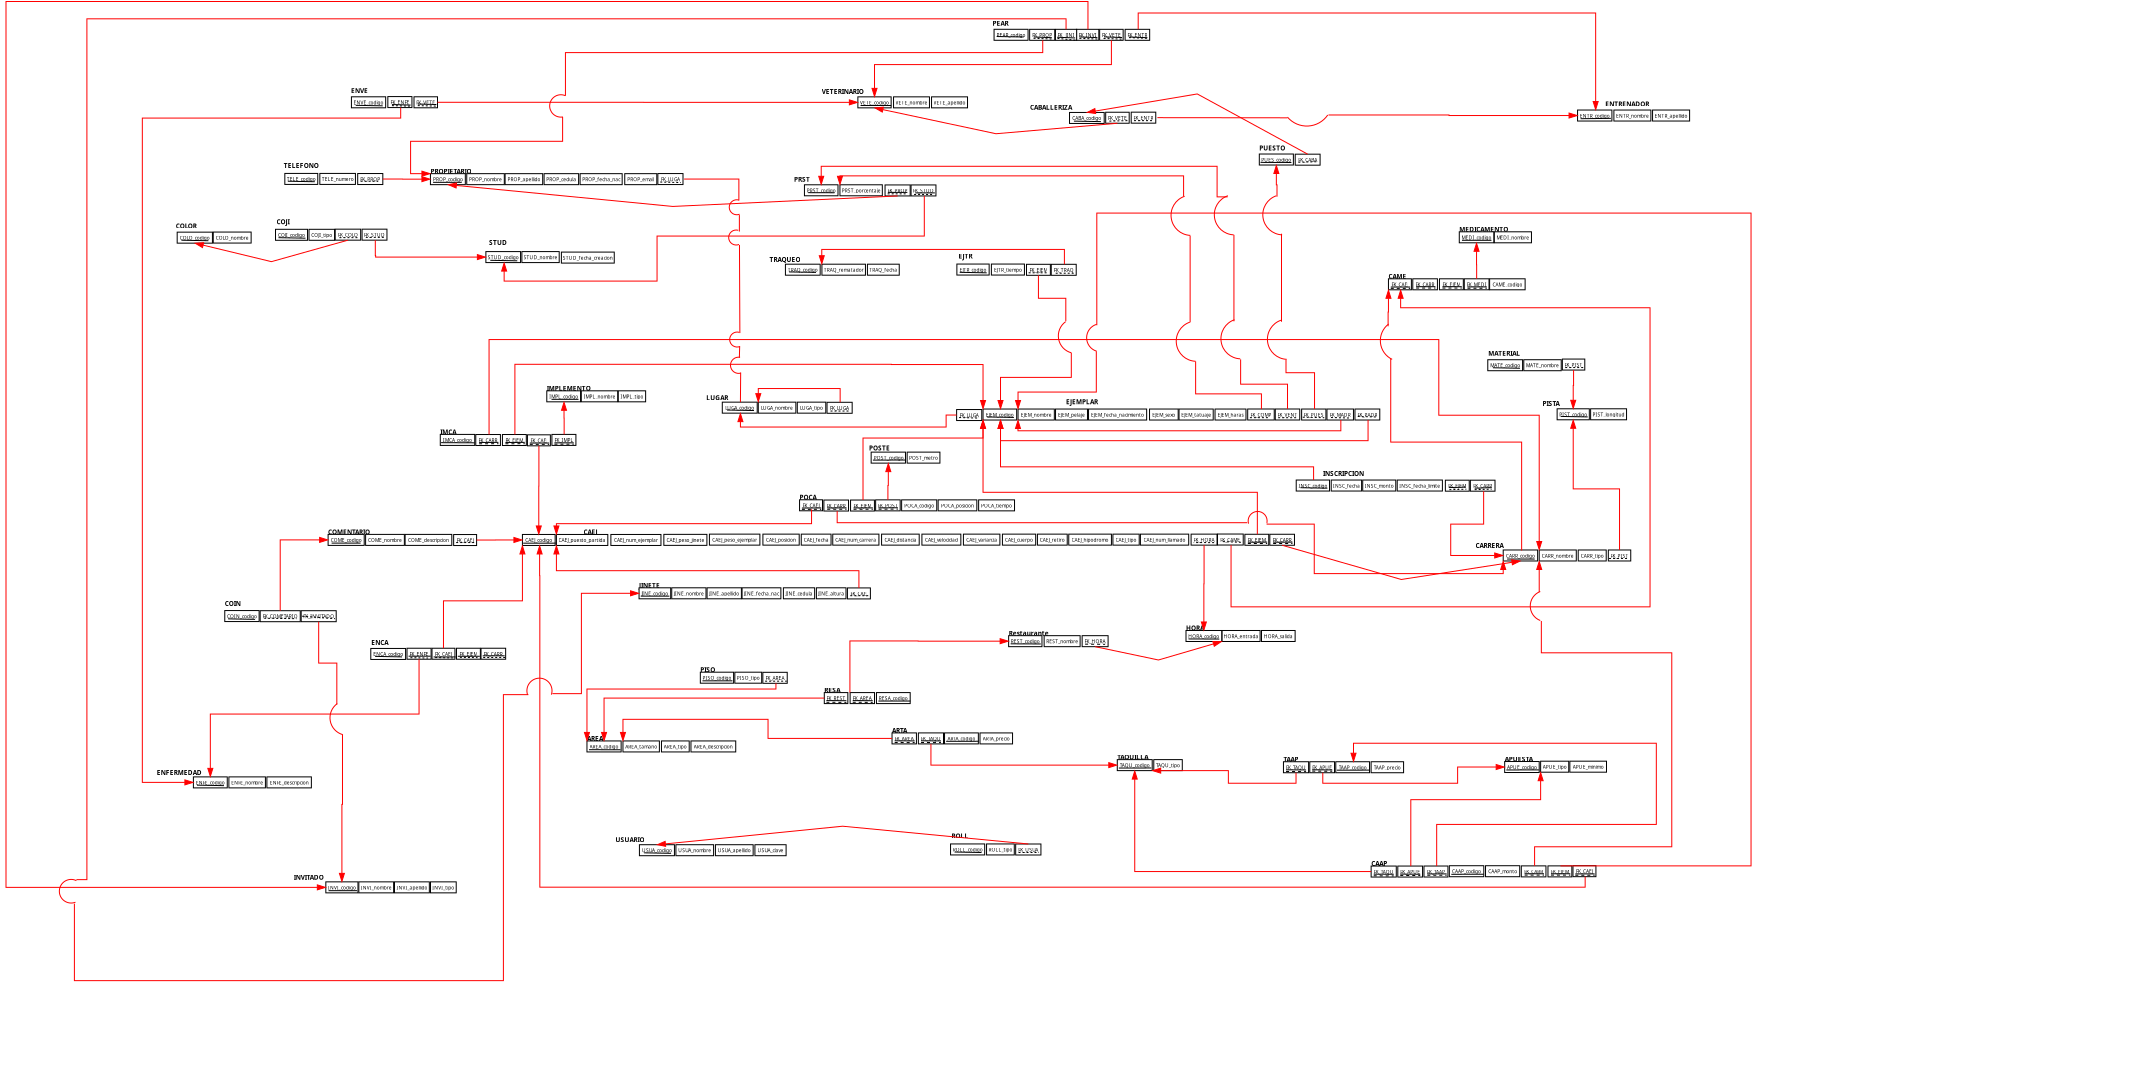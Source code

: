 <?xml version="1.0" encoding="UTF-8"?>
<dia:diagram xmlns:dia="http://www.lysator.liu.se/~alla/dia/">
  <dia:layer name="Background" visible="true" active="true">
    <dia:object type="FS - Function" version="0" id="O0">
      <dia:attribute name="obj_pos">
        <dia:point val="56.689,10.482"/>
      </dia:attribute>
      <dia:attribute name="obj_bb">
        <dia:rectangle val="56.089,9.882;60.886,12.182"/>
      </dia:attribute>
      <dia:attribute name="elem_corner">
        <dia:point val="56.689,10.482"/>
      </dia:attribute>
      <dia:attribute name="elem_width">
        <dia:real val="3.598"/>
      </dia:attribute>
      <dia:attribute name="elem_height">
        <dia:real val="1.1"/>
      </dia:attribute>
      <dia:attribute name="text">
        <dia:composite type="text">
          <dia:attribute name="string">
            <dia:string>#POST_codigo#</dia:string>
          </dia:attribute>
          <dia:attribute name="font">
            <dia:font family="sans" style="0" name="Helvetica"/>
          </dia:attribute>
          <dia:attribute name="height">
            <dia:real val="0.6"/>
          </dia:attribute>
          <dia:attribute name="pos">
            <dia:point val="58.487,11.177"/>
          </dia:attribute>
          <dia:attribute name="color">
            <dia:color val="#000000"/>
          </dia:attribute>
          <dia:attribute name="alignment">
            <dia:enum val="1"/>
          </dia:attribute>
        </dia:composite>
      </dia:attribute>
      <dia:attribute name="is_wish">
        <dia:boolean val="false"/>
      </dia:attribute>
      <dia:attribute name="is_user">
        <dia:boolean val="false"/>
      </dia:attribute>
    </dia:object>
    <dia:object type="FS - Function" version="0" id="O1">
      <dia:attribute name="obj_pos">
        <dia:point val="60.289,10.482"/>
      </dia:attribute>
      <dia:attribute name="obj_bb">
        <dia:rectangle val="59.689,9.882;64.324,12.182"/>
      </dia:attribute>
      <dia:attribute name="elem_corner">
        <dia:point val="60.289,10.482"/>
      </dia:attribute>
      <dia:attribute name="elem_width">
        <dia:real val="3.435"/>
      </dia:attribute>
      <dia:attribute name="elem_height">
        <dia:real val="1.1"/>
      </dia:attribute>
      <dia:attribute name="text">
        <dia:composite type="text">
          <dia:attribute name="string">
            <dia:string>#POST_metro#</dia:string>
          </dia:attribute>
          <dia:attribute name="font">
            <dia:font family="sans" style="0" name="Helvetica"/>
          </dia:attribute>
          <dia:attribute name="height">
            <dia:real val="0.6"/>
          </dia:attribute>
          <dia:attribute name="pos">
            <dia:point val="62.006,11.177"/>
          </dia:attribute>
          <dia:attribute name="color">
            <dia:color val="#000000"/>
          </dia:attribute>
          <dia:attribute name="alignment">
            <dia:enum val="1"/>
          </dia:attribute>
        </dia:composite>
      </dia:attribute>
      <dia:attribute name="is_wish">
        <dia:boolean val="false"/>
      </dia:attribute>
      <dia:attribute name="is_user">
        <dia:boolean val="false"/>
      </dia:attribute>
    </dia:object>
    <dia:object type="Standard - Text" version="1" id="O2">
      <dia:attribute name="obj_pos">
        <dia:point val="56.476,10.315"/>
      </dia:attribute>
      <dia:attribute name="obj_bb">
        <dia:rectangle val="56.476,9.72;58.826,10.465"/>
      </dia:attribute>
      <dia:attribute name="text">
        <dia:composite type="text">
          <dia:attribute name="string">
            <dia:string>#POSTE#</dia:string>
          </dia:attribute>
          <dia:attribute name="font">
            <dia:font family="sans" style="80" name="Helvetica-Bold"/>
          </dia:attribute>
          <dia:attribute name="height">
            <dia:real val="0.8"/>
          </dia:attribute>
          <dia:attribute name="pos">
            <dia:point val="56.476,10.315"/>
          </dia:attribute>
          <dia:attribute name="color">
            <dia:color val="#000000"/>
          </dia:attribute>
          <dia:attribute name="alignment">
            <dia:enum val="0"/>
          </dia:attribute>
        </dia:composite>
      </dia:attribute>
      <dia:attribute name="valign">
        <dia:enum val="3"/>
      </dia:attribute>
    </dia:object>
    <dia:object type="Standard - Line" version="0" id="O3">
      <dia:attribute name="obj_pos">
        <dia:point val="56.864,11.28"/>
      </dia:attribute>
      <dia:attribute name="obj_bb">
        <dia:rectangle val="56.813,11.223;60.166,11.33"/>
      </dia:attribute>
      <dia:attribute name="conn_endpoints">
        <dia:point val="56.864,11.28"/>
        <dia:point val="60.116,11.274"/>
      </dia:attribute>
      <dia:attribute name="numcp">
        <dia:int val="1"/>
      </dia:attribute>
    </dia:object>
    <dia:object type="Standard - Text" version="1" id="O4">
      <dia:attribute name="obj_pos">
        <dia:point val="13.602,8.711"/>
      </dia:attribute>
      <dia:attribute name="obj_bb">
        <dia:rectangle val="13.602,8.116;15.443,8.861"/>
      </dia:attribute>
      <dia:attribute name="text">
        <dia:composite type="text">
          <dia:attribute name="string">
            <dia:string>#IMCA#</dia:string>
          </dia:attribute>
          <dia:attribute name="font">
            <dia:font family="sans" style="80" name="Helvetica-Bold"/>
          </dia:attribute>
          <dia:attribute name="height">
            <dia:real val="0.8"/>
          </dia:attribute>
          <dia:attribute name="pos">
            <dia:point val="13.602,8.711"/>
          </dia:attribute>
          <dia:attribute name="color">
            <dia:color val="#000000"/>
          </dia:attribute>
          <dia:attribute name="alignment">
            <dia:enum val="0"/>
          </dia:attribute>
        </dia:composite>
      </dia:attribute>
      <dia:attribute name="valign">
        <dia:enum val="3"/>
      </dia:attribute>
      <dia:connections>
        <dia:connection handle="0" to="O6" connection="0"/>
      </dia:connections>
    </dia:object>
    <dia:object type="FS - Function" version="0" id="O5">
      <dia:attribute name="obj_pos">
        <dia:point val="24.765,8.711"/>
      </dia:attribute>
      <dia:attribute name="obj_bb">
        <dia:rectangle val="24.166,8.111;27.811,10.411"/>
      </dia:attribute>
      <dia:attribute name="elem_corner">
        <dia:point val="24.765,8.711"/>
      </dia:attribute>
      <dia:attribute name="elem_width">
        <dia:real val="2.445"/>
      </dia:attribute>
      <dia:attribute name="elem_height">
        <dia:real val="1.1"/>
      </dia:attribute>
      <dia:attribute name="text">
        <dia:composite type="text">
          <dia:attribute name="string">
            <dia:string>#FK_IMPL#</dia:string>
          </dia:attribute>
          <dia:attribute name="font">
            <dia:font family="sans" style="0" name="Helvetica"/>
          </dia:attribute>
          <dia:attribute name="height">
            <dia:real val="0.6"/>
          </dia:attribute>
          <dia:attribute name="pos">
            <dia:point val="25.988,9.406"/>
          </dia:attribute>
          <dia:attribute name="color">
            <dia:color val="#000000"/>
          </dia:attribute>
          <dia:attribute name="alignment">
            <dia:enum val="1"/>
          </dia:attribute>
        </dia:composite>
      </dia:attribute>
      <dia:attribute name="is_wish">
        <dia:boolean val="false"/>
      </dia:attribute>
      <dia:attribute name="is_user">
        <dia:boolean val="false"/>
      </dia:attribute>
    </dia:object>
    <dia:group>
      <dia:object type="FS - Function" version="0" id="O6">
        <dia:attribute name="obj_pos">
          <dia:point val="13.602,8.711"/>
        </dia:attribute>
        <dia:attribute name="obj_bb">
          <dia:rectangle val="13.002,8.111;17.755,10.411"/>
        </dia:attribute>
        <dia:attribute name="elem_corner">
          <dia:point val="13.602,8.711"/>
        </dia:attribute>
        <dia:attribute name="elem_width">
          <dia:real val="3.552"/>
        </dia:attribute>
        <dia:attribute name="elem_height">
          <dia:real val="1.1"/>
        </dia:attribute>
        <dia:attribute name="text">
          <dia:composite type="text">
            <dia:attribute name="string">
              <dia:string>#IMCA_codigo#</dia:string>
            </dia:attribute>
            <dia:attribute name="font">
              <dia:font family="sans" style="0" name="Helvetica"/>
            </dia:attribute>
            <dia:attribute name="height">
              <dia:real val="0.6"/>
            </dia:attribute>
            <dia:attribute name="pos">
              <dia:point val="15.379,9.406"/>
            </dia:attribute>
            <dia:attribute name="color">
              <dia:color val="#000000"/>
            </dia:attribute>
            <dia:attribute name="alignment">
              <dia:enum val="1"/>
            </dia:attribute>
          </dia:composite>
        </dia:attribute>
        <dia:attribute name="is_wish">
          <dia:boolean val="false"/>
        </dia:attribute>
        <dia:attribute name="is_user">
          <dia:boolean val="false"/>
        </dia:attribute>
      </dia:object>
      <dia:object type="Standard - Line" version="0" id="O7">
        <dia:attribute name="obj_pos">
          <dia:point val="13.684,9.536"/>
        </dia:attribute>
        <dia:attribute name="obj_bb">
          <dia:rectangle val="13.634,9.486;17.085,9.601"/>
        </dia:attribute>
        <dia:attribute name="conn_endpoints">
          <dia:point val="13.684,9.536"/>
          <dia:point val="17.035,9.551"/>
        </dia:attribute>
        <dia:attribute name="numcp">
          <dia:int val="1"/>
        </dia:attribute>
      </dia:object>
    </dia:group>
    <dia:group>
      <dia:object type="FS - Function" version="0" id="O8">
        <dia:attribute name="obj_pos">
          <dia:point val="17.151,8.722"/>
        </dia:attribute>
        <dia:attribute name="obj_bb">
          <dia:rectangle val="16.552,8.122;20.409,10.422"/>
        </dia:attribute>
        <dia:attribute name="elem_corner">
          <dia:point val="17.151,8.722"/>
        </dia:attribute>
        <dia:attribute name="elem_width">
          <dia:real val="2.657"/>
        </dia:attribute>
        <dia:attribute name="elem_height">
          <dia:real val="1.1"/>
        </dia:attribute>
        <dia:attribute name="text">
          <dia:composite type="text">
            <dia:attribute name="string">
              <dia:string>#FK_CARR#</dia:string>
            </dia:attribute>
            <dia:attribute name="font">
              <dia:font family="sans" style="0" name="Helvetica"/>
            </dia:attribute>
            <dia:attribute name="height">
              <dia:real val="0.6"/>
            </dia:attribute>
            <dia:attribute name="pos">
              <dia:point val="18.48,9.417"/>
            </dia:attribute>
            <dia:attribute name="color">
              <dia:color val="#000000"/>
            </dia:attribute>
            <dia:attribute name="alignment">
              <dia:enum val="1"/>
            </dia:attribute>
          </dia:composite>
        </dia:attribute>
        <dia:attribute name="is_wish">
          <dia:boolean val="false"/>
        </dia:attribute>
        <dia:attribute name="is_user">
          <dia:boolean val="false"/>
        </dia:attribute>
      </dia:object>
      <dia:group>
        <dia:object type="Standard - Line" version="0" id="O9">
          <dia:attribute name="obj_pos">
            <dia:point val="17.485,9.646"/>
          </dia:attribute>
          <dia:attribute name="obj_bb">
            <dia:rectangle val="17.434,9.592;19.468,9.696"/>
          </dia:attribute>
          <dia:attribute name="conn_endpoints">
            <dia:point val="17.485,9.646"/>
            <dia:point val="19.418,9.642"/>
          </dia:attribute>
          <dia:attribute name="numcp">
            <dia:int val="1"/>
          </dia:attribute>
          <dia:attribute name="line_style">
            <dia:enum val="1"/>
          </dia:attribute>
          <dia:attribute name="dashlength">
            <dia:real val="0.3"/>
          </dia:attribute>
        </dia:object>
        <dia:object type="Standard - Line" version="0" id="O10">
          <dia:attribute name="obj_pos">
            <dia:point val="17.485,9.513"/>
          </dia:attribute>
          <dia:attribute name="obj_bb">
            <dia:rectangle val="17.434,9.459;19.468,9.563"/>
          </dia:attribute>
          <dia:attribute name="conn_endpoints">
            <dia:point val="17.485,9.513"/>
            <dia:point val="19.418,9.509"/>
          </dia:attribute>
          <dia:attribute name="numcp">
            <dia:int val="1"/>
          </dia:attribute>
        </dia:object>
      </dia:group>
    </dia:group>
    <dia:group>
      <dia:object type="FS - Function" version="0" id="O11">
        <dia:attribute name="obj_pos">
          <dia:point val="19.817,8.722"/>
        </dia:attribute>
        <dia:attribute name="obj_bb">
          <dia:rectangle val="19.218,8.122;22.91,10.422"/>
        </dia:attribute>
        <dia:attribute name="elem_corner">
          <dia:point val="19.817,8.722"/>
        </dia:attribute>
        <dia:attribute name="elem_width">
          <dia:real val="2.493"/>
        </dia:attribute>
        <dia:attribute name="elem_height">
          <dia:real val="1.1"/>
        </dia:attribute>
        <dia:attribute name="text">
          <dia:composite type="text">
            <dia:attribute name="string">
              <dia:string>#FK_EJEM#</dia:string>
            </dia:attribute>
            <dia:attribute name="font">
              <dia:font family="sans" style="0" name="Helvetica"/>
            </dia:attribute>
            <dia:attribute name="height">
              <dia:real val="0.6"/>
            </dia:attribute>
            <dia:attribute name="pos">
              <dia:point val="21.064,9.417"/>
            </dia:attribute>
            <dia:attribute name="color">
              <dia:color val="#000000"/>
            </dia:attribute>
            <dia:attribute name="alignment">
              <dia:enum val="1"/>
            </dia:attribute>
          </dia:composite>
        </dia:attribute>
        <dia:attribute name="is_wish">
          <dia:boolean val="false"/>
        </dia:attribute>
        <dia:attribute name="is_user">
          <dia:boolean val="false"/>
        </dia:attribute>
      </dia:object>
      <dia:group>
        <dia:object type="Standard - Line" version="0" id="O12">
          <dia:attribute name="obj_pos">
            <dia:point val="20.117,9.646"/>
          </dia:attribute>
          <dia:attribute name="obj_bb">
            <dia:rectangle val="20.067,9.592;22.101,9.696"/>
          </dia:attribute>
          <dia:attribute name="conn_endpoints">
            <dia:point val="20.117,9.646"/>
            <dia:point val="22.05,9.642"/>
          </dia:attribute>
          <dia:attribute name="numcp">
            <dia:int val="1"/>
          </dia:attribute>
          <dia:attribute name="line_style">
            <dia:enum val="1"/>
          </dia:attribute>
          <dia:attribute name="dashlength">
            <dia:real val="0.3"/>
          </dia:attribute>
        </dia:object>
        <dia:object type="Standard - Line" version="0" id="O13">
          <dia:attribute name="obj_pos">
            <dia:point val="20.117,9.513"/>
          </dia:attribute>
          <dia:attribute name="obj_bb">
            <dia:rectangle val="20.067,9.459;22.101,9.563"/>
          </dia:attribute>
          <dia:attribute name="conn_endpoints">
            <dia:point val="20.117,9.513"/>
            <dia:point val="22.05,9.509"/>
          </dia:attribute>
          <dia:attribute name="numcp">
            <dia:int val="1"/>
          </dia:attribute>
        </dia:object>
      </dia:group>
    </dia:group>
    <dia:group>
      <dia:object type="FS - Function" version="0" id="O14">
        <dia:attribute name="obj_pos">
          <dia:point val="22.317,8.752"/>
        </dia:attribute>
        <dia:attribute name="obj_bb">
          <dia:rectangle val="21.718,8.152;25.355,10.452"/>
        </dia:attribute>
        <dia:attribute name="elem_corner">
          <dia:point val="22.317,8.752"/>
        </dia:attribute>
        <dia:attribute name="elem_width">
          <dia:real val="2.438"/>
        </dia:attribute>
        <dia:attribute name="elem_height">
          <dia:real val="1.1"/>
        </dia:attribute>
        <dia:attribute name="text">
          <dia:composite type="text">
            <dia:attribute name="string">
              <dia:string>#FK_CAEJ#</dia:string>
            </dia:attribute>
            <dia:attribute name="font">
              <dia:font family="sans" style="0" name="Helvetica"/>
            </dia:attribute>
            <dia:attribute name="height">
              <dia:real val="0.6"/>
            </dia:attribute>
            <dia:attribute name="pos">
              <dia:point val="23.536,9.447"/>
            </dia:attribute>
            <dia:attribute name="color">
              <dia:color val="#000000"/>
            </dia:attribute>
            <dia:attribute name="alignment">
              <dia:enum val="1"/>
            </dia:attribute>
          </dia:composite>
        </dia:attribute>
        <dia:attribute name="is_wish">
          <dia:boolean val="false"/>
        </dia:attribute>
        <dia:attribute name="is_user">
          <dia:boolean val="false"/>
        </dia:attribute>
      </dia:object>
      <dia:group>
        <dia:object type="Standard - Line" version="0" id="O15">
          <dia:attribute name="obj_pos">
            <dia:point val="22.552,9.709"/>
          </dia:attribute>
          <dia:attribute name="obj_bb">
            <dia:rectangle val="22.501,9.656;24.535,9.76"/>
          </dia:attribute>
          <dia:attribute name="conn_endpoints">
            <dia:point val="22.552,9.709"/>
            <dia:point val="24.485,9.706"/>
          </dia:attribute>
          <dia:attribute name="numcp">
            <dia:int val="1"/>
          </dia:attribute>
          <dia:attribute name="line_style">
            <dia:enum val="1"/>
          </dia:attribute>
          <dia:attribute name="dashlength">
            <dia:real val="0.3"/>
          </dia:attribute>
        </dia:object>
        <dia:object type="Standard - Line" version="0" id="O16">
          <dia:attribute name="obj_pos">
            <dia:point val="22.552,9.576"/>
          </dia:attribute>
          <dia:attribute name="obj_bb">
            <dia:rectangle val="22.501,9.522;24.535,9.626"/>
          </dia:attribute>
          <dia:attribute name="conn_endpoints">
            <dia:point val="22.552,9.576"/>
            <dia:point val="24.485,9.572"/>
          </dia:attribute>
          <dia:attribute name="numcp">
            <dia:int val="1"/>
          </dia:attribute>
        </dia:object>
      </dia:group>
    </dia:group>
    <dia:group>
      <dia:object type="Standard - Line" version="0" id="O17">
        <dia:attribute name="obj_pos">
          <dia:point val="25.017,9.689"/>
        </dia:attribute>
        <dia:attribute name="obj_bb">
          <dia:rectangle val="24.967,9.636;27.001,9.74"/>
        </dia:attribute>
        <dia:attribute name="conn_endpoints">
          <dia:point val="25.017,9.689"/>
          <dia:point val="26.951,9.686"/>
        </dia:attribute>
        <dia:attribute name="numcp">
          <dia:int val="1"/>
        </dia:attribute>
        <dia:attribute name="line_style">
          <dia:enum val="1"/>
        </dia:attribute>
        <dia:attribute name="dashlength">
          <dia:real val="0.3"/>
        </dia:attribute>
      </dia:object>
      <dia:object type="Standard - Line" version="0" id="O18">
        <dia:attribute name="obj_pos">
          <dia:point val="25.017,9.556"/>
        </dia:attribute>
        <dia:attribute name="obj_bb">
          <dia:rectangle val="24.967,9.502;27.001,9.606"/>
        </dia:attribute>
        <dia:attribute name="conn_endpoints">
          <dia:point val="25.017,9.556"/>
          <dia:point val="26.951,9.552"/>
        </dia:attribute>
        <dia:attribute name="numcp">
          <dia:int val="1"/>
        </dia:attribute>
      </dia:object>
    </dia:group>
    <dia:group>
      <dia:object type="FS - Function" version="0" id="O19">
        <dia:attribute name="obj_pos">
          <dia:point val="27.703,4.352"/>
        </dia:attribute>
        <dia:attribute name="obj_bb">
          <dia:rectangle val="27.102,3.752;32.01,6.052"/>
        </dia:attribute>
        <dia:attribute name="elem_corner">
          <dia:point val="27.703,4.352"/>
        </dia:attribute>
        <dia:attribute name="elem_width">
          <dia:real val="3.708"/>
        </dia:attribute>
        <dia:attribute name="elem_height">
          <dia:real val="1.1"/>
        </dia:attribute>
        <dia:attribute name="text">
          <dia:composite type="text">
            <dia:attribute name="string">
              <dia:string>#IMPL_nombre#</dia:string>
            </dia:attribute>
            <dia:attribute name="font">
              <dia:font family="sans" style="0" name="Helvetica"/>
            </dia:attribute>
            <dia:attribute name="height">
              <dia:real val="0.6"/>
            </dia:attribute>
            <dia:attribute name="pos">
              <dia:point val="29.556,5.047"/>
            </dia:attribute>
            <dia:attribute name="color">
              <dia:color val="#000000"/>
            </dia:attribute>
            <dia:attribute name="alignment">
              <dia:enum val="1"/>
            </dia:attribute>
          </dia:composite>
        </dia:attribute>
        <dia:attribute name="is_wish">
          <dia:boolean val="false"/>
        </dia:attribute>
        <dia:attribute name="is_user">
          <dia:boolean val="false"/>
        </dia:attribute>
      </dia:object>
      <dia:object type="FS - Function" version="0" id="O20">
        <dia:attribute name="obj_pos">
          <dia:point val="31.402,4.352"/>
        </dia:attribute>
        <dia:attribute name="obj_bb">
          <dia:rectangle val="30.802,3.752;34.775,6.052"/>
        </dia:attribute>
        <dia:attribute name="elem_corner">
          <dia:point val="31.402,4.352"/>
        </dia:attribute>
        <dia:attribute name="elem_width">
          <dia:real val="2.772"/>
        </dia:attribute>
        <dia:attribute name="elem_height">
          <dia:real val="1.1"/>
        </dia:attribute>
        <dia:attribute name="text">
          <dia:composite type="text">
            <dia:attribute name="string">
              <dia:string>#IMPL_tipo#</dia:string>
            </dia:attribute>
            <dia:attribute name="font">
              <dia:font family="sans" style="0" name="Helvetica"/>
            </dia:attribute>
            <dia:attribute name="height">
              <dia:real val="0.6"/>
            </dia:attribute>
            <dia:attribute name="pos">
              <dia:point val="32.789,5.047"/>
            </dia:attribute>
            <dia:attribute name="color">
              <dia:color val="#000000"/>
            </dia:attribute>
            <dia:attribute name="alignment">
              <dia:enum val="1"/>
            </dia:attribute>
          </dia:composite>
        </dia:attribute>
        <dia:attribute name="is_wish">
          <dia:boolean val="false"/>
        </dia:attribute>
        <dia:attribute name="is_user">
          <dia:boolean val="false"/>
        </dia:attribute>
      </dia:object>
      <dia:group>
        <dia:object type="FS - Function" version="0" id="O21">
          <dia:attribute name="obj_pos">
            <dia:point val="24.253,4.352"/>
          </dia:attribute>
          <dia:attribute name="obj_bb">
            <dia:rectangle val="23.652,3.752;28.3,6.052"/>
          </dia:attribute>
          <dia:attribute name="elem_corner">
            <dia:point val="24.253,4.352"/>
          </dia:attribute>
          <dia:attribute name="elem_width">
            <dia:real val="3.448"/>
          </dia:attribute>
          <dia:attribute name="elem_height">
            <dia:real val="1.1"/>
          </dia:attribute>
          <dia:attribute name="text">
            <dia:composite type="text">
              <dia:attribute name="string">
                <dia:string>#IMPL_codigo#</dia:string>
              </dia:attribute>
              <dia:attribute name="font">
                <dia:font family="sans" style="0" name="Helvetica"/>
              </dia:attribute>
              <dia:attribute name="height">
                <dia:real val="0.6"/>
              </dia:attribute>
              <dia:attribute name="pos">
                <dia:point val="25.976,5.047"/>
              </dia:attribute>
              <dia:attribute name="color">
                <dia:color val="#000000"/>
              </dia:attribute>
              <dia:attribute name="alignment">
                <dia:enum val="1"/>
              </dia:attribute>
            </dia:composite>
          </dia:attribute>
          <dia:attribute name="is_wish">
            <dia:boolean val="false"/>
          </dia:attribute>
          <dia:attribute name="is_user">
            <dia:boolean val="false"/>
          </dia:attribute>
        </dia:object>
        <dia:object type="Standard - Line" version="0" id="O22">
          <dia:attribute name="obj_pos">
            <dia:point val="24.726,5.202"/>
          </dia:attribute>
          <dia:attribute name="obj_bb">
            <dia:rectangle val="24.675,5.152;27.476,5.252"/>
          </dia:attribute>
          <dia:attribute name="conn_endpoints">
            <dia:point val="24.726,5.202"/>
            <dia:point val="27.425,5.202"/>
          </dia:attribute>
          <dia:attribute name="numcp">
            <dia:int val="1"/>
          </dia:attribute>
        </dia:object>
      </dia:group>
    </dia:group>
    <dia:object type="Standard - Text" version="1" id="O23">
      <dia:attribute name="obj_pos">
        <dia:point val="24.253,4.352"/>
      </dia:attribute>
      <dia:attribute name="obj_bb">
        <dia:rectangle val="24.253,3.757;29.035,4.502"/>
      </dia:attribute>
      <dia:attribute name="text">
        <dia:composite type="text">
          <dia:attribute name="string">
            <dia:string>#IMPLEMENTO#</dia:string>
          </dia:attribute>
          <dia:attribute name="font">
            <dia:font family="sans" style="80" name="Helvetica-Bold"/>
          </dia:attribute>
          <dia:attribute name="height">
            <dia:real val="0.8"/>
          </dia:attribute>
          <dia:attribute name="pos">
            <dia:point val="24.253,4.352"/>
          </dia:attribute>
          <dia:attribute name="color">
            <dia:color val="#000000"/>
          </dia:attribute>
          <dia:attribute name="alignment">
            <dia:enum val="0"/>
          </dia:attribute>
        </dia:composite>
      </dia:attribute>
      <dia:attribute name="valign">
        <dia:enum val="3"/>
      </dia:attribute>
      <dia:connections>
        <dia:connection handle="0" to="O21" connection="0"/>
      </dia:connections>
    </dia:object>
    <dia:object type="Standard - Text" version="1" id="O24">
      <dia:attribute name="obj_pos">
        <dia:point val="27.935,18.716"/>
      </dia:attribute>
      <dia:attribute name="obj_bb">
        <dia:rectangle val="27.935,18.121;29.575,18.866"/>
      </dia:attribute>
      <dia:attribute name="text">
        <dia:composite type="text">
          <dia:attribute name="string">
            <dia:string>#CAEJ#</dia:string>
          </dia:attribute>
          <dia:attribute name="font">
            <dia:font family="sans" style="80" name="Helvetica-Bold"/>
          </dia:attribute>
          <dia:attribute name="height">
            <dia:real val="0.8"/>
          </dia:attribute>
          <dia:attribute name="pos">
            <dia:point val="27.935,18.716"/>
          </dia:attribute>
          <dia:attribute name="color">
            <dia:color val="#000000"/>
          </dia:attribute>
          <dia:attribute name="alignment">
            <dia:enum val="0"/>
          </dia:attribute>
        </dia:composite>
      </dia:attribute>
      <dia:attribute name="valign">
        <dia:enum val="3"/>
      </dia:attribute>
      <dia:connections>
        <dia:connection handle="0" to="O28" connection="1"/>
      </dia:connections>
    </dia:object>
    <dia:object type="FS - Function" version="0" id="O25">
      <dia:attribute name="obj_pos">
        <dia:point val="73.316,18.683"/>
      </dia:attribute>
      <dia:attribute name="obj_bb">
        <dia:rectangle val="72.716,18.083;77.046,20.383"/>
      </dia:attribute>
      <dia:attribute name="elem_corner">
        <dia:point val="73.316,18.683"/>
      </dia:attribute>
      <dia:attribute name="elem_width">
        <dia:real val="3.13"/>
      </dia:attribute>
      <dia:attribute name="elem_height">
        <dia:real val="1.1"/>
      </dia:attribute>
      <dia:attribute name="text">
        <dia:composite type="text">
          <dia:attribute name="string">
            <dia:string>#CAEJ_retiro#</dia:string>
          </dia:attribute>
          <dia:attribute name="font">
            <dia:font family="sans" style="0" name="Helvetica"/>
          </dia:attribute>
          <dia:attribute name="height">
            <dia:real val="0.6"/>
          </dia:attribute>
          <dia:attribute name="pos">
            <dia:point val="74.88,19.378"/>
          </dia:attribute>
          <dia:attribute name="color">
            <dia:color val="#000000"/>
          </dia:attribute>
          <dia:attribute name="alignment">
            <dia:enum val="1"/>
          </dia:attribute>
        </dia:composite>
      </dia:attribute>
      <dia:attribute name="is_wish">
        <dia:boolean val="false"/>
      </dia:attribute>
      <dia:attribute name="is_user">
        <dia:boolean val="false"/>
      </dia:attribute>
    </dia:object>
    <dia:object type="FS - Function" version="0" id="O26">
      <dia:attribute name="obj_pos">
        <dia:point val="30.662,18.716"/>
      </dia:attribute>
      <dia:attribute name="obj_bb">
        <dia:rectangle val="30.062,18.116;36.547,20.416"/>
      </dia:attribute>
      <dia:attribute name="elem_corner">
        <dia:point val="30.662,18.716"/>
      </dia:attribute>
      <dia:attribute name="elem_width">
        <dia:real val="5.285"/>
      </dia:attribute>
      <dia:attribute name="elem_height">
        <dia:real val="1.1"/>
      </dia:attribute>
      <dia:attribute name="text">
        <dia:composite type="text">
          <dia:attribute name="string">
            <dia:string>#CAEJ_num_ejemplar#</dia:string>
          </dia:attribute>
          <dia:attribute name="font">
            <dia:font family="sans" style="0" name="Helvetica"/>
          </dia:attribute>
          <dia:attribute name="height">
            <dia:real val="0.6"/>
          </dia:attribute>
          <dia:attribute name="pos">
            <dia:point val="33.305,19.411"/>
          </dia:attribute>
          <dia:attribute name="color">
            <dia:color val="#000000"/>
          </dia:attribute>
          <dia:attribute name="alignment">
            <dia:enum val="1"/>
          </dia:attribute>
        </dia:composite>
      </dia:attribute>
      <dia:attribute name="is_wish">
        <dia:boolean val="false"/>
      </dia:attribute>
      <dia:attribute name="is_user">
        <dia:boolean val="false"/>
      </dia:attribute>
    </dia:object>
    <dia:object type="FS - Function" version="0" id="O27">
      <dia:attribute name="obj_pos">
        <dia:point val="35.959,18.706"/>
      </dia:attribute>
      <dia:attribute name="obj_bb">
        <dia:rectangle val="35.359,18.106;41.136,20.406"/>
      </dia:attribute>
      <dia:attribute name="elem_corner">
        <dia:point val="35.959,18.706"/>
      </dia:attribute>
      <dia:attribute name="elem_width">
        <dia:real val="4.577"/>
      </dia:attribute>
      <dia:attribute name="elem_height">
        <dia:real val="1.1"/>
      </dia:attribute>
      <dia:attribute name="text">
        <dia:composite type="text">
          <dia:attribute name="string">
            <dia:string>#CAEJ_peso_jinete#</dia:string>
          </dia:attribute>
          <dia:attribute name="font">
            <dia:font family="sans" style="0" name="Helvetica"/>
          </dia:attribute>
          <dia:attribute name="height">
            <dia:real val="0.6"/>
          </dia:attribute>
          <dia:attribute name="pos">
            <dia:point val="38.248,19.401"/>
          </dia:attribute>
          <dia:attribute name="color">
            <dia:color val="#000000"/>
          </dia:attribute>
          <dia:attribute name="alignment">
            <dia:enum val="1"/>
          </dia:attribute>
        </dia:composite>
      </dia:attribute>
      <dia:attribute name="is_wish">
        <dia:boolean val="false"/>
      </dia:attribute>
      <dia:attribute name="is_user">
        <dia:boolean val="false"/>
      </dia:attribute>
    </dia:object>
    <dia:object type="FS - Function" version="0" id="O28">
      <dia:attribute name="obj_pos">
        <dia:point val="25.215,18.716"/>
      </dia:attribute>
      <dia:attribute name="obj_bb">
        <dia:rectangle val="24.615,18.116;31.255,20.416"/>
      </dia:attribute>
      <dia:attribute name="elem_corner">
        <dia:point val="25.215,18.716"/>
      </dia:attribute>
      <dia:attribute name="elem_width">
        <dia:real val="5.44"/>
      </dia:attribute>
      <dia:attribute name="elem_height">
        <dia:real val="1.1"/>
      </dia:attribute>
      <dia:attribute name="text">
        <dia:composite type="text">
          <dia:attribute name="string">
            <dia:string>#CAEJ_puesto_partida#</dia:string>
          </dia:attribute>
          <dia:attribute name="font">
            <dia:font family="sans" style="0" name="Helvetica"/>
          </dia:attribute>
          <dia:attribute name="height">
            <dia:real val="0.6"/>
          </dia:attribute>
          <dia:attribute name="pos">
            <dia:point val="27.935,19.411"/>
          </dia:attribute>
          <dia:attribute name="color">
            <dia:color val="#000000"/>
          </dia:attribute>
          <dia:attribute name="alignment">
            <dia:enum val="1"/>
          </dia:attribute>
        </dia:composite>
      </dia:attribute>
      <dia:attribute name="is_wish">
        <dia:boolean val="false"/>
      </dia:attribute>
      <dia:attribute name="is_user">
        <dia:boolean val="false"/>
      </dia:attribute>
    </dia:object>
    <dia:object type="FS - Function" version="0" id="O29">
      <dia:attribute name="obj_pos">
        <dia:point val="40.515,18.683"/>
      </dia:attribute>
      <dia:attribute name="obj_bb">
        <dia:rectangle val="39.915,18.083;46.465,20.383"/>
      </dia:attribute>
      <dia:attribute name="elem_corner">
        <dia:point val="40.515,18.683"/>
      </dia:attribute>
      <dia:attribute name="elem_width">
        <dia:real val="5.35"/>
      </dia:attribute>
      <dia:attribute name="elem_height">
        <dia:real val="1.1"/>
      </dia:attribute>
      <dia:attribute name="text">
        <dia:composite type="text">
          <dia:attribute name="string">
            <dia:string>#CAEJ_peso_ejemplar#</dia:string>
          </dia:attribute>
          <dia:attribute name="font">
            <dia:font family="sans" style="0" name="Helvetica"/>
          </dia:attribute>
          <dia:attribute name="height">
            <dia:real val="0.6"/>
          </dia:attribute>
          <dia:attribute name="pos">
            <dia:point val="43.19,19.378"/>
          </dia:attribute>
          <dia:attribute name="color">
            <dia:color val="#000000"/>
          </dia:attribute>
          <dia:attribute name="alignment">
            <dia:enum val="1"/>
          </dia:attribute>
        </dia:composite>
      </dia:attribute>
      <dia:attribute name="is_wish">
        <dia:boolean val="false"/>
      </dia:attribute>
      <dia:attribute name="is_user">
        <dia:boolean val="false"/>
      </dia:attribute>
    </dia:object>
    <dia:object type="FS - Function" version="0" id="O30">
      <dia:attribute name="obj_pos">
        <dia:point val="45.865,18.683"/>
      </dia:attribute>
      <dia:attribute name="obj_bb">
        <dia:rectangle val="45.265,18.083;50.288,20.383"/>
      </dia:attribute>
      <dia:attribute name="elem_corner">
        <dia:point val="45.865,18.683"/>
      </dia:attribute>
      <dia:attribute name="elem_width">
        <dia:real val="3.823"/>
      </dia:attribute>
      <dia:attribute name="elem_height">
        <dia:real val="1.1"/>
      </dia:attribute>
      <dia:attribute name="text">
        <dia:composite type="text">
          <dia:attribute name="string">
            <dia:string>#CAEJ_posicion#</dia:string>
          </dia:attribute>
          <dia:attribute name="font">
            <dia:font family="sans" style="0" name="Helvetica"/>
          </dia:attribute>
          <dia:attribute name="height">
            <dia:real val="0.6"/>
          </dia:attribute>
          <dia:attribute name="pos">
            <dia:point val="47.777,19.378"/>
          </dia:attribute>
          <dia:attribute name="color">
            <dia:color val="#000000"/>
          </dia:attribute>
          <dia:attribute name="alignment">
            <dia:enum val="1"/>
          </dia:attribute>
        </dia:composite>
      </dia:attribute>
      <dia:attribute name="is_wish">
        <dia:boolean val="false"/>
      </dia:attribute>
      <dia:attribute name="is_user">
        <dia:boolean val="false"/>
      </dia:attribute>
    </dia:object>
    <dia:object type="FS - Function" version="0" id="O31">
      <dia:attribute name="obj_pos">
        <dia:point val="49.699,18.683"/>
      </dia:attribute>
      <dia:attribute name="obj_bb">
        <dia:rectangle val="49.099,18.083;53.476,20.383"/>
      </dia:attribute>
      <dia:attribute name="elem_corner">
        <dia:point val="49.699,18.683"/>
      </dia:attribute>
      <dia:attribute name="elem_width">
        <dia:real val="3.177"/>
      </dia:attribute>
      <dia:attribute name="elem_height">
        <dia:real val="1.1"/>
      </dia:attribute>
      <dia:attribute name="text">
        <dia:composite type="text">
          <dia:attribute name="string">
            <dia:string>#CAEJ_fecha#</dia:string>
          </dia:attribute>
          <dia:attribute name="font">
            <dia:font family="sans" style="0" name="Helvetica"/>
          </dia:attribute>
          <dia:attribute name="height">
            <dia:real val="0.6"/>
          </dia:attribute>
          <dia:attribute name="pos">
            <dia:point val="51.287,19.378"/>
          </dia:attribute>
          <dia:attribute name="color">
            <dia:color val="#000000"/>
          </dia:attribute>
          <dia:attribute name="alignment">
            <dia:enum val="1"/>
          </dia:attribute>
        </dia:composite>
      </dia:attribute>
      <dia:attribute name="is_wish">
        <dia:boolean val="false"/>
      </dia:attribute>
      <dia:attribute name="is_user">
        <dia:boolean val="false"/>
      </dia:attribute>
    </dia:object>
    <dia:object type="FS - Function" version="0" id="O32">
      <dia:attribute name="obj_pos">
        <dia:point val="52.849,18.683"/>
      </dia:attribute>
      <dia:attribute name="obj_bb">
        <dia:rectangle val="52.249,18.083;58.339,20.383"/>
      </dia:attribute>
      <dia:attribute name="elem_corner">
        <dia:point val="52.849,18.683"/>
      </dia:attribute>
      <dia:attribute name="elem_width">
        <dia:real val="4.89"/>
      </dia:attribute>
      <dia:attribute name="elem_height">
        <dia:real val="1.1"/>
      </dia:attribute>
      <dia:attribute name="text">
        <dia:composite type="text">
          <dia:attribute name="string">
            <dia:string>#CAEJ_num_carrera#</dia:string>
          </dia:attribute>
          <dia:attribute name="font">
            <dia:font family="sans" style="0" name="Helvetica"/>
          </dia:attribute>
          <dia:attribute name="height">
            <dia:real val="0.6"/>
          </dia:attribute>
          <dia:attribute name="pos">
            <dia:point val="55.294,19.378"/>
          </dia:attribute>
          <dia:attribute name="color">
            <dia:color val="#000000"/>
          </dia:attribute>
          <dia:attribute name="alignment">
            <dia:enum val="1"/>
          </dia:attribute>
        </dia:composite>
      </dia:attribute>
      <dia:attribute name="is_wish">
        <dia:boolean val="false"/>
      </dia:attribute>
      <dia:attribute name="is_user">
        <dia:boolean val="false"/>
      </dia:attribute>
    </dia:object>
    <dia:object type="FS - Function" version="0" id="O33">
      <dia:attribute name="obj_pos">
        <dia:point val="57.732,18.683"/>
      </dia:attribute>
      <dia:attribute name="obj_bb">
        <dia:rectangle val="57.132,18.083;62.347,20.383"/>
      </dia:attribute>
      <dia:attribute name="elem_corner">
        <dia:point val="57.732,18.683"/>
      </dia:attribute>
      <dia:attribute name="elem_width">
        <dia:real val="4.015"/>
      </dia:attribute>
      <dia:attribute name="elem_height">
        <dia:real val="1.1"/>
      </dia:attribute>
      <dia:attribute name="text">
        <dia:composite type="text">
          <dia:attribute name="string">
            <dia:string>#CAEJ_distancia#</dia:string>
          </dia:attribute>
          <dia:attribute name="font">
            <dia:font family="sans" style="0" name="Helvetica"/>
          </dia:attribute>
          <dia:attribute name="height">
            <dia:real val="0.6"/>
          </dia:attribute>
          <dia:attribute name="pos">
            <dia:point val="59.74,19.378"/>
          </dia:attribute>
          <dia:attribute name="color">
            <dia:color val="#000000"/>
          </dia:attribute>
          <dia:attribute name="alignment">
            <dia:enum val="1"/>
          </dia:attribute>
        </dia:composite>
      </dia:attribute>
      <dia:attribute name="is_wish">
        <dia:boolean val="false"/>
      </dia:attribute>
      <dia:attribute name="is_user">
        <dia:boolean val="false"/>
      </dia:attribute>
    </dia:object>
    <dia:object type="FS - Function" version="0" id="O34">
      <dia:attribute name="obj_pos">
        <dia:point val="61.765,18.683"/>
      </dia:attribute>
      <dia:attribute name="obj_bb">
        <dia:rectangle val="61.165,18.083;66.52,20.383"/>
      </dia:attribute>
      <dia:attribute name="elem_corner">
        <dia:point val="61.765,18.683"/>
      </dia:attribute>
      <dia:attribute name="elem_width">
        <dia:real val="4.155"/>
      </dia:attribute>
      <dia:attribute name="elem_height">
        <dia:real val="1.1"/>
      </dia:attribute>
      <dia:attribute name="text">
        <dia:composite type="text">
          <dia:attribute name="string">
            <dia:string>#CAEJ_velocidad#</dia:string>
          </dia:attribute>
          <dia:attribute name="font">
            <dia:font family="sans" style="0" name="Helvetica"/>
          </dia:attribute>
          <dia:attribute name="height">
            <dia:real val="0.6"/>
          </dia:attribute>
          <dia:attribute name="pos">
            <dia:point val="63.843,19.378"/>
          </dia:attribute>
          <dia:attribute name="color">
            <dia:color val="#000000"/>
          </dia:attribute>
          <dia:attribute name="alignment">
            <dia:enum val="1"/>
          </dia:attribute>
        </dia:composite>
      </dia:attribute>
      <dia:attribute name="is_wish">
        <dia:boolean val="false"/>
      </dia:attribute>
      <dia:attribute name="is_user">
        <dia:boolean val="false"/>
      </dia:attribute>
    </dia:object>
    <dia:object type="FS - Function" version="0" id="O35">
      <dia:attribute name="obj_pos">
        <dia:point val="65.915,18.683"/>
      </dia:attribute>
      <dia:attribute name="obj_bb">
        <dia:rectangle val="65.316,18.083;70.421,20.383"/>
      </dia:attribute>
      <dia:attribute name="elem_corner">
        <dia:point val="65.915,18.683"/>
      </dia:attribute>
      <dia:attribute name="elem_width">
        <dia:real val="3.905"/>
      </dia:attribute>
      <dia:attribute name="elem_height">
        <dia:real val="1.1"/>
      </dia:attribute>
      <dia:attribute name="text">
        <dia:composite type="text">
          <dia:attribute name="string">
            <dia:string>#CAEJ_varianza#</dia:string>
          </dia:attribute>
          <dia:attribute name="font">
            <dia:font family="sans" style="0" name="Helvetica"/>
          </dia:attribute>
          <dia:attribute name="height">
            <dia:real val="0.6"/>
          </dia:attribute>
          <dia:attribute name="pos">
            <dia:point val="67.868,19.378"/>
          </dia:attribute>
          <dia:attribute name="color">
            <dia:color val="#000000"/>
          </dia:attribute>
          <dia:attribute name="alignment">
            <dia:enum val="1"/>
          </dia:attribute>
        </dia:composite>
      </dia:attribute>
      <dia:attribute name="is_wish">
        <dia:boolean val="false"/>
      </dia:attribute>
      <dia:attribute name="is_user">
        <dia:boolean val="false"/>
      </dia:attribute>
    </dia:object>
    <dia:object type="FS - Function" version="0" id="O36">
      <dia:attribute name="obj_pos">
        <dia:point val="69.816,18.683"/>
      </dia:attribute>
      <dia:attribute name="obj_bb">
        <dia:rectangle val="69.216,18.083;73.923,20.383"/>
      </dia:attribute>
      <dia:attribute name="elem_corner">
        <dia:point val="69.816,18.683"/>
      </dia:attribute>
      <dia:attribute name="elem_width">
        <dia:real val="3.507"/>
      </dia:attribute>
      <dia:attribute name="elem_height">
        <dia:real val="1.1"/>
      </dia:attribute>
      <dia:attribute name="text">
        <dia:composite type="text">
          <dia:attribute name="string">
            <dia:string>#CAEJ_cuerpo#</dia:string>
          </dia:attribute>
          <dia:attribute name="font">
            <dia:font family="sans" style="0" name="Helvetica"/>
          </dia:attribute>
          <dia:attribute name="height">
            <dia:real val="0.6"/>
          </dia:attribute>
          <dia:attribute name="pos">
            <dia:point val="71.569,19.378"/>
          </dia:attribute>
          <dia:attribute name="color">
            <dia:color val="#000000"/>
          </dia:attribute>
          <dia:attribute name="alignment">
            <dia:enum val="1"/>
          </dia:attribute>
        </dia:composite>
      </dia:attribute>
      <dia:attribute name="is_wish">
        <dia:boolean val="false"/>
      </dia:attribute>
      <dia:attribute name="is_user">
        <dia:boolean val="false"/>
      </dia:attribute>
    </dia:object>
    <dia:object type="FS - Function" version="0" id="O37">
      <dia:attribute name="obj_pos">
        <dia:point val="76.449,18.683"/>
      </dia:attribute>
      <dia:attribute name="obj_bb">
        <dia:rectangle val="75.849,18.083;81.476,20.383"/>
      </dia:attribute>
      <dia:attribute name="elem_corner">
        <dia:point val="76.449,18.683"/>
      </dia:attribute>
      <dia:attribute name="elem_width">
        <dia:real val="4.428"/>
      </dia:attribute>
      <dia:attribute name="elem_height">
        <dia:real val="1.1"/>
      </dia:attribute>
      <dia:attribute name="text">
        <dia:composite type="text">
          <dia:attribute name="string">
            <dia:string>#CAEJ_hipodromo#</dia:string>
          </dia:attribute>
          <dia:attribute name="font">
            <dia:font family="sans" style="0" name="Helvetica"/>
          </dia:attribute>
          <dia:attribute name="height">
            <dia:real val="0.6"/>
          </dia:attribute>
          <dia:attribute name="pos">
            <dia:point val="78.663,19.378"/>
          </dia:attribute>
          <dia:attribute name="color">
            <dia:color val="#000000"/>
          </dia:attribute>
          <dia:attribute name="alignment">
            <dia:enum val="1"/>
          </dia:attribute>
        </dia:composite>
      </dia:attribute>
      <dia:attribute name="is_wish">
        <dia:boolean val="false"/>
      </dia:attribute>
      <dia:attribute name="is_user">
        <dia:boolean val="false"/>
      </dia:attribute>
    </dia:object>
    <dia:object type="FS - Function" version="0" id="O38">
      <dia:attribute name="obj_pos">
        <dia:point val="80.865,18.683"/>
      </dia:attribute>
      <dia:attribute name="obj_bb">
        <dia:rectangle val="80.265,18.083;84.23,20.383"/>
      </dia:attribute>
      <dia:attribute name="elem_corner">
        <dia:point val="80.865,18.683"/>
      </dia:attribute>
      <dia:attribute name="elem_width">
        <dia:real val="2.765"/>
      </dia:attribute>
      <dia:attribute name="elem_height">
        <dia:real val="1.1"/>
      </dia:attribute>
      <dia:attribute name="text">
        <dia:composite type="text">
          <dia:attribute name="string">
            <dia:string>#CAEJ_tipo#</dia:string>
          </dia:attribute>
          <dia:attribute name="font">
            <dia:font family="sans" style="0" name="Helvetica"/>
          </dia:attribute>
          <dia:attribute name="height">
            <dia:real val="0.6"/>
          </dia:attribute>
          <dia:attribute name="pos">
            <dia:point val="82.248,19.378"/>
          </dia:attribute>
          <dia:attribute name="color">
            <dia:color val="#000000"/>
          </dia:attribute>
          <dia:attribute name="alignment">
            <dia:enum val="1"/>
          </dia:attribute>
        </dia:composite>
      </dia:attribute>
      <dia:attribute name="is_wish">
        <dia:boolean val="false"/>
      </dia:attribute>
      <dia:attribute name="is_user">
        <dia:boolean val="false"/>
      </dia:attribute>
    </dia:object>
    <dia:object type="FS - Function" version="0" id="O39">
      <dia:attribute name="obj_pos">
        <dia:point val="83.615,18.683"/>
      </dia:attribute>
      <dia:attribute name="obj_bb">
        <dia:rectangle val="83.015,18.083;89.3,20.383"/>
      </dia:attribute>
      <dia:attribute name="elem_corner">
        <dia:point val="83.615,18.683"/>
      </dia:attribute>
      <dia:attribute name="elem_width">
        <dia:real val="5.085"/>
      </dia:attribute>
      <dia:attribute name="elem_height">
        <dia:real val="1.1"/>
      </dia:attribute>
      <dia:attribute name="text">
        <dia:composite type="text">
          <dia:attribute name="string">
            <dia:string>#CAEJ_num_llamado#</dia:string>
          </dia:attribute>
          <dia:attribute name="font">
            <dia:font family="sans" style="0" name="Helvetica"/>
          </dia:attribute>
          <dia:attribute name="height">
            <dia:real val="0.6"/>
          </dia:attribute>
          <dia:attribute name="pos">
            <dia:point val="86.158,19.378"/>
          </dia:attribute>
          <dia:attribute name="color">
            <dia:color val="#000000"/>
          </dia:attribute>
          <dia:attribute name="alignment">
            <dia:enum val="1"/>
          </dia:attribute>
        </dia:composite>
      </dia:attribute>
      <dia:attribute name="is_wish">
        <dia:boolean val="false"/>
      </dia:attribute>
      <dia:attribute name="is_user">
        <dia:boolean val="false"/>
      </dia:attribute>
    </dia:object>
    <dia:group>
      <dia:object type="FS - Function" version="0" id="O40">
        <dia:attribute name="obj_pos">
          <dia:point val="21.816,18.716"/>
        </dia:attribute>
        <dia:attribute name="obj_bb">
          <dia:rectangle val="21.216,18.116;25.856,20.416"/>
        </dia:attribute>
        <dia:attribute name="elem_corner">
          <dia:point val="21.816,18.716"/>
        </dia:attribute>
        <dia:attribute name="elem_width">
          <dia:real val="3.44"/>
        </dia:attribute>
        <dia:attribute name="elem_height">
          <dia:real val="1.1"/>
        </dia:attribute>
        <dia:attribute name="text">
          <dia:composite type="text">
            <dia:attribute name="string">
              <dia:string>#CAEJ_codigo#</dia:string>
            </dia:attribute>
            <dia:attribute name="font">
              <dia:font family="sans" style="0" name="Helvetica"/>
            </dia:attribute>
            <dia:attribute name="height">
              <dia:real val="0.6"/>
            </dia:attribute>
            <dia:attribute name="pos">
              <dia:point val="23.536,19.411"/>
            </dia:attribute>
            <dia:attribute name="color">
              <dia:color val="#000000"/>
            </dia:attribute>
            <dia:attribute name="alignment">
              <dia:enum val="1"/>
            </dia:attribute>
          </dia:composite>
        </dia:attribute>
        <dia:attribute name="is_wish">
          <dia:boolean val="false"/>
        </dia:attribute>
        <dia:attribute name="is_user">
          <dia:boolean val="false"/>
        </dia:attribute>
      </dia:object>
      <dia:object type="Standard - Line" version="0" id="O41">
        <dia:attribute name="obj_pos">
          <dia:point val="21.894,19.59"/>
        </dia:attribute>
        <dia:attribute name="obj_bb">
          <dia:rectangle val="21.844,19.533;25.197,19.64"/>
        </dia:attribute>
        <dia:attribute name="conn_endpoints">
          <dia:point val="21.894,19.59"/>
          <dia:point val="25.147,19.583"/>
        </dia:attribute>
        <dia:attribute name="numcp">
          <dia:int val="1"/>
        </dia:attribute>
      </dia:object>
    </dia:group>
    <dia:group>
      <dia:object type="FS - Function" version="0" id="O42">
        <dia:attribute name="obj_pos">
          <dia:point val="88.683,18.683"/>
        </dia:attribute>
        <dia:attribute name="obj_bb">
          <dia:rectangle val="88.083,18.083;91.991,20.383"/>
        </dia:attribute>
        <dia:attribute name="elem_corner">
          <dia:point val="88.683,18.683"/>
        </dia:attribute>
        <dia:attribute name="elem_width">
          <dia:real val="2.708"/>
        </dia:attribute>
        <dia:attribute name="elem_height">
          <dia:real val="1.1"/>
        </dia:attribute>
        <dia:attribute name="text">
          <dia:composite type="text">
            <dia:attribute name="string">
              <dia:string>#FK_HORA#</dia:string>
            </dia:attribute>
            <dia:attribute name="font">
              <dia:font family="sans" style="0" name="Helvetica"/>
            </dia:attribute>
            <dia:attribute name="height">
              <dia:real val="0.6"/>
            </dia:attribute>
            <dia:attribute name="pos">
              <dia:point val="90.037,19.378"/>
            </dia:attribute>
            <dia:attribute name="color">
              <dia:color val="#000000"/>
            </dia:attribute>
            <dia:attribute name="alignment">
              <dia:enum val="1"/>
            </dia:attribute>
          </dia:composite>
        </dia:attribute>
        <dia:attribute name="is_wish">
          <dia:boolean val="false"/>
        </dia:attribute>
        <dia:attribute name="is_user">
          <dia:boolean val="false"/>
        </dia:attribute>
      </dia:object>
      <dia:object type="Standard - Line" version="0" id="O43">
        <dia:attribute name="obj_pos">
          <dia:point val="90.985,19.533"/>
        </dia:attribute>
        <dia:attribute name="obj_bb">
          <dia:rectangle val="88.896,19.474;91.036,19.583"/>
        </dia:attribute>
        <dia:attribute name="conn_endpoints">
          <dia:point val="90.985,19.533"/>
          <dia:point val="88.946,19.524"/>
        </dia:attribute>
        <dia:attribute name="numcp">
          <dia:int val="1"/>
        </dia:attribute>
        <dia:attribute name="line_style">
          <dia:enum val="1"/>
        </dia:attribute>
        <dia:attribute name="dashlength">
          <dia:real val="0.2"/>
        </dia:attribute>
      </dia:object>
    </dia:group>
    <dia:group>
      <dia:object type="FS - Function" version="0" id="O44">
        <dia:attribute name="obj_pos">
          <dia:point val="96.556,18.696"/>
        </dia:attribute>
        <dia:attribute name="obj_bb">
          <dia:rectangle val="95.956,18.096;99.814,20.396"/>
        </dia:attribute>
        <dia:attribute name="elem_corner">
          <dia:point val="96.556,18.696"/>
        </dia:attribute>
        <dia:attribute name="elem_width">
          <dia:real val="2.657"/>
        </dia:attribute>
        <dia:attribute name="elem_height">
          <dia:real val="1.1"/>
        </dia:attribute>
        <dia:attribute name="text">
          <dia:composite type="text">
            <dia:attribute name="string">
              <dia:string>#FK_CARR#</dia:string>
            </dia:attribute>
            <dia:attribute name="font">
              <dia:font family="sans" style="0" name="Helvetica"/>
            </dia:attribute>
            <dia:attribute name="height">
              <dia:real val="0.6"/>
            </dia:attribute>
            <dia:attribute name="pos">
              <dia:point val="97.885,19.391"/>
            </dia:attribute>
            <dia:attribute name="color">
              <dia:color val="#000000"/>
            </dia:attribute>
            <dia:attribute name="alignment">
              <dia:enum val="1"/>
            </dia:attribute>
          </dia:composite>
        </dia:attribute>
        <dia:attribute name="is_wish">
          <dia:boolean val="false"/>
        </dia:attribute>
        <dia:attribute name="is_user">
          <dia:boolean val="false"/>
        </dia:attribute>
      </dia:object>
      <dia:group>
        <dia:object type="Standard - Line" version="0" id="O45">
          <dia:attribute name="obj_pos">
            <dia:point val="96.889,19.62"/>
          </dia:attribute>
          <dia:attribute name="obj_bb">
            <dia:rectangle val="96.839,19.566;98.872,19.67"/>
          </dia:attribute>
          <dia:attribute name="conn_endpoints">
            <dia:point val="96.889,19.62"/>
            <dia:point val="98.822,19.616"/>
          </dia:attribute>
          <dia:attribute name="numcp">
            <dia:int val="1"/>
          </dia:attribute>
          <dia:attribute name="line_style">
            <dia:enum val="1"/>
          </dia:attribute>
          <dia:attribute name="dashlength">
            <dia:real val="0.3"/>
          </dia:attribute>
        </dia:object>
        <dia:object type="Standard - Line" version="0" id="O46">
          <dia:attribute name="obj_pos">
            <dia:point val="96.889,19.487"/>
          </dia:attribute>
          <dia:attribute name="obj_bb">
            <dia:rectangle val="96.839,19.433;98.872,19.537"/>
          </dia:attribute>
          <dia:attribute name="conn_endpoints">
            <dia:point val="96.889,19.487"/>
            <dia:point val="98.822,19.483"/>
          </dia:attribute>
          <dia:attribute name="numcp">
            <dia:int val="1"/>
          </dia:attribute>
        </dia:object>
      </dia:group>
    </dia:group>
    <dia:group>
      <dia:object type="FS - Function" version="0" id="O47">
        <dia:attribute name="obj_pos">
          <dia:point val="94.061,18.696"/>
        </dia:attribute>
        <dia:attribute name="obj_bb">
          <dia:rectangle val="93.461,18.096;97.154,20.396"/>
        </dia:attribute>
        <dia:attribute name="elem_corner">
          <dia:point val="94.061,18.696"/>
        </dia:attribute>
        <dia:attribute name="elem_width">
          <dia:real val="2.493"/>
        </dia:attribute>
        <dia:attribute name="elem_height">
          <dia:real val="1.1"/>
        </dia:attribute>
        <dia:attribute name="text">
          <dia:composite type="text">
            <dia:attribute name="string">
              <dia:string>#FK_EJEM#</dia:string>
            </dia:attribute>
            <dia:attribute name="font">
              <dia:font family="sans" style="0" name="Helvetica"/>
            </dia:attribute>
            <dia:attribute name="height">
              <dia:real val="0.6"/>
            </dia:attribute>
            <dia:attribute name="pos">
              <dia:point val="95.308,19.391"/>
            </dia:attribute>
            <dia:attribute name="color">
              <dia:color val="#000000"/>
            </dia:attribute>
            <dia:attribute name="alignment">
              <dia:enum val="1"/>
            </dia:attribute>
          </dia:composite>
        </dia:attribute>
        <dia:attribute name="is_wish">
          <dia:boolean val="false"/>
        </dia:attribute>
        <dia:attribute name="is_user">
          <dia:boolean val="false"/>
        </dia:attribute>
      </dia:object>
      <dia:group>
        <dia:object type="Standard - Line" version="0" id="O48">
          <dia:attribute name="obj_pos">
            <dia:point val="94.361,19.62"/>
          </dia:attribute>
          <dia:attribute name="obj_bb">
            <dia:rectangle val="94.311,19.566;96.344,19.67"/>
          </dia:attribute>
          <dia:attribute name="conn_endpoints">
            <dia:point val="94.361,19.62"/>
            <dia:point val="96.294,19.616"/>
          </dia:attribute>
          <dia:attribute name="numcp">
            <dia:int val="1"/>
          </dia:attribute>
          <dia:attribute name="line_style">
            <dia:enum val="1"/>
          </dia:attribute>
          <dia:attribute name="dashlength">
            <dia:real val="0.3"/>
          </dia:attribute>
        </dia:object>
        <dia:object type="Standard - Line" version="0" id="O49">
          <dia:attribute name="obj_pos">
            <dia:point val="94.361,19.487"/>
          </dia:attribute>
          <dia:attribute name="obj_bb">
            <dia:rectangle val="94.311,19.433;96.344,19.537"/>
          </dia:attribute>
          <dia:attribute name="conn_endpoints">
            <dia:point val="94.361,19.487"/>
            <dia:point val="96.294,19.483"/>
          </dia:attribute>
          <dia:attribute name="numcp">
            <dia:int val="1"/>
          </dia:attribute>
        </dia:object>
      </dia:group>
    </dia:group>
    <dia:object type="Standard - Text" version="1" id="O50">
      <dia:attribute name="obj_pos">
        <dia:point val="49.529,15.248"/>
      </dia:attribute>
      <dia:attribute name="obj_bb">
        <dia:rectangle val="49.529,14.653;51.509,15.398"/>
      </dia:attribute>
      <dia:attribute name="text">
        <dia:composite type="text">
          <dia:attribute name="string">
            <dia:string>#POCA#</dia:string>
          </dia:attribute>
          <dia:attribute name="font">
            <dia:font family="sans" style="80" name="Helvetica-Bold"/>
          </dia:attribute>
          <dia:attribute name="height">
            <dia:real val="0.8"/>
          </dia:attribute>
          <dia:attribute name="pos">
            <dia:point val="49.529,15.248"/>
          </dia:attribute>
          <dia:attribute name="color">
            <dia:color val="#000000"/>
          </dia:attribute>
          <dia:attribute name="alignment">
            <dia:enum val="0"/>
          </dia:attribute>
        </dia:composite>
      </dia:attribute>
      <dia:attribute name="valign">
        <dia:enum val="3"/>
      </dia:attribute>
      <dia:connections>
        <dia:connection handle="0" to="O80" connection="0"/>
      </dia:connections>
    </dia:object>
    <dia:object type="Standard - Text" version="1" id="O51">
      <dia:attribute name="obj_pos">
        <dia:point val="115.502,-11.55"/>
      </dia:attribute>
      <dia:attribute name="obj_bb">
        <dia:rectangle val="115.502,-12.145;120.905,-11.4"/>
      </dia:attribute>
      <dia:attribute name="text">
        <dia:composite type="text">
          <dia:attribute name="string">
            <dia:string>#MEDICAMENTO#</dia:string>
          </dia:attribute>
          <dia:attribute name="font">
            <dia:font family="sans" style="80" name="Helvetica-Bold"/>
          </dia:attribute>
          <dia:attribute name="height">
            <dia:real val="0.8"/>
          </dia:attribute>
          <dia:attribute name="pos">
            <dia:point val="115.502,-11.55"/>
          </dia:attribute>
          <dia:attribute name="color">
            <dia:color val="#000000"/>
          </dia:attribute>
          <dia:attribute name="alignment">
            <dia:enum val="0"/>
          </dia:attribute>
        </dia:composite>
      </dia:attribute>
      <dia:attribute name="valign">
        <dia:enum val="3"/>
      </dia:attribute>
      <dia:connections>
        <dia:connection handle="0" to="O54" connection="0"/>
      </dia:connections>
    </dia:object>
    <dia:object type="Standard - Text" version="1" id="O52">
      <dia:attribute name="obj_pos">
        <dia:point val="108.419,-6.85"/>
      </dia:attribute>
      <dia:attribute name="obj_bb">
        <dia:rectangle val="108.419,-7.44;110.444,-6.7"/>
      </dia:attribute>
      <dia:attribute name="text">
        <dia:composite type="text">
          <dia:attribute name="string">
            <dia:string>#CAME#</dia:string>
          </dia:attribute>
          <dia:attribute name="font">
            <dia:font family="sans" style="80" name="Helvetica-Bold"/>
          </dia:attribute>
          <dia:attribute name="height">
            <dia:real val="0.793"/>
          </dia:attribute>
          <dia:attribute name="pos">
            <dia:point val="108.419,-6.85"/>
          </dia:attribute>
          <dia:attribute name="color">
            <dia:color val="#000000"/>
          </dia:attribute>
          <dia:attribute name="alignment">
            <dia:enum val="0"/>
          </dia:attribute>
        </dia:composite>
      </dia:attribute>
      <dia:attribute name="valign">
        <dia:enum val="3"/>
      </dia:attribute>
      <dia:connections>
        <dia:connection handle="0" to="O65" connection="0"/>
      </dia:connections>
    </dia:object>
    <dia:group>
      <dia:object type="FS - Function" version="0" id="O53">
        <dia:attribute name="obj_pos">
          <dia:point val="119.002,-11.55"/>
        </dia:attribute>
        <dia:attribute name="obj_bb">
          <dia:rectangle val="118.402,-12.15;123.425,-9.85"/>
        </dia:attribute>
        <dia:attribute name="elem_corner">
          <dia:point val="119.002,-11.55"/>
        </dia:attribute>
        <dia:attribute name="elem_width">
          <dia:real val="3.823"/>
        </dia:attribute>
        <dia:attribute name="elem_height">
          <dia:real val="1.1"/>
        </dia:attribute>
        <dia:attribute name="text">
          <dia:composite type="text">
            <dia:attribute name="string">
              <dia:string>#MEDI_nombre#</dia:string>
            </dia:attribute>
            <dia:attribute name="font">
              <dia:font family="sans" style="0" name="Helvetica"/>
            </dia:attribute>
            <dia:attribute name="height">
              <dia:real val="0.6"/>
            </dia:attribute>
            <dia:attribute name="pos">
              <dia:point val="120.913,-10.855"/>
            </dia:attribute>
            <dia:attribute name="color">
              <dia:color val="#000000"/>
            </dia:attribute>
            <dia:attribute name="alignment">
              <dia:enum val="1"/>
            </dia:attribute>
          </dia:composite>
        </dia:attribute>
        <dia:attribute name="is_wish">
          <dia:boolean val="false"/>
        </dia:attribute>
        <dia:attribute name="is_user">
          <dia:boolean val="false"/>
        </dia:attribute>
      </dia:object>
      <dia:group>
        <dia:object type="FS - Function" version="0" id="O54">
          <dia:attribute name="obj_pos">
            <dia:point val="115.502,-11.55"/>
          </dia:attribute>
          <dia:attribute name="obj_bb">
            <dia:rectangle val="114.902,-12.15;119.665,-9.85"/>
          </dia:attribute>
          <dia:attribute name="elem_corner">
            <dia:point val="115.502,-11.55"/>
          </dia:attribute>
          <dia:attribute name="elem_width">
            <dia:real val="3.562"/>
          </dia:attribute>
          <dia:attribute name="elem_height">
            <dia:real val="1.1"/>
          </dia:attribute>
          <dia:attribute name="text">
            <dia:composite type="text">
              <dia:attribute name="string">
                <dia:string>#MEDI_codigo#</dia:string>
              </dia:attribute>
              <dia:attribute name="font">
                <dia:font family="sans" style="0" name="Helvetica"/>
              </dia:attribute>
              <dia:attribute name="height">
                <dia:real val="0.6"/>
              </dia:attribute>
              <dia:attribute name="pos">
                <dia:point val="117.283,-10.855"/>
              </dia:attribute>
              <dia:attribute name="color">
                <dia:color val="#000000"/>
              </dia:attribute>
              <dia:attribute name="alignment">
                <dia:enum val="1"/>
              </dia:attribute>
            </dia:composite>
          </dia:attribute>
          <dia:attribute name="is_wish">
            <dia:boolean val="false"/>
          </dia:attribute>
          <dia:attribute name="is_user">
            <dia:boolean val="false"/>
          </dia:attribute>
        </dia:object>
        <dia:object type="Standard - Line" version="0" id="O55">
          <dia:attribute name="obj_pos">
            <dia:point val="115.769,-10.7"/>
          </dia:attribute>
          <dia:attribute name="obj_bb">
            <dia:rectangle val="115.719,-10.75;118.769,-10.65"/>
          </dia:attribute>
          <dia:attribute name="conn_endpoints">
            <dia:point val="115.769,-10.7"/>
            <dia:point val="118.719,-10.7"/>
          </dia:attribute>
          <dia:attribute name="numcp">
            <dia:int val="1"/>
          </dia:attribute>
        </dia:object>
      </dia:group>
    </dia:group>
    <dia:group>
      <dia:object type="Standard - Line" version="0" id="O56">
        <dia:attribute name="obj_pos">
          <dia:point val="57.429,16.21"/>
        </dia:attribute>
        <dia:attribute name="obj_bb">
          <dia:rectangle val="57.379,16.156;59.412,16.26"/>
        </dia:attribute>
        <dia:attribute name="conn_endpoints">
          <dia:point val="57.429,16.21"/>
          <dia:point val="59.362,16.206"/>
        </dia:attribute>
        <dia:attribute name="numcp">
          <dia:int val="1"/>
        </dia:attribute>
        <dia:attribute name="line_style">
          <dia:enum val="1"/>
        </dia:attribute>
        <dia:attribute name="dashlength">
          <dia:real val="0.3"/>
        </dia:attribute>
      </dia:object>
      <dia:object type="Standard - Line" version="0" id="O57">
        <dia:attribute name="obj_pos">
          <dia:point val="57.429,16.076"/>
        </dia:attribute>
        <dia:attribute name="obj_bb">
          <dia:rectangle val="57.379,16.023;59.412,16.127"/>
        </dia:attribute>
        <dia:attribute name="conn_endpoints">
          <dia:point val="57.429,16.076"/>
          <dia:point val="59.362,16.073"/>
        </dia:attribute>
        <dia:attribute name="numcp">
          <dia:int val="1"/>
        </dia:attribute>
      </dia:object>
    </dia:group>
    <dia:group>
      <dia:object type="FS - Function" version="0" id="O58">
        <dia:attribute name="obj_pos">
          <dia:point val="118.536,-6.85"/>
        </dia:attribute>
        <dia:attribute name="obj_bb">
          <dia:rectangle val="117.936,-7.45;122.849,-5.15"/>
        </dia:attribute>
        <dia:attribute name="elem_corner">
          <dia:point val="118.536,-6.85"/>
        </dia:attribute>
        <dia:attribute name="elem_width">
          <dia:real val="3.712"/>
        </dia:attribute>
        <dia:attribute name="elem_height">
          <dia:real val="1.1"/>
        </dia:attribute>
        <dia:attribute name="text">
          <dia:composite type="text">
            <dia:attribute name="string">
              <dia:string>#CAME_codigo#</dia:string>
            </dia:attribute>
            <dia:attribute name="font">
              <dia:font family="sans" style="0" name="Helvetica"/>
            </dia:attribute>
            <dia:attribute name="height">
              <dia:real val="0.6"/>
            </dia:attribute>
            <dia:attribute name="pos">
              <dia:point val="120.392,-6.155"/>
            </dia:attribute>
            <dia:attribute name="color">
              <dia:color val="#000000"/>
            </dia:attribute>
            <dia:attribute name="alignment">
              <dia:enum val="1"/>
            </dia:attribute>
          </dia:composite>
        </dia:attribute>
        <dia:attribute name="is_wish">
          <dia:boolean val="false"/>
        </dia:attribute>
        <dia:attribute name="is_user">
          <dia:boolean val="false"/>
        </dia:attribute>
      </dia:object>
      <dia:group>
        <dia:object type="FS - Function" version="0" id="O59">
          <dia:attribute name="obj_pos">
            <dia:point val="110.852,-6.85"/>
          </dia:attribute>
          <dia:attribute name="obj_bb">
            <dia:rectangle val="110.252,-7.45;114.11,-5.15"/>
          </dia:attribute>
          <dia:attribute name="elem_corner">
            <dia:point val="110.852,-6.85"/>
          </dia:attribute>
          <dia:attribute name="elem_width">
            <dia:real val="2.657"/>
          </dia:attribute>
          <dia:attribute name="elem_height">
            <dia:real val="1.1"/>
          </dia:attribute>
          <dia:attribute name="text">
            <dia:composite type="text">
              <dia:attribute name="string">
                <dia:string>#FK_CARR#</dia:string>
              </dia:attribute>
              <dia:attribute name="font">
                <dia:font family="sans" style="0" name="Helvetica"/>
              </dia:attribute>
              <dia:attribute name="height">
                <dia:real val="0.6"/>
              </dia:attribute>
              <dia:attribute name="pos">
                <dia:point val="112.181,-6.155"/>
              </dia:attribute>
              <dia:attribute name="color">
                <dia:color val="#000000"/>
              </dia:attribute>
              <dia:attribute name="alignment">
                <dia:enum val="1"/>
              </dia:attribute>
            </dia:composite>
          </dia:attribute>
          <dia:attribute name="is_wish">
            <dia:boolean val="false"/>
          </dia:attribute>
          <dia:attribute name="is_user">
            <dia:boolean val="false"/>
          </dia:attribute>
        </dia:object>
        <dia:group>
          <dia:object type="Standard - Line" version="0" id="O60">
            <dia:attribute name="obj_pos">
              <dia:point val="111.186,-5.926"/>
            </dia:attribute>
            <dia:attribute name="obj_bb">
              <dia:rectangle val="111.136,-5.98;113.169,-5.876"/>
            </dia:attribute>
            <dia:attribute name="conn_endpoints">
              <dia:point val="111.186,-5.926"/>
              <dia:point val="113.119,-5.93"/>
            </dia:attribute>
            <dia:attribute name="numcp">
              <dia:int val="1"/>
            </dia:attribute>
            <dia:attribute name="line_style">
              <dia:enum val="1"/>
            </dia:attribute>
            <dia:attribute name="dashlength">
              <dia:real val="0.3"/>
            </dia:attribute>
          </dia:object>
          <dia:object type="Standard - Line" version="0" id="O61">
            <dia:attribute name="obj_pos">
              <dia:point val="111.186,-6.059"/>
            </dia:attribute>
            <dia:attribute name="obj_bb">
              <dia:rectangle val="111.136,-6.113;113.169,-6.009"/>
            </dia:attribute>
            <dia:attribute name="conn_endpoints">
              <dia:point val="111.186,-6.059"/>
              <dia:point val="113.119,-6.063"/>
            </dia:attribute>
            <dia:attribute name="numcp">
              <dia:int val="1"/>
            </dia:attribute>
          </dia:object>
        </dia:group>
      </dia:group>
      <dia:group>
        <dia:object type="FS - Function" version="0" id="O62">
          <dia:attribute name="obj_pos">
            <dia:point val="113.519,-6.85"/>
          </dia:attribute>
          <dia:attribute name="obj_bb">
            <dia:rectangle val="112.919,-7.45;116.612,-5.15"/>
          </dia:attribute>
          <dia:attribute name="elem_corner">
            <dia:point val="113.519,-6.85"/>
          </dia:attribute>
          <dia:attribute name="elem_width">
            <dia:real val="2.493"/>
          </dia:attribute>
          <dia:attribute name="elem_height">
            <dia:real val="1.1"/>
          </dia:attribute>
          <dia:attribute name="text">
            <dia:composite type="text">
              <dia:attribute name="string">
                <dia:string>#FK_EJEM#</dia:string>
              </dia:attribute>
              <dia:attribute name="font">
                <dia:font family="sans" style="0" name="Helvetica"/>
              </dia:attribute>
              <dia:attribute name="height">
                <dia:real val="0.6"/>
              </dia:attribute>
              <dia:attribute name="pos">
                <dia:point val="114.765,-6.155"/>
              </dia:attribute>
              <dia:attribute name="color">
                <dia:color val="#000000"/>
              </dia:attribute>
              <dia:attribute name="alignment">
                <dia:enum val="1"/>
              </dia:attribute>
            </dia:composite>
          </dia:attribute>
          <dia:attribute name="is_wish">
            <dia:boolean val="false"/>
          </dia:attribute>
          <dia:attribute name="is_user">
            <dia:boolean val="false"/>
          </dia:attribute>
        </dia:object>
        <dia:group>
          <dia:object type="Standard - Line" version="0" id="O63">
            <dia:attribute name="obj_pos">
              <dia:point val="113.819,-5.926"/>
            </dia:attribute>
            <dia:attribute name="obj_bb">
              <dia:rectangle val="113.769,-5.98;115.802,-5.876"/>
            </dia:attribute>
            <dia:attribute name="conn_endpoints">
              <dia:point val="113.819,-5.926"/>
              <dia:point val="115.752,-5.93"/>
            </dia:attribute>
            <dia:attribute name="numcp">
              <dia:int val="1"/>
            </dia:attribute>
            <dia:attribute name="line_style">
              <dia:enum val="1"/>
            </dia:attribute>
            <dia:attribute name="dashlength">
              <dia:real val="0.3"/>
            </dia:attribute>
          </dia:object>
          <dia:object type="Standard - Line" version="0" id="O64">
            <dia:attribute name="obj_pos">
              <dia:point val="113.819,-6.059"/>
            </dia:attribute>
            <dia:attribute name="obj_bb">
              <dia:rectangle val="113.769,-6.113;115.802,-6.009"/>
            </dia:attribute>
            <dia:attribute name="conn_endpoints">
              <dia:point val="113.819,-6.059"/>
              <dia:point val="115.752,-6.063"/>
            </dia:attribute>
            <dia:attribute name="numcp">
              <dia:int val="1"/>
            </dia:attribute>
          </dia:object>
        </dia:group>
      </dia:group>
      <dia:group>
        <dia:object type="FS - Function" version="0" id="O65">
          <dia:attribute name="obj_pos">
            <dia:point val="108.419,-6.85"/>
          </dia:attribute>
          <dia:attribute name="obj_bb">
            <dia:rectangle val="107.819,-7.45;111.457,-5.15"/>
          </dia:attribute>
          <dia:attribute name="elem_corner">
            <dia:point val="108.419,-6.85"/>
          </dia:attribute>
          <dia:attribute name="elem_width">
            <dia:real val="2.438"/>
          </dia:attribute>
          <dia:attribute name="elem_height">
            <dia:real val="1.1"/>
          </dia:attribute>
          <dia:attribute name="text">
            <dia:composite type="text">
              <dia:attribute name="string">
                <dia:string>#FK_CAEJ#</dia:string>
              </dia:attribute>
              <dia:attribute name="font">
                <dia:font family="sans" style="0" name="Helvetica"/>
              </dia:attribute>
              <dia:attribute name="height">
                <dia:real val="0.6"/>
              </dia:attribute>
              <dia:attribute name="pos">
                <dia:point val="109.638,-6.155"/>
              </dia:attribute>
              <dia:attribute name="color">
                <dia:color val="#000000"/>
              </dia:attribute>
              <dia:attribute name="alignment">
                <dia:enum val="1"/>
              </dia:attribute>
            </dia:composite>
          </dia:attribute>
          <dia:attribute name="is_wish">
            <dia:boolean val="false"/>
          </dia:attribute>
          <dia:attribute name="is_user">
            <dia:boolean val="false"/>
          </dia:attribute>
        </dia:object>
        <dia:group>
          <dia:object type="Standard - Line" version="0" id="O66">
            <dia:attribute name="obj_pos">
              <dia:point val="108.652,-5.893"/>
            </dia:attribute>
            <dia:attribute name="obj_bb">
              <dia:rectangle val="108.602,-5.946;110.635,-5.843"/>
            </dia:attribute>
            <dia:attribute name="conn_endpoints">
              <dia:point val="108.652,-5.893"/>
              <dia:point val="110.585,-5.896"/>
            </dia:attribute>
            <dia:attribute name="numcp">
              <dia:int val="1"/>
            </dia:attribute>
            <dia:attribute name="line_style">
              <dia:enum val="1"/>
            </dia:attribute>
            <dia:attribute name="dashlength">
              <dia:real val="0.3"/>
            </dia:attribute>
          </dia:object>
          <dia:object type="Standard - Line" version="0" id="O67">
            <dia:attribute name="obj_pos">
              <dia:point val="108.652,-6.026"/>
            </dia:attribute>
            <dia:attribute name="obj_bb">
              <dia:rectangle val="108.602,-6.08;110.635,-5.976"/>
            </dia:attribute>
            <dia:attribute name="conn_endpoints">
              <dia:point val="108.652,-6.026"/>
              <dia:point val="110.585,-6.03"/>
            </dia:attribute>
            <dia:attribute name="numcp">
              <dia:int val="1"/>
            </dia:attribute>
          </dia:object>
        </dia:group>
      </dia:group>
      <dia:group>
        <dia:object type="FS - Function" version="0" id="O68">
          <dia:attribute name="obj_pos">
            <dia:point val="116.002,-6.85"/>
          </dia:attribute>
          <dia:attribute name="obj_bb">
            <dia:rectangle val="115.402,-7.45;119.162,-5.15"/>
          </dia:attribute>
          <dia:attribute name="elem_corner">
            <dia:point val="116.002,-6.85"/>
          </dia:attribute>
          <dia:attribute name="elem_width">
            <dia:real val="2.56"/>
          </dia:attribute>
          <dia:attribute name="elem_height">
            <dia:real val="1.1"/>
          </dia:attribute>
          <dia:attribute name="text">
            <dia:composite type="text">
              <dia:attribute name="string">
                <dia:string>#FK_MEDI#</dia:string>
              </dia:attribute>
              <dia:attribute name="font">
                <dia:font family="sans" style="0" name="Helvetica"/>
              </dia:attribute>
              <dia:attribute name="height">
                <dia:real val="0.6"/>
              </dia:attribute>
              <dia:attribute name="pos">
                <dia:point val="117.282,-6.155"/>
              </dia:attribute>
              <dia:attribute name="color">
                <dia:color val="#000000"/>
              </dia:attribute>
              <dia:attribute name="alignment">
                <dia:enum val="1"/>
              </dia:attribute>
            </dia:composite>
          </dia:attribute>
          <dia:attribute name="is_wish">
            <dia:boolean val="false"/>
          </dia:attribute>
          <dia:attribute name="is_user">
            <dia:boolean val="false"/>
          </dia:attribute>
        </dia:object>
        <dia:group>
          <dia:object type="Standard - Line" version="0" id="O69">
            <dia:attribute name="obj_pos">
              <dia:point val="116.319,-5.904"/>
            </dia:attribute>
            <dia:attribute name="obj_bb">
              <dia:rectangle val="116.269,-5.958;118.302,-5.854"/>
            </dia:attribute>
            <dia:attribute name="conn_endpoints">
              <dia:point val="116.319,-5.904"/>
              <dia:point val="118.252,-5.908"/>
            </dia:attribute>
            <dia:attribute name="numcp">
              <dia:int val="1"/>
            </dia:attribute>
            <dia:attribute name="line_style">
              <dia:enum val="1"/>
            </dia:attribute>
            <dia:attribute name="dashlength">
              <dia:real val="0.3"/>
            </dia:attribute>
          </dia:object>
          <dia:object type="Standard - Line" version="0" id="O70">
            <dia:attribute name="obj_pos">
              <dia:point val="116.319,-6.038"/>
            </dia:attribute>
            <dia:attribute name="obj_bb">
              <dia:rectangle val="116.269,-6.091;118.302,-5.987"/>
            </dia:attribute>
            <dia:attribute name="conn_endpoints">
              <dia:point val="116.319,-6.038"/>
              <dia:point val="118.252,-6.041"/>
            </dia:attribute>
            <dia:attribute name="numcp">
              <dia:int val="1"/>
            </dia:attribute>
          </dia:object>
        </dia:group>
      </dia:group>
    </dia:group>
    <dia:group>
      <dia:object type="FS - Function" version="0" id="O71">
        <dia:attribute name="obj_pos">
          <dia:point val="59.737,15.256"/>
        </dia:attribute>
        <dia:attribute name="obj_bb">
          <dia:rectangle val="59.137,14.656;63.999,16.956"/>
        </dia:attribute>
        <dia:attribute name="elem_corner">
          <dia:point val="59.737,15.256"/>
        </dia:attribute>
        <dia:attribute name="elem_width">
          <dia:real val="3.663"/>
        </dia:attribute>
        <dia:attribute name="elem_height">
          <dia:real val="1.1"/>
        </dia:attribute>
        <dia:attribute name="text">
          <dia:composite type="text">
            <dia:attribute name="string">
              <dia:string>#POCA_codigo#</dia:string>
            </dia:attribute>
            <dia:attribute name="font">
              <dia:font family="sans" style="0" name="Helvetica"/>
            </dia:attribute>
            <dia:attribute name="height">
              <dia:real val="0.6"/>
            </dia:attribute>
            <dia:attribute name="pos">
              <dia:point val="61.568,15.951"/>
            </dia:attribute>
            <dia:attribute name="color">
              <dia:color val="#000000"/>
            </dia:attribute>
            <dia:attribute name="alignment">
              <dia:enum val="1"/>
            </dia:attribute>
          </dia:composite>
        </dia:attribute>
        <dia:attribute name="is_wish">
          <dia:boolean val="false"/>
        </dia:attribute>
        <dia:attribute name="is_user">
          <dia:boolean val="false"/>
        </dia:attribute>
      </dia:object>
      <dia:object type="FS - Function" version="0" id="O72">
        <dia:attribute name="obj_pos">
          <dia:point val="63.387,15.256"/>
        </dia:attribute>
        <dia:attribute name="obj_bb">
          <dia:rectangle val="62.787,14.656;68.032,16.956"/>
        </dia:attribute>
        <dia:attribute name="elem_corner">
          <dia:point val="63.387,15.256"/>
        </dia:attribute>
        <dia:attribute name="elem_width">
          <dia:real val="4.045"/>
        </dia:attribute>
        <dia:attribute name="elem_height">
          <dia:real val="1.1"/>
        </dia:attribute>
        <dia:attribute name="text">
          <dia:composite type="text">
            <dia:attribute name="string">
              <dia:string>#POCA_posicion#</dia:string>
            </dia:attribute>
            <dia:attribute name="font">
              <dia:font family="sans" style="0" name="Helvetica"/>
            </dia:attribute>
            <dia:attribute name="height">
              <dia:real val="0.6"/>
            </dia:attribute>
            <dia:attribute name="pos">
              <dia:point val="65.409,15.951"/>
            </dia:attribute>
            <dia:attribute name="color">
              <dia:color val="#000000"/>
            </dia:attribute>
            <dia:attribute name="alignment">
              <dia:enum val="1"/>
            </dia:attribute>
          </dia:composite>
        </dia:attribute>
        <dia:attribute name="is_wish">
          <dia:boolean val="false"/>
        </dia:attribute>
        <dia:attribute name="is_user">
          <dia:boolean val="false"/>
        </dia:attribute>
      </dia:object>
      <dia:object type="FS - Function" version="0" id="O73">
        <dia:attribute name="obj_pos">
          <dia:point val="67.437,15.256"/>
        </dia:attribute>
        <dia:attribute name="obj_bb">
          <dia:rectangle val="66.837,14.656;71.787,16.956"/>
        </dia:attribute>
        <dia:attribute name="elem_corner">
          <dia:point val="67.437,15.256"/>
        </dia:attribute>
        <dia:attribute name="elem_width">
          <dia:real val="3.75"/>
        </dia:attribute>
        <dia:attribute name="elem_height">
          <dia:real val="1.1"/>
        </dia:attribute>
        <dia:attribute name="text">
          <dia:composite type="text">
            <dia:attribute name="string">
              <dia:string>#POCA_tiempo#</dia:string>
            </dia:attribute>
            <dia:attribute name="font">
              <dia:font family="sans" style="0" name="Helvetica"/>
            </dia:attribute>
            <dia:attribute name="height">
              <dia:real val="0.6"/>
            </dia:attribute>
            <dia:attribute name="pos">
              <dia:point val="69.312,15.951"/>
            </dia:attribute>
            <dia:attribute name="color">
              <dia:color val="#000000"/>
            </dia:attribute>
            <dia:attribute name="alignment">
              <dia:enum val="1"/>
            </dia:attribute>
          </dia:composite>
        </dia:attribute>
        <dia:attribute name="is_wish">
          <dia:boolean val="false"/>
        </dia:attribute>
        <dia:attribute name="is_user">
          <dia:boolean val="false"/>
        </dia:attribute>
      </dia:object>
      <dia:group>
        <dia:object type="FS - Function" version="0" id="O74">
          <dia:attribute name="obj_pos">
            <dia:point val="51.962,15.273"/>
          </dia:attribute>
          <dia:attribute name="obj_bb">
            <dia:rectangle val="51.362,14.673;55.22,16.973"/>
          </dia:attribute>
          <dia:attribute name="elem_corner">
            <dia:point val="51.962,15.273"/>
          </dia:attribute>
          <dia:attribute name="elem_width">
            <dia:real val="2.657"/>
          </dia:attribute>
          <dia:attribute name="elem_height">
            <dia:real val="1.1"/>
          </dia:attribute>
          <dia:attribute name="text">
            <dia:composite type="text">
              <dia:attribute name="string">
                <dia:string>#FK_CARR#</dia:string>
              </dia:attribute>
              <dia:attribute name="font">
                <dia:font family="sans" style="0" name="Helvetica"/>
              </dia:attribute>
              <dia:attribute name="height">
                <dia:real val="0.6"/>
              </dia:attribute>
              <dia:attribute name="pos">
                <dia:point val="53.291,15.968"/>
              </dia:attribute>
              <dia:attribute name="color">
                <dia:color val="#000000"/>
              </dia:attribute>
              <dia:attribute name="alignment">
                <dia:enum val="1"/>
              </dia:attribute>
            </dia:composite>
          </dia:attribute>
          <dia:attribute name="is_wish">
            <dia:boolean val="false"/>
          </dia:attribute>
          <dia:attribute name="is_user">
            <dia:boolean val="false"/>
          </dia:attribute>
        </dia:object>
        <dia:group>
          <dia:object type="Standard - Line" version="0" id="O75">
            <dia:attribute name="obj_pos">
              <dia:point val="52.296,16.197"/>
            </dia:attribute>
            <dia:attribute name="obj_bb">
              <dia:rectangle val="52.246,16.143;54.279,16.247"/>
            </dia:attribute>
            <dia:attribute name="conn_endpoints">
              <dia:point val="52.296,16.197"/>
              <dia:point val="54.229,16.193"/>
            </dia:attribute>
            <dia:attribute name="numcp">
              <dia:int val="1"/>
            </dia:attribute>
            <dia:attribute name="line_style">
              <dia:enum val="1"/>
            </dia:attribute>
            <dia:attribute name="dashlength">
              <dia:real val="0.3"/>
            </dia:attribute>
          </dia:object>
          <dia:object type="Standard - Line" version="0" id="O76">
            <dia:attribute name="obj_pos">
              <dia:point val="52.296,16.063"/>
            </dia:attribute>
            <dia:attribute name="obj_bb">
              <dia:rectangle val="52.246,16.009;54.279,16.113"/>
            </dia:attribute>
            <dia:attribute name="conn_endpoints">
              <dia:point val="52.296,16.063"/>
              <dia:point val="54.229,16.059"/>
            </dia:attribute>
            <dia:attribute name="numcp">
              <dia:int val="1"/>
            </dia:attribute>
          </dia:object>
        </dia:group>
      </dia:group>
      <dia:group>
        <dia:object type="FS - Function" version="0" id="O77">
          <dia:attribute name="obj_pos">
            <dia:point val="54.629,15.273"/>
          </dia:attribute>
          <dia:attribute name="obj_bb">
            <dia:rectangle val="54.029,14.673;57.722,16.973"/>
          </dia:attribute>
          <dia:attribute name="elem_corner">
            <dia:point val="54.629,15.273"/>
          </dia:attribute>
          <dia:attribute name="elem_width">
            <dia:real val="2.493"/>
          </dia:attribute>
          <dia:attribute name="elem_height">
            <dia:real val="1.1"/>
          </dia:attribute>
          <dia:attribute name="text">
            <dia:composite type="text">
              <dia:attribute name="string">
                <dia:string>#FK_EJEM#</dia:string>
              </dia:attribute>
              <dia:attribute name="font">
                <dia:font family="sans" style="0" name="Helvetica"/>
              </dia:attribute>
              <dia:attribute name="height">
                <dia:real val="0.6"/>
              </dia:attribute>
              <dia:attribute name="pos">
                <dia:point val="55.875,15.968"/>
              </dia:attribute>
              <dia:attribute name="color">
                <dia:color val="#000000"/>
              </dia:attribute>
              <dia:attribute name="alignment">
                <dia:enum val="1"/>
              </dia:attribute>
            </dia:composite>
          </dia:attribute>
          <dia:attribute name="is_wish">
            <dia:boolean val="false"/>
          </dia:attribute>
          <dia:attribute name="is_user">
            <dia:boolean val="false"/>
          </dia:attribute>
        </dia:object>
        <dia:group>
          <dia:object type="Standard - Line" version="0" id="O78">
            <dia:attribute name="obj_pos">
              <dia:point val="54.929,16.197"/>
            </dia:attribute>
            <dia:attribute name="obj_bb">
              <dia:rectangle val="54.879,16.143;56.912,16.247"/>
            </dia:attribute>
            <dia:attribute name="conn_endpoints">
              <dia:point val="54.929,16.197"/>
              <dia:point val="56.862,16.193"/>
            </dia:attribute>
            <dia:attribute name="numcp">
              <dia:int val="1"/>
            </dia:attribute>
            <dia:attribute name="line_style">
              <dia:enum val="1"/>
            </dia:attribute>
            <dia:attribute name="dashlength">
              <dia:real val="0.3"/>
            </dia:attribute>
          </dia:object>
          <dia:object type="Standard - Line" version="0" id="O79">
            <dia:attribute name="obj_pos">
              <dia:point val="54.929,16.063"/>
            </dia:attribute>
            <dia:attribute name="obj_bb">
              <dia:rectangle val="54.879,16.009;56.912,16.113"/>
            </dia:attribute>
            <dia:attribute name="conn_endpoints">
              <dia:point val="54.929,16.063"/>
              <dia:point val="56.862,16.059"/>
            </dia:attribute>
            <dia:attribute name="numcp">
              <dia:int val="1"/>
            </dia:attribute>
          </dia:object>
        </dia:group>
      </dia:group>
      <dia:group>
        <dia:object type="FS - Function" version="0" id="O80">
          <dia:attribute name="obj_pos">
            <dia:point val="49.529,15.248"/>
          </dia:attribute>
          <dia:attribute name="obj_bb">
            <dia:rectangle val="48.929,14.648;52.567,16.948"/>
          </dia:attribute>
          <dia:attribute name="elem_corner">
            <dia:point val="49.529,15.248"/>
          </dia:attribute>
          <dia:attribute name="elem_width">
            <dia:real val="2.438"/>
          </dia:attribute>
          <dia:attribute name="elem_height">
            <dia:real val="1.1"/>
          </dia:attribute>
          <dia:attribute name="text">
            <dia:composite type="text">
              <dia:attribute name="string">
                <dia:string>#FK_CAEJ#</dia:string>
              </dia:attribute>
              <dia:attribute name="font">
                <dia:font family="sans" style="0" name="Helvetica"/>
              </dia:attribute>
              <dia:attribute name="height">
                <dia:real val="0.6"/>
              </dia:attribute>
              <dia:attribute name="pos">
                <dia:point val="50.748,15.943"/>
              </dia:attribute>
              <dia:attribute name="color">
                <dia:color val="#000000"/>
              </dia:attribute>
              <dia:attribute name="alignment">
                <dia:enum val="1"/>
              </dia:attribute>
            </dia:composite>
          </dia:attribute>
          <dia:attribute name="is_wish">
            <dia:boolean val="false"/>
          </dia:attribute>
          <dia:attribute name="is_user">
            <dia:boolean val="false"/>
          </dia:attribute>
        </dia:object>
        <dia:group>
          <dia:object type="Standard - Line" version="0" id="O81">
            <dia:attribute name="obj_pos">
              <dia:point val="49.763,16.205"/>
            </dia:attribute>
            <dia:attribute name="obj_bb">
              <dia:rectangle val="49.712,16.151;51.746,16.255"/>
            </dia:attribute>
            <dia:attribute name="conn_endpoints">
              <dia:point val="49.763,16.205"/>
              <dia:point val="51.696,16.201"/>
            </dia:attribute>
            <dia:attribute name="numcp">
              <dia:int val="1"/>
            </dia:attribute>
            <dia:attribute name="line_style">
              <dia:enum val="1"/>
            </dia:attribute>
            <dia:attribute name="dashlength">
              <dia:real val="0.3"/>
            </dia:attribute>
          </dia:object>
          <dia:object type="Standard - Line" version="0" id="O82">
            <dia:attribute name="obj_pos">
              <dia:point val="49.763,16.072"/>
            </dia:attribute>
            <dia:attribute name="obj_bb">
              <dia:rectangle val="49.712,16.018;51.746,16.122"/>
            </dia:attribute>
            <dia:attribute name="conn_endpoints">
              <dia:point val="49.763,16.072"/>
              <dia:point val="51.696,16.068"/>
            </dia:attribute>
            <dia:attribute name="numcp">
              <dia:int val="1"/>
            </dia:attribute>
          </dia:object>
        </dia:group>
      </dia:group>
      <dia:group>
        <dia:object type="FS - Function" version="0" id="O83">
          <dia:attribute name="obj_pos">
            <dia:point val="57.137,15.256"/>
          </dia:attribute>
          <dia:attribute name="obj_bb">
            <dia:rectangle val="56.537,14.656;60.332,16.956"/>
          </dia:attribute>
          <dia:attribute name="elem_corner">
            <dia:point val="57.137,15.256"/>
          </dia:attribute>
          <dia:attribute name="elem_width">
            <dia:real val="2.595"/>
          </dia:attribute>
          <dia:attribute name="elem_height">
            <dia:real val="1.1"/>
          </dia:attribute>
          <dia:attribute name="text">
            <dia:composite type="text">
              <dia:attribute name="string">
                <dia:string>#FK_POST#</dia:string>
              </dia:attribute>
              <dia:attribute name="font">
                <dia:font family="sans" style="0" name="Helvetica"/>
              </dia:attribute>
              <dia:attribute name="height">
                <dia:real val="0.6"/>
              </dia:attribute>
              <dia:attribute name="pos">
                <dia:point val="58.434,15.951"/>
              </dia:attribute>
              <dia:attribute name="color">
                <dia:color val="#000000"/>
              </dia:attribute>
              <dia:attribute name="alignment">
                <dia:enum val="1"/>
              </dia:attribute>
            </dia:composite>
          </dia:attribute>
          <dia:attribute name="is_wish">
            <dia:boolean val="false"/>
          </dia:attribute>
          <dia:attribute name="is_user">
            <dia:boolean val="false"/>
          </dia:attribute>
        </dia:object>
        <dia:group>
          <dia:object type="Standard - Line" version="0" id="O84">
            <dia:attribute name="obj_pos">
              <dia:point val="57.429,16.185"/>
            </dia:attribute>
            <dia:attribute name="obj_bb">
              <dia:rectangle val="57.379,16.131;59.412,16.235"/>
            </dia:attribute>
            <dia:attribute name="conn_endpoints">
              <dia:point val="57.429,16.185"/>
              <dia:point val="59.362,16.181"/>
            </dia:attribute>
            <dia:attribute name="numcp">
              <dia:int val="1"/>
            </dia:attribute>
            <dia:attribute name="line_style">
              <dia:enum val="1"/>
            </dia:attribute>
            <dia:attribute name="dashlength">
              <dia:real val="0.3"/>
            </dia:attribute>
          </dia:object>
          <dia:object type="Standard - Line" version="0" id="O85">
            <dia:attribute name="obj_pos">
              <dia:point val="57.429,16.052"/>
            </dia:attribute>
            <dia:attribute name="obj_bb">
              <dia:rectangle val="57.379,15.998;59.412,16.102"/>
            </dia:attribute>
            <dia:attribute name="conn_endpoints">
              <dia:point val="57.429,16.052"/>
              <dia:point val="59.362,16.048"/>
            </dia:attribute>
            <dia:attribute name="numcp">
              <dia:int val="1"/>
            </dia:attribute>
          </dia:object>
        </dia:group>
      </dia:group>
    </dia:group>
    <dia:object type="Standard - Text" version="1" id="O86">
      <dia:attribute name="obj_pos">
        <dia:point val="88.174,28.319"/>
      </dia:attribute>
      <dia:attribute name="obj_bb">
        <dia:rectangle val="88.174,27.724;90.242,28.468"/>
      </dia:attribute>
      <dia:attribute name="text">
        <dia:composite type="text">
          <dia:attribute name="string">
            <dia:string>#HORA#</dia:string>
          </dia:attribute>
          <dia:attribute name="font">
            <dia:font family="sans" style="80" name="Helvetica-Bold"/>
          </dia:attribute>
          <dia:attribute name="height">
            <dia:real val="0.8"/>
          </dia:attribute>
          <dia:attribute name="pos">
            <dia:point val="88.174,28.319"/>
          </dia:attribute>
          <dia:attribute name="color">
            <dia:color val="#000000"/>
          </dia:attribute>
          <dia:attribute name="alignment">
            <dia:enum val="0"/>
          </dia:attribute>
        </dia:composite>
      </dia:attribute>
      <dia:attribute name="valign">
        <dia:enum val="3"/>
      </dia:attribute>
      <dia:connections>
        <dia:connection handle="0" to="O104" connection="0"/>
      </dia:connections>
    </dia:object>
    <dia:object type="Standard - Text" version="1" id="O87">
      <dia:attribute name="obj_pos">
        <dia:point val="70.438,28.837"/>
      </dia:attribute>
      <dia:attribute name="obj_bb">
        <dia:rectangle val="70.438,28.242;74.88,28.987"/>
      </dia:attribute>
      <dia:attribute name="text">
        <dia:composite type="text">
          <dia:attribute name="string">
            <dia:string>#Restaurante#</dia:string>
          </dia:attribute>
          <dia:attribute name="font">
            <dia:font family="sans" style="80" name="Helvetica-Bold"/>
          </dia:attribute>
          <dia:attribute name="height">
            <dia:real val="0.8"/>
          </dia:attribute>
          <dia:attribute name="pos">
            <dia:point val="70.438,28.837"/>
          </dia:attribute>
          <dia:attribute name="color">
            <dia:color val="#000000"/>
          </dia:attribute>
          <dia:attribute name="alignment">
            <dia:enum val="0"/>
          </dia:attribute>
        </dia:composite>
      </dia:attribute>
      <dia:attribute name="valign">
        <dia:enum val="3"/>
      </dia:attribute>
      <dia:connections>
        <dia:connection handle="0" to="O100" connection="0"/>
      </dia:connections>
    </dia:object>
    <dia:object type="Standard - Text" version="1" id="O88">
      <dia:attribute name="obj_pos">
        <dia:point val="52.003,34.529"/>
      </dia:attribute>
      <dia:attribute name="obj_bb">
        <dia:rectangle val="52.003,33.934;53.888,34.679"/>
      </dia:attribute>
      <dia:attribute name="text">
        <dia:composite type="text">
          <dia:attribute name="string">
            <dia:string>#RESA#</dia:string>
          </dia:attribute>
          <dia:attribute name="font">
            <dia:font family="sans" style="80" name="Helvetica-Bold"/>
          </dia:attribute>
          <dia:attribute name="height">
            <dia:real val="0.8"/>
          </dia:attribute>
          <dia:attribute name="pos">
            <dia:point val="52.003,34.529"/>
          </dia:attribute>
          <dia:attribute name="color">
            <dia:color val="#000000"/>
          </dia:attribute>
          <dia:attribute name="alignment">
            <dia:enum val="0"/>
          </dia:attribute>
        </dia:composite>
      </dia:attribute>
      <dia:attribute name="valign">
        <dia:enum val="3"/>
      </dia:attribute>
      <dia:connections>
        <dia:connection handle="0" to="O94" connection="0"/>
      </dia:connections>
    </dia:object>
    <dia:group>
      <dia:group>
        <dia:object type="FS - Function" version="0" id="O89">
          <dia:attribute name="obj_pos">
            <dia:point val="57.22,34.529"/>
          </dia:attribute>
          <dia:attribute name="obj_bb">
            <dia:rectangle val="56.62,33.929;61.43,36.229"/>
          </dia:attribute>
          <dia:attribute name="elem_corner">
            <dia:point val="57.22,34.529"/>
          </dia:attribute>
          <dia:attribute name="elem_width">
            <dia:real val="3.61"/>
          </dia:attribute>
          <dia:attribute name="elem_height">
            <dia:real val="1.1"/>
          </dia:attribute>
          <dia:attribute name="text">
            <dia:composite type="text">
              <dia:attribute name="string">
                <dia:string>#RESA_codigo#</dia:string>
              </dia:attribute>
              <dia:attribute name="font">
                <dia:font family="sans" style="0" name="Helvetica"/>
              </dia:attribute>
              <dia:attribute name="height">
                <dia:real val="0.6"/>
              </dia:attribute>
              <dia:attribute name="pos">
                <dia:point val="59.025,35.224"/>
              </dia:attribute>
              <dia:attribute name="color">
                <dia:color val="#000000"/>
              </dia:attribute>
              <dia:attribute name="alignment">
                <dia:enum val="1"/>
              </dia:attribute>
            </dia:composite>
          </dia:attribute>
          <dia:attribute name="is_wish">
            <dia:boolean val="false"/>
          </dia:attribute>
          <dia:attribute name="is_user">
            <dia:boolean val="false"/>
          </dia:attribute>
        </dia:object>
        <dia:object type="Standard - Line" version="0" id="O90">
          <dia:attribute name="obj_pos">
            <dia:point val="57.417,35.375"/>
          </dia:attribute>
          <dia:attribute name="obj_bb">
            <dia:rectangle val="57.367,35.325;60.663,35.426"/>
          </dia:attribute>
          <dia:attribute name="conn_endpoints">
            <dia:point val="57.417,35.375"/>
            <dia:point val="60.613,35.376"/>
          </dia:attribute>
          <dia:attribute name="numcp">
            <dia:int val="1"/>
          </dia:attribute>
        </dia:object>
      </dia:group>
      <dia:group>
        <dia:object type="FS - Function" version="0" id="O91">
          <dia:attribute name="obj_pos">
            <dia:point val="54.586,34.529"/>
          </dia:attribute>
          <dia:attribute name="obj_bb">
            <dia:rectangle val="53.986,33.929;57.806,36.229"/>
          </dia:attribute>
          <dia:attribute name="elem_corner">
            <dia:point val="54.586,34.529"/>
          </dia:attribute>
          <dia:attribute name="elem_width">
            <dia:real val="2.62"/>
          </dia:attribute>
          <dia:attribute name="elem_height">
            <dia:real val="1.1"/>
          </dia:attribute>
          <dia:attribute name="text">
            <dia:composite type="text">
              <dia:attribute name="string">
                <dia:string>#FK_AREA#</dia:string>
              </dia:attribute>
              <dia:attribute name="font">
                <dia:font family="sans" style="0" name="Helvetica"/>
              </dia:attribute>
              <dia:attribute name="height">
                <dia:real val="0.6"/>
              </dia:attribute>
              <dia:attribute name="pos">
                <dia:point val="55.896,35.224"/>
              </dia:attribute>
              <dia:attribute name="color">
                <dia:color val="#000000"/>
              </dia:attribute>
              <dia:attribute name="alignment">
                <dia:enum val="1"/>
              </dia:attribute>
            </dia:composite>
          </dia:attribute>
          <dia:attribute name="is_wish">
            <dia:boolean val="false"/>
          </dia:attribute>
          <dia:attribute name="is_user">
            <dia:boolean val="false"/>
          </dia:attribute>
        </dia:object>
        <dia:object type="Standard - Line" version="0" id="O92">
          <dia:attribute name="obj_pos">
            <dia:point val="54.847,35.496"/>
          </dia:attribute>
          <dia:attribute name="obj_bb">
            <dia:rectangle val="54.796,35.446;56.897,35.56"/>
          </dia:attribute>
          <dia:attribute name="conn_endpoints">
            <dia:point val="54.847,35.496"/>
            <dia:point val="56.847,35.509"/>
          </dia:attribute>
          <dia:attribute name="numcp">
            <dia:int val="1"/>
          </dia:attribute>
          <dia:attribute name="line_style">
            <dia:enum val="1"/>
          </dia:attribute>
          <dia:attribute name="dashlength">
            <dia:real val="0.3"/>
          </dia:attribute>
        </dia:object>
        <dia:object type="Standard - Line" version="0" id="O93">
          <dia:attribute name="obj_pos">
            <dia:point val="54.847,35.329"/>
          </dia:attribute>
          <dia:attribute name="obj_bb">
            <dia:rectangle val="54.796,35.279;56.897,35.393"/>
          </dia:attribute>
          <dia:attribute name="conn_endpoints">
            <dia:point val="54.847,35.329"/>
            <dia:point val="56.847,35.343"/>
          </dia:attribute>
          <dia:attribute name="numcp">
            <dia:int val="1"/>
          </dia:attribute>
        </dia:object>
      </dia:group>
      <dia:group>
        <dia:object type="FS - Function" version="0" id="O94">
          <dia:attribute name="obj_pos">
            <dia:point val="52.003,34.529"/>
          </dia:attribute>
          <dia:attribute name="obj_bb">
            <dia:rectangle val="51.403,33.929;55.165,36.229"/>
          </dia:attribute>
          <dia:attribute name="elem_corner">
            <dia:point val="52.003,34.529"/>
          </dia:attribute>
          <dia:attribute name="elem_width">
            <dia:real val="2.562"/>
          </dia:attribute>
          <dia:attribute name="elem_height">
            <dia:real val="1.1"/>
          </dia:attribute>
          <dia:attribute name="text">
            <dia:composite type="text">
              <dia:attribute name="string">
                <dia:string>#FK_REST#</dia:string>
              </dia:attribute>
              <dia:attribute name="font">
                <dia:font family="sans" style="0" name="Helvetica"/>
              </dia:attribute>
              <dia:attribute name="height">
                <dia:real val="0.6"/>
              </dia:attribute>
              <dia:attribute name="pos">
                <dia:point val="53.284,35.224"/>
              </dia:attribute>
              <dia:attribute name="color">
                <dia:color val="#000000"/>
              </dia:attribute>
              <dia:attribute name="alignment">
                <dia:enum val="1"/>
              </dia:attribute>
            </dia:composite>
          </dia:attribute>
          <dia:attribute name="is_wish">
            <dia:boolean val="false"/>
          </dia:attribute>
          <dia:attribute name="is_user">
            <dia:boolean val="false"/>
          </dia:attribute>
        </dia:object>
        <dia:object type="Standard - Line" version="0" id="O95">
          <dia:attribute name="obj_pos">
            <dia:point val="52.213,35.329"/>
          </dia:attribute>
          <dia:attribute name="obj_bb">
            <dia:rectangle val="52.163,35.279;54.263,35.393"/>
          </dia:attribute>
          <dia:attribute name="conn_endpoints">
            <dia:point val="52.213,35.329"/>
            <dia:point val="54.213,35.342"/>
          </dia:attribute>
          <dia:attribute name="numcp">
            <dia:int val="1"/>
          </dia:attribute>
        </dia:object>
        <dia:object type="Standard - Line" version="0" id="O96">
          <dia:attribute name="obj_pos">
            <dia:point val="52.213,35.496"/>
          </dia:attribute>
          <dia:attribute name="obj_bb">
            <dia:rectangle val="52.163,35.446;54.264,35.56"/>
          </dia:attribute>
          <dia:attribute name="conn_endpoints">
            <dia:point val="52.213,35.496"/>
            <dia:point val="54.213,35.509"/>
          </dia:attribute>
          <dia:attribute name="numcp">
            <dia:int val="1"/>
          </dia:attribute>
          <dia:attribute name="line_style">
            <dia:enum val="1"/>
          </dia:attribute>
          <dia:attribute name="dashlength">
            <dia:real val="0.3"/>
          </dia:attribute>
        </dia:object>
      </dia:group>
    </dia:group>
    <dia:group>
      <dia:object type="FS - Function" version="0" id="O97">
        <dia:attribute name="obj_pos">
          <dia:point val="73.988,28.837"/>
        </dia:attribute>
        <dia:attribute name="obj_bb">
          <dia:rectangle val="73.388,28.237;78.413,30.537"/>
        </dia:attribute>
        <dia:attribute name="elem_corner">
          <dia:point val="73.988,28.837"/>
        </dia:attribute>
        <dia:attribute name="elem_width">
          <dia:real val="3.825"/>
        </dia:attribute>
        <dia:attribute name="elem_height">
          <dia:real val="1.1"/>
        </dia:attribute>
        <dia:attribute name="text">
          <dia:composite type="text">
            <dia:attribute name="string">
              <dia:string>#REST_nombre#</dia:string>
            </dia:attribute>
            <dia:attribute name="font">
              <dia:font family="sans" style="0" name="Helvetica"/>
            </dia:attribute>
            <dia:attribute name="height">
              <dia:real val="0.6"/>
            </dia:attribute>
            <dia:attribute name="pos">
              <dia:point val="75.9,29.532"/>
            </dia:attribute>
            <dia:attribute name="color">
              <dia:color val="#000000"/>
            </dia:attribute>
            <dia:attribute name="alignment">
              <dia:enum val="1"/>
            </dia:attribute>
          </dia:composite>
        </dia:attribute>
        <dia:attribute name="is_wish">
          <dia:boolean val="false"/>
        </dia:attribute>
        <dia:attribute name="is_user">
          <dia:boolean val="false"/>
        </dia:attribute>
      </dia:object>
      <dia:group>
        <dia:object type="FS - Function" version="0" id="O98">
          <dia:attribute name="obj_pos">
            <dia:point val="77.788,28.837"/>
          </dia:attribute>
          <dia:attribute name="obj_bb">
            <dia:rectangle val="77.188,28.237;81.095,30.537"/>
          </dia:attribute>
          <dia:attribute name="elem_corner">
            <dia:point val="77.788,28.837"/>
          </dia:attribute>
          <dia:attribute name="elem_width">
            <dia:real val="2.708"/>
          </dia:attribute>
          <dia:attribute name="elem_height">
            <dia:real val="1.1"/>
          </dia:attribute>
          <dia:attribute name="text">
            <dia:composite type="text">
              <dia:attribute name="string">
                <dia:string>#FK_HORA#</dia:string>
              </dia:attribute>
              <dia:attribute name="font">
                <dia:font family="sans" style="0" name="Helvetica"/>
              </dia:attribute>
              <dia:attribute name="height">
                <dia:real val="0.6"/>
              </dia:attribute>
              <dia:attribute name="pos">
                <dia:point val="79.142,29.532"/>
              </dia:attribute>
              <dia:attribute name="color">
                <dia:color val="#000000"/>
              </dia:attribute>
              <dia:attribute name="alignment">
                <dia:enum val="1"/>
              </dia:attribute>
            </dia:composite>
          </dia:attribute>
          <dia:attribute name="is_wish">
            <dia:boolean val="false"/>
          </dia:attribute>
          <dia:attribute name="is_user">
            <dia:boolean val="false"/>
          </dia:attribute>
        </dia:object>
        <dia:object type="Standard - Line" version="0" id="O99">
          <dia:attribute name="obj_pos">
            <dia:point val="78.084,29.687"/>
          </dia:attribute>
          <dia:attribute name="obj_bb">
            <dia:rectangle val="78.034,29.637;80.134,29.751"/>
          </dia:attribute>
          <dia:attribute name="conn_endpoints">
            <dia:point val="78.084,29.687"/>
            <dia:point val="80.084,29.701"/>
          </dia:attribute>
          <dia:attribute name="numcp">
            <dia:int val="1"/>
          </dia:attribute>
          <dia:attribute name="line_style">
            <dia:enum val="1"/>
          </dia:attribute>
          <dia:attribute name="dashlength">
            <dia:real val="0.3"/>
          </dia:attribute>
        </dia:object>
      </dia:group>
      <dia:group>
        <dia:object type="FS - Function" version="0" id="O100">
          <dia:attribute name="obj_pos">
            <dia:point val="70.438,28.837"/>
          </dia:attribute>
          <dia:attribute name="obj_bb">
            <dia:rectangle val="69.838,28.237;74.603,30.537"/>
          </dia:attribute>
          <dia:attribute name="elem_corner">
            <dia:point val="70.438,28.837"/>
          </dia:attribute>
          <dia:attribute name="elem_width">
            <dia:real val="3.565"/>
          </dia:attribute>
          <dia:attribute name="elem_height">
            <dia:real val="1.1"/>
          </dia:attribute>
          <dia:attribute name="text">
            <dia:composite type="text">
              <dia:attribute name="string">
                <dia:string>#REST_codigo#</dia:string>
              </dia:attribute>
              <dia:attribute name="font">
                <dia:font family="sans" style="0" name="Helvetica"/>
              </dia:attribute>
              <dia:attribute name="height">
                <dia:real val="0.6"/>
              </dia:attribute>
              <dia:attribute name="pos">
                <dia:point val="72.22,29.532"/>
              </dia:attribute>
              <dia:attribute name="color">
                <dia:color val="#000000"/>
              </dia:attribute>
              <dia:attribute name="alignment">
                <dia:enum val="1"/>
              </dia:attribute>
            </dia:composite>
          </dia:attribute>
          <dia:attribute name="is_wish">
            <dia:boolean val="false"/>
          </dia:attribute>
          <dia:attribute name="is_user">
            <dia:boolean val="false"/>
          </dia:attribute>
        </dia:object>
        <dia:object type="Standard - Line" version="0" id="O101">
          <dia:attribute name="obj_pos">
            <dia:point val="70.638,29.654"/>
          </dia:attribute>
          <dia:attribute name="obj_bb">
            <dia:rectangle val="70.588,29.604;73.701,29.717"/>
          </dia:attribute>
          <dia:attribute name="conn_endpoints">
            <dia:point val="70.638,29.654"/>
            <dia:point val="73.651,29.667"/>
          </dia:attribute>
          <dia:attribute name="numcp">
            <dia:int val="1"/>
          </dia:attribute>
        </dia:object>
      </dia:group>
    </dia:group>
    <dia:group>
      <dia:object type="FS - Function" version="0" id="O102">
        <dia:attribute name="obj_pos">
          <dia:point val="91.774,28.319"/>
        </dia:attribute>
        <dia:attribute name="obj_bb">
          <dia:rectangle val="91.174,27.718;96.372,30.018"/>
        </dia:attribute>
        <dia:attribute name="elem_corner">
          <dia:point val="91.774,28.319"/>
        </dia:attribute>
        <dia:attribute name="elem_width">
          <dia:real val="3.998"/>
        </dia:attribute>
        <dia:attribute name="elem_height">
          <dia:real val="1.1"/>
        </dia:attribute>
        <dia:attribute name="text">
          <dia:composite type="text">
            <dia:attribute name="string">
              <dia:string>#HORA_entrada#</dia:string>
            </dia:attribute>
            <dia:attribute name="font">
              <dia:font family="sans" style="0" name="Helvetica"/>
            </dia:attribute>
            <dia:attribute name="height">
              <dia:real val="0.6"/>
            </dia:attribute>
            <dia:attribute name="pos">
              <dia:point val="93.773,29.014"/>
            </dia:attribute>
            <dia:attribute name="color">
              <dia:color val="#000000"/>
            </dia:attribute>
            <dia:attribute name="alignment">
              <dia:enum val="1"/>
            </dia:attribute>
          </dia:composite>
        </dia:attribute>
        <dia:attribute name="is_wish">
          <dia:boolean val="false"/>
        </dia:attribute>
        <dia:attribute name="is_user">
          <dia:boolean val="false"/>
        </dia:attribute>
      </dia:object>
      <dia:object type="FS - Function" version="0" id="O103">
        <dia:attribute name="obj_pos">
          <dia:point val="95.724,28.319"/>
        </dia:attribute>
        <dia:attribute name="obj_bb">
          <dia:rectangle val="95.124,27.718;99.852,30.018"/>
        </dia:attribute>
        <dia:attribute name="elem_corner">
          <dia:point val="95.724,28.319"/>
        </dia:attribute>
        <dia:attribute name="elem_width">
          <dia:real val="3.527"/>
        </dia:attribute>
        <dia:attribute name="elem_height">
          <dia:real val="1.1"/>
        </dia:attribute>
        <dia:attribute name="text">
          <dia:composite type="text">
            <dia:attribute name="string">
              <dia:string>#HORA_salida#</dia:string>
            </dia:attribute>
            <dia:attribute name="font">
              <dia:font family="sans" style="0" name="Helvetica"/>
            </dia:attribute>
            <dia:attribute name="height">
              <dia:real val="0.6"/>
            </dia:attribute>
            <dia:attribute name="pos">
              <dia:point val="97.488,29.014"/>
            </dia:attribute>
            <dia:attribute name="color">
              <dia:color val="#000000"/>
            </dia:attribute>
            <dia:attribute name="alignment">
              <dia:enum val="1"/>
            </dia:attribute>
          </dia:composite>
        </dia:attribute>
        <dia:attribute name="is_wish">
          <dia:boolean val="false"/>
        </dia:attribute>
        <dia:attribute name="is_user">
          <dia:boolean val="false"/>
        </dia:attribute>
      </dia:object>
      <dia:group>
        <dia:object type="FS - Function" version="0" id="O104">
          <dia:attribute name="obj_pos">
            <dia:point val="88.174,28.319"/>
          </dia:attribute>
          <dia:attribute name="obj_bb">
            <dia:rectangle val="87.574,27.718;92.484,30.018"/>
          </dia:attribute>
          <dia:attribute name="elem_corner">
            <dia:point val="88.174,28.319"/>
          </dia:attribute>
          <dia:attribute name="elem_width">
            <dia:real val="3.71"/>
          </dia:attribute>
          <dia:attribute name="elem_height">
            <dia:real val="1.1"/>
          </dia:attribute>
          <dia:attribute name="text">
            <dia:composite type="text">
              <dia:attribute name="string">
                <dia:string>#HORA_codigo#</dia:string>
              </dia:attribute>
              <dia:attribute name="font">
                <dia:font family="sans" style="0" name="Helvetica"/>
              </dia:attribute>
              <dia:attribute name="height">
                <dia:real val="0.6"/>
              </dia:attribute>
              <dia:attribute name="pos">
                <dia:point val="90.029,29.014"/>
              </dia:attribute>
              <dia:attribute name="color">
                <dia:color val="#000000"/>
              </dia:attribute>
              <dia:attribute name="alignment">
                <dia:enum val="1"/>
              </dia:attribute>
            </dia:composite>
          </dia:attribute>
          <dia:attribute name="is_wish">
            <dia:boolean val="false"/>
          </dia:attribute>
          <dia:attribute name="is_user">
            <dia:boolean val="false"/>
          </dia:attribute>
        </dia:object>
        <dia:object type="Standard - Line" version="0" id="O105">
          <dia:attribute name="obj_pos">
            <dia:point val="88.424,29.163"/>
          </dia:attribute>
          <dia:attribute name="obj_bb">
            <dia:rectangle val="88.374,29.113;91.553,29.227"/>
          </dia:attribute>
          <dia:attribute name="conn_endpoints">
            <dia:point val="88.424,29.163"/>
            <dia:point val="91.503,29.177"/>
          </dia:attribute>
          <dia:attribute name="numcp">
            <dia:int val="1"/>
          </dia:attribute>
        </dia:object>
      </dia:group>
    </dia:group>
    <dia:object type="Standard - Text" version="1" id="O106">
      <dia:attribute name="obj_pos">
        <dia:point val="28.27,39.364"/>
      </dia:attribute>
      <dia:attribute name="obj_bb">
        <dia:rectangle val="28.27,38.769;30.19,39.514"/>
      </dia:attribute>
      <dia:attribute name="text">
        <dia:composite type="text">
          <dia:attribute name="string">
            <dia:string>#AREA#</dia:string>
          </dia:attribute>
          <dia:attribute name="font">
            <dia:font family="sans" style="80" name="Helvetica-Bold"/>
          </dia:attribute>
          <dia:attribute name="height">
            <dia:real val="0.8"/>
          </dia:attribute>
          <dia:attribute name="pos">
            <dia:point val="28.27,39.364"/>
          </dia:attribute>
          <dia:attribute name="color">
            <dia:color val="#000000"/>
          </dia:attribute>
          <dia:attribute name="alignment">
            <dia:enum val="0"/>
          </dia:attribute>
        </dia:composite>
      </dia:attribute>
      <dia:attribute name="valign">
        <dia:enum val="3"/>
      </dia:attribute>
      <dia:connections>
        <dia:connection handle="0" to="O117" connection="0"/>
      </dia:connections>
    </dia:object>
    <dia:object type="FS - Function" version="0" id="O107">
      <dia:attribute name="obj_pos">
        <dia:point val="35.72,39.364"/>
      </dia:attribute>
      <dia:attribute name="obj_bb">
        <dia:rectangle val="35.12,38.764;39.267,41.064"/>
      </dia:attribute>
      <dia:attribute name="elem_corner">
        <dia:point val="35.72,39.364"/>
      </dia:attribute>
      <dia:attribute name="elem_width">
        <dia:real val="2.948"/>
      </dia:attribute>
      <dia:attribute name="elem_height">
        <dia:real val="1.1"/>
      </dia:attribute>
      <dia:attribute name="text">
        <dia:composite type="text">
          <dia:attribute name="string">
            <dia:string>#AREA_tipo#</dia:string>
          </dia:attribute>
          <dia:attribute name="font">
            <dia:font family="sans" style="0" name="Helvetica"/>
          </dia:attribute>
          <dia:attribute name="height">
            <dia:real val="0.6"/>
          </dia:attribute>
          <dia:attribute name="pos">
            <dia:point val="37.194,40.059"/>
          </dia:attribute>
          <dia:attribute name="color">
            <dia:color val="#000000"/>
          </dia:attribute>
          <dia:attribute name="alignment">
            <dia:enum val="1"/>
          </dia:attribute>
        </dia:composite>
      </dia:attribute>
      <dia:attribute name="is_wish">
        <dia:boolean val="false"/>
      </dia:attribute>
      <dia:attribute name="is_user">
        <dia:boolean val="false"/>
      </dia:attribute>
    </dia:object>
    <dia:object type="Standard - Text" version="1" id="O108">
      <dia:attribute name="obj_pos">
        <dia:point val="39.607,32.489"/>
      </dia:attribute>
      <dia:attribute name="obj_bb">
        <dia:rectangle val="39.607,31.893;41.32,32.639"/>
      </dia:attribute>
      <dia:attribute name="text">
        <dia:composite type="text">
          <dia:attribute name="string">
            <dia:string>#PISO#</dia:string>
          </dia:attribute>
          <dia:attribute name="font">
            <dia:font family="sans" style="80" name="Helvetica-Bold"/>
          </dia:attribute>
          <dia:attribute name="height">
            <dia:real val="0.8"/>
          </dia:attribute>
          <dia:attribute name="pos">
            <dia:point val="39.607,32.489"/>
          </dia:attribute>
          <dia:attribute name="color">
            <dia:color val="#000000"/>
          </dia:attribute>
          <dia:attribute name="alignment">
            <dia:enum val="0"/>
          </dia:attribute>
        </dia:composite>
      </dia:attribute>
      <dia:attribute name="valign">
        <dia:enum val="3"/>
      </dia:attribute>
      <dia:connections>
        <dia:connection handle="0" to="O113" connection="0"/>
      </dia:connections>
    </dia:object>
    <dia:object type="Standard - Text" version="1" id="O109">
      <dia:attribute name="obj_pos">
        <dia:point val="58.777,38.561"/>
      </dia:attribute>
      <dia:attribute name="obj_bb">
        <dia:rectangle val="58.777,37.966;60.62,38.711"/>
      </dia:attribute>
      <dia:attribute name="text">
        <dia:composite type="text">
          <dia:attribute name="string">
            <dia:string>#ARTA#</dia:string>
          </dia:attribute>
          <dia:attribute name="font">
            <dia:font family="sans" style="80" name="Helvetica-Bold"/>
          </dia:attribute>
          <dia:attribute name="height">
            <dia:real val="0.8"/>
          </dia:attribute>
          <dia:attribute name="pos">
            <dia:point val="58.777,38.561"/>
          </dia:attribute>
          <dia:attribute name="color">
            <dia:color val="#000000"/>
          </dia:attribute>
          <dia:attribute name="alignment">
            <dia:enum val="0"/>
          </dia:attribute>
        </dia:composite>
      </dia:attribute>
      <dia:attribute name="valign">
        <dia:enum val="3"/>
      </dia:attribute>
      <dia:connections>
        <dia:connection handle="0" to="O122" connection="0"/>
      </dia:connections>
    </dia:object>
    <dia:group>
      <dia:object type="FS - Function" version="0" id="O110">
        <dia:attribute name="obj_pos">
          <dia:point val="43.057,32.489"/>
        </dia:attribute>
        <dia:attribute name="obj_bb">
          <dia:rectangle val="42.457,31.889;46.43,34.188"/>
        </dia:attribute>
        <dia:attribute name="elem_corner">
          <dia:point val="43.057,32.489"/>
        </dia:attribute>
        <dia:attribute name="elem_width">
          <dia:real val="2.772"/>
        </dia:attribute>
        <dia:attribute name="elem_height">
          <dia:real val="1.1"/>
        </dia:attribute>
        <dia:attribute name="text">
          <dia:composite type="text">
            <dia:attribute name="string">
              <dia:string>#PISO_tipo#</dia:string>
            </dia:attribute>
            <dia:attribute name="font">
              <dia:font family="sans" style="0" name="Helvetica"/>
            </dia:attribute>
            <dia:attribute name="height">
              <dia:real val="0.6"/>
            </dia:attribute>
            <dia:attribute name="pos">
              <dia:point val="44.444,33.184"/>
            </dia:attribute>
            <dia:attribute name="color">
              <dia:color val="#000000"/>
            </dia:attribute>
            <dia:attribute name="alignment">
              <dia:enum val="1"/>
            </dia:attribute>
          </dia:composite>
        </dia:attribute>
        <dia:attribute name="is_wish">
          <dia:boolean val="false"/>
        </dia:attribute>
        <dia:attribute name="is_user">
          <dia:boolean val="false"/>
        </dia:attribute>
      </dia:object>
      <dia:group>
        <dia:object type="FS - Function" version="0" id="O111">
          <dia:attribute name="obj_pos">
            <dia:point val="45.857,32.501"/>
          </dia:attribute>
          <dia:attribute name="obj_bb">
            <dia:rectangle val="45.257,31.901;49.077,34.201"/>
          </dia:attribute>
          <dia:attribute name="elem_corner">
            <dia:point val="45.857,32.501"/>
          </dia:attribute>
          <dia:attribute name="elem_width">
            <dia:real val="2.62"/>
          </dia:attribute>
          <dia:attribute name="elem_height">
            <dia:real val="1.1"/>
          </dia:attribute>
          <dia:attribute name="text">
            <dia:composite type="text">
              <dia:attribute name="string">
                <dia:string>#FK_AREA#</dia:string>
              </dia:attribute>
              <dia:attribute name="font">
                <dia:font family="sans" style="0" name="Helvetica"/>
              </dia:attribute>
              <dia:attribute name="height">
                <dia:real val="0.6"/>
              </dia:attribute>
              <dia:attribute name="pos">
                <dia:point val="47.167,33.196"/>
              </dia:attribute>
              <dia:attribute name="color">
                <dia:color val="#000000"/>
              </dia:attribute>
              <dia:attribute name="alignment">
                <dia:enum val="1"/>
              </dia:attribute>
            </dia:composite>
          </dia:attribute>
          <dia:attribute name="is_wish">
            <dia:boolean val="false"/>
          </dia:attribute>
          <dia:attribute name="is_user">
            <dia:boolean val="false"/>
          </dia:attribute>
        </dia:object>
        <dia:object type="Standard - Line" version="0" id="O112">
          <dia:attribute name="obj_pos">
            <dia:point val="46.086,33.384"/>
          </dia:attribute>
          <dia:attribute name="obj_bb">
            <dia:rectangle val="46.036,33.334;48.301,33.435"/>
          </dia:attribute>
          <dia:attribute name="conn_endpoints">
            <dia:point val="46.086,33.384"/>
            <dia:point val="48.251,33.385"/>
          </dia:attribute>
          <dia:attribute name="numcp">
            <dia:int val="1"/>
          </dia:attribute>
          <dia:attribute name="line_style">
            <dia:enum val="1"/>
          </dia:attribute>
          <dia:attribute name="dashlength">
            <dia:real val="0.2"/>
          </dia:attribute>
        </dia:object>
      </dia:group>
      <dia:group>
        <dia:object type="FS - Function" version="0" id="O113">
          <dia:attribute name="obj_pos">
            <dia:point val="39.607,32.489"/>
          </dia:attribute>
          <dia:attribute name="obj_bb">
            <dia:rectangle val="39.007,31.889;43.655,34.188"/>
          </dia:attribute>
          <dia:attribute name="elem_corner">
            <dia:point val="39.607,32.489"/>
          </dia:attribute>
          <dia:attribute name="elem_width">
            <dia:real val="3.448"/>
          </dia:attribute>
          <dia:attribute name="elem_height">
            <dia:real val="1.1"/>
          </dia:attribute>
          <dia:attribute name="text">
            <dia:composite type="text">
              <dia:attribute name="string">
                <dia:string>#PISO_codigo#</dia:string>
              </dia:attribute>
              <dia:attribute name="font">
                <dia:font family="sans" style="0" name="Helvetica"/>
              </dia:attribute>
              <dia:attribute name="height">
                <dia:real val="0.6"/>
              </dia:attribute>
              <dia:attribute name="pos">
                <dia:point val="41.331,33.184"/>
              </dia:attribute>
              <dia:attribute name="color">
                <dia:color val="#000000"/>
              </dia:attribute>
              <dia:attribute name="alignment">
                <dia:enum val="1"/>
              </dia:attribute>
            </dia:composite>
          </dia:attribute>
          <dia:attribute name="is_wish">
            <dia:boolean val="false"/>
          </dia:attribute>
          <dia:attribute name="is_user">
            <dia:boolean val="false"/>
          </dia:attribute>
        </dia:object>
        <dia:object type="Standard - Line" version="0" id="O114">
          <dia:attribute name="obj_pos">
            <dia:point val="39.82,33.351"/>
          </dia:attribute>
          <dia:attribute name="obj_bb">
            <dia:rectangle val="39.77,33.301;42.867,33.402"/>
          </dia:attribute>
          <dia:attribute name="conn_endpoints">
            <dia:point val="39.82,33.351"/>
            <dia:point val="42.818,33.352"/>
          </dia:attribute>
          <dia:attribute name="numcp">
            <dia:int val="1"/>
          </dia:attribute>
        </dia:object>
      </dia:group>
    </dia:group>
    <dia:group>
      <dia:object type="FS - Function" version="0" id="O115">
        <dia:attribute name="obj_pos">
          <dia:point val="31.87,39.364"/>
        </dia:attribute>
        <dia:attribute name="obj_bb">
          <dia:rectangle val="31.27,38.764;36.342,41.064"/>
        </dia:attribute>
        <dia:attribute name="elem_corner">
          <dia:point val="31.87,39.364"/>
        </dia:attribute>
        <dia:attribute name="elem_width">
          <dia:real val="3.873"/>
        </dia:attribute>
        <dia:attribute name="elem_height">
          <dia:real val="1.1"/>
        </dia:attribute>
        <dia:attribute name="text">
          <dia:composite type="text">
            <dia:attribute name="string">
              <dia:string>#AREA_tamano#</dia:string>
            </dia:attribute>
            <dia:attribute name="font">
              <dia:font family="sans" style="0" name="Helvetica"/>
            </dia:attribute>
            <dia:attribute name="height">
              <dia:real val="0.6"/>
            </dia:attribute>
            <dia:attribute name="pos">
              <dia:point val="33.806,40.059"/>
            </dia:attribute>
            <dia:attribute name="color">
              <dia:color val="#000000"/>
            </dia:attribute>
            <dia:attribute name="alignment">
              <dia:enum val="1"/>
            </dia:attribute>
          </dia:composite>
        </dia:attribute>
        <dia:attribute name="is_wish">
          <dia:boolean val="false"/>
        </dia:attribute>
        <dia:attribute name="is_user">
          <dia:boolean val="false"/>
        </dia:attribute>
      </dia:object>
      <dia:object type="FS - Function" version="0" id="O116">
        <dia:attribute name="obj_pos">
          <dia:point val="38.67,39.364"/>
        </dia:attribute>
        <dia:attribute name="obj_bb">
          <dia:rectangle val="38.07,38.764;44.045,41.064"/>
        </dia:attribute>
        <dia:attribute name="elem_corner">
          <dia:point val="38.67,39.364"/>
        </dia:attribute>
        <dia:attribute name="elem_width">
          <dia:real val="4.775"/>
        </dia:attribute>
        <dia:attribute name="elem_height">
          <dia:real val="1.1"/>
        </dia:attribute>
        <dia:attribute name="text">
          <dia:composite type="text">
            <dia:attribute name="string">
              <dia:string>#AREA_descripcion#</dia:string>
            </dia:attribute>
            <dia:attribute name="font">
              <dia:font family="sans" style="0" name="Helvetica"/>
            </dia:attribute>
            <dia:attribute name="height">
              <dia:real val="0.6"/>
            </dia:attribute>
            <dia:attribute name="pos">
              <dia:point val="41.057,40.059"/>
            </dia:attribute>
            <dia:attribute name="color">
              <dia:color val="#000000"/>
            </dia:attribute>
            <dia:attribute name="alignment">
              <dia:enum val="1"/>
            </dia:attribute>
          </dia:composite>
        </dia:attribute>
        <dia:attribute name="is_wish">
          <dia:boolean val="false"/>
        </dia:attribute>
        <dia:attribute name="is_user">
          <dia:boolean val="false"/>
        </dia:attribute>
      </dia:object>
      <dia:group>
        <dia:object type="FS - Function" version="0" id="O117">
          <dia:attribute name="obj_pos">
            <dia:point val="28.27,39.364"/>
          </dia:attribute>
          <dia:attribute name="obj_bb">
            <dia:rectangle val="27.67,38.764;32.492,41.064"/>
          </dia:attribute>
          <dia:attribute name="elem_corner">
            <dia:point val="28.27,39.364"/>
          </dia:attribute>
          <dia:attribute name="elem_width">
            <dia:real val="3.623"/>
          </dia:attribute>
          <dia:attribute name="elem_height">
            <dia:real val="1.1"/>
          </dia:attribute>
          <dia:attribute name="text">
            <dia:composite type="text">
              <dia:attribute name="string">
                <dia:string>#AREA_codigo#</dia:string>
              </dia:attribute>
              <dia:attribute name="font">
                <dia:font family="sans" style="0" name="Helvetica"/>
              </dia:attribute>
              <dia:attribute name="height">
                <dia:real val="0.6"/>
              </dia:attribute>
              <dia:attribute name="pos">
                <dia:point val="30.081,40.059"/>
              </dia:attribute>
              <dia:attribute name="color">
                <dia:color val="#000000"/>
              </dia:attribute>
              <dia:attribute name="alignment">
                <dia:enum val="1"/>
              </dia:attribute>
            </dia:composite>
          </dia:attribute>
          <dia:attribute name="is_wish">
            <dia:boolean val="false"/>
          </dia:attribute>
          <dia:attribute name="is_user">
            <dia:boolean val="false"/>
          </dia:attribute>
        </dia:object>
        <dia:object type="Standard - Line" version="0" id="O118">
          <dia:attribute name="obj_pos">
            <dia:point val="28.477,40.243"/>
          </dia:attribute>
          <dia:attribute name="obj_bb">
            <dia:rectangle val="28.427,40.193;31.68,40.294"/>
          </dia:attribute>
          <dia:attribute name="conn_endpoints">
            <dia:point val="28.477,40.243"/>
            <dia:point val="31.63,40.244"/>
          </dia:attribute>
          <dia:attribute name="numcp">
            <dia:int val="1"/>
          </dia:attribute>
        </dia:object>
      </dia:group>
    </dia:group>
    <dia:group>
      <dia:group>
        <dia:object type="FS - Function" version="0" id="O119">
          <dia:attribute name="obj_pos">
            <dia:point val="61.41,38.561"/>
          </dia:attribute>
          <dia:attribute name="obj_bb">
            <dia:rectangle val="60.81,37.961;64.645,40.261"/>
          </dia:attribute>
          <dia:attribute name="elem_corner">
            <dia:point val="61.41,38.561"/>
          </dia:attribute>
          <dia:attribute name="elem_width">
            <dia:real val="2.635"/>
          </dia:attribute>
          <dia:attribute name="elem_height">
            <dia:real val="1.1"/>
          </dia:attribute>
          <dia:attribute name="text">
            <dia:composite type="text">
              <dia:attribute name="string">
                <dia:string>#FK_TAQU#</dia:string>
              </dia:attribute>
              <dia:attribute name="font">
                <dia:font family="sans" style="0" name="Helvetica"/>
              </dia:attribute>
              <dia:attribute name="height">
                <dia:real val="0.6"/>
              </dia:attribute>
              <dia:attribute name="pos">
                <dia:point val="62.728,39.256"/>
              </dia:attribute>
              <dia:attribute name="color">
                <dia:color val="#000000"/>
              </dia:attribute>
              <dia:attribute name="alignment">
                <dia:enum val="1"/>
              </dia:attribute>
            </dia:composite>
          </dia:attribute>
          <dia:attribute name="is_wish">
            <dia:boolean val="false"/>
          </dia:attribute>
          <dia:attribute name="is_user">
            <dia:boolean val="false"/>
          </dia:attribute>
        </dia:object>
        <dia:object type="Standard - Line" version="0" id="O120">
          <dia:attribute name="obj_pos">
            <dia:point val="61.674,39.516"/>
          </dia:attribute>
          <dia:attribute name="obj_bb">
            <dia:rectangle val="61.623,39.466;63.724,39.58"/>
          </dia:attribute>
          <dia:attribute name="conn_endpoints">
            <dia:point val="61.674,39.516"/>
            <dia:point val="63.674,39.529"/>
          </dia:attribute>
          <dia:attribute name="numcp">
            <dia:int val="1"/>
          </dia:attribute>
          <dia:attribute name="line_style">
            <dia:enum val="1"/>
          </dia:attribute>
          <dia:attribute name="dashlength">
            <dia:real val="0.3"/>
          </dia:attribute>
        </dia:object>
        <dia:object type="Standard - Line" version="0" id="O121">
          <dia:attribute name="obj_pos">
            <dia:point val="61.674,39.349"/>
          </dia:attribute>
          <dia:attribute name="obj_bb">
            <dia:rectangle val="61.623,39.299;63.724,39.413"/>
          </dia:attribute>
          <dia:attribute name="conn_endpoints">
            <dia:point val="61.674,39.349"/>
            <dia:point val="63.674,39.363"/>
          </dia:attribute>
          <dia:attribute name="numcp">
            <dia:int val="1"/>
          </dia:attribute>
        </dia:object>
      </dia:group>
      <dia:group>
        <dia:object type="FS - Function" version="0" id="O122">
          <dia:attribute name="obj_pos">
            <dia:point val="58.777,38.561"/>
          </dia:attribute>
          <dia:attribute name="obj_bb">
            <dia:rectangle val="58.177,37.961;61.997,40.261"/>
          </dia:attribute>
          <dia:attribute name="elem_corner">
            <dia:point val="58.777,38.561"/>
          </dia:attribute>
          <dia:attribute name="elem_width">
            <dia:real val="2.62"/>
          </dia:attribute>
          <dia:attribute name="elem_height">
            <dia:real val="1.1"/>
          </dia:attribute>
          <dia:attribute name="text">
            <dia:composite type="text">
              <dia:attribute name="string">
                <dia:string>#FK_AREA#</dia:string>
              </dia:attribute>
              <dia:attribute name="font">
                <dia:font family="sans" style="0" name="Helvetica"/>
              </dia:attribute>
              <dia:attribute name="height">
                <dia:real val="0.6"/>
              </dia:attribute>
              <dia:attribute name="pos">
                <dia:point val="60.087,39.256"/>
              </dia:attribute>
              <dia:attribute name="color">
                <dia:color val="#000000"/>
              </dia:attribute>
              <dia:attribute name="alignment">
                <dia:enum val="1"/>
              </dia:attribute>
            </dia:composite>
          </dia:attribute>
          <dia:attribute name="is_wish">
            <dia:boolean val="false"/>
          </dia:attribute>
          <dia:attribute name="is_user">
            <dia:boolean val="false"/>
          </dia:attribute>
        </dia:object>
        <dia:object type="Standard - Line" version="0" id="O123">
          <dia:attribute name="obj_pos">
            <dia:point val="59.041,39.516"/>
          </dia:attribute>
          <dia:attribute name="obj_bb">
            <dia:rectangle val="58.99,39.466;61.091,39.58"/>
          </dia:attribute>
          <dia:attribute name="conn_endpoints">
            <dia:point val="59.041,39.516"/>
            <dia:point val="61.041,39.529"/>
          </dia:attribute>
          <dia:attribute name="numcp">
            <dia:int val="1"/>
          </dia:attribute>
          <dia:attribute name="line_style">
            <dia:enum val="1"/>
          </dia:attribute>
          <dia:attribute name="dashlength">
            <dia:real val="0.3"/>
          </dia:attribute>
        </dia:object>
        <dia:object type="Standard - Line" version="0" id="O124">
          <dia:attribute name="obj_pos">
            <dia:point val="59.041,39.349"/>
          </dia:attribute>
          <dia:attribute name="obj_bb">
            <dia:rectangle val="58.99,39.299;61.091,39.413"/>
          </dia:attribute>
          <dia:attribute name="conn_endpoints">
            <dia:point val="59.041,39.349"/>
            <dia:point val="61.041,39.363"/>
          </dia:attribute>
          <dia:attribute name="numcp">
            <dia:int val="1"/>
          </dia:attribute>
        </dia:object>
      </dia:group>
      <dia:group>
        <dia:object type="FS - Function" version="0" id="O125">
          <dia:attribute name="obj_pos">
            <dia:point val="64.027,38.561"/>
          </dia:attribute>
          <dia:attribute name="obj_bb">
            <dia:rectangle val="63.427,37.961;68.167,40.261"/>
          </dia:attribute>
          <dia:attribute name="elem_corner">
            <dia:point val="64.027,38.561"/>
          </dia:attribute>
          <dia:attribute name="elem_width">
            <dia:real val="3.54"/>
          </dia:attribute>
          <dia:attribute name="elem_height">
            <dia:real val="1.1"/>
          </dia:attribute>
          <dia:attribute name="text">
            <dia:composite type="text">
              <dia:attribute name="string">
                <dia:string>#ARTA_codigo#</dia:string>
              </dia:attribute>
              <dia:attribute name="font">
                <dia:font family="sans" style="0" name="Helvetica"/>
              </dia:attribute>
              <dia:attribute name="height">
                <dia:real val="0.6"/>
              </dia:attribute>
              <dia:attribute name="pos">
                <dia:point val="65.797,39.256"/>
              </dia:attribute>
              <dia:attribute name="color">
                <dia:color val="#000000"/>
              </dia:attribute>
              <dia:attribute name="alignment">
                <dia:enum val="1"/>
              </dia:attribute>
            </dia:composite>
          </dia:attribute>
          <dia:attribute name="is_wish">
            <dia:boolean val="false"/>
          </dia:attribute>
          <dia:attribute name="is_user">
            <dia:boolean val="false"/>
          </dia:attribute>
        </dia:object>
        <dia:object type="Standard - Line" version="0" id="O126">
          <dia:attribute name="obj_pos">
            <dia:point val="64.188,39.402"/>
          </dia:attribute>
          <dia:attribute name="obj_bb">
            <dia:rectangle val="64.138,39.346;67.49,39.452"/>
          </dia:attribute>
          <dia:attribute name="conn_endpoints">
            <dia:point val="64.188,39.402"/>
            <dia:point val="67.44,39.396"/>
          </dia:attribute>
          <dia:attribute name="numcp">
            <dia:int val="1"/>
          </dia:attribute>
        </dia:object>
      </dia:group>
      <dia:object type="FS - Function" version="0" id="O127">
        <dia:attribute name="obj_pos">
          <dia:point val="67.574,38.562"/>
        </dia:attribute>
        <dia:attribute name="obj_bb">
          <dia:rectangle val="66.974,37.962;71.599,40.262"/>
        </dia:attribute>
        <dia:attribute name="elem_corner">
          <dia:point val="67.574,38.562"/>
        </dia:attribute>
        <dia:attribute name="elem_width">
          <dia:real val="3.425"/>
        </dia:attribute>
        <dia:attribute name="elem_height">
          <dia:real val="1.1"/>
        </dia:attribute>
        <dia:attribute name="text">
          <dia:composite type="text">
            <dia:attribute name="string">
              <dia:string>#ARTA_precio#</dia:string>
            </dia:attribute>
            <dia:attribute name="font">
              <dia:font family="sans" style="0" name="Helvetica"/>
            </dia:attribute>
            <dia:attribute name="height">
              <dia:real val="0.6"/>
            </dia:attribute>
            <dia:attribute name="pos">
              <dia:point val="69.286,39.257"/>
            </dia:attribute>
            <dia:attribute name="color">
              <dia:color val="#000000"/>
            </dia:attribute>
            <dia:attribute name="alignment">
              <dia:enum val="1"/>
            </dia:attribute>
          </dia:composite>
        </dia:attribute>
        <dia:attribute name="is_wish">
          <dia:boolean val="false"/>
        </dia:attribute>
        <dia:attribute name="is_user">
          <dia:boolean val="false"/>
        </dia:attribute>
      </dia:object>
    </dia:group>
    <dia:object type="Standard - Text" version="1" id="O128">
      <dia:attribute name="obj_pos">
        <dia:point val="120.042,41.422"/>
      </dia:attribute>
      <dia:attribute name="obj_bb">
        <dia:rectangle val="120.042,40.827;123.307,41.572"/>
      </dia:attribute>
      <dia:attribute name="text">
        <dia:composite type="text">
          <dia:attribute name="string">
            <dia:string>#APUESTA#</dia:string>
          </dia:attribute>
          <dia:attribute name="font">
            <dia:font family="sans" style="80" name="Helvetica-Bold"/>
          </dia:attribute>
          <dia:attribute name="height">
            <dia:real val="0.8"/>
          </dia:attribute>
          <dia:attribute name="pos">
            <dia:point val="120.042,41.422"/>
          </dia:attribute>
          <dia:attribute name="color">
            <dia:color val="#000000"/>
          </dia:attribute>
          <dia:attribute name="alignment">
            <dia:enum val="0"/>
          </dia:attribute>
        </dia:composite>
      </dia:attribute>
      <dia:attribute name="valign">
        <dia:enum val="3"/>
      </dia:attribute>
      <dia:connections>
        <dia:connection handle="0" to="O130" connection="0"/>
      </dia:connections>
    </dia:object>
    <dia:group>
      <dia:object type="FS - Function" version="0" id="O129">
        <dia:attribute name="obj_pos">
          <dia:point val="126.559,41.388"/>
        </dia:attribute>
        <dia:attribute name="obj_bb">
          <dia:rectangle val="125.959,40.788;130.969,43.088"/>
        </dia:attribute>
        <dia:attribute name="elem_corner">
          <dia:point val="126.559,41.388"/>
        </dia:attribute>
        <dia:attribute name="elem_width">
          <dia:real val="3.81"/>
        </dia:attribute>
        <dia:attribute name="elem_height">
          <dia:real val="1.1"/>
        </dia:attribute>
        <dia:attribute name="text">
          <dia:composite type="text">
            <dia:attribute name="string">
              <dia:string>#APUE_minimo#</dia:string>
            </dia:attribute>
            <dia:attribute name="font">
              <dia:font family="sans" style="0" name="Helvetica"/>
            </dia:attribute>
            <dia:attribute name="height">
              <dia:real val="0.6"/>
            </dia:attribute>
            <dia:attribute name="pos">
              <dia:point val="128.464,42.083"/>
            </dia:attribute>
            <dia:attribute name="color">
              <dia:color val="#000000"/>
            </dia:attribute>
            <dia:attribute name="alignment">
              <dia:enum val="1"/>
            </dia:attribute>
          </dia:composite>
        </dia:attribute>
        <dia:attribute name="is_wish">
          <dia:boolean val="false"/>
        </dia:attribute>
        <dia:attribute name="is_user">
          <dia:boolean val="false"/>
        </dia:attribute>
      </dia:object>
      <dia:group>
        <dia:object type="FS - Function" version="0" id="O130">
          <dia:attribute name="obj_pos">
            <dia:point val="120.042,41.422"/>
          </dia:attribute>
          <dia:attribute name="obj_bb">
            <dia:rectangle val="119.442,40.822;124.247,43.122"/>
          </dia:attribute>
          <dia:attribute name="elem_corner">
            <dia:point val="120.042,41.422"/>
          </dia:attribute>
          <dia:attribute name="elem_width">
            <dia:real val="3.605"/>
          </dia:attribute>
          <dia:attribute name="elem_height">
            <dia:real val="1.1"/>
          </dia:attribute>
          <dia:attribute name="text">
            <dia:composite type="text">
              <dia:attribute name="string">
                <dia:string>#APUE_codigo#</dia:string>
              </dia:attribute>
              <dia:attribute name="font">
                <dia:font family="sans" style="0" name="Helvetica"/>
              </dia:attribute>
              <dia:attribute name="height">
                <dia:real val="0.6"/>
              </dia:attribute>
              <dia:attribute name="pos">
                <dia:point val="121.844,42.117"/>
              </dia:attribute>
              <dia:attribute name="color">
                <dia:color val="#000000"/>
              </dia:attribute>
              <dia:attribute name="alignment">
                <dia:enum val="1"/>
              </dia:attribute>
            </dia:composite>
          </dia:attribute>
          <dia:attribute name="is_wish">
            <dia:boolean val="false"/>
          </dia:attribute>
          <dia:attribute name="is_user">
            <dia:boolean val="false"/>
          </dia:attribute>
        </dia:object>
        <dia:object type="Standard - Line" version="0" id="O131">
          <dia:attribute name="obj_pos">
            <dia:point val="120.204,42.266"/>
          </dia:attribute>
          <dia:attribute name="obj_bb">
            <dia:rectangle val="120.154,42.209;123.506,42.316"/>
          </dia:attribute>
          <dia:attribute name="conn_endpoints">
            <dia:point val="120.204,42.266"/>
            <dia:point val="123.456,42.259"/>
          </dia:attribute>
          <dia:attribute name="numcp">
            <dia:int val="1"/>
          </dia:attribute>
        </dia:object>
      </dia:group>
      <dia:object type="FS - Function" version="0" id="O132">
        <dia:attribute name="obj_pos">
          <dia:point val="123.637,41.389"/>
        </dia:attribute>
        <dia:attribute name="obj_bb">
          <dia:rectangle val="123.037,40.789;127.167,43.089"/>
        </dia:attribute>
        <dia:attribute name="elem_corner">
          <dia:point val="123.637,41.389"/>
        </dia:attribute>
        <dia:attribute name="elem_width">
          <dia:real val="2.93"/>
        </dia:attribute>
        <dia:attribute name="elem_height">
          <dia:real val="1.1"/>
        </dia:attribute>
        <dia:attribute name="text">
          <dia:composite type="text">
            <dia:attribute name="string">
              <dia:string>#APUE_tipo#</dia:string>
            </dia:attribute>
            <dia:attribute name="font">
              <dia:font family="sans" style="0" name="Helvetica"/>
            </dia:attribute>
            <dia:attribute name="height">
              <dia:real val="0.6"/>
            </dia:attribute>
            <dia:attribute name="pos">
              <dia:point val="125.102,42.084"/>
            </dia:attribute>
            <dia:attribute name="color">
              <dia:color val="#000000"/>
            </dia:attribute>
            <dia:attribute name="alignment">
              <dia:enum val="1"/>
            </dia:attribute>
          </dia:composite>
        </dia:attribute>
        <dia:attribute name="is_wish">
          <dia:boolean val="false"/>
        </dia:attribute>
        <dia:attribute name="is_user">
          <dia:boolean val="false"/>
        </dia:attribute>
      </dia:object>
    </dia:group>
    <dia:object type="Standard - Text" version="1" id="O133">
      <dia:attribute name="obj_pos">
        <dia:point val="81.302,41.232"/>
      </dia:attribute>
      <dia:attribute name="obj_bb">
        <dia:rectangle val="81.302,40.637;84.797,41.382"/>
      </dia:attribute>
      <dia:attribute name="text">
        <dia:composite type="text">
          <dia:attribute name="string">
            <dia:string>#TAQUILLA#</dia:string>
          </dia:attribute>
          <dia:attribute name="font">
            <dia:font family="sans" style="80" name="Helvetica-Bold"/>
          </dia:attribute>
          <dia:attribute name="height">
            <dia:real val="0.8"/>
          </dia:attribute>
          <dia:attribute name="pos">
            <dia:point val="81.302,41.232"/>
          </dia:attribute>
          <dia:attribute name="color">
            <dia:color val="#000000"/>
          </dia:attribute>
          <dia:attribute name="alignment">
            <dia:enum val="0"/>
          </dia:attribute>
        </dia:composite>
      </dia:attribute>
      <dia:attribute name="valign">
        <dia:enum val="3"/>
      </dia:attribute>
      <dia:connections>
        <dia:connection handle="0" to="O135" connection="0"/>
      </dia:connections>
    </dia:object>
    <dia:group>
      <dia:object type="FS - Function" version="0" id="O134">
        <dia:attribute name="obj_pos">
          <dia:point val="84.952,41.232"/>
        </dia:attribute>
        <dia:attribute name="obj_bb">
          <dia:rectangle val="84.352,40.632;88.514,42.932"/>
        </dia:attribute>
        <dia:attribute name="elem_corner">
          <dia:point val="84.952,41.232"/>
        </dia:attribute>
        <dia:attribute name="elem_width">
          <dia:real val="2.962"/>
        </dia:attribute>
        <dia:attribute name="elem_height">
          <dia:real val="1.1"/>
        </dia:attribute>
        <dia:attribute name="text">
          <dia:composite type="text">
            <dia:attribute name="string">
              <dia:string>#TAQU_tipo#</dia:string>
            </dia:attribute>
            <dia:attribute name="font">
              <dia:font family="sans" style="0" name="Helvetica"/>
            </dia:attribute>
            <dia:attribute name="height">
              <dia:real val="0.6"/>
            </dia:attribute>
            <dia:attribute name="pos">
              <dia:point val="86.433,41.927"/>
            </dia:attribute>
            <dia:attribute name="color">
              <dia:color val="#000000"/>
            </dia:attribute>
            <dia:attribute name="alignment">
              <dia:enum val="1"/>
            </dia:attribute>
          </dia:composite>
        </dia:attribute>
        <dia:attribute name="is_wish">
          <dia:boolean val="false"/>
        </dia:attribute>
        <dia:attribute name="is_user">
          <dia:boolean val="false"/>
        </dia:attribute>
      </dia:object>
      <dia:group>
        <dia:object type="FS - Function" version="0" id="O135">
          <dia:attribute name="obj_pos">
            <dia:point val="81.302,41.232"/>
          </dia:attribute>
          <dia:attribute name="obj_bb">
            <dia:rectangle val="80.702,40.632;85.539,42.932"/>
          </dia:attribute>
          <dia:attribute name="elem_corner">
            <dia:point val="81.302,41.232"/>
          </dia:attribute>
          <dia:attribute name="elem_width">
            <dia:real val="3.638"/>
          </dia:attribute>
          <dia:attribute name="elem_height">
            <dia:real val="1.1"/>
          </dia:attribute>
          <dia:attribute name="text">
            <dia:composite type="text">
              <dia:attribute name="string">
                <dia:string>#TAQU_codigo#</dia:string>
              </dia:attribute>
              <dia:attribute name="font">
                <dia:font family="sans" style="0" name="Helvetica"/>
              </dia:attribute>
              <dia:attribute name="height">
                <dia:real val="0.6"/>
              </dia:attribute>
              <dia:attribute name="pos">
                <dia:point val="83.12,41.927"/>
              </dia:attribute>
              <dia:attribute name="color">
                <dia:color val="#000000"/>
              </dia:attribute>
              <dia:attribute name="alignment">
                <dia:enum val="1"/>
              </dia:attribute>
            </dia:composite>
          </dia:attribute>
          <dia:attribute name="is_wish">
            <dia:boolean val="false"/>
          </dia:attribute>
          <dia:attribute name="is_user">
            <dia:boolean val="false"/>
          </dia:attribute>
        </dia:object>
        <dia:object type="Standard - Line" version="0" id="O136">
          <dia:attribute name="obj_pos">
            <dia:point val="81.457,42.076"/>
          </dia:attribute>
          <dia:attribute name="obj_bb">
            <dia:rectangle val="81.406,42.019;84.759,42.126"/>
          </dia:attribute>
          <dia:attribute name="conn_endpoints">
            <dia:point val="81.457,42.076"/>
            <dia:point val="84.709,42.069"/>
          </dia:attribute>
          <dia:attribute name="numcp">
            <dia:int val="1"/>
          </dia:attribute>
        </dia:object>
      </dia:group>
    </dia:group>
    <dia:object type="Standard - Text" version="1" id="O137">
      <dia:attribute name="obj_pos">
        <dia:point val="97.919,41.444"/>
      </dia:attribute>
      <dia:attribute name="obj_bb">
        <dia:rectangle val="97.919,40.849;99.766,41.594"/>
      </dia:attribute>
      <dia:attribute name="text">
        <dia:composite type="text">
          <dia:attribute name="string">
            <dia:string>#TAAP#</dia:string>
          </dia:attribute>
          <dia:attribute name="font">
            <dia:font family="sans" style="80" name="Helvetica-Bold"/>
          </dia:attribute>
          <dia:attribute name="height">
            <dia:real val="0.8"/>
          </dia:attribute>
          <dia:attribute name="pos">
            <dia:point val="97.919,41.444"/>
          </dia:attribute>
          <dia:attribute name="color">
            <dia:color val="#000000"/>
          </dia:attribute>
          <dia:attribute name="alignment">
            <dia:enum val="0"/>
          </dia:attribute>
        </dia:composite>
      </dia:attribute>
      <dia:attribute name="valign">
        <dia:enum val="3"/>
      </dia:attribute>
      <dia:connections>
        <dia:connection handle="0" to="O140" connection="0"/>
      </dia:connections>
    </dia:object>
    <dia:object type="Standard - Text" version="1" id="O138">
      <dia:attribute name="obj_pos">
        <dia:point val="104.924,41.994"/>
      </dia:attribute>
      <dia:attribute name="obj_bb">
        <dia:rectangle val="104.924,41.399;104.924,42.144"/>
      </dia:attribute>
      <dia:attribute name="text">
        <dia:composite type="text">
          <dia:attribute name="string">
            <dia:string>##</dia:string>
          </dia:attribute>
          <dia:attribute name="font">
            <dia:font family="sans" style="0" name="Helvetica"/>
          </dia:attribute>
          <dia:attribute name="height">
            <dia:real val="0.8"/>
          </dia:attribute>
          <dia:attribute name="pos">
            <dia:point val="104.924,41.994"/>
          </dia:attribute>
          <dia:attribute name="color">
            <dia:color val="#000000"/>
          </dia:attribute>
          <dia:attribute name="alignment">
            <dia:enum val="0"/>
          </dia:attribute>
        </dia:composite>
      </dia:attribute>
      <dia:attribute name="valign">
        <dia:enum val="3"/>
      </dia:attribute>
      <dia:connections>
        <dia:connection handle="0" to="O146" connection="8"/>
      </dia:connections>
    </dia:object>
    <dia:object type="FS - Function" version="0" id="O139">
      <dia:attribute name="obj_pos">
        <dia:point val="106.685,41.444"/>
      </dia:attribute>
      <dia:attribute name="obj_bb">
        <dia:rectangle val="106.085,40.844;110.715,43.144"/>
      </dia:attribute>
      <dia:attribute name="elem_corner">
        <dia:point val="106.685,41.444"/>
      </dia:attribute>
      <dia:attribute name="elem_width">
        <dia:real val="3.43"/>
      </dia:attribute>
      <dia:attribute name="elem_height">
        <dia:real val="1.1"/>
      </dia:attribute>
      <dia:attribute name="text">
        <dia:composite type="text">
          <dia:attribute name="string">
            <dia:string>#TAAP_precio#</dia:string>
          </dia:attribute>
          <dia:attribute name="font">
            <dia:font family="sans" style="0" name="Helvetica"/>
          </dia:attribute>
          <dia:attribute name="height">
            <dia:real val="0.6"/>
          </dia:attribute>
          <dia:attribute name="pos">
            <dia:point val="108.4,42.139"/>
          </dia:attribute>
          <dia:attribute name="color">
            <dia:color val="#000000"/>
          </dia:attribute>
          <dia:attribute name="alignment">
            <dia:enum val="1"/>
          </dia:attribute>
        </dia:composite>
      </dia:attribute>
      <dia:attribute name="is_wish">
        <dia:boolean val="false"/>
      </dia:attribute>
      <dia:attribute name="is_user">
        <dia:boolean val="false"/>
      </dia:attribute>
    </dia:object>
    <dia:group>
      <dia:object type="FS - Function" version="0" id="O140">
        <dia:attribute name="obj_pos">
          <dia:point val="97.919,41.444"/>
        </dia:attribute>
        <dia:attribute name="obj_bb">
          <dia:rectangle val="97.319,40.844;101.154,43.144"/>
        </dia:attribute>
        <dia:attribute name="elem_corner">
          <dia:point val="97.919,41.444"/>
        </dia:attribute>
        <dia:attribute name="elem_width">
          <dia:real val="2.635"/>
        </dia:attribute>
        <dia:attribute name="elem_height">
          <dia:real val="1.1"/>
        </dia:attribute>
        <dia:attribute name="text">
          <dia:composite type="text">
            <dia:attribute name="string">
              <dia:string>#FK_TAQU#</dia:string>
            </dia:attribute>
            <dia:attribute name="font">
              <dia:font family="sans" style="0" name="Helvetica"/>
            </dia:attribute>
            <dia:attribute name="height">
              <dia:real val="0.6"/>
            </dia:attribute>
            <dia:attribute name="pos">
              <dia:point val="99.236,42.139"/>
            </dia:attribute>
            <dia:attribute name="color">
              <dia:color val="#000000"/>
            </dia:attribute>
            <dia:attribute name="alignment">
              <dia:enum val="1"/>
            </dia:attribute>
          </dia:composite>
        </dia:attribute>
        <dia:attribute name="is_wish">
          <dia:boolean val="false"/>
        </dia:attribute>
        <dia:attribute name="is_user">
          <dia:boolean val="false"/>
        </dia:attribute>
      </dia:object>
      <dia:object type="Standard - Line" version="0" id="O141">
        <dia:attribute name="obj_pos">
          <dia:point val="98.18,42.418"/>
        </dia:attribute>
        <dia:attribute name="obj_bb">
          <dia:rectangle val="98.129,42.368;100.23,42.482"/>
        </dia:attribute>
        <dia:attribute name="conn_endpoints">
          <dia:point val="98.18,42.418"/>
          <dia:point val="100.18,42.432"/>
        </dia:attribute>
        <dia:attribute name="numcp">
          <dia:int val="1"/>
        </dia:attribute>
        <dia:attribute name="line_style">
          <dia:enum val="1"/>
        </dia:attribute>
        <dia:attribute name="dashlength">
          <dia:real val="0.3"/>
        </dia:attribute>
      </dia:object>
      <dia:object type="Standard - Line" version="0" id="O142">
        <dia:attribute name="obj_pos">
          <dia:point val="98.18,42.252"/>
        </dia:attribute>
        <dia:attribute name="obj_bb">
          <dia:rectangle val="98.129,42.201;100.23,42.315"/>
        </dia:attribute>
        <dia:attribute name="conn_endpoints">
          <dia:point val="98.18,42.252"/>
          <dia:point val="100.18,42.265"/>
        </dia:attribute>
        <dia:attribute name="numcp">
          <dia:int val="1"/>
        </dia:attribute>
      </dia:object>
    </dia:group>
    <dia:group>
      <dia:object type="FS - Function" version="0" id="O143">
        <dia:attribute name="obj_pos">
          <dia:point val="100.552,41.444"/>
        </dia:attribute>
        <dia:attribute name="obj_bb">
          <dia:rectangle val="99.952,40.844;103.755,43.144"/>
        </dia:attribute>
        <dia:attribute name="elem_corner">
          <dia:point val="100.552,41.444"/>
        </dia:attribute>
        <dia:attribute name="elem_width">
          <dia:real val="2.603"/>
        </dia:attribute>
        <dia:attribute name="elem_height">
          <dia:real val="1.1"/>
        </dia:attribute>
        <dia:attribute name="text">
          <dia:composite type="text">
            <dia:attribute name="string">
              <dia:string>#FK_APUE#</dia:string>
            </dia:attribute>
            <dia:attribute name="font">
              <dia:font family="sans" style="0" name="Helvetica"/>
            </dia:attribute>
            <dia:attribute name="height">
              <dia:real val="0.6"/>
            </dia:attribute>
            <dia:attribute name="pos">
              <dia:point val="101.853,42.139"/>
            </dia:attribute>
            <dia:attribute name="color">
              <dia:color val="#000000"/>
            </dia:attribute>
            <dia:attribute name="alignment">
              <dia:enum val="1"/>
            </dia:attribute>
          </dia:composite>
        </dia:attribute>
        <dia:attribute name="is_wish">
          <dia:boolean val="false"/>
        </dia:attribute>
        <dia:attribute name="is_user">
          <dia:boolean val="false"/>
        </dia:attribute>
      </dia:object>
      <dia:object type="Standard - Line" version="0" id="O144">
        <dia:attribute name="obj_pos">
          <dia:point val="100.796,42.382"/>
        </dia:attribute>
        <dia:attribute name="obj_bb">
          <dia:rectangle val="100.746,42.331;102.846,42.445"/>
        </dia:attribute>
        <dia:attribute name="conn_endpoints">
          <dia:point val="100.796,42.382"/>
          <dia:point val="102.796,42.395"/>
        </dia:attribute>
        <dia:attribute name="numcp">
          <dia:int val="1"/>
        </dia:attribute>
        <dia:attribute name="line_style">
          <dia:enum val="1"/>
        </dia:attribute>
        <dia:attribute name="dashlength">
          <dia:real val="0.3"/>
        </dia:attribute>
      </dia:object>
      <dia:object type="Standard - Line" version="0" id="O145">
        <dia:attribute name="obj_pos">
          <dia:point val="100.796,42.248"/>
        </dia:attribute>
        <dia:attribute name="obj_bb">
          <dia:rectangle val="100.746,42.198;102.846,42.312"/>
        </dia:attribute>
        <dia:attribute name="conn_endpoints">
          <dia:point val="100.796,42.248"/>
          <dia:point val="102.796,42.262"/>
        </dia:attribute>
        <dia:attribute name="numcp">
          <dia:int val="1"/>
        </dia:attribute>
      </dia:object>
    </dia:group>
    <dia:group>
      <dia:object type="FS - Function" version="0" id="O146">
        <dia:attribute name="obj_pos">
          <dia:point val="103.152,41.444"/>
        </dia:attribute>
        <dia:attribute name="obj_bb">
          <dia:rectangle val="102.552,40.844;107.297,43.144"/>
        </dia:attribute>
        <dia:attribute name="elem_corner">
          <dia:point val="103.152,41.444"/>
        </dia:attribute>
        <dia:attribute name="elem_width">
          <dia:real val="3.545"/>
        </dia:attribute>
        <dia:attribute name="elem_height">
          <dia:real val="1.1"/>
        </dia:attribute>
        <dia:attribute name="text">
          <dia:composite type="text">
            <dia:attribute name="string">
              <dia:string>#TAAP_codigo#</dia:string>
            </dia:attribute>
            <dia:attribute name="font">
              <dia:font family="sans" style="0" name="Helvetica"/>
            </dia:attribute>
            <dia:attribute name="height">
              <dia:real val="0.6"/>
            </dia:attribute>
            <dia:attribute name="pos">
              <dia:point val="104.924,42.139"/>
            </dia:attribute>
            <dia:attribute name="color">
              <dia:color val="#000000"/>
            </dia:attribute>
            <dia:attribute name="alignment">
              <dia:enum val="1"/>
            </dia:attribute>
          </dia:composite>
        </dia:attribute>
        <dia:attribute name="is_wish">
          <dia:boolean val="false"/>
        </dia:attribute>
        <dia:attribute name="is_user">
          <dia:boolean val="false"/>
        </dia:attribute>
      </dia:object>
      <dia:object type="Standard - Line" version="0" id="O147">
        <dia:attribute name="obj_pos">
          <dia:point val="103.263,42.288"/>
        </dia:attribute>
        <dia:attribute name="obj_bb">
          <dia:rectangle val="103.213,42.231;106.566,42.338"/>
        </dia:attribute>
        <dia:attribute name="conn_endpoints">
          <dia:point val="103.263,42.288"/>
          <dia:point val="106.516,42.282"/>
        </dia:attribute>
        <dia:attribute name="numcp">
          <dia:int val="1"/>
        </dia:attribute>
      </dia:object>
    </dia:group>
    <dia:object type="Standard - Text" version="1" id="O148">
      <dia:attribute name="obj_pos">
        <dia:point val="106.687,51.875"/>
      </dia:attribute>
      <dia:attribute name="obj_bb">
        <dia:rectangle val="106.687,51.28;108.617,52.025"/>
      </dia:attribute>
      <dia:attribute name="text">
        <dia:composite type="text">
          <dia:attribute name="string">
            <dia:string>#CAAP#</dia:string>
          </dia:attribute>
          <dia:attribute name="font">
            <dia:font family="sans" style="80" name="Helvetica-Bold"/>
          </dia:attribute>
          <dia:attribute name="height">
            <dia:real val="0.8"/>
          </dia:attribute>
          <dia:attribute name="pos">
            <dia:point val="106.687,51.875"/>
          </dia:attribute>
          <dia:attribute name="color">
            <dia:color val="#000000"/>
          </dia:attribute>
          <dia:attribute name="alignment">
            <dia:enum val="0"/>
          </dia:attribute>
        </dia:composite>
      </dia:attribute>
      <dia:attribute name="valign">
        <dia:enum val="3"/>
      </dia:attribute>
      <dia:connections>
        <dia:connection handle="0" to="O150" connection="0"/>
      </dia:connections>
    </dia:object>
    <dia:group>
      <dia:object type="FS - Function" version="0" id="O149">
        <dia:attribute name="obj_pos">
          <dia:point val="118.126,51.842"/>
        </dia:attribute>
        <dia:attribute name="obj_bb">
          <dia:rectangle val="117.526,51.242;122.303,53.542"/>
        </dia:attribute>
        <dia:attribute name="elem_corner">
          <dia:point val="118.126,51.842"/>
        </dia:attribute>
        <dia:attribute name="elem_width">
          <dia:real val="3.577"/>
        </dia:attribute>
        <dia:attribute name="elem_height">
          <dia:real val="1.1"/>
        </dia:attribute>
        <dia:attribute name="text">
          <dia:composite type="text">
            <dia:attribute name="string">
              <dia:string>#CAAP_monto#</dia:string>
            </dia:attribute>
            <dia:attribute name="font">
              <dia:font family="sans" style="0" name="Helvetica"/>
            </dia:attribute>
            <dia:attribute name="height">
              <dia:real val="0.6"/>
            </dia:attribute>
            <dia:attribute name="pos">
              <dia:point val="119.915,52.537"/>
            </dia:attribute>
            <dia:attribute name="color">
              <dia:color val="#000000"/>
            </dia:attribute>
            <dia:attribute name="alignment">
              <dia:enum val="1"/>
            </dia:attribute>
          </dia:composite>
        </dia:attribute>
        <dia:attribute name="is_wish">
          <dia:boolean val="false"/>
        </dia:attribute>
        <dia:attribute name="is_user">
          <dia:boolean val="false"/>
        </dia:attribute>
      </dia:object>
      <dia:group>
        <dia:object type="FS - Function" version="0" id="O150">
          <dia:attribute name="obj_pos">
            <dia:point val="106.687,51.875"/>
          </dia:attribute>
          <dia:attribute name="obj_bb">
            <dia:rectangle val="106.087,51.275;109.922,53.575"/>
          </dia:attribute>
          <dia:attribute name="elem_corner">
            <dia:point val="106.687,51.875"/>
          </dia:attribute>
          <dia:attribute name="elem_width">
            <dia:real val="2.635"/>
          </dia:attribute>
          <dia:attribute name="elem_height">
            <dia:real val="1.1"/>
          </dia:attribute>
          <dia:attribute name="text">
            <dia:composite type="text">
              <dia:attribute name="string">
                <dia:string>#FK_TAQU#</dia:string>
              </dia:attribute>
              <dia:attribute name="font">
                <dia:font family="sans" style="0" name="Helvetica"/>
              </dia:attribute>
              <dia:attribute name="height">
                <dia:real val="0.6"/>
              </dia:attribute>
              <dia:attribute name="pos">
                <dia:point val="108.004,52.57"/>
              </dia:attribute>
              <dia:attribute name="color">
                <dia:color val="#000000"/>
              </dia:attribute>
              <dia:attribute name="alignment">
                <dia:enum val="1"/>
              </dia:attribute>
            </dia:composite>
          </dia:attribute>
          <dia:attribute name="is_wish">
            <dia:boolean val="false"/>
          </dia:attribute>
          <dia:attribute name="is_user">
            <dia:boolean val="false"/>
          </dia:attribute>
        </dia:object>
        <dia:object type="Standard - Line" version="0" id="O151">
          <dia:attribute name="obj_pos">
            <dia:point val="106.948,52.849"/>
          </dia:attribute>
          <dia:attribute name="obj_bb">
            <dia:rectangle val="106.898,52.799;108.998,52.913"/>
          </dia:attribute>
          <dia:attribute name="conn_endpoints">
            <dia:point val="106.948,52.849"/>
            <dia:point val="108.948,52.863"/>
          </dia:attribute>
          <dia:attribute name="numcp">
            <dia:int val="1"/>
          </dia:attribute>
          <dia:attribute name="line_style">
            <dia:enum val="1"/>
          </dia:attribute>
          <dia:attribute name="dashlength">
            <dia:real val="0.3"/>
          </dia:attribute>
        </dia:object>
        <dia:object type="Standard - Line" version="0" id="O152">
          <dia:attribute name="obj_pos">
            <dia:point val="106.948,52.683"/>
          </dia:attribute>
          <dia:attribute name="obj_bb">
            <dia:rectangle val="106.898,52.633;108.998,52.746"/>
          </dia:attribute>
          <dia:attribute name="conn_endpoints">
            <dia:point val="106.948,52.683"/>
            <dia:point val="108.948,52.696"/>
          </dia:attribute>
          <dia:attribute name="numcp">
            <dia:int val="1"/>
          </dia:attribute>
        </dia:object>
      </dia:group>
      <dia:group>
        <dia:object type="FS - Function" version="0" id="O153">
          <dia:attribute name="obj_pos">
            <dia:point val="109.354,51.875"/>
          </dia:attribute>
          <dia:attribute name="obj_bb">
            <dia:rectangle val="108.754,51.275;112.556,53.575"/>
          </dia:attribute>
          <dia:attribute name="elem_corner">
            <dia:point val="109.354,51.875"/>
          </dia:attribute>
          <dia:attribute name="elem_width">
            <dia:real val="2.603"/>
          </dia:attribute>
          <dia:attribute name="elem_height">
            <dia:real val="1.1"/>
          </dia:attribute>
          <dia:attribute name="text">
            <dia:composite type="text">
              <dia:attribute name="string">
                <dia:string>#FK_APUE#</dia:string>
              </dia:attribute>
              <dia:attribute name="font">
                <dia:font family="sans" style="0" name="Helvetica"/>
              </dia:attribute>
              <dia:attribute name="height">
                <dia:real val="0.6"/>
              </dia:attribute>
              <dia:attribute name="pos">
                <dia:point val="110.655,52.57"/>
              </dia:attribute>
              <dia:attribute name="color">
                <dia:color val="#000000"/>
              </dia:attribute>
              <dia:attribute name="alignment">
                <dia:enum val="1"/>
              </dia:attribute>
            </dia:composite>
          </dia:attribute>
          <dia:attribute name="is_wish">
            <dia:boolean val="false"/>
          </dia:attribute>
          <dia:attribute name="is_user">
            <dia:boolean val="false"/>
          </dia:attribute>
        </dia:object>
        <dia:object type="Standard - Line" version="0" id="O154">
          <dia:attribute name="obj_pos">
            <dia:point val="109.598,52.813"/>
          </dia:attribute>
          <dia:attribute name="obj_bb">
            <dia:rectangle val="109.548,52.763;111.648,52.877"/>
          </dia:attribute>
          <dia:attribute name="conn_endpoints">
            <dia:point val="109.598,52.813"/>
            <dia:point val="111.598,52.826"/>
          </dia:attribute>
          <dia:attribute name="numcp">
            <dia:int val="1"/>
          </dia:attribute>
          <dia:attribute name="line_style">
            <dia:enum val="1"/>
          </dia:attribute>
          <dia:attribute name="dashlength">
            <dia:real val="0.3"/>
          </dia:attribute>
        </dia:object>
        <dia:object type="Standard - Line" version="0" id="O155">
          <dia:attribute name="obj_pos">
            <dia:point val="109.598,52.679"/>
          </dia:attribute>
          <dia:attribute name="obj_bb">
            <dia:rectangle val="109.548,52.629;111.648,52.743"/>
          </dia:attribute>
          <dia:attribute name="conn_endpoints">
            <dia:point val="109.598,52.679"/>
            <dia:point val="111.598,52.693"/>
          </dia:attribute>
          <dia:attribute name="numcp">
            <dia:int val="1"/>
          </dia:attribute>
        </dia:object>
      </dia:group>
      <dia:group>
        <dia:object type="FS - Function" version="0" id="O156">
          <dia:attribute name="obj_pos">
            <dia:point val="111.971,51.872"/>
          </dia:attribute>
          <dia:attribute name="obj_bb">
            <dia:rectangle val="111.371,51.272;115.114,53.572"/>
          </dia:attribute>
          <dia:attribute name="elem_corner">
            <dia:point val="111.971,51.872"/>
          </dia:attribute>
          <dia:attribute name="elem_width">
            <dia:real val="2.542"/>
          </dia:attribute>
          <dia:attribute name="elem_height">
            <dia:real val="1.1"/>
          </dia:attribute>
          <dia:attribute name="text">
            <dia:composite type="text">
              <dia:attribute name="string">
                <dia:string>#FK_TAAP#</dia:string>
              </dia:attribute>
              <dia:attribute name="font">
                <dia:font family="sans" style="0" name="Helvetica"/>
              </dia:attribute>
              <dia:attribute name="height">
                <dia:real val="0.6"/>
              </dia:attribute>
              <dia:attribute name="pos">
                <dia:point val="113.242,52.567"/>
              </dia:attribute>
              <dia:attribute name="color">
                <dia:color val="#000000"/>
              </dia:attribute>
              <dia:attribute name="alignment">
                <dia:enum val="1"/>
              </dia:attribute>
            </dia:composite>
          </dia:attribute>
          <dia:attribute name="is_wish">
            <dia:boolean val="false"/>
          </dia:attribute>
          <dia:attribute name="is_user">
            <dia:boolean val="false"/>
          </dia:attribute>
        </dia:object>
        <dia:group>
          <dia:object type="Standard - Line" version="0" id="O157">
            <dia:attribute name="obj_pos">
              <dia:point val="112.304,52.795"/>
            </dia:attribute>
            <dia:attribute name="obj_bb">
              <dia:rectangle val="112.254,52.742;114.287,52.846"/>
            </dia:attribute>
            <dia:attribute name="conn_endpoints">
              <dia:point val="112.304,52.795"/>
              <dia:point val="114.237,52.792"/>
            </dia:attribute>
            <dia:attribute name="numcp">
              <dia:int val="1"/>
            </dia:attribute>
            <dia:attribute name="line_style">
              <dia:enum val="1"/>
            </dia:attribute>
            <dia:attribute name="dashlength">
              <dia:real val="0.3"/>
            </dia:attribute>
          </dia:object>
          <dia:object type="Standard - Line" version="0" id="O158">
            <dia:attribute name="obj_pos">
              <dia:point val="112.304,52.662"/>
            </dia:attribute>
            <dia:attribute name="obj_bb">
              <dia:rectangle val="112.254,52.608;114.287,52.712"/>
            </dia:attribute>
            <dia:attribute name="conn_endpoints">
              <dia:point val="112.304,52.662"/>
              <dia:point val="114.237,52.658"/>
            </dia:attribute>
            <dia:attribute name="numcp">
              <dia:int val="1"/>
            </dia:attribute>
          </dia:object>
        </dia:group>
      </dia:group>
      <dia:group>
        <dia:object type="FS - Function" version="0" id="O159">
          <dia:attribute name="obj_pos">
            <dia:point val="114.509,51.842"/>
          </dia:attribute>
          <dia:attribute name="obj_bb">
            <dia:rectangle val="113.909,51.242;118.734,53.542"/>
          </dia:attribute>
          <dia:attribute name="elem_corner">
            <dia:point val="114.509,51.842"/>
          </dia:attribute>
          <dia:attribute name="elem_width">
            <dia:real val="3.625"/>
          </dia:attribute>
          <dia:attribute name="elem_height">
            <dia:real val="1.1"/>
          </dia:attribute>
          <dia:attribute name="text">
            <dia:composite type="text">
              <dia:attribute name="string">
                <dia:string>#CAAP_codigo#</dia:string>
              </dia:attribute>
              <dia:attribute name="font">
                <dia:font family="sans" style="0" name="Helvetica"/>
              </dia:attribute>
              <dia:attribute name="height">
                <dia:real val="0.6"/>
              </dia:attribute>
              <dia:attribute name="pos">
                <dia:point val="116.322,52.537"/>
              </dia:attribute>
              <dia:attribute name="color">
                <dia:color val="#000000"/>
              </dia:attribute>
              <dia:attribute name="alignment">
                <dia:enum val="1"/>
              </dia:attribute>
            </dia:composite>
          </dia:attribute>
          <dia:attribute name="is_wish">
            <dia:boolean val="false"/>
          </dia:attribute>
          <dia:attribute name="is_user">
            <dia:boolean val="false"/>
          </dia:attribute>
        </dia:object>
        <dia:object type="Standard - Line" version="0" id="O160">
          <dia:attribute name="obj_pos">
            <dia:point val="114.704,52.699"/>
          </dia:attribute>
          <dia:attribute name="obj_bb">
            <dia:rectangle val="114.654,52.642;118.006,52.749"/>
          </dia:attribute>
          <dia:attribute name="conn_endpoints">
            <dia:point val="114.704,52.699"/>
            <dia:point val="117.956,52.692"/>
          </dia:attribute>
          <dia:attribute name="numcp">
            <dia:int val="1"/>
          </dia:attribute>
        </dia:object>
      </dia:group>
      <dia:group>
        <dia:object type="FS - Function" version="0" id="O161">
          <dia:attribute name="obj_pos">
            <dia:point val="121.704,51.858"/>
          </dia:attribute>
          <dia:attribute name="obj_bb">
            <dia:rectangle val="121.104,51.258;124.961,53.558"/>
          </dia:attribute>
          <dia:attribute name="elem_corner">
            <dia:point val="121.704,51.858"/>
          </dia:attribute>
          <dia:attribute name="elem_width">
            <dia:real val="2.657"/>
          </dia:attribute>
          <dia:attribute name="elem_height">
            <dia:real val="1.1"/>
          </dia:attribute>
          <dia:attribute name="text">
            <dia:composite type="text">
              <dia:attribute name="string">
                <dia:string>#FK_CARR#</dia:string>
              </dia:attribute>
              <dia:attribute name="font">
                <dia:font family="sans" style="0" name="Helvetica"/>
              </dia:attribute>
              <dia:attribute name="height">
                <dia:real val="0.6"/>
              </dia:attribute>
              <dia:attribute name="pos">
                <dia:point val="123.033,52.553"/>
              </dia:attribute>
              <dia:attribute name="color">
                <dia:color val="#000000"/>
              </dia:attribute>
              <dia:attribute name="alignment">
                <dia:enum val="1"/>
              </dia:attribute>
            </dia:composite>
          </dia:attribute>
          <dia:attribute name="is_wish">
            <dia:boolean val="false"/>
          </dia:attribute>
          <dia:attribute name="is_user">
            <dia:boolean val="false"/>
          </dia:attribute>
        </dia:object>
        <dia:group>
          <dia:object type="Standard - Line" version="0" id="O162">
            <dia:attribute name="obj_pos">
              <dia:point val="122.037,52.782"/>
            </dia:attribute>
            <dia:attribute name="obj_bb">
              <dia:rectangle val="121.987,52.728;124.02,52.832"/>
            </dia:attribute>
            <dia:attribute name="conn_endpoints">
              <dia:point val="122.037,52.782"/>
              <dia:point val="123.97,52.779"/>
            </dia:attribute>
            <dia:attribute name="numcp">
              <dia:int val="1"/>
            </dia:attribute>
            <dia:attribute name="line_style">
              <dia:enum val="1"/>
            </dia:attribute>
            <dia:attribute name="dashlength">
              <dia:real val="0.3"/>
            </dia:attribute>
          </dia:object>
          <dia:object type="Standard - Line" version="0" id="O163">
            <dia:attribute name="obj_pos">
              <dia:point val="122.037,52.649"/>
            </dia:attribute>
            <dia:attribute name="obj_bb">
              <dia:rectangle val="121.987,52.595;124.02,52.699"/>
            </dia:attribute>
            <dia:attribute name="conn_endpoints">
              <dia:point val="122.037,52.649"/>
              <dia:point val="123.97,52.645"/>
            </dia:attribute>
            <dia:attribute name="numcp">
              <dia:int val="1"/>
            </dia:attribute>
          </dia:object>
        </dia:group>
      </dia:group>
      <dia:group>
        <dia:object type="FS - Function" version="0" id="O164">
          <dia:attribute name="obj_pos">
            <dia:point val="124.371,51.858"/>
          </dia:attribute>
          <dia:attribute name="obj_bb">
            <dia:rectangle val="123.771,51.258;127.463,53.558"/>
          </dia:attribute>
          <dia:attribute name="elem_corner">
            <dia:point val="124.371,51.858"/>
          </dia:attribute>
          <dia:attribute name="elem_width">
            <dia:real val="2.493"/>
          </dia:attribute>
          <dia:attribute name="elem_height">
            <dia:real val="1.1"/>
          </dia:attribute>
          <dia:attribute name="text">
            <dia:composite type="text">
              <dia:attribute name="string">
                <dia:string>#FK_EJEM#</dia:string>
              </dia:attribute>
              <dia:attribute name="font">
                <dia:font family="sans" style="0" name="Helvetica"/>
              </dia:attribute>
              <dia:attribute name="height">
                <dia:real val="0.6"/>
              </dia:attribute>
              <dia:attribute name="pos">
                <dia:point val="125.617,52.553"/>
              </dia:attribute>
              <dia:attribute name="color">
                <dia:color val="#000000"/>
              </dia:attribute>
              <dia:attribute name="alignment">
                <dia:enum val="1"/>
              </dia:attribute>
            </dia:composite>
          </dia:attribute>
          <dia:attribute name="is_wish">
            <dia:boolean val="false"/>
          </dia:attribute>
          <dia:attribute name="is_user">
            <dia:boolean val="false"/>
          </dia:attribute>
        </dia:object>
        <dia:group>
          <dia:object type="Standard - Line" version="0" id="O165">
            <dia:attribute name="obj_pos">
              <dia:point val="124.671,52.782"/>
            </dia:attribute>
            <dia:attribute name="obj_bb">
              <dia:rectangle val="124.621,52.728;126.654,52.832"/>
            </dia:attribute>
            <dia:attribute name="conn_endpoints">
              <dia:point val="124.671,52.782"/>
              <dia:point val="126.604,52.779"/>
            </dia:attribute>
            <dia:attribute name="numcp">
              <dia:int val="1"/>
            </dia:attribute>
            <dia:attribute name="line_style">
              <dia:enum val="1"/>
            </dia:attribute>
            <dia:attribute name="dashlength">
              <dia:real val="0.3"/>
            </dia:attribute>
          </dia:object>
          <dia:object type="Standard - Line" version="0" id="O166">
            <dia:attribute name="obj_pos">
              <dia:point val="124.671,52.649"/>
            </dia:attribute>
            <dia:attribute name="obj_bb">
              <dia:rectangle val="124.621,52.595;126.654,52.699"/>
            </dia:attribute>
            <dia:attribute name="conn_endpoints">
              <dia:point val="124.671,52.649"/>
              <dia:point val="126.604,52.645"/>
            </dia:attribute>
            <dia:attribute name="numcp">
              <dia:int val="1"/>
            </dia:attribute>
          </dia:object>
        </dia:group>
      </dia:group>
      <dia:group>
        <dia:object type="FS - Function" version="0" id="O167">
          <dia:attribute name="obj_pos">
            <dia:point val="126.871,51.838"/>
          </dia:attribute>
          <dia:attribute name="obj_bb">
            <dia:rectangle val="126.271,51.238;129.908,53.538"/>
          </dia:attribute>
          <dia:attribute name="elem_corner">
            <dia:point val="126.871,51.838"/>
          </dia:attribute>
          <dia:attribute name="elem_width">
            <dia:real val="2.438"/>
          </dia:attribute>
          <dia:attribute name="elem_height">
            <dia:real val="1.1"/>
          </dia:attribute>
          <dia:attribute name="text">
            <dia:composite type="text">
              <dia:attribute name="string">
                <dia:string>#FK_CAEJ#</dia:string>
              </dia:attribute>
              <dia:attribute name="font">
                <dia:font family="sans" style="0" name="Helvetica"/>
              </dia:attribute>
              <dia:attribute name="height">
                <dia:real val="0.6"/>
              </dia:attribute>
              <dia:attribute name="pos">
                <dia:point val="128.09,52.533"/>
              </dia:attribute>
              <dia:attribute name="color">
                <dia:color val="#000000"/>
              </dia:attribute>
              <dia:attribute name="alignment">
                <dia:enum val="1"/>
              </dia:attribute>
            </dia:composite>
          </dia:attribute>
          <dia:attribute name="is_wish">
            <dia:boolean val="false"/>
          </dia:attribute>
          <dia:attribute name="is_user">
            <dia:boolean val="false"/>
          </dia:attribute>
        </dia:object>
        <dia:group>
          <dia:object type="Standard - Line" version="0" id="O168">
            <dia:attribute name="obj_pos">
              <dia:point val="127.104,52.795"/>
            </dia:attribute>
            <dia:attribute name="obj_bb">
              <dia:rectangle val="127.054,52.742;129.087,52.846"/>
            </dia:attribute>
            <dia:attribute name="conn_endpoints">
              <dia:point val="127.104,52.795"/>
              <dia:point val="129.037,52.792"/>
            </dia:attribute>
            <dia:attribute name="numcp">
              <dia:int val="1"/>
            </dia:attribute>
            <dia:attribute name="line_style">
              <dia:enum val="1"/>
            </dia:attribute>
            <dia:attribute name="dashlength">
              <dia:real val="0.3"/>
            </dia:attribute>
          </dia:object>
          <dia:object type="Standard - Line" version="0" id="O169">
            <dia:attribute name="obj_pos">
              <dia:point val="127.104,52.662"/>
            </dia:attribute>
            <dia:attribute name="obj_bb">
              <dia:rectangle val="127.054,52.608;129.087,52.712"/>
            </dia:attribute>
            <dia:attribute name="conn_endpoints">
              <dia:point val="127.104,52.662"/>
              <dia:point val="129.037,52.658"/>
            </dia:attribute>
            <dia:attribute name="numcp">
              <dia:int val="1"/>
            </dia:attribute>
          </dia:object>
        </dia:group>
      </dia:group>
    </dia:group>
    <dia:object type="Standard - Text" version="1" id="O170">
      <dia:attribute name="obj_pos">
        <dia:point val="-12.86,-11.884"/>
      </dia:attribute>
      <dia:attribute name="obj_bb">
        <dia:rectangle val="-12.86,-12.479;-10.423,-11.734"/>
      </dia:attribute>
      <dia:attribute name="text">
        <dia:composite type="text">
          <dia:attribute name="string">
            <dia:string>#COLOR#</dia:string>
          </dia:attribute>
          <dia:attribute name="font">
            <dia:font family="sans" style="80" name="Helvetica-Bold"/>
          </dia:attribute>
          <dia:attribute name="height">
            <dia:real val="0.8"/>
          </dia:attribute>
          <dia:attribute name="pos">
            <dia:point val="-12.86,-11.884"/>
          </dia:attribute>
          <dia:attribute name="color">
            <dia:color val="#000000"/>
          </dia:attribute>
          <dia:attribute name="alignment">
            <dia:enum val="0"/>
          </dia:attribute>
        </dia:composite>
      </dia:attribute>
      <dia:attribute name="valign">
        <dia:enum val="3"/>
      </dia:attribute>
    </dia:object>
    <dia:object type="FS - Function" version="0" id="O171">
      <dia:attribute name="obj_pos">
        <dia:point val="-12.708,-11.515"/>
      </dia:attribute>
      <dia:attribute name="obj_bb">
        <dia:rectangle val="-13.308,-12.115;-8.436,-9.815"/>
      </dia:attribute>
      <dia:attribute name="elem_corner">
        <dia:point val="-12.708,-11.515"/>
      </dia:attribute>
      <dia:attribute name="elem_width">
        <dia:real val="3.673"/>
      </dia:attribute>
      <dia:attribute name="elem_height">
        <dia:real val="1.1"/>
      </dia:attribute>
      <dia:attribute name="text">
        <dia:composite type="text">
          <dia:attribute name="string">
            <dia:string>#COLO_codigo#</dia:string>
          </dia:attribute>
          <dia:attribute name="font">
            <dia:font family="sans" style="0" name="Helvetica"/>
          </dia:attribute>
          <dia:attribute name="height">
            <dia:real val="0.6"/>
          </dia:attribute>
          <dia:attribute name="pos">
            <dia:point val="-10.872,-10.82"/>
          </dia:attribute>
          <dia:attribute name="color">
            <dia:color val="#000000"/>
          </dia:attribute>
          <dia:attribute name="alignment">
            <dia:enum val="1"/>
          </dia:attribute>
        </dia:composite>
      </dia:attribute>
      <dia:attribute name="is_wish">
        <dia:boolean val="false"/>
      </dia:attribute>
      <dia:attribute name="is_user">
        <dia:boolean val="false"/>
      </dia:attribute>
    </dia:object>
    <dia:object type="FS - Function" version="0" id="O172">
      <dia:attribute name="obj_pos">
        <dia:point val="-9.102,-11.524"/>
      </dia:attribute>
      <dia:attribute name="obj_bb">
        <dia:rectangle val="-9.702,-12.124;-4.569,-9.824"/>
      </dia:attribute>
      <dia:attribute name="elem_corner">
        <dia:point val="-9.102,-11.524"/>
      </dia:attribute>
      <dia:attribute name="elem_width">
        <dia:real val="3.933"/>
      </dia:attribute>
      <dia:attribute name="elem_height">
        <dia:real val="1.1"/>
      </dia:attribute>
      <dia:attribute name="text">
        <dia:composite type="text">
          <dia:attribute name="string">
            <dia:string>#COLO_nombre#</dia:string>
          </dia:attribute>
          <dia:attribute name="font">
            <dia:font family="sans" style="0" name="Helvetica"/>
          </dia:attribute>
          <dia:attribute name="height">
            <dia:real val="0.6"/>
          </dia:attribute>
          <dia:attribute name="pos">
            <dia:point val="-7.136,-10.829"/>
          </dia:attribute>
          <dia:attribute name="color">
            <dia:color val="#000000"/>
          </dia:attribute>
          <dia:attribute name="alignment">
            <dia:enum val="1"/>
          </dia:attribute>
        </dia:composite>
      </dia:attribute>
      <dia:attribute name="is_wish">
        <dia:boolean val="false"/>
      </dia:attribute>
      <dia:attribute name="is_user">
        <dia:boolean val="false"/>
      </dia:attribute>
    </dia:object>
    <dia:object type="Standard - Text" version="1" id="O173">
      <dia:attribute name="obj_pos">
        <dia:point val="118.402,0.842"/>
      </dia:attribute>
      <dia:attribute name="obj_bb">
        <dia:rectangle val="118.402,0.247;121.992,0.992"/>
      </dia:attribute>
      <dia:attribute name="text">
        <dia:composite type="text">
          <dia:attribute name="string">
            <dia:string>#MATERIAL#</dia:string>
          </dia:attribute>
          <dia:attribute name="font">
            <dia:font family="sans" style="80" name="Helvetica-Bold"/>
          </dia:attribute>
          <dia:attribute name="height">
            <dia:real val="0.8"/>
          </dia:attribute>
          <dia:attribute name="pos">
            <dia:point val="118.402,0.842"/>
          </dia:attribute>
          <dia:attribute name="color">
            <dia:color val="#000000"/>
          </dia:attribute>
          <dia:attribute name="alignment">
            <dia:enum val="0"/>
          </dia:attribute>
        </dia:composite>
      </dia:attribute>
      <dia:attribute name="valign">
        <dia:enum val="3"/>
      </dia:attribute>
    </dia:object>
    <dia:object type="FS - Function" version="0" id="O174">
      <dia:attribute name="obj_pos">
        <dia:point val="118.352,1.242"/>
      </dia:attribute>
      <dia:attribute name="obj_bb">
        <dia:rectangle val="117.752,0.642;122.584,2.942"/>
      </dia:attribute>
      <dia:attribute name="elem_corner">
        <dia:point val="118.352,1.242"/>
      </dia:attribute>
      <dia:attribute name="elem_width">
        <dia:real val="3.632"/>
      </dia:attribute>
      <dia:attribute name="elem_height">
        <dia:real val="1.1"/>
      </dia:attribute>
      <dia:attribute name="text">
        <dia:composite type="text">
          <dia:attribute name="string">
            <dia:string>#MATE_codigo#</dia:string>
          </dia:attribute>
          <dia:attribute name="font">
            <dia:font family="sans" style="0" name="Helvetica"/>
          </dia:attribute>
          <dia:attribute name="height">
            <dia:real val="0.6"/>
          </dia:attribute>
          <dia:attribute name="pos">
            <dia:point val="120.168,1.937"/>
          </dia:attribute>
          <dia:attribute name="color">
            <dia:color val="#000000"/>
          </dia:attribute>
          <dia:attribute name="alignment">
            <dia:enum val="1"/>
          </dia:attribute>
        </dia:composite>
      </dia:attribute>
      <dia:attribute name="is_wish">
        <dia:boolean val="false"/>
      </dia:attribute>
      <dia:attribute name="is_user">
        <dia:boolean val="false"/>
      </dia:attribute>
    </dia:object>
    <dia:object type="FS - Function" version="0" id="O175">
      <dia:attribute name="obj_pos">
        <dia:point val="121.952,1.242"/>
      </dia:attribute>
      <dia:attribute name="obj_bb">
        <dia:rectangle val="121.352,0.642;126.444,2.942"/>
      </dia:attribute>
      <dia:attribute name="elem_corner">
        <dia:point val="121.952,1.242"/>
      </dia:attribute>
      <dia:attribute name="elem_width">
        <dia:real val="3.892"/>
      </dia:attribute>
      <dia:attribute name="elem_height">
        <dia:real val="1.1"/>
      </dia:attribute>
      <dia:attribute name="text">
        <dia:composite type="text">
          <dia:attribute name="string">
            <dia:string>#MATE_nombre#</dia:string>
          </dia:attribute>
          <dia:attribute name="font">
            <dia:font family="sans" style="0" name="Helvetica"/>
          </dia:attribute>
          <dia:attribute name="height">
            <dia:real val="0.6"/>
          </dia:attribute>
          <dia:attribute name="pos">
            <dia:point val="123.898,1.937"/>
          </dia:attribute>
          <dia:attribute name="color">
            <dia:color val="#000000"/>
          </dia:attribute>
          <dia:attribute name="alignment">
            <dia:enum val="1"/>
          </dia:attribute>
        </dia:composite>
      </dia:attribute>
      <dia:attribute name="is_wish">
        <dia:boolean val="false"/>
      </dia:attribute>
      <dia:attribute name="is_user">
        <dia:boolean val="false"/>
      </dia:attribute>
    </dia:object>
    <dia:object type="Standard - Text" version="1" id="O176">
      <dia:attribute name="obj_pos">
        <dia:point val="123.831,5.882"/>
      </dia:attribute>
      <dia:attribute name="obj_bb">
        <dia:rectangle val="123.831,5.287;125.881,6.032"/>
      </dia:attribute>
      <dia:attribute name="text">
        <dia:composite type="text">
          <dia:attribute name="string">
            <dia:string>#PISTA#</dia:string>
          </dia:attribute>
          <dia:attribute name="font">
            <dia:font family="sans" style="80" name="Helvetica-Bold"/>
          </dia:attribute>
          <dia:attribute name="height">
            <dia:real val="0.8"/>
          </dia:attribute>
          <dia:attribute name="pos">
            <dia:point val="123.831,5.882"/>
          </dia:attribute>
          <dia:attribute name="color">
            <dia:color val="#000000"/>
          </dia:attribute>
          <dia:attribute name="alignment">
            <dia:enum val="0"/>
          </dia:attribute>
        </dia:composite>
      </dia:attribute>
      <dia:attribute name="valign">
        <dia:enum val="3"/>
      </dia:attribute>
    </dia:object>
    <dia:object type="FS - Function" version="0" id="O177">
      <dia:attribute name="obj_pos">
        <dia:point val="125.286,6.149"/>
      </dia:attribute>
      <dia:attribute name="obj_bb">
        <dia:rectangle val="124.686,5.549;129.249,7.849"/>
      </dia:attribute>
      <dia:attribute name="elem_corner">
        <dia:point val="125.286,6.149"/>
      </dia:attribute>
      <dia:attribute name="elem_width">
        <dia:real val="3.362"/>
      </dia:attribute>
      <dia:attribute name="elem_height">
        <dia:real val="1.1"/>
      </dia:attribute>
      <dia:attribute name="text">
        <dia:composite type="text">
          <dia:attribute name="string">
            <dia:string>#PIST_codigo#</dia:string>
          </dia:attribute>
          <dia:attribute name="font">
            <dia:font family="sans" style="0" name="Helvetica"/>
          </dia:attribute>
          <dia:attribute name="height">
            <dia:real val="0.6"/>
          </dia:attribute>
          <dia:attribute name="pos">
            <dia:point val="126.968,6.844"/>
          </dia:attribute>
          <dia:attribute name="color">
            <dia:color val="#000000"/>
          </dia:attribute>
          <dia:attribute name="alignment">
            <dia:enum val="1"/>
          </dia:attribute>
        </dia:composite>
      </dia:attribute>
      <dia:attribute name="is_wish">
        <dia:boolean val="false"/>
      </dia:attribute>
      <dia:attribute name="is_user">
        <dia:boolean val="false"/>
      </dia:attribute>
    </dia:object>
    <dia:object type="FS - Function" version="0" id="O178">
      <dia:attribute name="obj_pos">
        <dia:point val="128.636,6.149"/>
      </dia:attribute>
      <dia:attribute name="obj_bb">
        <dia:rectangle val="128.036,5.549;132.971,7.849"/>
      </dia:attribute>
      <dia:attribute name="elem_corner">
        <dia:point val="128.636,6.149"/>
      </dia:attribute>
      <dia:attribute name="elem_width">
        <dia:real val="3.735"/>
      </dia:attribute>
      <dia:attribute name="elem_height">
        <dia:real val="1.1"/>
      </dia:attribute>
      <dia:attribute name="text">
        <dia:composite type="text">
          <dia:attribute name="string">
            <dia:string>#PIST_longitud#</dia:string>
          </dia:attribute>
          <dia:attribute name="font">
            <dia:font family="sans" style="0" name="Helvetica"/>
          </dia:attribute>
          <dia:attribute name="height">
            <dia:real val="0.6"/>
          </dia:attribute>
          <dia:attribute name="pos">
            <dia:point val="130.504,6.844"/>
          </dia:attribute>
          <dia:attribute name="color">
            <dia:color val="#000000"/>
          </dia:attribute>
          <dia:attribute name="alignment">
            <dia:enum val="1"/>
          </dia:attribute>
        </dia:composite>
      </dia:attribute>
      <dia:attribute name="is_wish">
        <dia:boolean val="false"/>
      </dia:attribute>
      <dia:attribute name="is_user">
        <dia:boolean val="false"/>
      </dia:attribute>
    </dia:object>
    <dia:object type="Standard - Text" version="1" id="O179">
      <dia:attribute name="obj_pos">
        <dia:point val="117.129,20.08"/>
      </dia:attribute>
      <dia:attribute name="obj_bb">
        <dia:rectangle val="117.129,19.485;120.504,20.23"/>
      </dia:attribute>
      <dia:attribute name="text">
        <dia:composite type="text">
          <dia:attribute name="string">
            <dia:string>#CARRERA#</dia:string>
          </dia:attribute>
          <dia:attribute name="font">
            <dia:font family="sans" style="80" name="Helvetica-Bold"/>
          </dia:attribute>
          <dia:attribute name="height">
            <dia:real val="0.8"/>
          </dia:attribute>
          <dia:attribute name="pos">
            <dia:point val="117.129,20.08"/>
          </dia:attribute>
          <dia:attribute name="color">
            <dia:color val="#000000"/>
          </dia:attribute>
          <dia:attribute name="alignment">
            <dia:enum val="0"/>
          </dia:attribute>
        </dia:composite>
      </dia:attribute>
      <dia:attribute name="valign">
        <dia:enum val="3"/>
      </dia:attribute>
    </dia:object>
    <dia:object type="FS - Function" version="0" id="O180">
      <dia:attribute name="obj_pos">
        <dia:point val="119.895,20.268"/>
      </dia:attribute>
      <dia:attribute name="obj_bb">
        <dia:rectangle val="119.295,19.668;124.155,21.968"/>
      </dia:attribute>
      <dia:attribute name="elem_corner">
        <dia:point val="119.895,20.268"/>
      </dia:attribute>
      <dia:attribute name="elem_width">
        <dia:real val="3.66"/>
      </dia:attribute>
      <dia:attribute name="elem_height">
        <dia:real val="1.1"/>
      </dia:attribute>
      <dia:attribute name="text">
        <dia:composite type="text">
          <dia:attribute name="string">
            <dia:string>#CARR_codigo#</dia:string>
          </dia:attribute>
          <dia:attribute name="font">
            <dia:font family="sans" style="0" name="Helvetica"/>
          </dia:attribute>
          <dia:attribute name="height">
            <dia:real val="0.6"/>
          </dia:attribute>
          <dia:attribute name="pos">
            <dia:point val="121.725,20.963"/>
          </dia:attribute>
          <dia:attribute name="color">
            <dia:color val="#000000"/>
          </dia:attribute>
          <dia:attribute name="alignment">
            <dia:enum val="1"/>
          </dia:attribute>
        </dia:composite>
      </dia:attribute>
      <dia:attribute name="is_wish">
        <dia:boolean val="false"/>
      </dia:attribute>
      <dia:attribute name="is_user">
        <dia:boolean val="false"/>
      </dia:attribute>
    </dia:object>
    <dia:object type="FS - Function" version="0" id="O181">
      <dia:attribute name="obj_pos">
        <dia:point val="123.495,20.268"/>
      </dia:attribute>
      <dia:attribute name="obj_bb">
        <dia:rectangle val="122.895,19.668;128.015,21.968"/>
      </dia:attribute>
      <dia:attribute name="elem_corner">
        <dia:point val="123.495,20.268"/>
      </dia:attribute>
      <dia:attribute name="elem_width">
        <dia:real val="3.92"/>
      </dia:attribute>
      <dia:attribute name="elem_height">
        <dia:real val="1.1"/>
      </dia:attribute>
      <dia:attribute name="text">
        <dia:composite type="text">
          <dia:attribute name="string">
            <dia:string>#CARR_nombre#</dia:string>
          </dia:attribute>
          <dia:attribute name="font">
            <dia:font family="sans" style="0" name="Helvetica"/>
          </dia:attribute>
          <dia:attribute name="height">
            <dia:real val="0.6"/>
          </dia:attribute>
          <dia:attribute name="pos">
            <dia:point val="125.455,20.963"/>
          </dia:attribute>
          <dia:attribute name="color">
            <dia:color val="#000000"/>
          </dia:attribute>
          <dia:attribute name="alignment">
            <dia:enum val="1"/>
          </dia:attribute>
        </dia:composite>
      </dia:attribute>
      <dia:attribute name="is_wish">
        <dia:boolean val="false"/>
      </dia:attribute>
      <dia:attribute name="is_user">
        <dia:boolean val="false"/>
      </dia:attribute>
    </dia:object>
    <dia:object type="FS - Function" version="0" id="O182">
      <dia:attribute name="obj_pos">
        <dia:point val="127.395,20.268"/>
      </dia:attribute>
      <dia:attribute name="obj_bb">
        <dia:rectangle val="126.795,19.668;130.98,21.968"/>
      </dia:attribute>
      <dia:attribute name="elem_corner">
        <dia:point val="127.395,20.268"/>
      </dia:attribute>
      <dia:attribute name="elem_width">
        <dia:real val="2.985"/>
      </dia:attribute>
      <dia:attribute name="elem_height">
        <dia:real val="1.1"/>
      </dia:attribute>
      <dia:attribute name="text">
        <dia:composite type="text">
          <dia:attribute name="string">
            <dia:string>#CARR_tipo#</dia:string>
          </dia:attribute>
          <dia:attribute name="font">
            <dia:font family="sans" style="0" name="Helvetica"/>
          </dia:attribute>
          <dia:attribute name="height">
            <dia:real val="0.6"/>
          </dia:attribute>
          <dia:attribute name="pos">
            <dia:point val="128.888,20.963"/>
          </dia:attribute>
          <dia:attribute name="color">
            <dia:color val="#000000"/>
          </dia:attribute>
          <dia:attribute name="alignment">
            <dia:enum val="1"/>
          </dia:attribute>
        </dia:composite>
      </dia:attribute>
      <dia:attribute name="is_wish">
        <dia:boolean val="false"/>
      </dia:attribute>
      <dia:attribute name="is_user">
        <dia:boolean val="false"/>
      </dia:attribute>
    </dia:object>
    <dia:object type="FS - Function" version="0" id="O183">
      <dia:attribute name="obj_pos">
        <dia:point val="6.653,30.115"/>
      </dia:attribute>
      <dia:attribute name="obj_bb">
        <dia:rectangle val="6.053,29.515;10.911,31.815"/>
      </dia:attribute>
      <dia:attribute name="elem_corner">
        <dia:point val="6.653,30.115"/>
      </dia:attribute>
      <dia:attribute name="elem_width">
        <dia:real val="3.657"/>
      </dia:attribute>
      <dia:attribute name="elem_height">
        <dia:real val="1.1"/>
      </dia:attribute>
      <dia:attribute name="text">
        <dia:composite type="text">
          <dia:attribute name="string">
            <dia:string>#ENCA_codigo#</dia:string>
          </dia:attribute>
          <dia:attribute name="font">
            <dia:font family="sans" style="0" name="Helvetica"/>
          </dia:attribute>
          <dia:attribute name="height">
            <dia:real val="0.6"/>
          </dia:attribute>
          <dia:attribute name="pos">
            <dia:point val="8.482,30.81"/>
          </dia:attribute>
          <dia:attribute name="color">
            <dia:color val="#000000"/>
          </dia:attribute>
          <dia:attribute name="alignment">
            <dia:enum val="1"/>
          </dia:attribute>
        </dia:composite>
      </dia:attribute>
      <dia:attribute name="is_wish">
        <dia:boolean val="false"/>
      </dia:attribute>
      <dia:attribute name="is_user">
        <dia:boolean val="false"/>
      </dia:attribute>
    </dia:object>
    <dia:object type="Standard - Text" version="1" id="O184">
      <dia:attribute name="obj_pos">
        <dia:point val="6.703,29.765"/>
      </dia:attribute>
      <dia:attribute name="obj_bb">
        <dia:rectangle val="6.703,29.17;8.641,29.915"/>
      </dia:attribute>
      <dia:attribute name="text">
        <dia:composite type="text">
          <dia:attribute name="string">
            <dia:string>#ENCA#</dia:string>
          </dia:attribute>
          <dia:attribute name="font">
            <dia:font family="sans" style="80" name="Helvetica-Bold"/>
          </dia:attribute>
          <dia:attribute name="height">
            <dia:real val="0.8"/>
          </dia:attribute>
          <dia:attribute name="pos">
            <dia:point val="6.703,29.765"/>
          </dia:attribute>
          <dia:attribute name="color">
            <dia:color val="#000000"/>
          </dia:attribute>
          <dia:attribute name="alignment">
            <dia:enum val="0"/>
          </dia:attribute>
        </dia:composite>
      </dia:attribute>
      <dia:attribute name="valign">
        <dia:enum val="3"/>
      </dia:attribute>
    </dia:object>
    <dia:object type="Standard - Text" version="1" id="O185">
      <dia:attribute name="obj_pos">
        <dia:point val="-14.747,42.774"/>
      </dia:attribute>
      <dia:attribute name="obj_bb">
        <dia:rectangle val="-14.747,42.179;-9.772,42.924"/>
      </dia:attribute>
      <dia:attribute name="text">
        <dia:composite type="text">
          <dia:attribute name="string">
            <dia:string>#ENFERMEDAD#</dia:string>
          </dia:attribute>
          <dia:attribute name="font">
            <dia:font family="sans" style="80" name="Helvetica-Bold"/>
          </dia:attribute>
          <dia:attribute name="height">
            <dia:real val="0.8"/>
          </dia:attribute>
          <dia:attribute name="pos">
            <dia:point val="-14.747,42.774"/>
          </dia:attribute>
          <dia:attribute name="color">
            <dia:color val="#000000"/>
          </dia:attribute>
          <dia:attribute name="alignment">
            <dia:enum val="0"/>
          </dia:attribute>
        </dia:composite>
      </dia:attribute>
      <dia:attribute name="valign">
        <dia:enum val="3"/>
      </dia:attribute>
    </dia:object>
    <dia:object type="FS - Function" version="0" id="O186">
      <dia:attribute name="obj_pos">
        <dia:point val="-11.087,42.959"/>
      </dia:attribute>
      <dia:attribute name="obj_bb">
        <dia:rectangle val="-11.687,42.358;-6.915,44.658"/>
      </dia:attribute>
      <dia:attribute name="elem_corner">
        <dia:point val="-11.087,42.959"/>
      </dia:attribute>
      <dia:attribute name="elem_width">
        <dia:real val="3.573"/>
      </dia:attribute>
      <dia:attribute name="elem_height">
        <dia:real val="1.1"/>
      </dia:attribute>
      <dia:attribute name="text">
        <dia:composite type="text">
          <dia:attribute name="string">
            <dia:string>#ENFE_codigo#</dia:string>
          </dia:attribute>
          <dia:attribute name="font">
            <dia:font family="sans" style="0" name="Helvetica"/>
          </dia:attribute>
          <dia:attribute name="height">
            <dia:real val="0.6"/>
          </dia:attribute>
          <dia:attribute name="pos">
            <dia:point val="-9.301,43.654"/>
          </dia:attribute>
          <dia:attribute name="color">
            <dia:color val="#000000"/>
          </dia:attribute>
          <dia:attribute name="alignment">
            <dia:enum val="1"/>
          </dia:attribute>
        </dia:composite>
      </dia:attribute>
      <dia:attribute name="is_wish">
        <dia:boolean val="false"/>
      </dia:attribute>
      <dia:attribute name="is_user">
        <dia:boolean val="false"/>
      </dia:attribute>
    </dia:object>
    <dia:object type="FS - Function" version="0" id="O187">
      <dia:attribute name="obj_pos">
        <dia:point val="-7.537,42.959"/>
      </dia:attribute>
      <dia:attribute name="obj_bb">
        <dia:rectangle val="-8.137,42.358;-3.105,44.658"/>
      </dia:attribute>
      <dia:attribute name="elem_corner">
        <dia:point val="-7.537,42.959"/>
      </dia:attribute>
      <dia:attribute name="elem_width">
        <dia:real val="3.833"/>
      </dia:attribute>
      <dia:attribute name="elem_height">
        <dia:real val="1.1"/>
      </dia:attribute>
      <dia:attribute name="text">
        <dia:composite type="text">
          <dia:attribute name="string">
            <dia:string>#ENFE_nombre#</dia:string>
          </dia:attribute>
          <dia:attribute name="font">
            <dia:font family="sans" style="0" name="Helvetica"/>
          </dia:attribute>
          <dia:attribute name="height">
            <dia:real val="0.6"/>
          </dia:attribute>
          <dia:attribute name="pos">
            <dia:point val="-5.621,43.654"/>
          </dia:attribute>
          <dia:attribute name="color">
            <dia:color val="#000000"/>
          </dia:attribute>
          <dia:attribute name="alignment">
            <dia:enum val="1"/>
          </dia:attribute>
        </dia:composite>
      </dia:attribute>
      <dia:attribute name="is_wish">
        <dia:boolean val="false"/>
      </dia:attribute>
      <dia:attribute name="is_user">
        <dia:boolean val="false"/>
      </dia:attribute>
    </dia:object>
    <dia:object type="FS - Function" version="0" id="O188">
      <dia:attribute name="obj_pos">
        <dia:point val="-3.737,42.959"/>
      </dia:attribute>
      <dia:attribute name="obj_bb">
        <dia:rectangle val="-4.337,42.358;1.588,44.658"/>
      </dia:attribute>
      <dia:attribute name="elem_corner">
        <dia:point val="-3.737,42.959"/>
      </dia:attribute>
      <dia:attribute name="elem_width">
        <dia:real val="4.725"/>
      </dia:attribute>
      <dia:attribute name="elem_height">
        <dia:real val="1.1"/>
      </dia:attribute>
      <dia:attribute name="text">
        <dia:composite type="text">
          <dia:attribute name="string">
            <dia:string>#ENFE_descripcion#</dia:string>
          </dia:attribute>
          <dia:attribute name="font">
            <dia:font family="sans" style="0" name="Helvetica"/>
          </dia:attribute>
          <dia:attribute name="height">
            <dia:real val="0.6"/>
          </dia:attribute>
          <dia:attribute name="pos">
            <dia:point val="-1.375,43.654"/>
          </dia:attribute>
          <dia:attribute name="color">
            <dia:color val="#000000"/>
          </dia:attribute>
          <dia:attribute name="alignment">
            <dia:enum val="1"/>
          </dia:attribute>
        </dia:composite>
      </dia:attribute>
      <dia:attribute name="is_wish">
        <dia:boolean val="false"/>
      </dia:attribute>
      <dia:attribute name="is_user">
        <dia:boolean val="false"/>
      </dia:attribute>
    </dia:object>
    <dia:object type="Standard - Text" version="1" id="O189">
      <dia:attribute name="obj_pos">
        <dia:point val="-2.775,-12.3"/>
      </dia:attribute>
      <dia:attribute name="obj_bb">
        <dia:rectangle val="-2.775,-12.895;-1.285,-12.149"/>
      </dia:attribute>
      <dia:attribute name="text">
        <dia:composite type="text">
          <dia:attribute name="string">
            <dia:string>#COJI#</dia:string>
          </dia:attribute>
          <dia:attribute name="font">
            <dia:font family="sans" style="80" name="Helvetica-Bold"/>
          </dia:attribute>
          <dia:attribute name="height">
            <dia:real val="0.8"/>
          </dia:attribute>
          <dia:attribute name="pos">
            <dia:point val="-2.775,-12.3"/>
          </dia:attribute>
          <dia:attribute name="color">
            <dia:color val="#000000"/>
          </dia:attribute>
          <dia:attribute name="alignment">
            <dia:enum val="0"/>
          </dia:attribute>
        </dia:composite>
      </dia:attribute>
      <dia:attribute name="valign">
        <dia:enum val="3"/>
      </dia:attribute>
    </dia:object>
    <dia:object type="FS - Function" version="0" id="O190">
      <dia:attribute name="obj_pos">
        <dia:point val="-2.875,-11.8"/>
      </dia:attribute>
      <dia:attribute name="obj_bb">
        <dia:rectangle val="-3.475,-12.399;1.055,-10.1"/>
      </dia:attribute>
      <dia:attribute name="elem_corner">
        <dia:point val="-2.875,-11.8"/>
      </dia:attribute>
      <dia:attribute name="elem_width">
        <dia:real val="3.33"/>
      </dia:attribute>
      <dia:attribute name="elem_height">
        <dia:real val="1.1"/>
      </dia:attribute>
      <dia:attribute name="text">
        <dia:composite type="text">
          <dia:attribute name="string">
            <dia:string>#COJI_codigo#</dia:string>
          </dia:attribute>
          <dia:attribute name="font">
            <dia:font family="sans" style="0" name="Helvetica"/>
          </dia:attribute>
          <dia:attribute name="height">
            <dia:real val="0.6"/>
          </dia:attribute>
          <dia:attribute name="pos">
            <dia:point val="-1.21,-11.104"/>
          </dia:attribute>
          <dia:attribute name="color">
            <dia:color val="#000000"/>
          </dia:attribute>
          <dia:attribute name="alignment">
            <dia:enum val="1"/>
          </dia:attribute>
        </dia:composite>
      </dia:attribute>
      <dia:attribute name="is_wish">
        <dia:boolean val="false"/>
      </dia:attribute>
      <dia:attribute name="is_user">
        <dia:boolean val="false"/>
      </dia:attribute>
    </dia:object>
    <dia:object type="FS - Function" version="0" id="O191">
      <dia:attribute name="obj_pos">
        <dia:point val="0.475,-11.8"/>
      </dia:attribute>
      <dia:attribute name="obj_bb">
        <dia:rectangle val="-0.125,-12.399;3.73,-10.1"/>
      </dia:attribute>
      <dia:attribute name="elem_corner">
        <dia:point val="0.475,-11.8"/>
      </dia:attribute>
      <dia:attribute name="elem_width">
        <dia:real val="2.655"/>
      </dia:attribute>
      <dia:attribute name="elem_height">
        <dia:real val="1.1"/>
      </dia:attribute>
      <dia:attribute name="text">
        <dia:composite type="text">
          <dia:attribute name="string">
            <dia:string>#COJI_tipo#</dia:string>
          </dia:attribute>
          <dia:attribute name="font">
            <dia:font family="sans" style="0" name="Helvetica"/>
          </dia:attribute>
          <dia:attribute name="height">
            <dia:real val="0.6"/>
          </dia:attribute>
          <dia:attribute name="pos">
            <dia:point val="1.802,-11.104"/>
          </dia:attribute>
          <dia:attribute name="color">
            <dia:color val="#000000"/>
          </dia:attribute>
          <dia:attribute name="alignment">
            <dia:enum val="1"/>
          </dia:attribute>
        </dia:composite>
      </dia:attribute>
      <dia:attribute name="is_wish">
        <dia:boolean val="false"/>
      </dia:attribute>
      <dia:attribute name="is_user">
        <dia:boolean val="false"/>
      </dia:attribute>
    </dia:object>
    <dia:object type="Standard - Text" version="1" id="O192">
      <dia:attribute name="obj_pos">
        <dia:point val="18.462,-10.221"/>
      </dia:attribute>
      <dia:attribute name="obj_bb">
        <dia:rectangle val="18.462,-10.816;20.412,-10.071"/>
      </dia:attribute>
      <dia:attribute name="text">
        <dia:composite type="text">
          <dia:attribute name="string">
            <dia:string>#STUD#</dia:string>
          </dia:attribute>
          <dia:attribute name="font">
            <dia:font family="sans" style="80" name="Helvetica-Bold"/>
          </dia:attribute>
          <dia:attribute name="height">
            <dia:real val="0.8"/>
          </dia:attribute>
          <dia:attribute name="pos">
            <dia:point val="18.462,-10.221"/>
          </dia:attribute>
          <dia:attribute name="color">
            <dia:color val="#000000"/>
          </dia:attribute>
          <dia:attribute name="alignment">
            <dia:enum val="0"/>
          </dia:attribute>
        </dia:composite>
      </dia:attribute>
      <dia:attribute name="valign">
        <dia:enum val="3"/>
      </dia:attribute>
    </dia:object>
    <dia:object type="FS - Function" version="0" id="O193">
      <dia:attribute name="obj_pos">
        <dia:point val="18.162,-9.571"/>
      </dia:attribute>
      <dia:attribute name="obj_bb">
        <dia:rectangle val="17.562,-10.171;22.415,-7.871"/>
      </dia:attribute>
      <dia:attribute name="elem_corner">
        <dia:point val="18.162,-9.571"/>
      </dia:attribute>
      <dia:attribute name="elem_width">
        <dia:real val="3.652"/>
      </dia:attribute>
      <dia:attribute name="elem_height">
        <dia:real val="1.1"/>
      </dia:attribute>
      <dia:attribute name="text">
        <dia:composite type="text">
          <dia:attribute name="string">
            <dia:string>#STUD_codigo#</dia:string>
          </dia:attribute>
          <dia:attribute name="font">
            <dia:font family="sans" style="0" name="Helvetica"/>
          </dia:attribute>
          <dia:attribute name="height">
            <dia:real val="0.6"/>
          </dia:attribute>
          <dia:attribute name="pos">
            <dia:point val="19.988,-8.876"/>
          </dia:attribute>
          <dia:attribute name="color">
            <dia:color val="#000000"/>
          </dia:attribute>
          <dia:attribute name="alignment">
            <dia:enum val="1"/>
          </dia:attribute>
        </dia:composite>
      </dia:attribute>
      <dia:attribute name="is_wish">
        <dia:boolean val="false"/>
      </dia:attribute>
      <dia:attribute name="is_user">
        <dia:boolean val="false"/>
      </dia:attribute>
    </dia:object>
    <dia:object type="FS - Function" version="0" id="O194">
      <dia:attribute name="obj_pos">
        <dia:point val="21.762,-9.571"/>
      </dia:attribute>
      <dia:attribute name="obj_bb">
        <dia:rectangle val="21.162,-10.171;26.274,-7.871"/>
      </dia:attribute>
      <dia:attribute name="elem_corner">
        <dia:point val="21.762,-9.571"/>
      </dia:attribute>
      <dia:attribute name="elem_width">
        <dia:real val="3.913"/>
      </dia:attribute>
      <dia:attribute name="elem_height">
        <dia:real val="1.1"/>
      </dia:attribute>
      <dia:attribute name="text">
        <dia:composite type="text">
          <dia:attribute name="string">
            <dia:string>#STUD_nombre#</dia:string>
          </dia:attribute>
          <dia:attribute name="font">
            <dia:font family="sans" style="0" name="Helvetica"/>
          </dia:attribute>
          <dia:attribute name="height">
            <dia:real val="0.6"/>
          </dia:attribute>
          <dia:attribute name="pos">
            <dia:point val="23.718,-8.876"/>
          </dia:attribute>
          <dia:attribute name="color">
            <dia:color val="#000000"/>
          </dia:attribute>
          <dia:attribute name="alignment">
            <dia:enum val="1"/>
          </dia:attribute>
        </dia:composite>
      </dia:attribute>
      <dia:attribute name="is_wish">
        <dia:boolean val="false"/>
      </dia:attribute>
      <dia:attribute name="is_user">
        <dia:boolean val="false"/>
      </dia:attribute>
    </dia:object>
    <dia:object type="FS - Function" version="0" id="O195">
      <dia:attribute name="obj_pos">
        <dia:point val="25.712,-9.521"/>
      </dia:attribute>
      <dia:attribute name="obj_bb">
        <dia:rectangle val="25.112,-10.121;31.98,-7.821"/>
      </dia:attribute>
      <dia:attribute name="elem_corner">
        <dia:point val="25.712,-9.521"/>
      </dia:attribute>
      <dia:attribute name="elem_width">
        <dia:real val="5.667"/>
      </dia:attribute>
      <dia:attribute name="elem_height">
        <dia:real val="1.1"/>
      </dia:attribute>
      <dia:attribute name="text">
        <dia:composite type="text">
          <dia:attribute name="string">
            <dia:string>#STUD_fecha_creacion#</dia:string>
          </dia:attribute>
          <dia:attribute name="font">
            <dia:font family="sans" style="0" name="Helvetica"/>
          </dia:attribute>
          <dia:attribute name="height">
            <dia:real val="0.6"/>
          </dia:attribute>
          <dia:attribute name="pos">
            <dia:point val="28.546,-8.826"/>
          </dia:attribute>
          <dia:attribute name="color">
            <dia:color val="#000000"/>
          </dia:attribute>
          <dia:attribute name="alignment">
            <dia:enum val="1"/>
          </dia:attribute>
        </dia:composite>
      </dia:attribute>
      <dia:attribute name="is_wish">
        <dia:boolean val="false"/>
      </dia:attribute>
      <dia:attribute name="is_user">
        <dia:boolean val="false"/>
      </dia:attribute>
    </dia:object>
    <dia:object type="Standard - Text" version="1" id="O196">
      <dia:attribute name="obj_pos">
        <dia:point val="101.862,12.873"/>
      </dia:attribute>
      <dia:attribute name="obj_bb">
        <dia:rectangle val="101.862,12.278;106.552,13.023"/>
      </dia:attribute>
      <dia:attribute name="text">
        <dia:composite type="text">
          <dia:attribute name="string">
            <dia:string>#INSCRIPCION#</dia:string>
          </dia:attribute>
          <dia:attribute name="font">
            <dia:font family="sans" style="80" name="Helvetica-Bold"/>
          </dia:attribute>
          <dia:attribute name="height">
            <dia:real val="0.8"/>
          </dia:attribute>
          <dia:attribute name="pos">
            <dia:point val="101.862,12.873"/>
          </dia:attribute>
          <dia:attribute name="color">
            <dia:color val="#000000"/>
          </dia:attribute>
          <dia:attribute name="alignment">
            <dia:enum val="0"/>
          </dia:attribute>
        </dia:composite>
      </dia:attribute>
      <dia:attribute name="valign">
        <dia:enum val="3"/>
      </dia:attribute>
    </dia:object>
    <dia:object type="FS - Function" version="0" id="O197">
      <dia:attribute name="obj_pos">
        <dia:point val="99.196,13.273"/>
      </dia:attribute>
      <dia:attribute name="obj_bb">
        <dia:rectangle val="98.596,12.673;103.271,14.973"/>
      </dia:attribute>
      <dia:attribute name="elem_corner">
        <dia:point val="99.196,13.273"/>
      </dia:attribute>
      <dia:attribute name="elem_width">
        <dia:real val="3.475"/>
      </dia:attribute>
      <dia:attribute name="elem_height">
        <dia:real val="1.1"/>
      </dia:attribute>
      <dia:attribute name="text">
        <dia:composite type="text">
          <dia:attribute name="string">
            <dia:string>#INSC_codigo#</dia:string>
          </dia:attribute>
          <dia:attribute name="font">
            <dia:font family="sans" style="0" name="Helvetica"/>
          </dia:attribute>
          <dia:attribute name="height">
            <dia:real val="0.6"/>
          </dia:attribute>
          <dia:attribute name="pos">
            <dia:point val="100.933,13.968"/>
          </dia:attribute>
          <dia:attribute name="color">
            <dia:color val="#000000"/>
          </dia:attribute>
          <dia:attribute name="alignment">
            <dia:enum val="1"/>
          </dia:attribute>
        </dia:composite>
      </dia:attribute>
      <dia:attribute name="is_wish">
        <dia:boolean val="false"/>
      </dia:attribute>
      <dia:attribute name="is_user">
        <dia:boolean val="false"/>
      </dia:attribute>
    </dia:object>
    <dia:object type="FS - Function" version="0" id="O198">
      <dia:attribute name="obj_pos">
        <dia:point val="102.696,13.273"/>
      </dia:attribute>
      <dia:attribute name="obj_bb">
        <dia:rectangle val="102.096,12.673;106.508,14.973"/>
      </dia:attribute>
      <dia:attribute name="elem_corner">
        <dia:point val="102.696,13.273"/>
      </dia:attribute>
      <dia:attribute name="elem_width">
        <dia:real val="3.212"/>
      </dia:attribute>
      <dia:attribute name="elem_height">
        <dia:real val="1.1"/>
      </dia:attribute>
      <dia:attribute name="text">
        <dia:composite type="text">
          <dia:attribute name="string">
            <dia:string>#INSC_fecha#</dia:string>
          </dia:attribute>
          <dia:attribute name="font">
            <dia:font family="sans" style="0" name="Helvetica"/>
          </dia:attribute>
          <dia:attribute name="height">
            <dia:real val="0.6"/>
          </dia:attribute>
          <dia:attribute name="pos">
            <dia:point val="104.302,13.968"/>
          </dia:attribute>
          <dia:attribute name="color">
            <dia:color val="#000000"/>
          </dia:attribute>
          <dia:attribute name="alignment">
            <dia:enum val="1"/>
          </dia:attribute>
        </dia:composite>
      </dia:attribute>
      <dia:attribute name="is_wish">
        <dia:boolean val="false"/>
      </dia:attribute>
      <dia:attribute name="is_user">
        <dia:boolean val="false"/>
      </dia:attribute>
    </dia:object>
    <dia:object type="FS - Function" version="0" id="O199">
      <dia:attribute name="obj_pos">
        <dia:point val="105.846,13.273"/>
      </dia:attribute>
      <dia:attribute name="obj_bb">
        <dia:rectangle val="105.246,12.673;109.873,14.973"/>
      </dia:attribute>
      <dia:attribute name="elem_corner">
        <dia:point val="105.846,13.273"/>
      </dia:attribute>
      <dia:attribute name="elem_width">
        <dia:real val="3.427"/>
      </dia:attribute>
      <dia:attribute name="elem_height">
        <dia:real val="1.1"/>
      </dia:attribute>
      <dia:attribute name="text">
        <dia:composite type="text">
          <dia:attribute name="string">
            <dia:string>#INSC_monto#</dia:string>
          </dia:attribute>
          <dia:attribute name="font">
            <dia:font family="sans" style="0" name="Helvetica"/>
          </dia:attribute>
          <dia:attribute name="height">
            <dia:real val="0.6"/>
          </dia:attribute>
          <dia:attribute name="pos">
            <dia:point val="107.559,13.968"/>
          </dia:attribute>
          <dia:attribute name="color">
            <dia:color val="#000000"/>
          </dia:attribute>
          <dia:attribute name="alignment">
            <dia:enum val="1"/>
          </dia:attribute>
        </dia:composite>
      </dia:attribute>
      <dia:attribute name="is_wish">
        <dia:boolean val="false"/>
      </dia:attribute>
      <dia:attribute name="is_user">
        <dia:boolean val="false"/>
      </dia:attribute>
    </dia:object>
    <dia:object type="FS - Function" version="0" id="O200">
      <dia:attribute name="obj_pos">
        <dia:point val="109.296,13.273"/>
      </dia:attribute>
      <dia:attribute name="obj_bb">
        <dia:rectangle val="108.696,12.673;114.696,14.973"/>
      </dia:attribute>
      <dia:attribute name="elem_corner">
        <dia:point val="109.296,13.273"/>
      </dia:attribute>
      <dia:attribute name="elem_width">
        <dia:real val="4.8"/>
      </dia:attribute>
      <dia:attribute name="elem_height">
        <dia:real val="1.1"/>
      </dia:attribute>
      <dia:attribute name="text">
        <dia:composite type="text">
          <dia:attribute name="string">
            <dia:string>#INSC_fecha_limite#</dia:string>
          </dia:attribute>
          <dia:attribute name="font">
            <dia:font family="sans" style="0" name="Helvetica"/>
          </dia:attribute>
          <dia:attribute name="height">
            <dia:real val="0.6"/>
          </dia:attribute>
          <dia:attribute name="pos">
            <dia:point val="111.696,13.968"/>
          </dia:attribute>
          <dia:attribute name="color">
            <dia:color val="#000000"/>
          </dia:attribute>
          <dia:attribute name="alignment">
            <dia:enum val="1"/>
          </dia:attribute>
        </dia:composite>
      </dia:attribute>
      <dia:attribute name="is_wish">
        <dia:boolean val="false"/>
      </dia:attribute>
      <dia:attribute name="is_user">
        <dia:boolean val="false"/>
      </dia:attribute>
    </dia:object>
    <dia:object type="Standard - Text" version="1" id="O201">
      <dia:attribute name="obj_pos">
        <dia:point val="4.666,-25.4"/>
      </dia:attribute>
      <dia:attribute name="obj_bb">
        <dia:rectangle val="4.666,-25.995;6.571,-25.25"/>
      </dia:attribute>
      <dia:attribute name="text">
        <dia:composite type="text">
          <dia:attribute name="string">
            <dia:string>#ENVE#</dia:string>
          </dia:attribute>
          <dia:attribute name="font">
            <dia:font family="sans" style="80" name="Helvetica-Bold"/>
          </dia:attribute>
          <dia:attribute name="height">
            <dia:real val="0.8"/>
          </dia:attribute>
          <dia:attribute name="pos">
            <dia:point val="4.666,-25.4"/>
          </dia:attribute>
          <dia:attribute name="color">
            <dia:color val="#000000"/>
          </dia:attribute>
          <dia:attribute name="alignment">
            <dia:enum val="0"/>
          </dia:attribute>
        </dia:composite>
      </dia:attribute>
      <dia:attribute name="valign">
        <dia:enum val="3"/>
      </dia:attribute>
    </dia:object>
    <dia:object type="FS - Function" version="0" id="O202">
      <dia:attribute name="obj_pos">
        <dia:point val="4.716,-25.05"/>
      </dia:attribute>
      <dia:attribute name="obj_bb">
        <dia:rectangle val="4.116,-25.65;8.941,-23.35"/>
      </dia:attribute>
      <dia:attribute name="elem_corner">
        <dia:point val="4.716,-25.05"/>
      </dia:attribute>
      <dia:attribute name="elem_width">
        <dia:real val="3.625"/>
      </dia:attribute>
      <dia:attribute name="elem_height">
        <dia:real val="1.1"/>
      </dia:attribute>
      <dia:attribute name="text">
        <dia:composite type="text">
          <dia:attribute name="string">
            <dia:string>#ENVE_codigo#</dia:string>
          </dia:attribute>
          <dia:attribute name="font">
            <dia:font family="sans" style="0" name="Helvetica"/>
          </dia:attribute>
          <dia:attribute name="height">
            <dia:real val="0.6"/>
          </dia:attribute>
          <dia:attribute name="pos">
            <dia:point val="6.529,-24.355"/>
          </dia:attribute>
          <dia:attribute name="color">
            <dia:color val="#000000"/>
          </dia:attribute>
          <dia:attribute name="alignment">
            <dia:enum val="1"/>
          </dia:attribute>
        </dia:composite>
      </dia:attribute>
      <dia:attribute name="is_wish">
        <dia:boolean val="false"/>
      </dia:attribute>
      <dia:attribute name="is_user">
        <dia:boolean val="false"/>
      </dia:attribute>
    </dia:object>
    <dia:object type="Standard - Text" version="1" id="O203">
      <dia:attribute name="obj_pos">
        <dia:point val="46.519,-8.52"/>
      </dia:attribute>
      <dia:attribute name="obj_bb">
        <dia:rectangle val="46.519,-9.115;49.991,-8.37"/>
      </dia:attribute>
      <dia:attribute name="text">
        <dia:composite type="text">
          <dia:attribute name="string">
            <dia:string>#TRAQUEO#</dia:string>
          </dia:attribute>
          <dia:attribute name="font">
            <dia:font family="sans" style="80" name="Helvetica-Bold"/>
          </dia:attribute>
          <dia:attribute name="height">
            <dia:real val="0.8"/>
          </dia:attribute>
          <dia:attribute name="pos">
            <dia:point val="46.519,-8.52"/>
          </dia:attribute>
          <dia:attribute name="color">
            <dia:color val="#000000"/>
          </dia:attribute>
          <dia:attribute name="alignment">
            <dia:enum val="0"/>
          </dia:attribute>
        </dia:composite>
      </dia:attribute>
      <dia:attribute name="valign">
        <dia:enum val="3"/>
      </dia:attribute>
    </dia:object>
    <dia:object type="FS - Function" version="0" id="O204">
      <dia:attribute name="obj_pos">
        <dia:point val="48.116,-8.311"/>
      </dia:attribute>
      <dia:attribute name="obj_bb">
        <dia:rectangle val="47.516,-8.911;52.351,-6.611"/>
      </dia:attribute>
      <dia:attribute name="elem_corner">
        <dia:point val="48.116,-8.311"/>
      </dia:attribute>
      <dia:attribute name="elem_width">
        <dia:real val="3.635"/>
      </dia:attribute>
      <dia:attribute name="elem_height">
        <dia:real val="1.1"/>
      </dia:attribute>
      <dia:attribute name="text">
        <dia:composite type="text">
          <dia:attribute name="string">
            <dia:string>#TRAQ_codigo#</dia:string>
          </dia:attribute>
          <dia:attribute name="font">
            <dia:font family="sans" style="0" name="Helvetica"/>
          </dia:attribute>
          <dia:attribute name="height">
            <dia:real val="0.6"/>
          </dia:attribute>
          <dia:attribute name="pos">
            <dia:point val="49.933,-7.616"/>
          </dia:attribute>
          <dia:attribute name="color">
            <dia:color val="#000000"/>
          </dia:attribute>
          <dia:attribute name="alignment">
            <dia:enum val="1"/>
          </dia:attribute>
        </dia:composite>
      </dia:attribute>
      <dia:attribute name="is_wish">
        <dia:boolean val="false"/>
      </dia:attribute>
      <dia:attribute name="is_user">
        <dia:boolean val="false"/>
      </dia:attribute>
    </dia:object>
    <dia:object type="FS - Function" version="0" id="O205">
      <dia:attribute name="obj_pos">
        <dia:point val="51.766,-8.311"/>
      </dia:attribute>
      <dia:attribute name="obj_bb">
        <dia:rectangle val="51.166,-8.911;56.933,-6.611"/>
      </dia:attribute>
      <dia:attribute name="elem_corner">
        <dia:point val="51.766,-8.311"/>
      </dia:attribute>
      <dia:attribute name="elem_width">
        <dia:real val="4.567"/>
      </dia:attribute>
      <dia:attribute name="elem_height">
        <dia:real val="1.1"/>
      </dia:attribute>
      <dia:attribute name="text">
        <dia:composite type="text">
          <dia:attribute name="string">
            <dia:string>#TRAQ_rematador#</dia:string>
          </dia:attribute>
          <dia:attribute name="font">
            <dia:font family="sans" style="0" name="Helvetica"/>
          </dia:attribute>
          <dia:attribute name="height">
            <dia:real val="0.6"/>
          </dia:attribute>
          <dia:attribute name="pos">
            <dia:point val="54.049,-7.616"/>
          </dia:attribute>
          <dia:attribute name="color">
            <dia:color val="#000000"/>
          </dia:attribute>
          <dia:attribute name="alignment">
            <dia:enum val="1"/>
          </dia:attribute>
        </dia:composite>
      </dia:attribute>
      <dia:attribute name="is_wish">
        <dia:boolean val="false"/>
      </dia:attribute>
      <dia:attribute name="is_user">
        <dia:boolean val="false"/>
      </dia:attribute>
    </dia:object>
    <dia:object type="FS - Function" version="0" id="O206">
      <dia:attribute name="obj_pos">
        <dia:point val="56.316,-8.311"/>
      </dia:attribute>
      <dia:attribute name="obj_bb">
        <dia:rectangle val="55.715,-8.911;60.288,-6.611"/>
      </dia:attribute>
      <dia:attribute name="elem_corner">
        <dia:point val="56.316,-8.311"/>
      </dia:attribute>
      <dia:attribute name="elem_width">
        <dia:real val="3.373"/>
      </dia:attribute>
      <dia:attribute name="elem_height">
        <dia:real val="1.1"/>
      </dia:attribute>
      <dia:attribute name="text">
        <dia:composite type="text">
          <dia:attribute name="string">
            <dia:string>#TRAQ_fecha#</dia:string>
          </dia:attribute>
          <dia:attribute name="font">
            <dia:font family="sans" style="0" name="Helvetica"/>
          </dia:attribute>
          <dia:attribute name="height">
            <dia:real val="0.6"/>
          </dia:attribute>
          <dia:attribute name="pos">
            <dia:point val="58.002,-7.616"/>
          </dia:attribute>
          <dia:attribute name="color">
            <dia:color val="#000000"/>
          </dia:attribute>
          <dia:attribute name="alignment">
            <dia:enum val="1"/>
          </dia:attribute>
        </dia:composite>
      </dia:attribute>
      <dia:attribute name="is_wish">
        <dia:boolean val="false"/>
      </dia:attribute>
      <dia:attribute name="is_user">
        <dia:boolean val="false"/>
      </dia:attribute>
    </dia:object>
    <dia:object type="Standard - Text" version="1" id="O207">
      <dia:attribute name="obj_pos">
        <dia:point val="65.412,-8.875"/>
      </dia:attribute>
      <dia:attribute name="obj_bb">
        <dia:rectangle val="65.412,-9.47;67.017,-8.725"/>
      </dia:attribute>
      <dia:attribute name="text">
        <dia:composite type="text">
          <dia:attribute name="string">
            <dia:string>#EJTR#</dia:string>
          </dia:attribute>
          <dia:attribute name="font">
            <dia:font family="sans" style="80" name="Helvetica-Bold"/>
          </dia:attribute>
          <dia:attribute name="height">
            <dia:real val="0.8"/>
          </dia:attribute>
          <dia:attribute name="pos">
            <dia:point val="65.412,-8.875"/>
          </dia:attribute>
          <dia:attribute name="color">
            <dia:color val="#000000"/>
          </dia:attribute>
          <dia:attribute name="alignment">
            <dia:enum val="0"/>
          </dia:attribute>
        </dia:composite>
      </dia:attribute>
      <dia:attribute name="valign">
        <dia:enum val="3"/>
      </dia:attribute>
    </dia:object>
    <dia:object type="FS - Function" version="0" id="O208">
      <dia:attribute name="obj_pos">
        <dia:point val="65.262,-8.325"/>
      </dia:attribute>
      <dia:attribute name="obj_bb">
        <dia:rectangle val="64.662,-8.925;69.264,-6.625"/>
      </dia:attribute>
      <dia:attribute name="elem_corner">
        <dia:point val="65.262,-8.325"/>
      </dia:attribute>
      <dia:attribute name="elem_width">
        <dia:real val="3.402"/>
      </dia:attribute>
      <dia:attribute name="elem_height">
        <dia:real val="1.1"/>
      </dia:attribute>
      <dia:attribute name="text">
        <dia:composite type="text">
          <dia:attribute name="string">
            <dia:string>#EJTR_codigo#</dia:string>
          </dia:attribute>
          <dia:attribute name="font">
            <dia:font family="sans" style="0" name="Helvetica"/>
          </dia:attribute>
          <dia:attribute name="height">
            <dia:real val="0.6"/>
          </dia:attribute>
          <dia:attribute name="pos">
            <dia:point val="66.963,-7.63"/>
          </dia:attribute>
          <dia:attribute name="color">
            <dia:color val="#000000"/>
          </dia:attribute>
          <dia:attribute name="alignment">
            <dia:enum val="1"/>
          </dia:attribute>
        </dia:composite>
      </dia:attribute>
      <dia:attribute name="is_wish">
        <dia:boolean val="false"/>
      </dia:attribute>
      <dia:attribute name="is_user">
        <dia:boolean val="false"/>
      </dia:attribute>
    </dia:object>
    <dia:object type="FS - Function" version="0" id="O209">
      <dia:attribute name="obj_pos">
        <dia:point val="68.712,-8.325"/>
      </dia:attribute>
      <dia:attribute name="obj_bb">
        <dia:rectangle val="68.112,-8.925;72.802,-6.625"/>
      </dia:attribute>
      <dia:attribute name="elem_corner">
        <dia:point val="68.712,-8.325"/>
      </dia:attribute>
      <dia:attribute name="elem_width">
        <dia:real val="3.49"/>
      </dia:attribute>
      <dia:attribute name="elem_height">
        <dia:real val="1.1"/>
      </dia:attribute>
      <dia:attribute name="text">
        <dia:composite type="text">
          <dia:attribute name="string">
            <dia:string>#EJTR_tiempo#</dia:string>
          </dia:attribute>
          <dia:attribute name="font">
            <dia:font family="sans" style="0" name="Helvetica"/>
          </dia:attribute>
          <dia:attribute name="height">
            <dia:real val="0.6"/>
          </dia:attribute>
          <dia:attribute name="pos">
            <dia:point val="70.457,-7.63"/>
          </dia:attribute>
          <dia:attribute name="color">
            <dia:color val="#000000"/>
          </dia:attribute>
          <dia:attribute name="alignment">
            <dia:enum val="1"/>
          </dia:attribute>
        </dia:composite>
      </dia:attribute>
      <dia:attribute name="is_wish">
        <dia:boolean val="false"/>
      </dia:attribute>
      <dia:attribute name="is_user">
        <dia:boolean val="false"/>
      </dia:attribute>
    </dia:object>
    <dia:object type="Standard - Text" version="1" id="O210">
      <dia:attribute name="obj_pos">
        <dia:point val="95.505,-19.678"/>
      </dia:attribute>
      <dia:attribute name="obj_bb">
        <dia:rectangle val="95.505,-20.273;98.375,-19.528"/>
      </dia:attribute>
      <dia:attribute name="text">
        <dia:composite type="text">
          <dia:attribute name="string">
            <dia:string>#PUESTO#</dia:string>
          </dia:attribute>
          <dia:attribute name="font">
            <dia:font family="sans" style="80" name="Helvetica-Bold"/>
          </dia:attribute>
          <dia:attribute name="height">
            <dia:real val="0.8"/>
          </dia:attribute>
          <dia:attribute name="pos">
            <dia:point val="95.505,-19.678"/>
          </dia:attribute>
          <dia:attribute name="color">
            <dia:color val="#000000"/>
          </dia:attribute>
          <dia:attribute name="alignment">
            <dia:enum val="0"/>
          </dia:attribute>
        </dia:composite>
      </dia:attribute>
      <dia:attribute name="valign">
        <dia:enum val="3"/>
      </dia:attribute>
    </dia:object>
    <dia:object type="FS - Function" version="0" id="O211">
      <dia:attribute name="obj_pos">
        <dia:point val="95.505,-19.328"/>
      </dia:attribute>
      <dia:attribute name="obj_bb">
        <dia:rectangle val="94.905,-19.928;99.688,-17.628"/>
      </dia:attribute>
      <dia:attribute name="elem_corner">
        <dia:point val="95.505,-19.328"/>
      </dia:attribute>
      <dia:attribute name="elem_width">
        <dia:real val="3.583"/>
      </dia:attribute>
      <dia:attribute name="elem_height">
        <dia:real val="1.1"/>
      </dia:attribute>
      <dia:attribute name="text">
        <dia:composite type="text">
          <dia:attribute name="string">
            <dia:string>#PUES_codigo#</dia:string>
          </dia:attribute>
          <dia:attribute name="font">
            <dia:font family="sans" style="0" name="Helvetica"/>
          </dia:attribute>
          <dia:attribute name="height">
            <dia:real val="0.6"/>
          </dia:attribute>
          <dia:attribute name="pos">
            <dia:point val="97.297,-18.633"/>
          </dia:attribute>
          <dia:attribute name="color">
            <dia:color val="#000000"/>
          </dia:attribute>
          <dia:attribute name="alignment">
            <dia:enum val="1"/>
          </dia:attribute>
        </dia:composite>
      </dia:attribute>
      <dia:attribute name="is_wish">
        <dia:boolean val="false"/>
      </dia:attribute>
      <dia:attribute name="is_user">
        <dia:boolean val="false"/>
      </dia:attribute>
    </dia:object>
    <dia:object type="Standard - Text" version="1" id="O212">
      <dia:attribute name="obj_pos">
        <dia:point val="72.566,-23.764"/>
      </dia:attribute>
      <dia:attribute name="obj_bb">
        <dia:rectangle val="72.566,-24.359;77.456,-23.614"/>
      </dia:attribute>
      <dia:attribute name="text">
        <dia:composite type="text">
          <dia:attribute name="string">
            <dia:string>#CABALLERIZA#</dia:string>
          </dia:attribute>
          <dia:attribute name="font">
            <dia:font family="sans" style="80" name="Helvetica-Bold"/>
          </dia:attribute>
          <dia:attribute name="height">
            <dia:real val="0.8"/>
          </dia:attribute>
          <dia:attribute name="pos">
            <dia:point val="72.566,-23.764"/>
          </dia:attribute>
          <dia:attribute name="color">
            <dia:color val="#000000"/>
          </dia:attribute>
          <dia:attribute name="alignment">
            <dia:enum val="0"/>
          </dia:attribute>
        </dia:composite>
      </dia:attribute>
      <dia:attribute name="valign">
        <dia:enum val="3"/>
      </dia:attribute>
    </dia:object>
    <dia:object type="FS - Function" version="0" id="O213">
      <dia:attribute name="obj_pos">
        <dia:point val="76.526,-23.485"/>
      </dia:attribute>
      <dia:attribute name="obj_bb">
        <dia:rectangle val="75.926,-24.085;80.778,-21.785"/>
      </dia:attribute>
      <dia:attribute name="elem_corner">
        <dia:point val="76.526,-23.485"/>
      </dia:attribute>
      <dia:attribute name="elem_width">
        <dia:real val="3.652"/>
      </dia:attribute>
      <dia:attribute name="elem_height">
        <dia:real val="1.1"/>
      </dia:attribute>
      <dia:attribute name="text">
        <dia:composite type="text">
          <dia:attribute name="string">
            <dia:string>#CABA_codigo#</dia:string>
          </dia:attribute>
          <dia:attribute name="font">
            <dia:font family="sans" style="0" name="Helvetica"/>
          </dia:attribute>
          <dia:attribute name="height">
            <dia:real val="0.6"/>
          </dia:attribute>
          <dia:attribute name="pos">
            <dia:point val="78.352,-22.79"/>
          </dia:attribute>
          <dia:attribute name="color">
            <dia:color val="#000000"/>
          </dia:attribute>
          <dia:attribute name="alignment">
            <dia:enum val="1"/>
          </dia:attribute>
        </dia:composite>
      </dia:attribute>
      <dia:attribute name="is_wish">
        <dia:boolean val="false"/>
      </dia:attribute>
      <dia:attribute name="is_user">
        <dia:boolean val="false"/>
      </dia:attribute>
    </dia:object>
    <dia:object type="Standard - Text" version="1" id="O214">
      <dia:attribute name="obj_pos">
        <dia:point val="31.116,49.491"/>
      </dia:attribute>
      <dia:attribute name="obj_bb">
        <dia:rectangle val="31.116,48.896;34.366,49.641"/>
      </dia:attribute>
      <dia:attribute name="text">
        <dia:composite type="text">
          <dia:attribute name="string">
            <dia:string>#USUARIO#</dia:string>
          </dia:attribute>
          <dia:attribute name="font">
            <dia:font family="sans" style="80" name="Helvetica-Bold"/>
          </dia:attribute>
          <dia:attribute name="height">
            <dia:real val="0.8"/>
          </dia:attribute>
          <dia:attribute name="pos">
            <dia:point val="31.116,49.491"/>
          </dia:attribute>
          <dia:attribute name="color">
            <dia:color val="#000000"/>
          </dia:attribute>
          <dia:attribute name="alignment">
            <dia:enum val="0"/>
          </dia:attribute>
        </dia:composite>
      </dia:attribute>
      <dia:attribute name="valign">
        <dia:enum val="3"/>
      </dia:attribute>
    </dia:object>
    <dia:object type="FS - Function" version="0" id="O215">
      <dia:attribute name="obj_pos">
        <dia:point val="33.516,49.741"/>
      </dia:attribute>
      <dia:attribute name="obj_bb">
        <dia:rectangle val="32.916,49.141;37.786,51.441"/>
      </dia:attribute>
      <dia:attribute name="elem_corner">
        <dia:point val="33.516,49.741"/>
      </dia:attribute>
      <dia:attribute name="elem_width">
        <dia:real val="3.67"/>
      </dia:attribute>
      <dia:attribute name="elem_height">
        <dia:real val="1.1"/>
      </dia:attribute>
      <dia:attribute name="text">
        <dia:composite type="text">
          <dia:attribute name="string">
            <dia:string>#USUA_codigo#</dia:string>
          </dia:attribute>
          <dia:attribute name="font">
            <dia:font family="sans" style="0" name="Helvetica"/>
          </dia:attribute>
          <dia:attribute name="height">
            <dia:real val="0.6"/>
          </dia:attribute>
          <dia:attribute name="pos">
            <dia:point val="35.351,50.436"/>
          </dia:attribute>
          <dia:attribute name="color">
            <dia:color val="#000000"/>
          </dia:attribute>
          <dia:attribute name="alignment">
            <dia:enum val="1"/>
          </dia:attribute>
        </dia:composite>
      </dia:attribute>
      <dia:attribute name="is_wish">
        <dia:boolean val="false"/>
      </dia:attribute>
      <dia:attribute name="is_user">
        <dia:boolean val="false"/>
      </dia:attribute>
    </dia:object>
    <dia:object type="FS - Function" version="0" id="O216">
      <dia:attribute name="obj_pos">
        <dia:point val="37.166,49.741"/>
      </dia:attribute>
      <dia:attribute name="obj_bb">
        <dia:rectangle val="36.566,49.141;41.696,51.441"/>
      </dia:attribute>
      <dia:attribute name="elem_corner">
        <dia:point val="37.166,49.741"/>
      </dia:attribute>
      <dia:attribute name="elem_width">
        <dia:real val="3.93"/>
      </dia:attribute>
      <dia:attribute name="elem_height">
        <dia:real val="1.1"/>
      </dia:attribute>
      <dia:attribute name="text">
        <dia:composite type="text">
          <dia:attribute name="string">
            <dia:string>#USUA_nombre#</dia:string>
          </dia:attribute>
          <dia:attribute name="font">
            <dia:font family="sans" style="0" name="Helvetica"/>
          </dia:attribute>
          <dia:attribute name="height">
            <dia:real val="0.6"/>
          </dia:attribute>
          <dia:attribute name="pos">
            <dia:point val="39.131,50.436"/>
          </dia:attribute>
          <dia:attribute name="color">
            <dia:color val="#000000"/>
          </dia:attribute>
          <dia:attribute name="alignment">
            <dia:enum val="1"/>
          </dia:attribute>
        </dia:composite>
      </dia:attribute>
      <dia:attribute name="is_wish">
        <dia:boolean val="false"/>
      </dia:attribute>
      <dia:attribute name="is_user">
        <dia:boolean val="false"/>
      </dia:attribute>
    </dia:object>
    <dia:object type="FS - Function" version="0" id="O217">
      <dia:attribute name="obj_pos">
        <dia:point val="41.116,49.741"/>
      </dia:attribute>
      <dia:attribute name="obj_bb">
        <dia:rectangle val="40.516,49.141;45.684,51.441"/>
      </dia:attribute>
      <dia:attribute name="elem_corner">
        <dia:point val="41.116,49.741"/>
      </dia:attribute>
      <dia:attribute name="elem_width">
        <dia:real val="3.967"/>
      </dia:attribute>
      <dia:attribute name="elem_height">
        <dia:real val="1.1"/>
      </dia:attribute>
      <dia:attribute name="text">
        <dia:composite type="text">
          <dia:attribute name="string">
            <dia:string>#USUA_apellido#</dia:string>
          </dia:attribute>
          <dia:attribute name="font">
            <dia:font family="sans" style="0" name="Helvetica"/>
          </dia:attribute>
          <dia:attribute name="height">
            <dia:real val="0.6"/>
          </dia:attribute>
          <dia:attribute name="pos">
            <dia:point val="43.1,50.436"/>
          </dia:attribute>
          <dia:attribute name="color">
            <dia:color val="#000000"/>
          </dia:attribute>
          <dia:attribute name="alignment">
            <dia:enum val="1"/>
          </dia:attribute>
        </dia:composite>
      </dia:attribute>
      <dia:attribute name="is_wish">
        <dia:boolean val="false"/>
      </dia:attribute>
      <dia:attribute name="is_user">
        <dia:boolean val="false"/>
      </dia:attribute>
    </dia:object>
    <dia:object type="FS - Function" version="0" id="O218">
      <dia:attribute name="obj_pos">
        <dia:point val="45.066,49.741"/>
      </dia:attribute>
      <dia:attribute name="obj_bb">
        <dia:rectangle val="44.466,49.141;49.016,51.441"/>
      </dia:attribute>
      <dia:attribute name="elem_corner">
        <dia:point val="45.066,49.741"/>
      </dia:attribute>
      <dia:attribute name="elem_width">
        <dia:real val="3.35"/>
      </dia:attribute>
      <dia:attribute name="elem_height">
        <dia:real val="1.1"/>
      </dia:attribute>
      <dia:attribute name="text">
        <dia:composite type="text">
          <dia:attribute name="string">
            <dia:string>#USUA_clave#</dia:string>
          </dia:attribute>
          <dia:attribute name="font">
            <dia:font family="sans" style="0" name="Helvetica"/>
          </dia:attribute>
          <dia:attribute name="height">
            <dia:real val="0.6"/>
          </dia:attribute>
          <dia:attribute name="pos">
            <dia:point val="46.741,50.436"/>
          </dia:attribute>
          <dia:attribute name="color">
            <dia:color val="#000000"/>
          </dia:attribute>
          <dia:attribute name="alignment">
            <dia:enum val="1"/>
          </dia:attribute>
        </dia:composite>
      </dia:attribute>
      <dia:attribute name="is_wish">
        <dia:boolean val="false"/>
      </dia:attribute>
      <dia:attribute name="is_user">
        <dia:boolean val="false"/>
      </dia:attribute>
    </dia:object>
    <dia:object type="Standard - Text" version="1" id="O219">
      <dia:attribute name="obj_pos">
        <dia:point val="64.729,49.114"/>
      </dia:attribute>
      <dia:attribute name="obj_bb">
        <dia:rectangle val="64.729,48.519;66.582,49.264"/>
      </dia:attribute>
      <dia:attribute name="text">
        <dia:composite type="text">
          <dia:attribute name="string">
            <dia:string>#ROLL#</dia:string>
          </dia:attribute>
          <dia:attribute name="font">
            <dia:font family="sans" style="80" name="Helvetica-Bold"/>
          </dia:attribute>
          <dia:attribute name="height">
            <dia:real val="0.8"/>
          </dia:attribute>
          <dia:attribute name="pos">
            <dia:point val="64.729,49.114"/>
          </dia:attribute>
          <dia:attribute name="color">
            <dia:color val="#000000"/>
          </dia:attribute>
          <dia:attribute name="alignment">
            <dia:enum val="0"/>
          </dia:attribute>
        </dia:composite>
      </dia:attribute>
      <dia:attribute name="valign">
        <dia:enum val="3"/>
      </dia:attribute>
    </dia:object>
    <dia:object type="FS - Function" version="0" id="O220">
      <dia:attribute name="obj_pos">
        <dia:point val="64.629,49.664"/>
      </dia:attribute>
      <dia:attribute name="obj_bb">
        <dia:rectangle val="64.029,49.064;68.806,51.364"/>
      </dia:attribute>
      <dia:attribute name="elem_corner">
        <dia:point val="64.629,49.664"/>
      </dia:attribute>
      <dia:attribute name="elem_width">
        <dia:real val="3.577"/>
      </dia:attribute>
      <dia:attribute name="elem_height">
        <dia:real val="1.1"/>
      </dia:attribute>
      <dia:attribute name="text">
        <dia:composite type="text">
          <dia:attribute name="string">
            <dia:string>#ROLL_codigo#</dia:string>
          </dia:attribute>
          <dia:attribute name="font">
            <dia:font family="sans" style="0" name="Helvetica"/>
          </dia:attribute>
          <dia:attribute name="height">
            <dia:real val="0.6"/>
          </dia:attribute>
          <dia:attribute name="pos">
            <dia:point val="66.418,50.359"/>
          </dia:attribute>
          <dia:attribute name="color">
            <dia:color val="#000000"/>
          </dia:attribute>
          <dia:attribute name="alignment">
            <dia:enum val="1"/>
          </dia:attribute>
        </dia:composite>
      </dia:attribute>
      <dia:attribute name="is_wish">
        <dia:boolean val="false"/>
      </dia:attribute>
      <dia:attribute name="is_user">
        <dia:boolean val="false"/>
      </dia:attribute>
    </dia:object>
    <dia:object type="FS - Function" version="0" id="O221">
      <dia:attribute name="obj_pos">
        <dia:point val="68.229,49.664"/>
      </dia:attribute>
      <dia:attribute name="obj_bb">
        <dia:rectangle val="67.629,49.064;71.731,51.364"/>
      </dia:attribute>
      <dia:attribute name="elem_corner">
        <dia:point val="68.229,49.664"/>
      </dia:attribute>
      <dia:attribute name="elem_width">
        <dia:real val="2.902"/>
      </dia:attribute>
      <dia:attribute name="elem_height">
        <dia:real val="1.1"/>
      </dia:attribute>
      <dia:attribute name="text">
        <dia:composite type="text">
          <dia:attribute name="string">
            <dia:string>#ROLL_tipo#</dia:string>
          </dia:attribute>
          <dia:attribute name="font">
            <dia:font family="sans" style="0" name="Helvetica"/>
          </dia:attribute>
          <dia:attribute name="height">
            <dia:real val="0.6"/>
          </dia:attribute>
          <dia:attribute name="pos">
            <dia:point val="69.68,50.359"/>
          </dia:attribute>
          <dia:attribute name="color">
            <dia:color val="#000000"/>
          </dia:attribute>
          <dia:attribute name="alignment">
            <dia:enum val="1"/>
          </dia:attribute>
        </dia:composite>
      </dia:attribute>
      <dia:attribute name="is_wish">
        <dia:boolean val="false"/>
      </dia:attribute>
      <dia:attribute name="is_user">
        <dia:boolean val="false"/>
      </dia:attribute>
    </dia:object>
    <dia:object type="Standard - Text" version="1" id="O222">
      <dia:attribute name="obj_pos">
        <dia:point val="68.83,-32.151"/>
      </dia:attribute>
      <dia:attribute name="obj_bb">
        <dia:rectangle val="68.83,-32.746;70.725,-32.001"/>
      </dia:attribute>
      <dia:attribute name="text">
        <dia:composite type="text">
          <dia:attribute name="string">
            <dia:string>#PEAR#</dia:string>
          </dia:attribute>
          <dia:attribute name="font">
            <dia:font family="sans" style="80" name="Helvetica-Bold"/>
          </dia:attribute>
          <dia:attribute name="height">
            <dia:real val="0.8"/>
          </dia:attribute>
          <dia:attribute name="pos">
            <dia:point val="68.83,-32.151"/>
          </dia:attribute>
          <dia:attribute name="color">
            <dia:color val="#000000"/>
          </dia:attribute>
          <dia:attribute name="alignment">
            <dia:enum val="0"/>
          </dia:attribute>
        </dia:composite>
      </dia:attribute>
      <dia:attribute name="valign">
        <dia:enum val="3"/>
      </dia:attribute>
    </dia:object>
    <dia:object type="FS - Function" version="0" id="O223">
      <dia:attribute name="obj_pos">
        <dia:point val="68.98,-31.801"/>
      </dia:attribute>
      <dia:attribute name="obj_bb">
        <dia:rectangle val="68.38,-32.401;73.165,-30.101"/>
      </dia:attribute>
      <dia:attribute name="elem_corner">
        <dia:point val="68.98,-31.801"/>
      </dia:attribute>
      <dia:attribute name="elem_width">
        <dia:real val="3.585"/>
      </dia:attribute>
      <dia:attribute name="elem_height">
        <dia:real val="1.1"/>
      </dia:attribute>
      <dia:attribute name="text">
        <dia:composite type="text">
          <dia:attribute name="string">
            <dia:string>#PEAR_codigo#</dia:string>
          </dia:attribute>
          <dia:attribute name="font">
            <dia:font family="sans" style="0" name="Helvetica"/>
          </dia:attribute>
          <dia:attribute name="height">
            <dia:real val="0.6"/>
          </dia:attribute>
          <dia:attribute name="pos">
            <dia:point val="70.773,-31.106"/>
          </dia:attribute>
          <dia:attribute name="color">
            <dia:color val="#000000"/>
          </dia:attribute>
          <dia:attribute name="alignment">
            <dia:enum val="1"/>
          </dia:attribute>
        </dia:composite>
      </dia:attribute>
      <dia:attribute name="is_wish">
        <dia:boolean val="false"/>
      </dia:attribute>
      <dia:attribute name="is_user">
        <dia:boolean val="false"/>
      </dia:attribute>
    </dia:object>
    <dia:object type="Standard - Text" version="1" id="O224">
      <dia:attribute name="obj_pos">
        <dia:point val="76.163,5.702"/>
      </dia:attribute>
      <dia:attribute name="obj_bb">
        <dia:rectangle val="76.163,5.107;79.778,5.852"/>
      </dia:attribute>
      <dia:attribute name="text">
        <dia:composite type="text">
          <dia:attribute name="string">
            <dia:string>#EJEMPLAR#</dia:string>
          </dia:attribute>
          <dia:attribute name="font">
            <dia:font family="sans" style="80" name="Helvetica-Bold"/>
          </dia:attribute>
          <dia:attribute name="height">
            <dia:real val="0.8"/>
          </dia:attribute>
          <dia:attribute name="pos">
            <dia:point val="76.163,5.702"/>
          </dia:attribute>
          <dia:attribute name="color">
            <dia:color val="#000000"/>
          </dia:attribute>
          <dia:attribute name="alignment">
            <dia:enum val="0"/>
          </dia:attribute>
        </dia:composite>
      </dia:attribute>
      <dia:attribute name="valign">
        <dia:enum val="3"/>
      </dia:attribute>
    </dia:object>
    <dia:object type="FS - Function" version="0" id="O225">
      <dia:attribute name="obj_pos">
        <dia:point val="67.877,6.173"/>
      </dia:attribute>
      <dia:attribute name="obj_bb">
        <dia:rectangle val="67.277,5.573;71.972,7.873"/>
      </dia:attribute>
      <dia:attribute name="elem_corner">
        <dia:point val="67.877,6.173"/>
      </dia:attribute>
      <dia:attribute name="elem_width">
        <dia:real val="3.495"/>
      </dia:attribute>
      <dia:attribute name="elem_height">
        <dia:real val="1.1"/>
      </dia:attribute>
      <dia:attribute name="text">
        <dia:composite type="text">
          <dia:attribute name="string">
            <dia:string>#EJEM_codigo#</dia:string>
          </dia:attribute>
          <dia:attribute name="font">
            <dia:font family="sans" style="0" name="Helvetica"/>
          </dia:attribute>
          <dia:attribute name="height">
            <dia:real val="0.6"/>
          </dia:attribute>
          <dia:attribute name="pos">
            <dia:point val="69.625,6.868"/>
          </dia:attribute>
          <dia:attribute name="color">
            <dia:color val="#000000"/>
          </dia:attribute>
          <dia:attribute name="alignment">
            <dia:enum val="1"/>
          </dia:attribute>
        </dia:composite>
      </dia:attribute>
      <dia:attribute name="is_wish">
        <dia:boolean val="false"/>
      </dia:attribute>
      <dia:attribute name="is_user">
        <dia:boolean val="false"/>
      </dia:attribute>
    </dia:object>
    <dia:object type="FS - Function" version="0" id="O226">
      <dia:attribute name="obj_pos">
        <dia:point val="71.377,6.173"/>
      </dia:attribute>
      <dia:attribute name="obj_bb">
        <dia:rectangle val="70.777,5.573;75.732,7.873"/>
      </dia:attribute>
      <dia:attribute name="elem_corner">
        <dia:point val="71.377,6.173"/>
      </dia:attribute>
      <dia:attribute name="elem_width">
        <dia:real val="3.755"/>
      </dia:attribute>
      <dia:attribute name="elem_height">
        <dia:real val="1.1"/>
      </dia:attribute>
      <dia:attribute name="text">
        <dia:composite type="text">
          <dia:attribute name="string">
            <dia:string>#EJEM_nombre#</dia:string>
          </dia:attribute>
          <dia:attribute name="font">
            <dia:font family="sans" style="0" name="Helvetica"/>
          </dia:attribute>
          <dia:attribute name="height">
            <dia:real val="0.6"/>
          </dia:attribute>
          <dia:attribute name="pos">
            <dia:point val="73.255,6.868"/>
          </dia:attribute>
          <dia:attribute name="color">
            <dia:color val="#000000"/>
          </dia:attribute>
          <dia:attribute name="alignment">
            <dia:enum val="1"/>
          </dia:attribute>
        </dia:composite>
      </dia:attribute>
      <dia:attribute name="is_wish">
        <dia:boolean val="false"/>
      </dia:attribute>
      <dia:attribute name="is_user">
        <dia:boolean val="false"/>
      </dia:attribute>
    </dia:object>
    <dia:object type="FS - Function" version="0" id="O227">
      <dia:attribute name="obj_pos">
        <dia:point val="75.127,6.173"/>
      </dia:attribute>
      <dia:attribute name="obj_bb">
        <dia:rectangle val="74.527,5.573;79.085,7.873"/>
      </dia:attribute>
      <dia:attribute name="elem_corner">
        <dia:point val="75.127,6.173"/>
      </dia:attribute>
      <dia:attribute name="elem_width">
        <dia:real val="3.357"/>
      </dia:attribute>
      <dia:attribute name="elem_height">
        <dia:real val="1.1"/>
      </dia:attribute>
      <dia:attribute name="text">
        <dia:composite type="text">
          <dia:attribute name="string">
            <dia:string>#EJEM_pelaje#</dia:string>
          </dia:attribute>
          <dia:attribute name="font">
            <dia:font family="sans" style="0" name="Helvetica"/>
          </dia:attribute>
          <dia:attribute name="height">
            <dia:real val="0.6"/>
          </dia:attribute>
          <dia:attribute name="pos">
            <dia:point val="76.806,6.868"/>
          </dia:attribute>
          <dia:attribute name="color">
            <dia:color val="#000000"/>
          </dia:attribute>
          <dia:attribute name="alignment">
            <dia:enum val="1"/>
          </dia:attribute>
        </dia:composite>
      </dia:attribute>
      <dia:attribute name="is_wish">
        <dia:boolean val="false"/>
      </dia:attribute>
      <dia:attribute name="is_user">
        <dia:boolean val="false"/>
      </dia:attribute>
    </dia:object>
    <dia:object type="FS - Function" version="0" id="O228">
      <dia:attribute name="obj_pos">
        <dia:point val="78.427,6.173"/>
      </dia:attribute>
      <dia:attribute name="obj_bb">
        <dia:rectangle val="77.827,5.573;85.177,7.873"/>
      </dia:attribute>
      <dia:attribute name="elem_corner">
        <dia:point val="78.427,6.173"/>
      </dia:attribute>
      <dia:attribute name="elem_width">
        <dia:real val="6.15"/>
      </dia:attribute>
      <dia:attribute name="elem_height">
        <dia:real val="1.1"/>
      </dia:attribute>
      <dia:attribute name="text">
        <dia:composite type="text">
          <dia:attribute name="string">
            <dia:string>#EJEM_fecha_nacimiento#</dia:string>
          </dia:attribute>
          <dia:attribute name="font">
            <dia:font family="sans" style="0" name="Helvetica"/>
          </dia:attribute>
          <dia:attribute name="height">
            <dia:real val="0.6"/>
          </dia:attribute>
          <dia:attribute name="pos">
            <dia:point val="81.502,6.868"/>
          </dia:attribute>
          <dia:attribute name="color">
            <dia:color val="#000000"/>
          </dia:attribute>
          <dia:attribute name="alignment">
            <dia:enum val="1"/>
          </dia:attribute>
        </dia:composite>
      </dia:attribute>
      <dia:attribute name="is_wish">
        <dia:boolean val="false"/>
      </dia:attribute>
      <dia:attribute name="is_user">
        <dia:boolean val="false"/>
      </dia:attribute>
    </dia:object>
    <dia:object type="FS - Function" version="0" id="O229">
      <dia:attribute name="obj_pos">
        <dia:point val="84.527,6.173"/>
      </dia:attribute>
      <dia:attribute name="obj_bb">
        <dia:rectangle val="83.927,5.573;88.13,7.873"/>
      </dia:attribute>
      <dia:attribute name="elem_corner">
        <dia:point val="84.527,6.173"/>
      </dia:attribute>
      <dia:attribute name="elem_width">
        <dia:real val="3.002"/>
      </dia:attribute>
      <dia:attribute name="elem_height">
        <dia:real val="1.1"/>
      </dia:attribute>
      <dia:attribute name="text">
        <dia:composite type="text">
          <dia:attribute name="string">
            <dia:string>#EJEM_sexo#</dia:string>
          </dia:attribute>
          <dia:attribute name="font">
            <dia:font family="sans" style="0" name="Helvetica"/>
          </dia:attribute>
          <dia:attribute name="height">
            <dia:real val="0.6"/>
          </dia:attribute>
          <dia:attribute name="pos">
            <dia:point val="86.029,6.868"/>
          </dia:attribute>
          <dia:attribute name="color">
            <dia:color val="#000000"/>
          </dia:attribute>
          <dia:attribute name="alignment">
            <dia:enum val="1"/>
          </dia:attribute>
        </dia:composite>
      </dia:attribute>
      <dia:attribute name="is_wish">
        <dia:boolean val="false"/>
      </dia:attribute>
      <dia:attribute name="is_user">
        <dia:boolean val="false"/>
      </dia:attribute>
    </dia:object>
    <dia:object type="FS - Function" version="0" id="O230">
      <dia:attribute name="obj_pos">
        <dia:point val="87.477,6.173"/>
      </dia:attribute>
      <dia:attribute name="obj_bb">
        <dia:rectangle val="86.877,5.573;91.677,7.873"/>
      </dia:attribute>
      <dia:attribute name="elem_corner">
        <dia:point val="87.477,6.173"/>
      </dia:attribute>
      <dia:attribute name="elem_width">
        <dia:real val="3.6"/>
      </dia:attribute>
      <dia:attribute name="elem_height">
        <dia:real val="1.1"/>
      </dia:attribute>
      <dia:attribute name="text">
        <dia:composite type="text">
          <dia:attribute name="string">
            <dia:string>#EJEM_tatuaje#</dia:string>
          </dia:attribute>
          <dia:attribute name="font">
            <dia:font family="sans" style="0" name="Helvetica"/>
          </dia:attribute>
          <dia:attribute name="height">
            <dia:real val="0.6"/>
          </dia:attribute>
          <dia:attribute name="pos">
            <dia:point val="89.277,6.868"/>
          </dia:attribute>
          <dia:attribute name="color">
            <dia:color val="#000000"/>
          </dia:attribute>
          <dia:attribute name="alignment">
            <dia:enum val="1"/>
          </dia:attribute>
        </dia:composite>
      </dia:attribute>
      <dia:attribute name="is_wish">
        <dia:boolean val="false"/>
      </dia:attribute>
      <dia:attribute name="is_user">
        <dia:boolean val="false"/>
      </dia:attribute>
    </dia:object>
    <dia:object type="FS - Function" version="0" id="O231">
      <dia:attribute name="obj_pos">
        <dia:point val="91.077,6.173"/>
      </dia:attribute>
      <dia:attribute name="obj_bb">
        <dia:rectangle val="90.477,5.573;94.922,7.873"/>
      </dia:attribute>
      <dia:attribute name="elem_corner">
        <dia:point val="91.077,6.173"/>
      </dia:attribute>
      <dia:attribute name="elem_width">
        <dia:real val="3.245"/>
      </dia:attribute>
      <dia:attribute name="elem_height">
        <dia:real val="1.1"/>
      </dia:attribute>
      <dia:attribute name="text">
        <dia:composite type="text">
          <dia:attribute name="string">
            <dia:string>#EJEM_haras#</dia:string>
          </dia:attribute>
          <dia:attribute name="font">
            <dia:font family="sans" style="0" name="Helvetica"/>
          </dia:attribute>
          <dia:attribute name="height">
            <dia:real val="0.6"/>
          </dia:attribute>
          <dia:attribute name="pos">
            <dia:point val="92.7,6.868"/>
          </dia:attribute>
          <dia:attribute name="color">
            <dia:color val="#000000"/>
          </dia:attribute>
          <dia:attribute name="alignment">
            <dia:enum val="1"/>
          </dia:attribute>
        </dia:composite>
      </dia:attribute>
      <dia:attribute name="is_wish">
        <dia:boolean val="false"/>
      </dia:attribute>
      <dia:attribute name="is_user">
        <dia:boolean val="false"/>
      </dia:attribute>
    </dia:object>
    <dia:object type="Standard - Text" version="1" id="O232">
      <dia:attribute name="obj_pos">
        <dia:point val="48.968,-16.551"/>
      </dia:attribute>
      <dia:attribute name="obj_bb">
        <dia:rectangle val="48.968,-17.146;50.828,-16.401"/>
      </dia:attribute>
      <dia:attribute name="text">
        <dia:composite type="text">
          <dia:attribute name="string">
            <dia:string>#PRST#</dia:string>
          </dia:attribute>
          <dia:attribute name="font">
            <dia:font family="sans" style="80" name="Helvetica-Bold"/>
          </dia:attribute>
          <dia:attribute name="height">
            <dia:real val="0.8"/>
          </dia:attribute>
          <dia:attribute name="pos">
            <dia:point val="48.968,-16.551"/>
          </dia:attribute>
          <dia:attribute name="color">
            <dia:color val="#000000"/>
          </dia:attribute>
          <dia:attribute name="alignment">
            <dia:enum val="0"/>
          </dia:attribute>
        </dia:composite>
      </dia:attribute>
      <dia:attribute name="valign">
        <dia:enum val="3"/>
      </dia:attribute>
    </dia:object>
    <dia:object type="FS - Function" version="0" id="O233">
      <dia:attribute name="obj_pos">
        <dia:point val="50.018,-16.251"/>
      </dia:attribute>
      <dia:attribute name="obj_bb">
        <dia:rectangle val="49.418,-16.851;54.17,-14.551"/>
      </dia:attribute>
      <dia:attribute name="elem_corner">
        <dia:point val="50.018,-16.251"/>
      </dia:attribute>
      <dia:attribute name="elem_width">
        <dia:real val="3.552"/>
      </dia:attribute>
      <dia:attribute name="elem_height">
        <dia:real val="1.1"/>
      </dia:attribute>
      <dia:attribute name="text">
        <dia:composite type="text">
          <dia:attribute name="string">
            <dia:string>#PRST_codigo#</dia:string>
          </dia:attribute>
          <dia:attribute name="font">
            <dia:font family="sans" style="0" name="Helvetica"/>
          </dia:attribute>
          <dia:attribute name="height">
            <dia:real val="0.6"/>
          </dia:attribute>
          <dia:attribute name="pos">
            <dia:point val="51.794,-15.556"/>
          </dia:attribute>
          <dia:attribute name="color">
            <dia:color val="#000000"/>
          </dia:attribute>
          <dia:attribute name="alignment">
            <dia:enum val="1"/>
          </dia:attribute>
        </dia:composite>
      </dia:attribute>
      <dia:attribute name="is_wish">
        <dia:boolean val="false"/>
      </dia:attribute>
      <dia:attribute name="is_user">
        <dia:boolean val="false"/>
      </dia:attribute>
    </dia:object>
    <dia:object type="FS - Function" version="0" id="O234">
      <dia:attribute name="obj_pos">
        <dia:point val="53.568,-16.251"/>
      </dia:attribute>
      <dia:attribute name="obj_bb">
        <dia:rectangle val="52.968,-16.851;58.688,-14.551"/>
      </dia:attribute>
      <dia:attribute name="elem_corner">
        <dia:point val="53.568,-16.251"/>
      </dia:attribute>
      <dia:attribute name="elem_width">
        <dia:real val="4.52"/>
      </dia:attribute>
      <dia:attribute name="elem_height">
        <dia:real val="1.1"/>
      </dia:attribute>
      <dia:attribute name="text">
        <dia:composite type="text">
          <dia:attribute name="string">
            <dia:string>#PRST_porcentaje#</dia:string>
          </dia:attribute>
          <dia:attribute name="font">
            <dia:font family="sans" style="0" name="Helvetica"/>
          </dia:attribute>
          <dia:attribute name="height">
            <dia:real val="0.6"/>
          </dia:attribute>
          <dia:attribute name="pos">
            <dia:point val="55.828,-15.556"/>
          </dia:attribute>
          <dia:attribute name="color">
            <dia:color val="#000000"/>
          </dia:attribute>
          <dia:attribute name="alignment">
            <dia:enum val="1"/>
          </dia:attribute>
        </dia:composite>
      </dia:attribute>
      <dia:attribute name="is_wish">
        <dia:boolean val="false"/>
      </dia:attribute>
      <dia:attribute name="is_user">
        <dia:boolean val="false"/>
      </dia:attribute>
    </dia:object>
    <dia:object type="Standard - Text" version="1" id="O235">
      <dia:attribute name="obj_pos">
        <dia:point val="-2.043,-17.938"/>
      </dia:attribute>
      <dia:attribute name="obj_bb">
        <dia:rectangle val="-2.043,-18.533;1.74,-17.788"/>
      </dia:attribute>
      <dia:attribute name="text">
        <dia:composite type="text">
          <dia:attribute name="string">
            <dia:string>#TELEFONO#</dia:string>
          </dia:attribute>
          <dia:attribute name="font">
            <dia:font family="sans" style="80" name="Helvetica-Bold"/>
          </dia:attribute>
          <dia:attribute name="height">
            <dia:real val="0.8"/>
          </dia:attribute>
          <dia:attribute name="pos">
            <dia:point val="-2.043,-17.938"/>
          </dia:attribute>
          <dia:attribute name="color">
            <dia:color val="#000000"/>
          </dia:attribute>
          <dia:attribute name="alignment">
            <dia:enum val="0"/>
          </dia:attribute>
        </dia:composite>
      </dia:attribute>
      <dia:attribute name="valign">
        <dia:enum val="3"/>
      </dia:attribute>
    </dia:object>
    <dia:object type="FS - Function" version="0" id="O236">
      <dia:attribute name="obj_pos">
        <dia:point val="-1.943,-17.388"/>
      </dia:attribute>
      <dia:attribute name="obj_bb">
        <dia:rectangle val="-2.543,-17.988;2.155,-15.688"/>
      </dia:attribute>
      <dia:attribute name="elem_corner">
        <dia:point val="-1.943,-17.388"/>
      </dia:attribute>
      <dia:attribute name="elem_width">
        <dia:real val="3.498"/>
      </dia:attribute>
      <dia:attribute name="elem_height">
        <dia:real val="1.1"/>
      </dia:attribute>
      <dia:attribute name="text">
        <dia:composite type="text">
          <dia:attribute name="string">
            <dia:string>#TELE_codigo#</dia:string>
          </dia:attribute>
          <dia:attribute name="font">
            <dia:font family="sans" style="0" name="Helvetica"/>
          </dia:attribute>
          <dia:attribute name="height">
            <dia:real val="0.6"/>
          </dia:attribute>
          <dia:attribute name="pos">
            <dia:point val="-0.194,-16.693"/>
          </dia:attribute>
          <dia:attribute name="color">
            <dia:color val="#000000"/>
          </dia:attribute>
          <dia:attribute name="alignment">
            <dia:enum val="1"/>
          </dia:attribute>
        </dia:composite>
      </dia:attribute>
      <dia:attribute name="is_wish">
        <dia:boolean val="false"/>
      </dia:attribute>
      <dia:attribute name="is_user">
        <dia:boolean val="false"/>
      </dia:attribute>
    </dia:object>
    <dia:object type="FS - Function" version="0" id="O237">
      <dia:attribute name="obj_pos">
        <dia:point val="1.557,-17.388"/>
      </dia:attribute>
      <dia:attribute name="obj_bb">
        <dia:rectangle val="0.957,-17.988;5.915,-15.688"/>
      </dia:attribute>
      <dia:attribute name="elem_corner">
        <dia:point val="1.557,-17.388"/>
      </dia:attribute>
      <dia:attribute name="elem_width">
        <dia:real val="3.758"/>
      </dia:attribute>
      <dia:attribute name="elem_height">
        <dia:real val="1.1"/>
      </dia:attribute>
      <dia:attribute name="text">
        <dia:composite type="text">
          <dia:attribute name="string">
            <dia:string>#TELE_numero#</dia:string>
          </dia:attribute>
          <dia:attribute name="font">
            <dia:font family="sans" style="0" name="Helvetica"/>
          </dia:attribute>
          <dia:attribute name="height">
            <dia:real val="0.6"/>
          </dia:attribute>
          <dia:attribute name="pos">
            <dia:point val="3.436,-16.693"/>
          </dia:attribute>
          <dia:attribute name="color">
            <dia:color val="#000000"/>
          </dia:attribute>
          <dia:attribute name="alignment">
            <dia:enum val="1"/>
          </dia:attribute>
        </dia:composite>
      </dia:attribute>
      <dia:attribute name="is_wish">
        <dia:boolean val="false"/>
      </dia:attribute>
      <dia:attribute name="is_user">
        <dia:boolean val="false"/>
      </dia:attribute>
    </dia:object>
    <dia:object type="Standard - Text" version="1" id="O238">
      <dia:attribute name="obj_pos">
        <dia:point val="40.195,5.297"/>
      </dia:attribute>
      <dia:attribute name="obj_bb">
        <dia:rectangle val="40.195,4.702;42.612,5.447"/>
      </dia:attribute>
      <dia:attribute name="text">
        <dia:composite type="text">
          <dia:attribute name="string">
            <dia:string>#LUGAR#</dia:string>
          </dia:attribute>
          <dia:attribute name="font">
            <dia:font family="sans" style="80" name="Helvetica-Bold"/>
          </dia:attribute>
          <dia:attribute name="height">
            <dia:real val="0.8"/>
          </dia:attribute>
          <dia:attribute name="pos">
            <dia:point val="40.195,5.297"/>
          </dia:attribute>
          <dia:attribute name="color">
            <dia:color val="#000000"/>
          </dia:attribute>
          <dia:attribute name="alignment">
            <dia:enum val="0"/>
          </dia:attribute>
        </dia:composite>
      </dia:attribute>
      <dia:attribute name="valign">
        <dia:enum val="3"/>
      </dia:attribute>
    </dia:object>
    <dia:object type="FS - Function" version="0" id="O239">
      <dia:attribute name="obj_pos">
        <dia:point val="41.803,5.485"/>
      </dia:attribute>
      <dia:attribute name="obj_bb">
        <dia:rectangle val="41.203,4.885;46.03,7.185"/>
      </dia:attribute>
      <dia:attribute name="elem_corner">
        <dia:point val="41.803,5.485"/>
      </dia:attribute>
      <dia:attribute name="elem_width">
        <dia:real val="3.627"/>
      </dia:attribute>
      <dia:attribute name="elem_height">
        <dia:real val="1.1"/>
      </dia:attribute>
      <dia:attribute name="text">
        <dia:composite type="text">
          <dia:attribute name="string">
            <dia:string>#LUGA_codigo#</dia:string>
          </dia:attribute>
          <dia:attribute name="font">
            <dia:font family="sans" style="0" name="Helvetica"/>
          </dia:attribute>
          <dia:attribute name="height">
            <dia:real val="0.6"/>
          </dia:attribute>
          <dia:attribute name="pos">
            <dia:point val="43.616,6.18"/>
          </dia:attribute>
          <dia:attribute name="color">
            <dia:color val="#000000"/>
          </dia:attribute>
          <dia:attribute name="alignment">
            <dia:enum val="1"/>
          </dia:attribute>
        </dia:composite>
      </dia:attribute>
      <dia:attribute name="is_wish">
        <dia:boolean val="false"/>
      </dia:attribute>
      <dia:attribute name="is_user">
        <dia:boolean val="false"/>
      </dia:attribute>
    </dia:object>
    <dia:object type="FS - Function" version="0" id="O240">
      <dia:attribute name="obj_pos">
        <dia:point val="45.403,5.485"/>
      </dia:attribute>
      <dia:attribute name="obj_bb">
        <dia:rectangle val="44.803,4.885;49.89,7.185"/>
      </dia:attribute>
      <dia:attribute name="elem_corner">
        <dia:point val="45.403,5.485"/>
      </dia:attribute>
      <dia:attribute name="elem_width">
        <dia:real val="3.888"/>
      </dia:attribute>
      <dia:attribute name="elem_height">
        <dia:real val="1.1"/>
      </dia:attribute>
      <dia:attribute name="text">
        <dia:composite type="text">
          <dia:attribute name="string">
            <dia:string>#LUGA_nombre#</dia:string>
          </dia:attribute>
          <dia:attribute name="font">
            <dia:font family="sans" style="0" name="Helvetica"/>
          </dia:attribute>
          <dia:attribute name="height">
            <dia:real val="0.6"/>
          </dia:attribute>
          <dia:attribute name="pos">
            <dia:point val="47.346,6.18"/>
          </dia:attribute>
          <dia:attribute name="color">
            <dia:color val="#000000"/>
          </dia:attribute>
          <dia:attribute name="alignment">
            <dia:enum val="1"/>
          </dia:attribute>
        </dia:composite>
      </dia:attribute>
      <dia:attribute name="is_wish">
        <dia:boolean val="false"/>
      </dia:attribute>
      <dia:attribute name="is_user">
        <dia:boolean val="false"/>
      </dia:attribute>
    </dia:object>
    <dia:object type="FS - Function" version="0" id="O241">
      <dia:attribute name="obj_pos">
        <dia:point val="49.303,5.485"/>
      </dia:attribute>
      <dia:attribute name="obj_bb">
        <dia:rectangle val="48.703,4.885;52.855,7.185"/>
      </dia:attribute>
      <dia:attribute name="elem_corner">
        <dia:point val="49.303,5.485"/>
      </dia:attribute>
      <dia:attribute name="elem_width">
        <dia:real val="2.952"/>
      </dia:attribute>
      <dia:attribute name="elem_height">
        <dia:real val="1.1"/>
      </dia:attribute>
      <dia:attribute name="text">
        <dia:composite type="text">
          <dia:attribute name="string">
            <dia:string>#LUGA_tipo#</dia:string>
          </dia:attribute>
          <dia:attribute name="font">
            <dia:font family="sans" style="0" name="Helvetica"/>
          </dia:attribute>
          <dia:attribute name="height">
            <dia:real val="0.6"/>
          </dia:attribute>
          <dia:attribute name="pos">
            <dia:point val="50.779,6.18"/>
          </dia:attribute>
          <dia:attribute name="color">
            <dia:color val="#000000"/>
          </dia:attribute>
          <dia:attribute name="alignment">
            <dia:enum val="1"/>
          </dia:attribute>
        </dia:composite>
      </dia:attribute>
      <dia:attribute name="is_wish">
        <dia:boolean val="false"/>
      </dia:attribute>
      <dia:attribute name="is_user">
        <dia:boolean val="false"/>
      </dia:attribute>
    </dia:object>
    <dia:object type="Standard - Text" version="1" id="O242">
      <dia:attribute name="obj_pos">
        <dia:point val="-7.949,25.877"/>
      </dia:attribute>
      <dia:attribute name="obj_bb">
        <dia:rectangle val="-7.949,25.282;-6.161,26.026"/>
      </dia:attribute>
      <dia:attribute name="text">
        <dia:composite type="text">
          <dia:attribute name="string">
            <dia:string>#COIN#</dia:string>
          </dia:attribute>
          <dia:attribute name="font">
            <dia:font family="sans" style="80" name="Helvetica-Bold"/>
          </dia:attribute>
          <dia:attribute name="height">
            <dia:real val="0.8"/>
          </dia:attribute>
          <dia:attribute name="pos">
            <dia:point val="-7.949,25.877"/>
          </dia:attribute>
          <dia:attribute name="color">
            <dia:color val="#000000"/>
          </dia:attribute>
          <dia:attribute name="alignment">
            <dia:enum val="0"/>
          </dia:attribute>
        </dia:composite>
      </dia:attribute>
      <dia:attribute name="valign">
        <dia:enum val="3"/>
      </dia:attribute>
    </dia:object>
    <dia:object type="Standard - Text" version="1" id="O243">
      <dia:attribute name="obj_pos">
        <dia:point val="-6.249,25.427"/>
      </dia:attribute>
      <dia:attribute name="obj_bb">
        <dia:rectangle val="-6.249,24.831;-6.249,25.576"/>
      </dia:attribute>
      <dia:attribute name="text">
        <dia:composite type="text">
          <dia:attribute name="string">
            <dia:string>##</dia:string>
          </dia:attribute>
          <dia:attribute name="font">
            <dia:font family="sans" style="0" name="Helvetica"/>
          </dia:attribute>
          <dia:attribute name="height">
            <dia:real val="0.8"/>
          </dia:attribute>
          <dia:attribute name="pos">
            <dia:point val="-6.249,25.427"/>
          </dia:attribute>
          <dia:attribute name="color">
            <dia:color val="#000000"/>
          </dia:attribute>
          <dia:attribute name="alignment">
            <dia:enum val="0"/>
          </dia:attribute>
        </dia:composite>
      </dia:attribute>
      <dia:attribute name="valign">
        <dia:enum val="3"/>
      </dia:attribute>
    </dia:object>
    <dia:object type="FS - Function" version="0" id="O244">
      <dia:attribute name="obj_pos">
        <dia:point val="-7.949,26.326"/>
      </dia:attribute>
      <dia:attribute name="obj_bb">
        <dia:rectangle val="-8.549,25.727;-3.801,28.026"/>
      </dia:attribute>
      <dia:attribute name="elem_corner">
        <dia:point val="-7.949,26.326"/>
      </dia:attribute>
      <dia:attribute name="elem_width">
        <dia:real val="3.548"/>
      </dia:attribute>
      <dia:attribute name="elem_height">
        <dia:real val="1.1"/>
      </dia:attribute>
      <dia:attribute name="text">
        <dia:composite type="text">
          <dia:attribute name="string">
            <dia:string>#COIN_codigo#</dia:string>
          </dia:attribute>
          <dia:attribute name="font">
            <dia:font family="sans" style="0" name="Helvetica"/>
          </dia:attribute>
          <dia:attribute name="height">
            <dia:real val="0.6"/>
          </dia:attribute>
          <dia:attribute name="pos">
            <dia:point val="-6.175,27.021"/>
          </dia:attribute>
          <dia:attribute name="color">
            <dia:color val="#000000"/>
          </dia:attribute>
          <dia:attribute name="alignment">
            <dia:enum val="1"/>
          </dia:attribute>
        </dia:composite>
      </dia:attribute>
      <dia:attribute name="is_wish">
        <dia:boolean val="false"/>
      </dia:attribute>
      <dia:attribute name="is_user">
        <dia:boolean val="false"/>
      </dia:attribute>
    </dia:object>
    <dia:object type="Standard - Text" version="1" id="O245">
      <dia:attribute name="obj_pos">
        <dia:point val="2.385,18.71"/>
      </dia:attribute>
      <dia:attribute name="obj_bb">
        <dia:rectangle val="2.385,18.115;7.168,18.86"/>
      </dia:attribute>
      <dia:attribute name="text">
        <dia:composite type="text">
          <dia:attribute name="string">
            <dia:string>#COMENTARIO#</dia:string>
          </dia:attribute>
          <dia:attribute name="font">
            <dia:font family="sans" style="80" name="Helvetica-Bold"/>
          </dia:attribute>
          <dia:attribute name="height">
            <dia:real val="0.8"/>
          </dia:attribute>
          <dia:attribute name="pos">
            <dia:point val="2.385,18.71"/>
          </dia:attribute>
          <dia:attribute name="color">
            <dia:color val="#000000"/>
          </dia:attribute>
          <dia:attribute name="alignment">
            <dia:enum val="0"/>
          </dia:attribute>
        </dia:composite>
      </dia:attribute>
      <dia:attribute name="valign">
        <dia:enum val="3"/>
      </dia:attribute>
      <dia:connections>
        <dia:connection handle="0" to="O246" connection="0"/>
      </dia:connections>
    </dia:object>
    <dia:object type="FS - Function" version="0" id="O246">
      <dia:attribute name="obj_pos">
        <dia:point val="2.385,18.71"/>
      </dia:attribute>
      <dia:attribute name="obj_bb">
        <dia:rectangle val="1.785,18.11;6.748,20.41"/>
      </dia:attribute>
      <dia:attribute name="elem_corner">
        <dia:point val="2.385,18.71"/>
      </dia:attribute>
      <dia:attribute name="elem_width">
        <dia:real val="3.763"/>
      </dia:attribute>
      <dia:attribute name="elem_height">
        <dia:real val="1.1"/>
      </dia:attribute>
      <dia:attribute name="text">
        <dia:composite type="text">
          <dia:attribute name="string">
            <dia:string>#COME_codigo#</dia:string>
          </dia:attribute>
          <dia:attribute name="font">
            <dia:font family="sans" style="0" name="Helvetica"/>
          </dia:attribute>
          <dia:attribute name="height">
            <dia:real val="0.6"/>
          </dia:attribute>
          <dia:attribute name="pos">
            <dia:point val="4.266,19.405"/>
          </dia:attribute>
          <dia:attribute name="color">
            <dia:color val="#000000"/>
          </dia:attribute>
          <dia:attribute name="alignment">
            <dia:enum val="1"/>
          </dia:attribute>
        </dia:composite>
      </dia:attribute>
      <dia:attribute name="is_wish">
        <dia:boolean val="false"/>
      </dia:attribute>
      <dia:attribute name="is_user">
        <dia:boolean val="false"/>
      </dia:attribute>
    </dia:object>
    <dia:object type="FS - Function" version="0" id="O247">
      <dia:attribute name="obj_pos">
        <dia:point val="6.135,18.71"/>
      </dia:attribute>
      <dia:attribute name="obj_bb">
        <dia:rectangle val="5.535,18.11;10.758,20.41"/>
      </dia:attribute>
      <dia:attribute name="elem_corner">
        <dia:point val="6.135,18.71"/>
      </dia:attribute>
      <dia:attribute name="elem_width">
        <dia:real val="4.022"/>
      </dia:attribute>
      <dia:attribute name="elem_height">
        <dia:real val="1.1"/>
      </dia:attribute>
      <dia:attribute name="text">
        <dia:composite type="text">
          <dia:attribute name="string">
            <dia:string>#COME_nombre#</dia:string>
          </dia:attribute>
          <dia:attribute name="font">
            <dia:font family="sans" style="0" name="Helvetica"/>
          </dia:attribute>
          <dia:attribute name="height">
            <dia:real val="0.6"/>
          </dia:attribute>
          <dia:attribute name="pos">
            <dia:point val="8.146,19.405"/>
          </dia:attribute>
          <dia:attribute name="color">
            <dia:color val="#000000"/>
          </dia:attribute>
          <dia:attribute name="alignment">
            <dia:enum val="1"/>
          </dia:attribute>
        </dia:composite>
      </dia:attribute>
      <dia:attribute name="is_wish">
        <dia:boolean val="false"/>
      </dia:attribute>
      <dia:attribute name="is_user">
        <dia:boolean val="false"/>
      </dia:attribute>
    </dia:object>
    <dia:object type="FS - Function" version="0" id="O248">
      <dia:attribute name="obj_pos">
        <dia:point val="10.085,18.71"/>
      </dia:attribute>
      <dia:attribute name="obj_bb">
        <dia:rectangle val="9.485,18.11;15.6,20.41"/>
      </dia:attribute>
      <dia:attribute name="elem_corner">
        <dia:point val="10.085,18.71"/>
      </dia:attribute>
      <dia:attribute name="elem_width">
        <dia:real val="4.915"/>
      </dia:attribute>
      <dia:attribute name="elem_height">
        <dia:real val="1.1"/>
      </dia:attribute>
      <dia:attribute name="text">
        <dia:composite type="text">
          <dia:attribute name="string">
            <dia:string>#COME_descripcion#</dia:string>
          </dia:attribute>
          <dia:attribute name="font">
            <dia:font family="sans" style="0" name="Helvetica"/>
          </dia:attribute>
          <dia:attribute name="height">
            <dia:real val="0.6"/>
          </dia:attribute>
          <dia:attribute name="pos">
            <dia:point val="12.543,19.405"/>
          </dia:attribute>
          <dia:attribute name="color">
            <dia:color val="#000000"/>
          </dia:attribute>
          <dia:attribute name="alignment">
            <dia:enum val="1"/>
          </dia:attribute>
        </dia:composite>
      </dia:attribute>
      <dia:attribute name="is_wish">
        <dia:boolean val="false"/>
      </dia:attribute>
      <dia:attribute name="is_user">
        <dia:boolean val="false"/>
      </dia:attribute>
    </dia:object>
    <dia:object type="Standard - Line" version="0" id="O249">
      <dia:attribute name="obj_pos">
        <dia:point val="125.644,6.912"/>
      </dia:attribute>
      <dia:attribute name="obj_bb">
        <dia:rectangle val="125.593,6.861;128.395,7.013"/>
      </dia:attribute>
      <dia:attribute name="conn_endpoints">
        <dia:point val="125.644,6.912"/>
        <dia:point val="128.344,6.962"/>
      </dia:attribute>
      <dia:attribute name="numcp">
        <dia:int val="1"/>
      </dia:attribute>
    </dia:object>
    <dia:object type="Standard - Line" version="0" id="O250">
      <dia:attribute name="obj_pos">
        <dia:point val="-12.285,-10.707"/>
      </dia:attribute>
      <dia:attribute name="obj_bb">
        <dia:rectangle val="-12.336,-10.758;-9.534,-10.606"/>
      </dia:attribute>
      <dia:attribute name="conn_endpoints">
        <dia:point val="-12.285,-10.707"/>
        <dia:point val="-9.585,-10.657"/>
      </dia:attribute>
      <dia:attribute name="numcp">
        <dia:int val="1"/>
      </dia:attribute>
    </dia:object>
    <dia:object type="Standard - Line" version="0" id="O251">
      <dia:attribute name="obj_pos">
        <dia:point val="118.871,2.046"/>
      </dia:attribute>
      <dia:attribute name="obj_bb">
        <dia:rectangle val="118.82,1.995;121.622,2.147"/>
      </dia:attribute>
      <dia:attribute name="conn_endpoints">
        <dia:point val="118.871,2.046"/>
        <dia:point val="121.571,2.096"/>
      </dia:attribute>
      <dia:attribute name="numcp">
        <dia:int val="1"/>
      </dia:attribute>
    </dia:object>
    <dia:object type="Standard - Line" version="0" id="O252">
      <dia:attribute name="obj_pos">
        <dia:point val="-2.577,-10.963"/>
      </dia:attribute>
      <dia:attribute name="obj_bb">
        <dia:rectangle val="-2.628,-11.013;0.174,-10.862"/>
      </dia:attribute>
      <dia:attribute name="conn_endpoints">
        <dia:point val="-2.577,-10.963"/>
        <dia:point val="0.123,-10.912"/>
      </dia:attribute>
      <dia:attribute name="numcp">
        <dia:int val="1"/>
      </dia:attribute>
    </dia:object>
    <dia:object type="Standard - Line" version="0" id="O253">
      <dia:attribute name="obj_pos">
        <dia:point val="7.082,30.909"/>
      </dia:attribute>
      <dia:attribute name="obj_bb">
        <dia:rectangle val="7.031,30.858;9.833,31.01"/>
      </dia:attribute>
      <dia:attribute name="conn_endpoints">
        <dia:point val="7.082,30.909"/>
        <dia:point val="9.782,30.959"/>
      </dia:attribute>
      <dia:attribute name="numcp">
        <dia:int val="1"/>
      </dia:attribute>
    </dia:object>
    <dia:object type="Standard - Line" version="0" id="O254">
      <dia:attribute name="obj_pos">
        <dia:point val="-10.728,43.785"/>
      </dia:attribute>
      <dia:attribute name="obj_bb">
        <dia:rectangle val="-10.779,43.734;-7.977,43.886"/>
      </dia:attribute>
      <dia:attribute name="conn_endpoints">
        <dia:point val="-10.728,43.785"/>
        <dia:point val="-8.028,43.835"/>
      </dia:attribute>
      <dia:attribute name="numcp">
        <dia:int val="1"/>
      </dia:attribute>
    </dia:object>
    <dia:object type="Standard - Line" version="0" id="O255">
      <dia:attribute name="obj_pos">
        <dia:point val="18.601,-8.699"/>
      </dia:attribute>
      <dia:attribute name="obj_bb">
        <dia:rectangle val="18.55,-8.75;21.352,-8.598"/>
      </dia:attribute>
      <dia:attribute name="conn_endpoints">
        <dia:point val="18.601,-8.699"/>
        <dia:point val="21.301,-8.649"/>
      </dia:attribute>
      <dia:attribute name="numcp">
        <dia:int val="1"/>
      </dia:attribute>
    </dia:object>
    <dia:object type="Standard - Line" version="0" id="O256">
      <dia:attribute name="obj_pos">
        <dia:point val="99.614,14.04"/>
      </dia:attribute>
      <dia:attribute name="obj_bb">
        <dia:rectangle val="99.564,13.989;102.365,14.141"/>
      </dia:attribute>
      <dia:attribute name="conn_endpoints">
        <dia:point val="99.614,14.04"/>
        <dia:point val="102.314,14.09"/>
      </dia:attribute>
      <dia:attribute name="numcp">
        <dia:int val="1"/>
      </dia:attribute>
    </dia:object>
    <dia:object type="Standard - Line" version="0" id="O257">
      <dia:attribute name="obj_pos">
        <dia:point val="5.145,-24.198"/>
      </dia:attribute>
      <dia:attribute name="obj_bb">
        <dia:rectangle val="5.094,-24.249;7.896,-24.097"/>
      </dia:attribute>
      <dia:attribute name="conn_endpoints">
        <dia:point val="5.145,-24.198"/>
        <dia:point val="7.845,-24.148"/>
      </dia:attribute>
      <dia:attribute name="numcp">
        <dia:int val="1"/>
      </dia:attribute>
    </dia:object>
    <dia:object type="Standard - Line" version="0" id="O258">
      <dia:attribute name="obj_pos">
        <dia:point val="98.713,-18.482"/>
      </dia:attribute>
      <dia:attribute name="obj_bb">
        <dia:rectangle val="95.574,-18.541;98.763,-18.431"/>
      </dia:attribute>
      <dia:attribute name="conn_endpoints">
        <dia:point val="98.713,-18.482"/>
        <dia:point val="95.624,-18.491"/>
      </dia:attribute>
      <dia:attribute name="numcp">
        <dia:int val="1"/>
      </dia:attribute>
    </dia:object>
    <dia:object type="Standard - Line" version="0" id="O259">
      <dia:attribute name="obj_pos">
        <dia:point val="65.541,-7.498"/>
      </dia:attribute>
      <dia:attribute name="obj_bb">
        <dia:rectangle val="65.49,-7.549;68.291,-7.397"/>
      </dia:attribute>
      <dia:attribute name="conn_endpoints">
        <dia:point val="65.541,-7.498"/>
        <dia:point val="68.241,-7.448"/>
      </dia:attribute>
      <dia:attribute name="numcp">
        <dia:int val="1"/>
      </dia:attribute>
    </dia:object>
    <dia:object type="Standard - Line" version="0" id="O260">
      <dia:attribute name="obj_pos">
        <dia:point val="48.474,-7.539"/>
      </dia:attribute>
      <dia:attribute name="obj_bb">
        <dia:rectangle val="48.423,-7.59;51.225,-7.439"/>
      </dia:attribute>
      <dia:attribute name="conn_endpoints">
        <dia:point val="48.474,-7.539"/>
        <dia:point val="51.174,-7.489"/>
      </dia:attribute>
      <dia:attribute name="numcp">
        <dia:int val="1"/>
      </dia:attribute>
    </dia:object>
    <dia:object type="Standard - Line" version="0" id="O261">
      <dia:attribute name="obj_pos">
        <dia:point val="76.964,-22.618"/>
      </dia:attribute>
      <dia:attribute name="obj_bb">
        <dia:rectangle val="76.913,-22.669;79.715,-22.517"/>
      </dia:attribute>
      <dia:attribute name="conn_endpoints">
        <dia:point val="76.964,-22.618"/>
        <dia:point val="79.664,-22.568"/>
      </dia:attribute>
      <dia:attribute name="numcp">
        <dia:int val="1"/>
      </dia:attribute>
    </dia:object>
    <dia:object type="Standard - Line" version="0" id="O262">
      <dia:attribute name="obj_pos">
        <dia:point val="33.985,50.553"/>
      </dia:attribute>
      <dia:attribute name="obj_bb">
        <dia:rectangle val="33.934,50.502;36.736,50.654"/>
      </dia:attribute>
      <dia:attribute name="conn_endpoints">
        <dia:point val="33.985,50.553"/>
        <dia:point val="36.685,50.603"/>
      </dia:attribute>
      <dia:attribute name="numcp">
        <dia:int val="1"/>
      </dia:attribute>
    </dia:object>
    <dia:object type="Standard - Line" version="0" id="O263">
      <dia:attribute name="obj_pos">
        <dia:point val="65.028,50.471"/>
      </dia:attribute>
      <dia:attribute name="obj_bb">
        <dia:rectangle val="64.977,50.42;67.779,50.572"/>
      </dia:attribute>
      <dia:attribute name="conn_endpoints">
        <dia:point val="65.028,50.471"/>
        <dia:point val="67.728,50.521"/>
      </dia:attribute>
      <dia:attribute name="numcp">
        <dia:int val="1"/>
      </dia:attribute>
    </dia:object>
    <dia:object type="Standard - Line" version="0" id="O264">
      <dia:attribute name="obj_pos">
        <dia:point val="68.266,6.965"/>
      </dia:attribute>
      <dia:attribute name="obj_bb">
        <dia:rectangle val="68.215,6.914;71.017,7.066"/>
      </dia:attribute>
      <dia:attribute name="conn_endpoints">
        <dia:point val="68.266,6.965"/>
        <dia:point val="70.966,7.015"/>
      </dia:attribute>
      <dia:attribute name="numcp">
        <dia:int val="1"/>
      </dia:attribute>
    </dia:object>
    <dia:object type="Standard - Line" version="0" id="O265">
      <dia:attribute name="obj_pos">
        <dia:point val="53.026,-15.455"/>
      </dia:attribute>
      <dia:attribute name="obj_bb">
        <dia:rectangle val="50.336,-15.514;53.076,-15.405"/>
      </dia:attribute>
      <dia:attribute name="conn_endpoints">
        <dia:point val="53.026,-15.455"/>
        <dia:point val="50.386,-15.464"/>
      </dia:attribute>
      <dia:attribute name="numcp">
        <dia:int val="1"/>
      </dia:attribute>
    </dia:object>
    <dia:object type="Standard - Line" version="0" id="O266">
      <dia:attribute name="obj_pos">
        <dia:point val="-1.644,-16.607"/>
      </dia:attribute>
      <dia:attribute name="obj_bb">
        <dia:rectangle val="-1.695,-16.658;1.107,-16.506"/>
      </dia:attribute>
      <dia:attribute name="conn_endpoints">
        <dia:point val="-1.644,-16.607"/>
        <dia:point val="1.056,-16.557"/>
      </dia:attribute>
      <dia:attribute name="numcp">
        <dia:int val="1"/>
      </dia:attribute>
    </dia:object>
    <dia:object type="Standard - Line" version="0" id="O267">
      <dia:attribute name="obj_pos">
        <dia:point val="42.274,6.274"/>
      </dia:attribute>
      <dia:attribute name="obj_bb">
        <dia:rectangle val="42.223,6.223;45.025,6.375"/>
      </dia:attribute>
      <dia:attribute name="conn_endpoints">
        <dia:point val="42.274,6.274"/>
        <dia:point val="44.974,6.324"/>
      </dia:attribute>
      <dia:attribute name="numcp">
        <dia:int val="1"/>
      </dia:attribute>
    </dia:object>
    <dia:object type="Standard - Line" version="0" id="O268">
      <dia:attribute name="obj_pos">
        <dia:point val="69.239,-31.079"/>
      </dia:attribute>
      <dia:attribute name="obj_bb">
        <dia:rectangle val="69.188,-31.13;71.99,-30.978"/>
      </dia:attribute>
      <dia:attribute name="conn_endpoints">
        <dia:point val="69.239,-31.079"/>
        <dia:point val="71.939,-31.029"/>
      </dia:attribute>
      <dia:attribute name="numcp">
        <dia:int val="1"/>
      </dia:attribute>
    </dia:object>
    <dia:object type="Standard - Line" version="0" id="O269">
      <dia:attribute name="obj_pos">
        <dia:point val="-7.618,27.155"/>
      </dia:attribute>
      <dia:attribute name="obj_bb">
        <dia:rectangle val="-7.669,27.105;-4.867,27.256"/>
      </dia:attribute>
      <dia:attribute name="conn_endpoints">
        <dia:point val="-7.618,27.155"/>
        <dia:point val="-4.918,27.206"/>
      </dia:attribute>
      <dia:attribute name="numcp">
        <dia:int val="1"/>
      </dia:attribute>
    </dia:object>
    <dia:object type="FS - Orthflow" version="1" id="O270">
      <dia:attribute name="obj_pos">
        <dia:point val="25.988,8.711"/>
      </dia:attribute>
      <dia:attribute name="obj_bb">
        <dia:rectangle val="25.126,4.602;26.826,8.761"/>
      </dia:attribute>
      <dia:attribute name="orth_points">
        <dia:point val="25.988,8.711"/>
        <dia:point val="25.988,7.082"/>
        <dia:point val="25.976,7.082"/>
        <dia:point val="25.976,5.452"/>
      </dia:attribute>
      <dia:attribute name="orth_orient">
        <dia:enum val="1"/>
        <dia:enum val="0"/>
        <dia:enum val="1"/>
      </dia:attribute>
      <dia:attribute name="autorouting">
        <dia:boolean val="false"/>
      </dia:attribute>
      <dia:attribute name="text">
        <dia:composite type="text">
          <dia:attribute name="string">
            <dia:string>##</dia:string>
          </dia:attribute>
          <dia:attribute name="font">
            <dia:font family="sans" style="0" name="Helvetica"/>
          </dia:attribute>
          <dia:attribute name="height">
            <dia:real val="0.8"/>
          </dia:attribute>
          <dia:attribute name="pos">
            <dia:point val="25.482,6.142"/>
          </dia:attribute>
          <dia:attribute name="color">
            <dia:color val="#ff0000"/>
          </dia:attribute>
          <dia:attribute name="alignment">
            <dia:enum val="1"/>
          </dia:attribute>
        </dia:composite>
      </dia:attribute>
      <dia:attribute name="type">
        <dia:int val="0"/>
      </dia:attribute>
      <dia:connections>
        <dia:connection handle="0" to="O5" connection="1"/>
        <dia:connection handle="1" to="O21" connection="6"/>
      </dia:connections>
    </dia:object>
    <dia:object type="FS - Orthflow" version="1" id="O271">
      <dia:attribute name="obj_pos">
        <dia:point val="23.536,9.852"/>
      </dia:attribute>
      <dia:attribute name="obj_bb">
        <dia:rectangle val="22.686,9.802;24.386,19.566"/>
      </dia:attribute>
      <dia:attribute name="orth_points">
        <dia:point val="23.536,9.852"/>
        <dia:point val="23.536,13.884"/>
        <dia:point val="23.536,13.884"/>
        <dia:point val="23.536,18.716"/>
      </dia:attribute>
      <dia:attribute name="orth_orient">
        <dia:enum val="1"/>
        <dia:enum val="0"/>
        <dia:enum val="1"/>
      </dia:attribute>
      <dia:attribute name="autorouting">
        <dia:boolean val="true"/>
      </dia:attribute>
      <dia:attribute name="text">
        <dia:composite type="text">
          <dia:attribute name="string">
            <dia:string>##</dia:string>
          </dia:attribute>
          <dia:attribute name="font">
            <dia:font family="sans" style="0" name="Helvetica"/>
          </dia:attribute>
          <dia:attribute name="height">
            <dia:real val="0.8"/>
          </dia:attribute>
          <dia:attribute name="pos">
            <dia:point val="23.036,12.944"/>
          </dia:attribute>
          <dia:attribute name="color">
            <dia:color val="#ff0000"/>
          </dia:attribute>
          <dia:attribute name="alignment">
            <dia:enum val="1"/>
          </dia:attribute>
        </dia:composite>
      </dia:attribute>
      <dia:attribute name="type">
        <dia:int val="0"/>
      </dia:attribute>
      <dia:connections>
        <dia:connection handle="0" to="O14" connection="6"/>
        <dia:connection handle="1" to="O40" connection="1"/>
      </dia:connections>
    </dia:object>
    <dia:object type="FS - Orthflow" version="1" id="O272">
      <dia:attribute name="obj_pos">
        <dia:point val="50.729,16.203"/>
      </dia:attribute>
      <dia:attribute name="obj_bb">
        <dia:rectangle val="24.365,16.102;50.779,19.566"/>
      </dia:attribute>
      <dia:attribute name="orth_points">
        <dia:point val="50.729,16.203"/>
        <dia:point val="50.729,17.637"/>
        <dia:point val="25.215,17.637"/>
        <dia:point val="25.215,18.716"/>
      </dia:attribute>
      <dia:attribute name="orth_orient">
        <dia:enum val="1"/>
        <dia:enum val="0"/>
        <dia:enum val="1"/>
      </dia:attribute>
      <dia:attribute name="autorouting">
        <dia:boolean val="false"/>
      </dia:attribute>
      <dia:attribute name="text">
        <dia:composite type="text">
          <dia:attribute name="string">
            <dia:string>##</dia:string>
          </dia:attribute>
          <dia:attribute name="font">
            <dia:font family="sans" style="0" name="Helvetica"/>
          </dia:attribute>
          <dia:attribute name="height">
            <dia:real val="0.8"/>
          </dia:attribute>
          <dia:attribute name="pos">
            <dia:point val="37.472,16.697"/>
          </dia:attribute>
          <dia:attribute name="color">
            <dia:color val="#ff0000"/>
          </dia:attribute>
          <dia:attribute name="alignment">
            <dia:enum val="1"/>
          </dia:attribute>
        </dia:composite>
      </dia:attribute>
      <dia:attribute name="type">
        <dia:int val="0"/>
      </dia:attribute>
      <dia:connections>
        <dia:connection handle="0" to="O81" connection="0"/>
        <dia:connection handle="1" to="O28" connection="0"/>
      </dia:connections>
    </dia:object>
    <dia:object type="FS - Orthflow" version="1" id="O273">
      <dia:attribute name="obj_pos">
        <dia:point val="58.434,15.256"/>
      </dia:attribute>
      <dia:attribute name="obj_bb">
        <dia:rectangle val="57.637,10.732;59.337,15.306"/>
      </dia:attribute>
      <dia:attribute name="orth_points">
        <dia:point val="58.434,15.256"/>
        <dia:point val="58.434,13.819"/>
        <dia:point val="58.487,13.819"/>
        <dia:point val="58.487,11.582"/>
      </dia:attribute>
      <dia:attribute name="orth_orient">
        <dia:enum val="1"/>
        <dia:enum val="0"/>
        <dia:enum val="1"/>
      </dia:attribute>
      <dia:attribute name="autorouting">
        <dia:boolean val="true"/>
      </dia:attribute>
      <dia:attribute name="text">
        <dia:composite type="text">
          <dia:attribute name="string">
            <dia:string>##</dia:string>
          </dia:attribute>
          <dia:attribute name="font">
            <dia:font family="sans" style="0" name="Helvetica"/>
          </dia:attribute>
          <dia:attribute name="height">
            <dia:real val="0.8"/>
          </dia:attribute>
          <dia:attribute name="pos">
            <dia:point val="57.961,12.879"/>
          </dia:attribute>
          <dia:attribute name="color">
            <dia:color val="#ff0000"/>
          </dia:attribute>
          <dia:attribute name="alignment">
            <dia:enum val="1"/>
          </dia:attribute>
        </dia:composite>
      </dia:attribute>
      <dia:attribute name="type">
        <dia:int val="0"/>
      </dia:attribute>
      <dia:connections>
        <dia:connection handle="0" to="O83" connection="1"/>
        <dia:connection handle="1" to="O0" connection="6"/>
      </dia:connections>
    </dia:object>
    <dia:object type="FS - Orthflow" version="1" id="O274">
      <dia:attribute name="obj_pos">
        <dia:point val="90.037,19.783"/>
      </dia:attribute>
      <dia:attribute name="obj_bb">
        <dia:rectangle val="89.179,19.733;90.879,29.169"/>
      </dia:attribute>
      <dia:attribute name="orth_points">
        <dia:point val="90.037,19.783"/>
        <dia:point val="90.037,23.651"/>
        <dia:point val="90.029,23.651"/>
        <dia:point val="90.029,28.319"/>
      </dia:attribute>
      <dia:attribute name="orth_orient">
        <dia:enum val="1"/>
        <dia:enum val="0"/>
        <dia:enum val="1"/>
      </dia:attribute>
      <dia:attribute name="autorouting">
        <dia:boolean val="true"/>
      </dia:attribute>
      <dia:attribute name="text">
        <dia:composite type="text">
          <dia:attribute name="string">
            <dia:string>##</dia:string>
          </dia:attribute>
          <dia:attribute name="font">
            <dia:font family="sans" style="0" name="Helvetica"/>
          </dia:attribute>
          <dia:attribute name="height">
            <dia:real val="0.8"/>
          </dia:attribute>
          <dia:attribute name="pos">
            <dia:point val="89.533,22.711"/>
          </dia:attribute>
          <dia:attribute name="color">
            <dia:color val="#ff0000"/>
          </dia:attribute>
          <dia:attribute name="alignment">
            <dia:enum val="1"/>
          </dia:attribute>
        </dia:composite>
      </dia:attribute>
      <dia:attribute name="type">
        <dia:int val="0"/>
      </dia:attribute>
      <dia:connections>
        <dia:connection handle="0" to="O42" connection="6"/>
        <dia:connection handle="1" to="O104" connection="1"/>
      </dia:connections>
    </dia:object>
    <dia:object type="FS - Orthflow" version="1" id="O275">
      <dia:attribute name="obj_pos">
        <dia:point val="79.142,29.937"/>
      </dia:attribute>
      <dia:attribute name="obj_bb">
        <dia:rectangle val="79.092,28.569;92.734,31.319"/>
      </dia:attribute>
      <dia:attribute name="orth_points">
        <dia:point val="79.142,29.937"/>
        <dia:point val="79.142,31.268"/>
        <dia:point val="91.884,31.268"/>
        <dia:point val="91.884,29.419"/>
      </dia:attribute>
      <dia:attribute name="orth_orient">
        <dia:enum val="1"/>
        <dia:enum val="0"/>
        <dia:enum val="1"/>
      </dia:attribute>
      <dia:attribute name="autorouting">
        <dia:boolean val="true"/>
      </dia:attribute>
      <dia:attribute name="text">
        <dia:composite type="text">
          <dia:attribute name="string">
            <dia:string>##</dia:string>
          </dia:attribute>
          <dia:attribute name="font">
            <dia:font family="sans" style="0" name="Helvetica"/>
          </dia:attribute>
          <dia:attribute name="height">
            <dia:real val="0.8"/>
          </dia:attribute>
          <dia:attribute name="pos">
            <dia:point val="85.013,30.328"/>
          </dia:attribute>
          <dia:attribute name="color">
            <dia:color val="#ff0000"/>
          </dia:attribute>
          <dia:attribute name="alignment">
            <dia:enum val="1"/>
          </dia:attribute>
        </dia:composite>
      </dia:attribute>
      <dia:attribute name="type">
        <dia:int val="0"/>
      </dia:attribute>
      <dia:connections>
        <dia:connection handle="0" to="O98" connection="6"/>
        <dia:connection handle="1" to="O104" connection="7"/>
      </dia:connections>
    </dia:object>
    <dia:object type="FS - Function" version="0" id="O276">
      <dia:attribute name="obj_pos">
        <dia:point val="14.939,18.724"/>
      </dia:attribute>
      <dia:attribute name="obj_bb">
        <dia:rectangle val="14.339,18.124;17.976,20.424"/>
      </dia:attribute>
      <dia:attribute name="elem_corner">
        <dia:point val="14.939,18.724"/>
      </dia:attribute>
      <dia:attribute name="elem_width">
        <dia:real val="2.438"/>
      </dia:attribute>
      <dia:attribute name="elem_height">
        <dia:real val="1.1"/>
      </dia:attribute>
      <dia:attribute name="text">
        <dia:composite type="text">
          <dia:attribute name="string">
            <dia:string>#FK_CAEJ#</dia:string>
          </dia:attribute>
          <dia:attribute name="font">
            <dia:font family="sans" style="0" name="Helvetica"/>
          </dia:attribute>
          <dia:attribute name="height">
            <dia:real val="0.6"/>
          </dia:attribute>
          <dia:attribute name="pos">
            <dia:point val="16.157,19.419"/>
          </dia:attribute>
          <dia:attribute name="color">
            <dia:color val="#000000"/>
          </dia:attribute>
          <dia:attribute name="alignment">
            <dia:enum val="1"/>
          </dia:attribute>
        </dia:composite>
      </dia:attribute>
      <dia:attribute name="is_wish">
        <dia:boolean val="false"/>
      </dia:attribute>
      <dia:attribute name="is_user">
        <dia:boolean val="false"/>
      </dia:attribute>
    </dia:object>
    <dia:object type="Standard - Line" version="0" id="O277">
      <dia:attribute name="obj_pos">
        <dia:point val="15.189,19.526"/>
      </dia:attribute>
      <dia:attribute name="obj_bb">
        <dia:rectangle val="15.139,19.476;17.139,19.576"/>
      </dia:attribute>
      <dia:attribute name="conn_endpoints">
        <dia:point val="15.189,19.526"/>
        <dia:point val="17.089,19.526"/>
      </dia:attribute>
      <dia:attribute name="numcp">
        <dia:int val="1"/>
      </dia:attribute>
      <dia:attribute name="line_style">
        <dia:enum val="1"/>
      </dia:attribute>
      <dia:attribute name="dashlength">
        <dia:real val="0.2"/>
      </dia:attribute>
    </dia:object>
    <dia:object type="FS - Orthflow" version="1" id="O278">
      <dia:attribute name="obj_pos">
        <dia:point val="17.376,19.274"/>
      </dia:attribute>
      <dia:attribute name="obj_bb">
        <dia:rectangle val="17.326,17.735;22.666,20.116"/>
      </dia:attribute>
      <dia:attribute name="orth_points">
        <dia:point val="17.376,19.274"/>
        <dia:point val="19.196,19.274"/>
        <dia:point val="19.196,19.266"/>
        <dia:point val="21.816,19.266"/>
      </dia:attribute>
      <dia:attribute name="orth_orient">
        <dia:enum val="0"/>
        <dia:enum val="1"/>
        <dia:enum val="0"/>
      </dia:attribute>
      <dia:attribute name="autorouting">
        <dia:boolean val="true"/>
      </dia:attribute>
      <dia:attribute name="text">
        <dia:composite type="text">
          <dia:attribute name="string">
            <dia:string>##</dia:string>
          </dia:attribute>
          <dia:attribute name="font">
            <dia:font family="sans" style="0" name="Helvetica"/>
          </dia:attribute>
          <dia:attribute name="height">
            <dia:real val="0.8"/>
          </dia:attribute>
          <dia:attribute name="pos">
            <dia:point val="18.696,18.33"/>
          </dia:attribute>
          <dia:attribute name="color">
            <dia:color val="#ff0000"/>
          </dia:attribute>
          <dia:attribute name="alignment">
            <dia:enum val="1"/>
          </dia:attribute>
        </dia:composite>
      </dia:attribute>
      <dia:attribute name="type">
        <dia:int val="0"/>
      </dia:attribute>
      <dia:connections>
        <dia:connection handle="0" to="O276" connection="4"/>
        <dia:connection handle="1" to="O40" connection="3"/>
      </dia:connections>
    </dia:object>
    <dia:object type="FS - Function" version="0" id="O279">
      <dia:attribute name="obj_pos">
        <dia:point val="-4.409,26.34"/>
      </dia:attribute>
      <dia:attribute name="obj_bb">
        <dia:rectangle val="-5.009,25.74;0.386,28.04"/>
      </dia:attribute>
      <dia:attribute name="elem_corner">
        <dia:point val="-4.409,26.34"/>
      </dia:attribute>
      <dia:attribute name="elem_width">
        <dia:real val="4.195"/>
      </dia:attribute>
      <dia:attribute name="elem_height">
        <dia:real val="1.1"/>
      </dia:attribute>
      <dia:attribute name="text">
        <dia:composite type="text">
          <dia:attribute name="string">
            <dia:string>#FK_COMETARIO#</dia:string>
          </dia:attribute>
          <dia:attribute name="font">
            <dia:font family="sans" style="0" name="Helvetica"/>
          </dia:attribute>
          <dia:attribute name="height">
            <dia:real val="0.6"/>
          </dia:attribute>
          <dia:attribute name="pos">
            <dia:point val="-2.312,27.035"/>
          </dia:attribute>
          <dia:attribute name="color">
            <dia:color val="#000000"/>
          </dia:attribute>
          <dia:attribute name="alignment">
            <dia:enum val="1"/>
          </dia:attribute>
        </dia:composite>
      </dia:attribute>
      <dia:attribute name="is_wish">
        <dia:boolean val="false"/>
      </dia:attribute>
      <dia:attribute name="is_user">
        <dia:boolean val="false"/>
      </dia:attribute>
    </dia:object>
    <dia:object type="FS - Function" version="0" id="O280">
      <dia:attribute name="obj_pos">
        <dia:point val="-0.309,26.34"/>
      </dia:attribute>
      <dia:attribute name="obj_bb">
        <dia:rectangle val="-0.909,25.74;3.923,28.04"/>
      </dia:attribute>
      <dia:attribute name="elem_corner">
        <dia:point val="-0.309,26.34"/>
      </dia:attribute>
      <dia:attribute name="elem_width">
        <dia:real val="3.632"/>
      </dia:attribute>
      <dia:attribute name="elem_height">
        <dia:real val="1.1"/>
      </dia:attribute>
      <dia:attribute name="text">
        <dia:composite type="text">
          <dia:attribute name="string">
            <dia:string>#FK_INVITADO#</dia:string>
          </dia:attribute>
          <dia:attribute name="font">
            <dia:font family="sans" style="0" name="Helvetica"/>
          </dia:attribute>
          <dia:attribute name="height">
            <dia:real val="0.6"/>
          </dia:attribute>
          <dia:attribute name="pos">
            <dia:point val="1.507,27.035"/>
          </dia:attribute>
          <dia:attribute name="color">
            <dia:color val="#000000"/>
          </dia:attribute>
          <dia:attribute name="alignment">
            <dia:enum val="1"/>
          </dia:attribute>
        </dia:composite>
      </dia:attribute>
      <dia:attribute name="is_wish">
        <dia:boolean val="false"/>
      </dia:attribute>
      <dia:attribute name="is_user">
        <dia:boolean val="false"/>
      </dia:attribute>
    </dia:object>
    <dia:object type="Standard - Line" version="0" id="O281">
      <dia:attribute name="obj_pos">
        <dia:point val="-4.009,27.09"/>
      </dia:attribute>
      <dia:attribute name="obj_bb">
        <dia:rectangle val="-4.06,27.039;-0.708,27.191"/>
      </dia:attribute>
      <dia:attribute name="conn_endpoints">
        <dia:point val="-4.009,27.09"/>
        <dia:point val="-0.759,27.14"/>
      </dia:attribute>
      <dia:attribute name="numcp">
        <dia:int val="1"/>
      </dia:attribute>
      <dia:attribute name="line_style">
        <dia:enum val="1"/>
      </dia:attribute>
      <dia:attribute name="dashlength">
        <dia:real val="0.2"/>
      </dia:attribute>
    </dia:object>
    <dia:object type="Standard - Line" version="0" id="O282">
      <dia:attribute name="obj_pos">
        <dia:point val="-0.214,26.89"/>
      </dia:attribute>
      <dia:attribute name="obj_bb">
        <dia:rectangle val="-0.268,26.837;3.125,27.189"/>
      </dia:attribute>
      <dia:attribute name="conn_endpoints">
        <dia:point val="-0.214,26.89"/>
        <dia:point val="3.072,27.136"/>
      </dia:attribute>
      <dia:attribute name="numcp">
        <dia:int val="1"/>
      </dia:attribute>
      <dia:attribute name="line_style">
        <dia:enum val="1"/>
      </dia:attribute>
      <dia:attribute name="dashlength">
        <dia:real val="0.2"/>
      </dia:attribute>
      <dia:connections>
        <dia:connection handle="0" to="O279" connection="4"/>
      </dia:connections>
    </dia:object>
    <dia:object type="FS - Orthflow" version="1" id="O283">
      <dia:attribute name="obj_pos">
        <dia:point val="-2.312,26.34"/>
      </dia:attribute>
      <dia:attribute name="obj_bb">
        <dia:rectangle val="-2.362,17.725;3.235,26.39"/>
      </dia:attribute>
      <dia:attribute name="orth_points">
        <dia:point val="-2.312,26.34"/>
        <dia:point val="-2.312,19.26"/>
        <dia:point val="2.385,19.26"/>
      </dia:attribute>
      <dia:attribute name="orth_orient">
        <dia:enum val="1"/>
        <dia:enum val="0"/>
      </dia:attribute>
      <dia:attribute name="autorouting">
        <dia:boolean val="true"/>
      </dia:attribute>
      <dia:attribute name="text">
        <dia:composite type="text">
          <dia:attribute name="string">
            <dia:string>##</dia:string>
          </dia:attribute>
          <dia:attribute name="font">
            <dia:font family="sans" style="0" name="Helvetica"/>
          </dia:attribute>
          <dia:attribute name="height">
            <dia:real val="0.8"/>
          </dia:attribute>
          <dia:attribute name="pos">
            <dia:point val="1.885,18.32"/>
          </dia:attribute>
          <dia:attribute name="color">
            <dia:color val="#ff0000"/>
          </dia:attribute>
          <dia:attribute name="alignment">
            <dia:enum val="1"/>
          </dia:attribute>
        </dia:composite>
      </dia:attribute>
      <dia:attribute name="type">
        <dia:int val="0"/>
      </dia:attribute>
      <dia:connections>
        <dia:connection handle="0" to="O279" connection="1"/>
        <dia:connection handle="1" to="O246" connection="3"/>
      </dia:connections>
    </dia:object>
    <dia:object type="FS - Orthflow" version="1" id="O284">
      <dia:attribute name="obj_pos">
        <dia:point val="117.282,-6.85"/>
      </dia:attribute>
      <dia:attribute name="obj_bb">
        <dia:rectangle val="116.433,-11.3;118.133,-6.8"/>
      </dia:attribute>
      <dia:attribute name="orth_points">
        <dia:point val="117.282,-6.85"/>
        <dia:point val="117.282,-8.25"/>
        <dia:point val="117.283,-8.25"/>
        <dia:point val="117.283,-10.45"/>
      </dia:attribute>
      <dia:attribute name="orth_orient">
        <dia:enum val="1"/>
        <dia:enum val="0"/>
        <dia:enum val="1"/>
      </dia:attribute>
      <dia:attribute name="autorouting">
        <dia:boolean val="true"/>
      </dia:attribute>
      <dia:attribute name="text">
        <dia:composite type="text">
          <dia:attribute name="string">
            <dia:string>##</dia:string>
          </dia:attribute>
          <dia:attribute name="font">
            <dia:font family="sans" style="0" name="Helvetica"/>
          </dia:attribute>
          <dia:attribute name="height">
            <dia:real val="0.8"/>
          </dia:attribute>
          <dia:attribute name="pos">
            <dia:point val="116.783,-9.19"/>
          </dia:attribute>
          <dia:attribute name="color">
            <dia:color val="#ff0000"/>
          </dia:attribute>
          <dia:attribute name="alignment">
            <dia:enum val="1"/>
          </dia:attribute>
        </dia:composite>
      </dia:attribute>
      <dia:attribute name="type">
        <dia:int val="0"/>
      </dia:attribute>
      <dia:connections>
        <dia:connection handle="0" to="O68" connection="1"/>
        <dia:connection handle="1" to="O54" connection="6"/>
      </dia:connections>
    </dia:object>
    <dia:object type="FS - Orthflow" version="1" id="O285">
      <dia:attribute name="obj_pos">
        <dia:point val="95.308,18.696"/>
      </dia:attribute>
      <dia:attribute name="obj_bb">
        <dia:rectangle val="67.027,6.423;95.358,18.746"/>
      </dia:attribute>
      <dia:attribute name="orth_points">
        <dia:point val="95.308,18.696"/>
        <dia:point val="95.308,14.5"/>
        <dia:point val="67.877,14.5"/>
        <dia:point val="67.877,7.273"/>
      </dia:attribute>
      <dia:attribute name="orth_orient">
        <dia:enum val="1"/>
        <dia:enum val="0"/>
        <dia:enum val="1"/>
      </dia:attribute>
      <dia:attribute name="autorouting">
        <dia:boolean val="false"/>
      </dia:attribute>
      <dia:attribute name="text">
        <dia:composite type="text">
          <dia:attribute name="string">
            <dia:string>##</dia:string>
          </dia:attribute>
          <dia:attribute name="font">
            <dia:font family="sans" style="0" name="Helvetica"/>
          </dia:attribute>
          <dia:attribute name="height">
            <dia:real val="0.8"/>
          </dia:attribute>
          <dia:attribute name="pos">
            <dia:point val="81.093,13.56"/>
          </dia:attribute>
          <dia:attribute name="color">
            <dia:color val="#ff0000"/>
          </dia:attribute>
          <dia:attribute name="alignment">
            <dia:enum val="1"/>
          </dia:attribute>
        </dia:composite>
      </dia:attribute>
      <dia:attribute name="type">
        <dia:int val="0"/>
      </dia:attribute>
      <dia:connections>
        <dia:connection handle="0" to="O47" connection="1"/>
        <dia:connection handle="1" to="O225" connection="5"/>
      </dia:connections>
    </dia:object>
    <dia:object type="FS - Orthflow" version="1" id="O286">
      <dia:attribute name="obj_pos">
        <dia:point val="21.064,8.722"/>
      </dia:attribute>
      <dia:attribute name="obj_bb">
        <dia:rectangle val="21.014,-3.361;68.727,8.772"/>
      </dia:attribute>
      <dia:attribute name="orth_points">
        <dia:point val="21.064,8.722"/>
        <dia:point val="21.064,1.7"/>
        <dia:point val="58.712,1.7"/>
        <dia:point val="58.712,1.724"/>
        <dia:point val="67.877,1.724"/>
        <dia:point val="67.877,6.173"/>
      </dia:attribute>
      <dia:attribute name="orth_orient">
        <dia:enum val="1"/>
        <dia:enum val="0"/>
        <dia:enum val="1"/>
        <dia:enum val="0"/>
        <dia:enum val="1"/>
      </dia:attribute>
      <dia:attribute name="autorouting">
        <dia:boolean val="false"/>
      </dia:attribute>
      <dia:attribute name="text">
        <dia:composite type="text">
          <dia:attribute name="string">
            <dia:string>##</dia:string>
          </dia:attribute>
          <dia:attribute name="font">
            <dia:font family="sans" style="0" name="Helvetica"/>
          </dia:attribute>
          <dia:attribute name="height">
            <dia:real val="0.8"/>
          </dia:attribute>
          <dia:attribute name="pos">
            <dia:point val="58.212,-2.766"/>
          </dia:attribute>
          <dia:attribute name="color">
            <dia:color val="#ff0000"/>
          </dia:attribute>
          <dia:attribute name="alignment">
            <dia:enum val="1"/>
          </dia:attribute>
        </dia:composite>
      </dia:attribute>
      <dia:attribute name="type">
        <dia:int val="0"/>
      </dia:attribute>
      <dia:connections>
        <dia:connection handle="0" to="O11" connection="1"/>
        <dia:connection handle="1" to="O225" connection="0"/>
      </dia:connections>
    </dia:object>
    <dia:object type="Standard - Line" version="0" id="O287">
      <dia:attribute name="obj_pos">
        <dia:point val="120.286,21.174"/>
      </dia:attribute>
      <dia:attribute name="obj_bb">
        <dia:rectangle val="120.236,21.124;123.094,21.224"/>
      </dia:attribute>
      <dia:attribute name="conn_endpoints">
        <dia:point val="120.286,21.174"/>
        <dia:point val="123.044,21.174"/>
      </dia:attribute>
      <dia:attribute name="numcp">
        <dia:int val="1"/>
      </dia:attribute>
    </dia:object>
    <dia:object type="FS - Orthflow" version="1" id="O288">
      <dia:attribute name="obj_pos">
        <dia:point val="97.885,19.796"/>
      </dia:attribute>
      <dia:attribute name="obj_bb">
        <dia:rectangle val="97.835,19.746;122.575,23.268"/>
      </dia:attribute>
      <dia:attribute name="orth_points">
        <dia:point val="97.885,19.796"/>
        <dia:point val="97.885,23.218"/>
        <dia:point val="121.725,23.218"/>
        <dia:point val="121.725,21.368"/>
      </dia:attribute>
      <dia:attribute name="orth_orient">
        <dia:enum val="1"/>
        <dia:enum val="0"/>
        <dia:enum val="1"/>
      </dia:attribute>
      <dia:attribute name="autorouting">
        <dia:boolean val="true"/>
      </dia:attribute>
      <dia:attribute name="text">
        <dia:composite type="text">
          <dia:attribute name="string">
            <dia:string>##</dia:string>
          </dia:attribute>
          <dia:attribute name="font">
            <dia:font family="sans" style="0" name="Helvetica"/>
          </dia:attribute>
          <dia:attribute name="height">
            <dia:real val="0.8"/>
          </dia:attribute>
          <dia:attribute name="pos">
            <dia:point val="109.306,22.278"/>
          </dia:attribute>
          <dia:attribute name="color">
            <dia:color val="#ff0000"/>
          </dia:attribute>
          <dia:attribute name="alignment">
            <dia:enum val="1"/>
          </dia:attribute>
        </dia:composite>
      </dia:attribute>
      <dia:attribute name="type">
        <dia:int val="0"/>
      </dia:attribute>
      <dia:connections>
        <dia:connection handle="0" to="O44" connection="6"/>
        <dia:connection handle="1" to="O180" connection="6"/>
      </dia:connections>
    </dia:object>
    <dia:object type="Standard - Arc" version="0" id="O289">
      <dia:attribute name="obj_pos">
        <dia:point val="94.427,17.634"/>
      </dia:attribute>
      <dia:attribute name="obj_bb">
        <dia:rectangle val="94.337,16.363;96.337,17.686"/>
      </dia:attribute>
      <dia:attribute name="conn_endpoints">
        <dia:point val="94.427,17.634"/>
        <dia:point val="96.265,17.563"/>
      </dia:attribute>
      <dia:attribute name="arc_color">
        <dia:color val="#ff0000"/>
      </dia:attribute>
      <dia:attribute name="curve_distance">
        <dia:real val="-1.185"/>
      </dia:attribute>
      <dia:attribute name="line_width">
        <dia:real val="0.1"/>
      </dia:attribute>
    </dia:object>
    <dia:object type="Standard - ZigZagLine" version="1" id="O290">
      <dia:attribute name="obj_pos">
        <dia:point val="53.291,16.373"/>
      </dia:attribute>
      <dia:attribute name="obj_bb">
        <dia:rectangle val="53.241,16.323;94.373,17.59"/>
      </dia:attribute>
      <dia:attribute name="orth_points">
        <dia:point val="53.291,16.373"/>
        <dia:point val="53.291,17.54"/>
        <dia:point val="94.302,17.54"/>
        <dia:point val="94.302,17.54"/>
      </dia:attribute>
      <dia:attribute name="orth_orient">
        <dia:enum val="1"/>
        <dia:enum val="0"/>
        <dia:enum val="1"/>
      </dia:attribute>
      <dia:attribute name="autorouting">
        <dia:boolean val="false"/>
      </dia:attribute>
      <dia:attribute name="line_color">
        <dia:color val="#ff0000"/>
      </dia:attribute>
      <dia:connections>
        <dia:connection handle="0" to="O74" connection="6"/>
      </dia:connections>
    </dia:object>
    <dia:object type="FS - Orthflow" version="1" id="O291">
      <dia:attribute name="obj_pos">
        <dia:point val="96.282,17.611"/>
      </dia:attribute>
      <dia:attribute name="obj_bb">
        <dia:rectangle val="96.232,17.561;120.745,22.681"/>
      </dia:attribute>
      <dia:attribute name="orth_points">
        <dia:point val="96.282,17.611"/>
        <dia:point val="96.282,17.682"/>
        <dia:point val="100.999,17.682"/>
        <dia:point val="100.999,22.631"/>
        <dia:point val="119.895,22.631"/>
        <dia:point val="119.895,21.368"/>
      </dia:attribute>
      <dia:attribute name="orth_orient">
        <dia:enum val="1"/>
        <dia:enum val="0"/>
        <dia:enum val="1"/>
        <dia:enum val="0"/>
        <dia:enum val="1"/>
      </dia:attribute>
      <dia:attribute name="autorouting">
        <dia:boolean val="false"/>
      </dia:attribute>
      <dia:attribute name="text">
        <dia:composite type="text">
          <dia:attribute name="string">
            <dia:string>##</dia:string>
          </dia:attribute>
          <dia:attribute name="font">
            <dia:font family="sans" style="0" name="Helvetica"/>
          </dia:attribute>
          <dia:attribute name="height">
            <dia:real val="0.8"/>
          </dia:attribute>
          <dia:attribute name="pos">
            <dia:point val="100.498,21.427"/>
          </dia:attribute>
          <dia:attribute name="color">
            <dia:color val="#ff0000"/>
          </dia:attribute>
          <dia:attribute name="alignment">
            <dia:enum val="1"/>
          </dia:attribute>
        </dia:composite>
      </dia:attribute>
      <dia:attribute name="type">
        <dia:int val="0"/>
      </dia:attribute>
      <dia:connections>
        <dia:connection handle="1" to="O180" connection="5"/>
      </dia:connections>
    </dia:object>
    <dia:object type="FS - Orthflow" version="1" id="O292">
      <dia:attribute name="obj_pos">
        <dia:point val="18.48,8.722"/>
      </dia:attribute>
      <dia:attribute name="obj_bb">
        <dia:rectangle val="18.43,-0.824;183.13,21.118"/>
      </dia:attribute>
      <dia:attribute name="orth_points">
        <dia:point val="18.48,8.722"/>
        <dia:point val="18.48,-0.774"/>
        <dia:point val="113.455,-0.774"/>
        <dia:point val="113.455,6.792"/>
        <dia:point val="123.495,6.792"/>
        <dia:point val="123.495,20.268"/>
      </dia:attribute>
      <dia:attribute name="orth_orient">
        <dia:enum val="1"/>
        <dia:enum val="0"/>
        <dia:enum val="1"/>
        <dia:enum val="0"/>
        <dia:enum val="1"/>
      </dia:attribute>
      <dia:attribute name="autorouting">
        <dia:boolean val="false"/>
      </dia:attribute>
      <dia:attribute name="text">
        <dia:composite type="text">
          <dia:attribute name="string">
            <dia:string>##</dia:string>
          </dia:attribute>
          <dia:attribute name="font">
            <dia:font family="sans" style="0" name="Helvetica"/>
          </dia:attribute>
          <dia:attribute name="height">
            <dia:real val="0.8"/>
          </dia:attribute>
          <dia:attribute name="pos">
            <dia:point val="183.13,1.323"/>
          </dia:attribute>
          <dia:attribute name="color">
            <dia:color val="#ff0000"/>
          </dia:attribute>
          <dia:attribute name="alignment">
            <dia:enum val="1"/>
          </dia:attribute>
        </dia:composite>
      </dia:attribute>
      <dia:attribute name="type">
        <dia:int val="0"/>
      </dia:attribute>
      <dia:connections>
        <dia:connection handle="0" to="O8" connection="1"/>
        <dia:connection handle="1" to="O181" connection="0"/>
      </dia:connections>
    </dia:object>
    <dia:object type="Standard - Arc" version="0" id="O293">
      <dia:attribute name="obj_pos">
        <dia:point val="108.436,-2.328"/>
      </dia:attribute>
      <dia:attribute name="obj_bb">
        <dia:rectangle val="107.557,-2.383;108.844,1.262"/>
      </dia:attribute>
      <dia:attribute name="conn_endpoints">
        <dia:point val="108.436,-2.328"/>
        <dia:point val="108.79,1.207"/>
      </dia:attribute>
      <dia:attribute name="arc_color">
        <dia:color val="#ff0000"/>
      </dia:attribute>
      <dia:attribute name="curve_distance">
        <dia:real val="1"/>
      </dia:attribute>
      <dia:attribute name="line_width">
        <dia:real val="0.1"/>
      </dia:attribute>
    </dia:object>
    <dia:object type="FS - Function" version="0" id="O294">
      <dia:attribute name="obj_pos">
        <dia:point val="91.324,18.673"/>
      </dia:attribute>
      <dia:attribute name="obj_bb">
        <dia:rectangle val="90.724,18.073;94.634,20.373"/>
      </dia:attribute>
      <dia:attribute name="elem_corner">
        <dia:point val="91.324,18.673"/>
      </dia:attribute>
      <dia:attribute name="elem_width">
        <dia:real val="2.71"/>
      </dia:attribute>
      <dia:attribute name="elem_height">
        <dia:real val="1.1"/>
      </dia:attribute>
      <dia:attribute name="text">
        <dia:composite type="text">
          <dia:attribute name="string">
            <dia:string>#FK_CAME#</dia:string>
          </dia:attribute>
          <dia:attribute name="font">
            <dia:font family="sans" style="0" name="Helvetica"/>
          </dia:attribute>
          <dia:attribute name="height">
            <dia:real val="0.6"/>
          </dia:attribute>
          <dia:attribute name="pos">
            <dia:point val="92.679,19.368"/>
          </dia:attribute>
          <dia:attribute name="color">
            <dia:color val="#000000"/>
          </dia:attribute>
          <dia:attribute name="alignment">
            <dia:enum val="1"/>
          </dia:attribute>
        </dia:composite>
      </dia:attribute>
      <dia:attribute name="is_wish">
        <dia:boolean val="false"/>
      </dia:attribute>
      <dia:attribute name="is_user">
        <dia:boolean val="false"/>
      </dia:attribute>
    </dia:object>
    <dia:object type="FS - Orthflow" version="1" id="O295">
      <dia:attribute name="obj_pos">
        <dia:point val="92.679,19.773"/>
      </dia:attribute>
      <dia:attribute name="obj_bb">
        <dia:rectangle val="92.629,-6.6;134.628,26.005"/>
      </dia:attribute>
      <dia:attribute name="orth_points">
        <dia:point val="92.679,19.773"/>
        <dia:point val="92.679,25.955"/>
        <dia:point val="134.578,25.955"/>
        <dia:point val="134.578,-3.955"/>
        <dia:point val="109.638,-3.955"/>
        <dia:point val="109.638,-5.75"/>
      </dia:attribute>
      <dia:attribute name="orth_orient">
        <dia:enum val="1"/>
        <dia:enum val="0"/>
        <dia:enum val="1"/>
        <dia:enum val="0"/>
        <dia:enum val="1"/>
      </dia:attribute>
      <dia:attribute name="autorouting">
        <dia:boolean val="false"/>
      </dia:attribute>
      <dia:attribute name="text">
        <dia:composite type="text">
          <dia:attribute name="string">
            <dia:string>##</dia:string>
          </dia:attribute>
          <dia:attribute name="font">
            <dia:font family="sans" style="0" name="Helvetica"/>
          </dia:attribute>
          <dia:attribute name="height">
            <dia:real val="0.8"/>
          </dia:attribute>
          <dia:attribute name="pos">
            <dia:point val="134.078,10.06"/>
          </dia:attribute>
          <dia:attribute name="color">
            <dia:color val="#ff0000"/>
          </dia:attribute>
          <dia:attribute name="alignment">
            <dia:enum val="1"/>
          </dia:attribute>
        </dia:composite>
      </dia:attribute>
      <dia:attribute name="type">
        <dia:int val="0"/>
      </dia:attribute>
      <dia:connections>
        <dia:connection handle="0" to="O294" connection="6"/>
        <dia:connection handle="1" to="O65" connection="6"/>
      </dia:connections>
    </dia:object>
    <dia:object type="FS - Orthflow" version="1" id="O296">
      <dia:attribute name="obj_pos">
        <dia:point val="108.385,-2.1"/>
      </dia:attribute>
      <dia:attribute name="obj_bb">
        <dia:rectangle val="107.569,-6.6;109.269,-2.05"/>
      </dia:attribute>
      <dia:attribute name="orth_points">
        <dia:point val="108.385,-2.1"/>
        <dia:point val="108.385,-3.525"/>
        <dia:point val="108.419,-3.525"/>
        <dia:point val="108.419,-5.75"/>
      </dia:attribute>
      <dia:attribute name="orth_orient">
        <dia:enum val="1"/>
        <dia:enum val="0"/>
        <dia:enum val="1"/>
      </dia:attribute>
      <dia:attribute name="autorouting">
        <dia:boolean val="true"/>
      </dia:attribute>
      <dia:attribute name="text">
        <dia:composite type="text">
          <dia:attribute name="string">
            <dia:string>##</dia:string>
          </dia:attribute>
          <dia:attribute name="font">
            <dia:font family="sans" style="0" name="Helvetica"/>
          </dia:attribute>
          <dia:attribute name="height">
            <dia:real val="0.8"/>
          </dia:attribute>
          <dia:attribute name="pos">
            <dia:point val="107.903,-4.465"/>
          </dia:attribute>
          <dia:attribute name="color">
            <dia:color val="#ff0000"/>
          </dia:attribute>
          <dia:attribute name="alignment">
            <dia:enum val="1"/>
          </dia:attribute>
        </dia:composite>
      </dia:attribute>
      <dia:attribute name="type">
        <dia:int val="0"/>
      </dia:attribute>
      <dia:connections>
        <dia:connection handle="1" to="O65" connection="5"/>
      </dia:connections>
    </dia:object>
    <dia:object type="Standard - ZigZagLine" version="1" id="O297">
      <dia:attribute name="obj_pos">
        <dia:point val="108.647,1.135"/>
      </dia:attribute>
      <dia:attribute name="obj_bb">
        <dia:rectangle val="108.597,1.085;121.788,20.318"/>
      </dia:attribute>
      <dia:attribute name="orth_points">
        <dia:point val="108.647,1.135"/>
        <dia:point val="108.647,9.479"/>
        <dia:point val="121.738,9.479"/>
        <dia:point val="121.738,20.268"/>
        <dia:point val="121.725,20.268"/>
      </dia:attribute>
      <dia:attribute name="orth_orient">
        <dia:enum val="1"/>
        <dia:enum val="0"/>
        <dia:enum val="1"/>
        <dia:enum val="0"/>
      </dia:attribute>
      <dia:attribute name="autorouting">
        <dia:boolean val="false"/>
      </dia:attribute>
      <dia:attribute name="line_color">
        <dia:color val="#ff0000"/>
      </dia:attribute>
      <dia:connections>
        <dia:connection handle="1" to="O180" connection="1"/>
      </dia:connections>
    </dia:object>
    <dia:object type="FS - Function" version="0" id="O298">
      <dia:attribute name="obj_pos">
        <dia:point val="130.406,20.268"/>
      </dia:attribute>
      <dia:attribute name="obj_bb">
        <dia:rectangle val="129.806,19.668;133.366,21.968"/>
      </dia:attribute>
      <dia:attribute name="elem_corner">
        <dia:point val="130.406,20.268"/>
      </dia:attribute>
      <dia:attribute name="elem_width">
        <dia:real val="2.36"/>
      </dia:attribute>
      <dia:attribute name="elem_height">
        <dia:real val="1.1"/>
      </dia:attribute>
      <dia:attribute name="text">
        <dia:composite type="text">
          <dia:attribute name="string">
            <dia:string>#FK_PIST#</dia:string>
          </dia:attribute>
          <dia:attribute name="font">
            <dia:font family="sans" style="0" name="Helvetica"/>
          </dia:attribute>
          <dia:attribute name="height">
            <dia:real val="0.6"/>
          </dia:attribute>
          <dia:attribute name="pos">
            <dia:point val="131.586,20.963"/>
          </dia:attribute>
          <dia:attribute name="color">
            <dia:color val="#000000"/>
          </dia:attribute>
          <dia:attribute name="alignment">
            <dia:enum val="1"/>
          </dia:attribute>
        </dia:composite>
      </dia:attribute>
      <dia:attribute name="is_wish">
        <dia:boolean val="false"/>
      </dia:attribute>
      <dia:attribute name="is_user">
        <dia:boolean val="false"/>
      </dia:attribute>
    </dia:object>
    <dia:object type="Standard - Line" version="0" id="O299">
      <dia:attribute name="obj_pos">
        <dia:point val="130.477,21.117"/>
      </dia:attribute>
      <dia:attribute name="obj_bb">
        <dia:rectangle val="130.427,21.067;132.507,21.167"/>
      </dia:attribute>
      <dia:attribute name="conn_endpoints">
        <dia:point val="130.477,21.117"/>
        <dia:point val="132.457,21.117"/>
      </dia:attribute>
      <dia:attribute name="numcp">
        <dia:int val="1"/>
      </dia:attribute>
      <dia:attribute name="line_style">
        <dia:enum val="1"/>
      </dia:attribute>
      <dia:attribute name="dashlength">
        <dia:real val="0.2"/>
      </dia:attribute>
    </dia:object>
    <dia:object type="FS - Orthflow" version="1" id="O300">
      <dia:attribute name="obj_pos">
        <dia:point val="131.586,20.268"/>
      </dia:attribute>
      <dia:attribute name="obj_bb">
        <dia:rectangle val="126.118,6.399;131.636,20.318"/>
      </dia:attribute>
      <dia:attribute name="orth_points">
        <dia:point val="131.586,20.268"/>
        <dia:point val="131.586,14.159"/>
        <dia:point val="126.968,14.159"/>
        <dia:point val="126.968,7.249"/>
      </dia:attribute>
      <dia:attribute name="orth_orient">
        <dia:enum val="1"/>
        <dia:enum val="0"/>
        <dia:enum val="1"/>
      </dia:attribute>
      <dia:attribute name="autorouting">
        <dia:boolean val="true"/>
      </dia:attribute>
      <dia:attribute name="text">
        <dia:composite type="text">
          <dia:attribute name="string">
            <dia:string>##</dia:string>
          </dia:attribute>
          <dia:attribute name="font">
            <dia:font family="sans" style="0" name="Helvetica"/>
          </dia:attribute>
          <dia:attribute name="height">
            <dia:real val="0.8"/>
          </dia:attribute>
          <dia:attribute name="pos">
            <dia:point val="128.777,13.219"/>
          </dia:attribute>
          <dia:attribute name="color">
            <dia:color val="#ff0000"/>
          </dia:attribute>
          <dia:attribute name="alignment">
            <dia:enum val="1"/>
          </dia:attribute>
        </dia:composite>
      </dia:attribute>
      <dia:attribute name="type">
        <dia:int val="0"/>
      </dia:attribute>
      <dia:connections>
        <dia:connection handle="0" to="O298" connection="1"/>
        <dia:connection handle="1" to="O177" connection="6"/>
      </dia:connections>
    </dia:object>
    <dia:object type="FS - Function" version="0" id="O301">
      <dia:attribute name="obj_pos">
        <dia:point val="125.81,1.176"/>
      </dia:attribute>
      <dia:attribute name="obj_bb">
        <dia:rectangle val="125.21,0.576;128.77,2.876"/>
      </dia:attribute>
      <dia:attribute name="elem_corner">
        <dia:point val="125.81,1.176"/>
      </dia:attribute>
      <dia:attribute name="elem_width">
        <dia:real val="2.36"/>
      </dia:attribute>
      <dia:attribute name="elem_height">
        <dia:real val="1.1"/>
      </dia:attribute>
      <dia:attribute name="text">
        <dia:composite type="text">
          <dia:attribute name="string">
            <dia:string>#FK_PIST#</dia:string>
          </dia:attribute>
          <dia:attribute name="font">
            <dia:font family="sans" style="0" name="Helvetica"/>
          </dia:attribute>
          <dia:attribute name="height">
            <dia:real val="0.6"/>
          </dia:attribute>
          <dia:attribute name="pos">
            <dia:point val="126.99,1.871"/>
          </dia:attribute>
          <dia:attribute name="color">
            <dia:color val="#000000"/>
          </dia:attribute>
          <dia:attribute name="alignment">
            <dia:enum val="1"/>
          </dia:attribute>
        </dia:composite>
      </dia:attribute>
      <dia:attribute name="is_wish">
        <dia:boolean val="false"/>
      </dia:attribute>
      <dia:attribute name="is_user">
        <dia:boolean val="false"/>
      </dia:attribute>
    </dia:object>
    <dia:object type="FS - Orthflow" version="1" id="O302">
      <dia:attribute name="obj_pos">
        <dia:point val="126.99,2.276"/>
      </dia:attribute>
      <dia:attribute name="obj_bb">
        <dia:rectangle val="126.118,2.226;127.818,6.999"/>
      </dia:attribute>
      <dia:attribute name="orth_points">
        <dia:point val="126.99,2.276"/>
        <dia:point val="126.99,3.813"/>
        <dia:point val="126.968,3.813"/>
        <dia:point val="126.968,6.149"/>
      </dia:attribute>
      <dia:attribute name="orth_orient">
        <dia:enum val="1"/>
        <dia:enum val="0"/>
        <dia:enum val="1"/>
      </dia:attribute>
      <dia:attribute name="autorouting">
        <dia:boolean val="true"/>
      </dia:attribute>
      <dia:attribute name="text">
        <dia:composite type="text">
          <dia:attribute name="string">
            <dia:string>##</dia:string>
          </dia:attribute>
          <dia:attribute name="font">
            <dia:font family="sans" style="0" name="Helvetica"/>
          </dia:attribute>
          <dia:attribute name="height">
            <dia:real val="0.8"/>
          </dia:attribute>
          <dia:attribute name="pos">
            <dia:point val="126.479,2.873"/>
          </dia:attribute>
          <dia:attribute name="color">
            <dia:color val="#ff0000"/>
          </dia:attribute>
          <dia:attribute name="alignment">
            <dia:enum val="1"/>
          </dia:attribute>
        </dia:composite>
      </dia:attribute>
      <dia:attribute name="type">
        <dia:int val="0"/>
      </dia:attribute>
      <dia:connections>
        <dia:connection handle="0" to="O301" connection="6"/>
        <dia:connection handle="1" to="O177" connection="1"/>
      </dia:connections>
    </dia:object>
    <dia:object type="Standard - Line" version="0" id="O303">
      <dia:attribute name="obj_pos">
        <dia:point val="126.093,2.025"/>
      </dia:attribute>
      <dia:attribute name="obj_bb">
        <dia:rectangle val="126.043,1.975;127.982,2.075"/>
      </dia:attribute>
      <dia:attribute name="conn_endpoints">
        <dia:point val="126.093,2.025"/>
        <dia:point val="127.932,2.025"/>
      </dia:attribute>
      <dia:attribute name="numcp">
        <dia:int val="1"/>
      </dia:attribute>
      <dia:attribute name="line_style">
        <dia:enum val="1"/>
      </dia:attribute>
      <dia:attribute name="dashlength">
        <dia:real val="0.2"/>
      </dia:attribute>
    </dia:object>
    <dia:object type="FS - Orthflow" version="1" id="O304">
      <dia:attribute name="obj_pos">
        <dia:point val="47.167,33.601"/>
      </dia:attribute>
      <dia:attribute name="obj_bb">
        <dia:rectangle val="27.42,32.638;47.217,40.214"/>
      </dia:attribute>
      <dia:attribute name="orth_points">
        <dia:point val="47.167,33.601"/>
        <dia:point val="47.167,34.173"/>
        <dia:point val="28.27,34.173"/>
        <dia:point val="28.27,39.364"/>
      </dia:attribute>
      <dia:attribute name="orth_orient">
        <dia:enum val="1"/>
        <dia:enum val="0"/>
        <dia:enum val="1"/>
      </dia:attribute>
      <dia:attribute name="autorouting">
        <dia:boolean val="false"/>
      </dia:attribute>
      <dia:attribute name="text">
        <dia:composite type="text">
          <dia:attribute name="string">
            <dia:string>##</dia:string>
          </dia:attribute>
          <dia:attribute name="font">
            <dia:font family="sans" style="0" name="Helvetica"/>
          </dia:attribute>
          <dia:attribute name="height">
            <dia:real val="0.8"/>
          </dia:attribute>
          <dia:attribute name="pos">
            <dia:point val="37.218,33.233"/>
          </dia:attribute>
          <dia:attribute name="color">
            <dia:color val="#ff0000"/>
          </dia:attribute>
          <dia:attribute name="alignment">
            <dia:enum val="1"/>
          </dia:attribute>
        </dia:composite>
      </dia:attribute>
      <dia:attribute name="type">
        <dia:int val="0"/>
      </dia:attribute>
      <dia:connections>
        <dia:connection handle="0" to="O111" connection="6"/>
        <dia:connection handle="1" to="O117" connection="0"/>
      </dia:connections>
    </dia:object>
    <dia:object type="Standard - Line" version="0" id="O305">
      <dia:attribute name="obj_pos">
        <dia:point val="91.865,19.43"/>
      </dia:attribute>
      <dia:attribute name="obj_bb">
        <dia:rectangle val="91.813,19.378;93.755,19.553"/>
      </dia:attribute>
      <dia:attribute name="conn_endpoints">
        <dia:point val="91.865,19.43"/>
        <dia:point val="93.704,19.501"/>
      </dia:attribute>
      <dia:attribute name="numcp">
        <dia:int val="1"/>
      </dia:attribute>
      <dia:attribute name="line_style">
        <dia:enum val="1"/>
      </dia:attribute>
      <dia:attribute name="dashlength">
        <dia:real val="0.2"/>
      </dia:attribute>
    </dia:object>
    <dia:object type="FS - Orthflow" version="1" id="O306">
      <dia:attribute name="obj_pos">
        <dia:point val="54.565,34.529"/>
      </dia:attribute>
      <dia:attribute name="obj_bb">
        <dia:rectangle val="54.515,27.841;71.288,34.579"/>
      </dia:attribute>
      <dia:attribute name="orth_points">
        <dia:point val="54.565,34.529"/>
        <dia:point val="54.565,29.365"/>
        <dia:point val="61.389,29.365"/>
        <dia:point val="61.389,29.387"/>
        <dia:point val="70.438,29.387"/>
      </dia:attribute>
      <dia:attribute name="orth_orient">
        <dia:enum val="1"/>
        <dia:enum val="0"/>
        <dia:enum val="1"/>
        <dia:enum val="0"/>
      </dia:attribute>
      <dia:attribute name="autorouting">
        <dia:boolean val="false"/>
      </dia:attribute>
      <dia:attribute name="text">
        <dia:composite type="text">
          <dia:attribute name="string">
            <dia:string>##</dia:string>
          </dia:attribute>
          <dia:attribute name="font">
            <dia:font family="sans" style="0" name="Helvetica"/>
          </dia:attribute>
          <dia:attribute name="height">
            <dia:real val="0.8"/>
          </dia:attribute>
          <dia:attribute name="pos">
            <dia:point val="60.889,28.436"/>
          </dia:attribute>
          <dia:attribute name="color">
            <dia:color val="#ff0000"/>
          </dia:attribute>
          <dia:attribute name="alignment">
            <dia:enum val="1"/>
          </dia:attribute>
        </dia:composite>
      </dia:attribute>
      <dia:attribute name="type">
        <dia:int val="0"/>
      </dia:attribute>
      <dia:connections>
        <dia:connection handle="0" to="O94" connection="2"/>
        <dia:connection handle="1" to="O100" connection="3"/>
      </dia:connections>
    </dia:object>
    <dia:object type="FS - Orthflow" version="1" id="O307">
      <dia:attribute name="obj_pos">
        <dia:point val="52.003,35.079"/>
      </dia:attribute>
      <dia:attribute name="obj_bb">
        <dia:rectangle val="29.231,32.222;52.053,40.214"/>
      </dia:attribute>
      <dia:attribute name="orth_points">
        <dia:point val="52.003,35.079"/>
        <dia:point val="30.081,35.079"/>
        <dia:point val="30.081,39.364"/>
      </dia:attribute>
      <dia:attribute name="orth_orient">
        <dia:enum val="0"/>
        <dia:enum val="1"/>
      </dia:attribute>
      <dia:attribute name="autorouting">
        <dia:boolean val="true"/>
      </dia:attribute>
      <dia:attribute name="text">
        <dia:composite type="text">
          <dia:attribute name="string">
            <dia:string>##</dia:string>
          </dia:attribute>
          <dia:attribute name="font">
            <dia:font family="sans" style="0" name="Helvetica"/>
          </dia:attribute>
          <dia:attribute name="height">
            <dia:real val="0.8"/>
          </dia:attribute>
          <dia:attribute name="pos">
            <dia:point val="29.561,32.817"/>
          </dia:attribute>
          <dia:attribute name="color">
            <dia:color val="#ff0000"/>
          </dia:attribute>
          <dia:attribute name="alignment">
            <dia:enum val="1"/>
          </dia:attribute>
        </dia:composite>
      </dia:attribute>
      <dia:attribute name="type">
        <dia:int val="0"/>
      </dia:attribute>
      <dia:connections>
        <dia:connection handle="0" to="O94" connection="3"/>
        <dia:connection handle="1" to="O117" connection="1"/>
      </dia:connections>
    </dia:object>
    <dia:object type="FS - Orthflow" version="1" id="O308">
      <dia:attribute name="obj_pos">
        <dia:point val="58.777,39.111"/>
      </dia:attribute>
      <dia:attribute name="obj_bb">
        <dia:rectangle val="31.02,33.745;58.827,40.214"/>
      </dia:attribute>
      <dia:attribute name="orth_points">
        <dia:point val="58.777,39.111"/>
        <dia:point val="46.378,39.111"/>
        <dia:point val="46.378,37.203"/>
        <dia:point val="31.87,37.203"/>
        <dia:point val="31.87,39.364"/>
      </dia:attribute>
      <dia:attribute name="orth_orient">
        <dia:enum val="0"/>
        <dia:enum val="1"/>
        <dia:enum val="0"/>
        <dia:enum val="1"/>
      </dia:attribute>
      <dia:attribute name="autorouting">
        <dia:boolean val="false"/>
      </dia:attribute>
      <dia:attribute name="text">
        <dia:composite type="text">
          <dia:attribute name="string">
            <dia:string>##</dia:string>
          </dia:attribute>
          <dia:attribute name="font">
            <dia:font family="sans" style="0" name="Helvetica"/>
          </dia:attribute>
          <dia:attribute name="height">
            <dia:real val="0.8"/>
          </dia:attribute>
          <dia:attribute name="pos">
            <dia:point val="54.584,34.34"/>
          </dia:attribute>
          <dia:attribute name="color">
            <dia:color val="#ff0000"/>
          </dia:attribute>
          <dia:attribute name="alignment">
            <dia:enum val="1"/>
          </dia:attribute>
        </dia:composite>
      </dia:attribute>
      <dia:attribute name="type">
        <dia:int val="0"/>
      </dia:attribute>
      <dia:connections>
        <dia:connection handle="0" to="O122" connection="3"/>
        <dia:connection handle="1" to="O115" connection="0"/>
      </dia:connections>
    </dia:object>
    <dia:object type="FS - Orthflow" version="1" id="O309">
      <dia:attribute name="obj_pos">
        <dia:point val="62.728,39.661"/>
      </dia:attribute>
      <dia:attribute name="obj_bb">
        <dia:rectangle val="62.678,39.611;82.152,42.632"/>
      </dia:attribute>
      <dia:attribute name="orth_points">
        <dia:point val="62.728,39.661"/>
        <dia:point val="62.728,41.782"/>
        <dia:point val="81.302,41.782"/>
      </dia:attribute>
      <dia:attribute name="orth_orient">
        <dia:enum val="1"/>
        <dia:enum val="0"/>
      </dia:attribute>
      <dia:attribute name="autorouting">
        <dia:boolean val="true"/>
      </dia:attribute>
      <dia:attribute name="text">
        <dia:composite type="text">
          <dia:attribute name="string">
            <dia:string>##</dia:string>
          </dia:attribute>
          <dia:attribute name="font">
            <dia:font family="sans" style="0" name="Helvetica"/>
          </dia:attribute>
          <dia:attribute name="height">
            <dia:real val="0.8"/>
          </dia:attribute>
          <dia:attribute name="pos">
            <dia:point val="80.802,40.842"/>
          </dia:attribute>
          <dia:attribute name="color">
            <dia:color val="#ff0000"/>
          </dia:attribute>
          <dia:attribute name="alignment">
            <dia:enum val="1"/>
          </dia:attribute>
        </dia:composite>
      </dia:attribute>
      <dia:attribute name="type">
        <dia:int val="0"/>
      </dia:attribute>
      <dia:connections>
        <dia:connection handle="0" to="O119" connection="6"/>
        <dia:connection handle="1" to="O135" connection="3"/>
      </dia:connections>
    </dia:object>
    <dia:object type="FS - Orthflow" version="1" id="O310">
      <dia:attribute name="obj_pos">
        <dia:point val="99.236,42.544"/>
      </dia:attribute>
      <dia:attribute name="obj_bb">
        <dia:rectangle val="84.089,41.482;99.286,44.232"/>
      </dia:attribute>
      <dia:attribute name="orth_points">
        <dia:point val="99.236,42.544"/>
        <dia:point val="99.236,44.182"/>
        <dia:point val="84.939,44.182"/>
        <dia:point val="84.939,42.332"/>
      </dia:attribute>
      <dia:attribute name="orth_orient">
        <dia:enum val="1"/>
        <dia:enum val="0"/>
        <dia:enum val="1"/>
      </dia:attribute>
      <dia:attribute name="autorouting">
        <dia:boolean val="true"/>
      </dia:attribute>
      <dia:attribute name="text">
        <dia:composite type="text">
          <dia:attribute name="string">
            <dia:string>##</dia:string>
          </dia:attribute>
          <dia:attribute name="font">
            <dia:font family="sans" style="0" name="Helvetica"/>
          </dia:attribute>
          <dia:attribute name="height">
            <dia:real val="0.8"/>
          </dia:attribute>
          <dia:attribute name="pos">
            <dia:point val="91.588,43.242"/>
          </dia:attribute>
          <dia:attribute name="color">
            <dia:color val="#ff0000"/>
          </dia:attribute>
          <dia:attribute name="alignment">
            <dia:enum val="1"/>
          </dia:attribute>
        </dia:composite>
      </dia:attribute>
      <dia:attribute name="type">
        <dia:int val="0"/>
      </dia:attribute>
      <dia:connections>
        <dia:connection handle="0" to="O140" connection="6"/>
        <dia:connection handle="1" to="O135" connection="7"/>
      </dia:connections>
    </dia:object>
    <dia:object type="FS - Orthflow" version="1" id="O311">
      <dia:attribute name="obj_pos">
        <dia:point val="101.853,42.544"/>
      </dia:attribute>
      <dia:attribute name="obj_bb">
        <dia:rectangle val="101.803,41.122;120.892,43.644"/>
      </dia:attribute>
      <dia:attribute name="orth_points">
        <dia:point val="101.853,42.544"/>
        <dia:point val="101.853,43.594"/>
        <dia:point val="115.336,43.594"/>
        <dia:point val="115.336,41.972"/>
        <dia:point val="120.042,41.972"/>
      </dia:attribute>
      <dia:attribute name="orth_orient">
        <dia:enum val="1"/>
        <dia:enum val="0"/>
        <dia:enum val="1"/>
        <dia:enum val="0"/>
      </dia:attribute>
      <dia:attribute name="autorouting">
        <dia:boolean val="false"/>
      </dia:attribute>
      <dia:attribute name="text">
        <dia:composite type="text">
          <dia:attribute name="string">
            <dia:string>##</dia:string>
          </dia:attribute>
          <dia:attribute name="font">
            <dia:font family="sans" style="0" name="Helvetica"/>
          </dia:attribute>
          <dia:attribute name="height">
            <dia:real val="0.8"/>
          </dia:attribute>
          <dia:attribute name="pos">
            <dia:point val="114.836,41.843"/>
          </dia:attribute>
          <dia:attribute name="color">
            <dia:color val="#ff0000"/>
          </dia:attribute>
          <dia:attribute name="alignment">
            <dia:enum val="1"/>
          </dia:attribute>
        </dia:composite>
      </dia:attribute>
      <dia:attribute name="type">
        <dia:int val="0"/>
      </dia:attribute>
      <dia:connections>
        <dia:connection handle="0" to="O143" connection="6"/>
        <dia:connection handle="1" to="O130" connection="3"/>
      </dia:connections>
    </dia:object>
    <dia:object type="FS - Orthflow" version="1" id="O312">
      <dia:attribute name="obj_pos">
        <dia:point val="113.242,51.872"/>
      </dia:attribute>
      <dia:attribute name="obj_bb">
        <dia:rectangle val="104.074,39.544;135.256,51.922"/>
      </dia:attribute>
      <dia:attribute name="orth_points">
        <dia:point val="113.242,51.872"/>
        <dia:point val="113.242,47.712"/>
        <dia:point val="135.206,47.712"/>
        <dia:point val="135.206,39.594"/>
        <dia:point val="104.924,39.594"/>
        <dia:point val="104.924,41.444"/>
      </dia:attribute>
      <dia:attribute name="orth_orient">
        <dia:enum val="1"/>
        <dia:enum val="0"/>
        <dia:enum val="1"/>
        <dia:enum val="0"/>
        <dia:enum val="1"/>
      </dia:attribute>
      <dia:attribute name="autorouting">
        <dia:boolean val="false"/>
      </dia:attribute>
      <dia:attribute name="text">
        <dia:composite type="text">
          <dia:attribute name="string">
            <dia:string>##</dia:string>
          </dia:attribute>
          <dia:attribute name="font">
            <dia:font family="sans" style="0" name="Helvetica"/>
          </dia:attribute>
          <dia:attribute name="height">
            <dia:real val="0.8"/>
          </dia:attribute>
          <dia:attribute name="pos">
            <dia:point val="134.706,42.713"/>
          </dia:attribute>
          <dia:attribute name="color">
            <dia:color val="#ff0000"/>
          </dia:attribute>
          <dia:attribute name="alignment">
            <dia:enum val="1"/>
          </dia:attribute>
        </dia:composite>
      </dia:attribute>
      <dia:attribute name="type">
        <dia:int val="0"/>
      </dia:attribute>
      <dia:connections>
        <dia:connection handle="0" to="O156" connection="1"/>
        <dia:connection handle="1" to="O146" connection="1"/>
      </dia:connections>
    </dia:object>
    <dia:object type="FS - Orthflow" version="1" id="O313">
      <dia:attribute name="obj_pos">
        <dia:point val="110.655,51.875"/>
      </dia:attribute>
      <dia:attribute name="obj_bb">
        <dia:rectangle val="110.605,41.639;124.487,51.925"/>
      </dia:attribute>
      <dia:attribute name="orth_points">
        <dia:point val="110.655,51.875"/>
        <dia:point val="110.655,45.237"/>
        <dia:point val="123.637,45.237"/>
        <dia:point val="123.637,42.489"/>
      </dia:attribute>
      <dia:attribute name="orth_orient">
        <dia:enum val="1"/>
        <dia:enum val="0"/>
        <dia:enum val="1"/>
      </dia:attribute>
      <dia:attribute name="autorouting">
        <dia:boolean val="false"/>
      </dia:attribute>
      <dia:attribute name="text">
        <dia:composite type="text">
          <dia:attribute name="string">
            <dia:string>##</dia:string>
          </dia:attribute>
          <dia:attribute name="font">
            <dia:font family="sans" style="0" name="Helvetica"/>
          </dia:attribute>
          <dia:attribute name="height">
            <dia:real val="0.8"/>
          </dia:attribute>
          <dia:attribute name="pos">
            <dia:point val="116.646,44.297"/>
          </dia:attribute>
          <dia:attribute name="color">
            <dia:color val="#ff0000"/>
          </dia:attribute>
          <dia:attribute name="alignment">
            <dia:enum val="1"/>
          </dia:attribute>
        </dia:composite>
      </dia:attribute>
      <dia:attribute name="type">
        <dia:int val="0"/>
      </dia:attribute>
      <dia:connections>
        <dia:connection handle="0" to="O153" connection="1"/>
        <dia:connection handle="1" to="O132" connection="5"/>
      </dia:connections>
    </dia:object>
    <dia:object type="FS - Orthflow" version="1" id="O314">
      <dia:attribute name="obj_pos">
        <dia:point val="106.687,52.425"/>
      </dia:attribute>
      <dia:attribute name="obj_bb">
        <dia:rectangle val="82.27,40.797;106.737,52.475"/>
      </dia:attribute>
      <dia:attribute name="orth_points">
        <dia:point val="106.687,52.425"/>
        <dia:point val="83.12,52.425"/>
        <dia:point val="83.12,42.332"/>
      </dia:attribute>
      <dia:attribute name="orth_orient">
        <dia:enum val="0"/>
        <dia:enum val="1"/>
      </dia:attribute>
      <dia:attribute name="autorouting">
        <dia:boolean val="true"/>
      </dia:attribute>
      <dia:attribute name="text">
        <dia:composite type="text">
          <dia:attribute name="string">
            <dia:string>##</dia:string>
          </dia:attribute>
          <dia:attribute name="font">
            <dia:font family="sans" style="0" name="Helvetica"/>
          </dia:attribute>
          <dia:attribute name="height">
            <dia:real val="0.8"/>
          </dia:attribute>
          <dia:attribute name="pos">
            <dia:point val="82.62,41.392"/>
          </dia:attribute>
          <dia:attribute name="color">
            <dia:color val="#ff0000"/>
          </dia:attribute>
          <dia:attribute name="alignment">
            <dia:enum val="1"/>
          </dia:attribute>
        </dia:composite>
      </dia:attribute>
      <dia:attribute name="type">
        <dia:int val="0"/>
      </dia:attribute>
      <dia:connections>
        <dia:connection handle="0" to="O150" connection="3"/>
        <dia:connection handle="1" to="O135" connection="6"/>
      </dia:connections>
    </dia:object>
    <dia:object type="Standard - Arc" version="0" id="O315">
      <dia:attribute name="obj_pos">
        <dia:point val="123.599,24.421"/>
      </dia:attribute>
      <dia:attribute name="obj_bb">
        <dia:rectangle val="122.549,24.371;123.649,27.37"/>
      </dia:attribute>
      <dia:attribute name="conn_endpoints">
        <dia:point val="123.599,24.421"/>
        <dia:point val="123.599,27.32"/>
      </dia:attribute>
      <dia:attribute name="arc_color">
        <dia:color val="#ff0000"/>
      </dia:attribute>
      <dia:attribute name="curve_distance">
        <dia:real val="1"/>
      </dia:attribute>
      <dia:attribute name="line_width">
        <dia:real val="0.1"/>
      </dia:attribute>
    </dia:object>
    <dia:object type="Standard - ZigZagLine" version="1" id="O316">
      <dia:attribute name="obj_pos">
        <dia:point val="123.708,27.369"/>
      </dia:attribute>
      <dia:attribute name="obj_bb">
        <dia:rectangle val="122.983,27.319;136.802,51.908"/>
      </dia:attribute>
      <dia:attribute name="orth_points">
        <dia:point val="123.708,27.369"/>
        <dia:point val="123.708,30.551"/>
        <dia:point val="136.752,30.551"/>
        <dia:point val="136.752,49.948"/>
        <dia:point val="123.033,49.948"/>
        <dia:point val="123.033,51.858"/>
      </dia:attribute>
      <dia:attribute name="orth_orient">
        <dia:enum val="1"/>
        <dia:enum val="0"/>
        <dia:enum val="1"/>
        <dia:enum val="0"/>
        <dia:enum val="1"/>
      </dia:attribute>
      <dia:attribute name="autorouting">
        <dia:boolean val="false"/>
      </dia:attribute>
      <dia:attribute name="line_color">
        <dia:color val="#ff0000"/>
      </dia:attribute>
      <dia:connections>
        <dia:connection handle="1" to="O161" connection="1"/>
      </dia:connections>
    </dia:object>
    <dia:object type="FS - Orthflow" version="1" id="O317">
      <dia:attribute name="obj_pos">
        <dia:point val="123.496,24.47"/>
      </dia:attribute>
      <dia:attribute name="obj_bb">
        <dia:rectangle val="122.645,20.518;124.345,24.52"/>
      </dia:attribute>
      <dia:attribute name="orth_points">
        <dia:point val="123.496,24.47"/>
        <dia:point val="123.496,23.319"/>
        <dia:point val="123.495,23.319"/>
        <dia:point val="123.495,21.368"/>
      </dia:attribute>
      <dia:attribute name="orth_orient">
        <dia:enum val="1"/>
        <dia:enum val="0"/>
        <dia:enum val="1"/>
      </dia:attribute>
      <dia:attribute name="autorouting">
        <dia:boolean val="true"/>
      </dia:attribute>
      <dia:attribute name="text">
        <dia:composite type="text">
          <dia:attribute name="string">
            <dia:string>##</dia:string>
          </dia:attribute>
          <dia:attribute name="font">
            <dia:font family="sans" style="0" name="Helvetica"/>
          </dia:attribute>
          <dia:attribute name="height">
            <dia:real val="0.8"/>
          </dia:attribute>
          <dia:attribute name="pos">
            <dia:point val="122.996,22.379"/>
          </dia:attribute>
          <dia:attribute name="color">
            <dia:color val="#ff0000"/>
          </dia:attribute>
          <dia:attribute name="alignment">
            <dia:enum val="1"/>
          </dia:attribute>
        </dia:composite>
      </dia:attribute>
      <dia:attribute name="type">
        <dia:int val="0"/>
      </dia:attribute>
      <dia:connections>
        <dia:connection handle="1" to="O181" connection="5"/>
      </dia:connections>
    </dia:object>
    <dia:object type="FS - Orthflow" version="1" id="O318">
      <dia:attribute name="obj_pos">
        <dia:point val="128.09,52.938"/>
      </dia:attribute>
      <dia:attribute name="obj_bb">
        <dia:rectangle val="22.686,18.966;128.14,71.793"/>
      </dia:attribute>
      <dia:attribute name="orth_points">
        <dia:point val="128.09,52.938"/>
        <dia:point val="128.09,53.988"/>
        <dia:point val="23.558,53.988"/>
        <dia:point val="23.558,22.833"/>
        <dia:point val="23.536,22.833"/>
        <dia:point val="23.536,19.816"/>
      </dia:attribute>
      <dia:attribute name="orth_orient">
        <dia:enum val="1"/>
        <dia:enum val="0"/>
        <dia:enum val="1"/>
        <dia:enum val="0"/>
        <dia:enum val="1"/>
      </dia:attribute>
      <dia:attribute name="autorouting">
        <dia:boolean val="false"/>
      </dia:attribute>
      <dia:attribute name="text">
        <dia:composite type="text">
          <dia:attribute name="string">
            <dia:string>##</dia:string>
          </dia:attribute>
          <dia:attribute name="font">
            <dia:font family="sans" style="0" name="Helvetica"/>
          </dia:attribute>
          <dia:attribute name="height">
            <dia:real val="0.8"/>
          </dia:attribute>
          <dia:attribute name="pos">
            <dia:point val="75.335,71.643"/>
          </dia:attribute>
          <dia:attribute name="color">
            <dia:color val="#ff0000"/>
          </dia:attribute>
          <dia:attribute name="alignment">
            <dia:enum val="1"/>
          </dia:attribute>
        </dia:composite>
      </dia:attribute>
      <dia:attribute name="type">
        <dia:int val="0"/>
      </dia:attribute>
      <dia:connections>
        <dia:connection handle="0" to="O167" connection="6"/>
        <dia:connection handle="1" to="O40" connection="6"/>
      </dia:connections>
    </dia:object>
    <dia:object type="Standard - Arc" version="0" id="O319">
      <dia:attribute name="obj_pos">
        <dia:point val="79.236,-2.298"/>
      </dia:attribute>
      <dia:attribute name="obj_bb">
        <dia:rectangle val="78.186,-2.348;79.286,0.439"/>
      </dia:attribute>
      <dia:attribute name="conn_endpoints">
        <dia:point val="79.236,-2.298"/>
        <dia:point val="79.236,0.389"/>
      </dia:attribute>
      <dia:attribute name="arc_color">
        <dia:color val="#ff0000"/>
      </dia:attribute>
      <dia:attribute name="curve_distance">
        <dia:real val="1"/>
      </dia:attribute>
      <dia:attribute name="line_width">
        <dia:real val="0.1"/>
      </dia:attribute>
    </dia:object>
    <dia:object type="FS - Orthflow" version="1" id="O320">
      <dia:attribute name="obj_pos">
        <dia:point val="79.155,0.446"/>
      </dia:attribute>
      <dia:attribute name="obj_bb">
        <dia:rectangle val="70.527,0.396;79.255,7.023"/>
      </dia:attribute>
      <dia:attribute name="orth_points">
        <dia:point val="79.155,0.446"/>
        <dia:point val="79.205,0.446"/>
        <dia:point val="79.205,4.476"/>
        <dia:point val="71.377,4.476"/>
        <dia:point val="71.377,6.173"/>
      </dia:attribute>
      <dia:attribute name="orth_orient">
        <dia:enum val="0"/>
        <dia:enum val="1"/>
        <dia:enum val="0"/>
        <dia:enum val="1"/>
      </dia:attribute>
      <dia:attribute name="autorouting">
        <dia:boolean val="false"/>
      </dia:attribute>
      <dia:attribute name="text">
        <dia:composite type="text">
          <dia:attribute name="string">
            <dia:string>##</dia:string>
          </dia:attribute>
          <dia:attribute name="font">
            <dia:font family="sans" style="0" name="Helvetica"/>
          </dia:attribute>
          <dia:attribute name="height">
            <dia:real val="0.8"/>
          </dia:attribute>
          <dia:attribute name="pos">
            <dia:point val="74.791,3.536"/>
          </dia:attribute>
          <dia:attribute name="color">
            <dia:color val="#ff0000"/>
          </dia:attribute>
          <dia:attribute name="alignment">
            <dia:enum val="1"/>
          </dia:attribute>
        </dia:composite>
      </dia:attribute>
      <dia:attribute name="type">
        <dia:int val="0"/>
      </dia:attribute>
      <dia:connections>
        <dia:connection handle="1" to="O226" connection="0"/>
      </dia:connections>
    </dia:object>
    <dia:object type="Standard - ZigZagLine" version="1" id="O321">
      <dia:attribute name="obj_pos">
        <dia:point val="79.255,-2.204"/>
      </dia:attribute>
      <dia:attribute name="obj_bb">
        <dia:rectangle val="79.205,-13.473;144.728,51.908"/>
      </dia:attribute>
      <dia:attribute name="orth_points">
        <dia:point val="79.255,-2.204"/>
        <dia:point val="79.255,-13.422"/>
        <dia:point val="144.678,-13.422"/>
        <dia:point val="144.678,51.858"/>
        <dia:point val="125.617,51.858"/>
      </dia:attribute>
      <dia:attribute name="orth_orient">
        <dia:enum val="1"/>
        <dia:enum val="0"/>
        <dia:enum val="1"/>
        <dia:enum val="0"/>
      </dia:attribute>
      <dia:attribute name="autorouting">
        <dia:boolean val="false"/>
      </dia:attribute>
      <dia:attribute name="line_color">
        <dia:color val="#ff0000"/>
      </dia:attribute>
      <dia:connections>
        <dia:connection handle="1" to="O164" connection="1"/>
      </dia:connections>
    </dia:object>
    <dia:object type="FS - Function" version="0" id="O322">
      <dia:attribute name="obj_pos">
        <dia:point val="71.142,49.67"/>
      </dia:attribute>
      <dia:attribute name="obj_bb">
        <dia:rectangle val="70.542,49.071;74.41,51.37"/>
      </dia:attribute>
      <dia:attribute name="elem_corner">
        <dia:point val="71.142,49.67"/>
      </dia:attribute>
      <dia:attribute name="elem_width">
        <dia:real val="2.667"/>
      </dia:attribute>
      <dia:attribute name="elem_height">
        <dia:real val="1.1"/>
      </dia:attribute>
      <dia:attribute name="text">
        <dia:composite type="text">
          <dia:attribute name="string">
            <dia:string>#FK_USUA#</dia:string>
          </dia:attribute>
          <dia:attribute name="font">
            <dia:font family="sans" style="0" name="Helvetica"/>
          </dia:attribute>
          <dia:attribute name="height">
            <dia:real val="0.6"/>
          </dia:attribute>
          <dia:attribute name="pos">
            <dia:point val="72.476,50.365"/>
          </dia:attribute>
          <dia:attribute name="color">
            <dia:color val="#000000"/>
          </dia:attribute>
          <dia:attribute name="alignment">
            <dia:enum val="1"/>
          </dia:attribute>
        </dia:composite>
      </dia:attribute>
      <dia:attribute name="is_wish">
        <dia:boolean val="false"/>
      </dia:attribute>
      <dia:attribute name="is_user">
        <dia:boolean val="false"/>
      </dia:attribute>
    </dia:object>
    <dia:object type="Standard - Line" version="0" id="O323">
      <dia:attribute name="obj_pos">
        <dia:point val="71.425,50.519"/>
      </dia:attribute>
      <dia:attribute name="obj_bb">
        <dia:rectangle val="71.375,50.469;73.526,50.569"/>
      </dia:attribute>
      <dia:attribute name="conn_endpoints">
        <dia:point val="71.425,50.519"/>
        <dia:point val="73.476,50.519"/>
      </dia:attribute>
      <dia:attribute name="numcp">
        <dia:int val="1"/>
      </dia:attribute>
      <dia:attribute name="line_style">
        <dia:enum val="1"/>
      </dia:attribute>
      <dia:attribute name="dashlength">
        <dia:real val="0.2"/>
      </dia:attribute>
    </dia:object>
    <dia:object type="FS - Orthflow" version="1" id="O324">
      <dia:attribute name="obj_pos">
        <dia:point val="72.476,49.67"/>
      </dia:attribute>
      <dia:attribute name="obj_bb">
        <dia:rectangle val="34.501,46.356;72.526,50.591"/>
      </dia:attribute>
      <dia:attribute name="orth_points">
        <dia:point val="72.476,49.67"/>
        <dia:point val="72.476,47.891"/>
        <dia:point val="35.351,47.891"/>
        <dia:point val="35.351,49.741"/>
      </dia:attribute>
      <dia:attribute name="orth_orient">
        <dia:enum val="1"/>
        <dia:enum val="0"/>
        <dia:enum val="1"/>
      </dia:attribute>
      <dia:attribute name="autorouting">
        <dia:boolean val="true"/>
      </dia:attribute>
      <dia:attribute name="text">
        <dia:composite type="text">
          <dia:attribute name="string">
            <dia:string>##</dia:string>
          </dia:attribute>
          <dia:attribute name="font">
            <dia:font family="sans" style="0" name="Helvetica"/>
          </dia:attribute>
          <dia:attribute name="height">
            <dia:real val="0.8"/>
          </dia:attribute>
          <dia:attribute name="pos">
            <dia:point val="53.414,46.951"/>
          </dia:attribute>
          <dia:attribute name="color">
            <dia:color val="#ff0000"/>
          </dia:attribute>
          <dia:attribute name="alignment">
            <dia:enum val="1"/>
          </dia:attribute>
        </dia:composite>
      </dia:attribute>
      <dia:attribute name="type">
        <dia:int val="0"/>
      </dia:attribute>
      <dia:connections>
        <dia:connection handle="0" to="O322" connection="1"/>
        <dia:connection handle="1" to="O215" connection="1"/>
      </dia:connections>
    </dia:object>
    <dia:object type="FS - Function" version="0" id="O325">
      <dia:attribute name="obj_pos">
        <dia:point val="72.223,-8.3"/>
      </dia:attribute>
      <dia:attribute name="obj_bb">
        <dia:rectangle val="71.623,-8.9;75.316,-6.6"/>
      </dia:attribute>
      <dia:attribute name="elem_corner">
        <dia:point val="72.223,-8.3"/>
      </dia:attribute>
      <dia:attribute name="elem_width">
        <dia:real val="2.493"/>
      </dia:attribute>
      <dia:attribute name="elem_height">
        <dia:real val="1.1"/>
      </dia:attribute>
      <dia:attribute name="text">
        <dia:composite type="text">
          <dia:attribute name="string">
            <dia:string>#FK_EJEM#</dia:string>
          </dia:attribute>
          <dia:attribute name="font">
            <dia:font family="sans" style="0" name="Helvetica"/>
          </dia:attribute>
          <dia:attribute name="height">
            <dia:real val="0.6"/>
          </dia:attribute>
          <dia:attribute name="pos">
            <dia:point val="73.47,-7.605"/>
          </dia:attribute>
          <dia:attribute name="color">
            <dia:color val="#000000"/>
          </dia:attribute>
          <dia:attribute name="alignment">
            <dia:enum val="1"/>
          </dia:attribute>
        </dia:composite>
      </dia:attribute>
      <dia:attribute name="is_wish">
        <dia:boolean val="false"/>
      </dia:attribute>
      <dia:attribute name="is_user">
        <dia:boolean val="false"/>
      </dia:attribute>
    </dia:object>
    <dia:object type="FS - Function" version="0" id="O326">
      <dia:attribute name="obj_pos">
        <dia:point val="74.698,-8.3"/>
      </dia:attribute>
      <dia:attribute name="obj_bb">
        <dia:rectangle val="74.098,-8.9;77.931,-6.6"/>
      </dia:attribute>
      <dia:attribute name="elem_corner">
        <dia:point val="74.698,-8.3"/>
      </dia:attribute>
      <dia:attribute name="elem_width">
        <dia:real val="2.632"/>
      </dia:attribute>
      <dia:attribute name="elem_height">
        <dia:real val="1.1"/>
      </dia:attribute>
      <dia:attribute name="text">
        <dia:composite type="text">
          <dia:attribute name="string">
            <dia:string>#FK_TRAQ#</dia:string>
          </dia:attribute>
          <dia:attribute name="font">
            <dia:font family="sans" style="0" name="Helvetica"/>
          </dia:attribute>
          <dia:attribute name="height">
            <dia:real val="0.6"/>
          </dia:attribute>
          <dia:attribute name="pos">
            <dia:point val="76.014,-7.605"/>
          </dia:attribute>
          <dia:attribute name="color">
            <dia:color val="#000000"/>
          </dia:attribute>
          <dia:attribute name="alignment">
            <dia:enum val="1"/>
          </dia:attribute>
        </dia:composite>
      </dia:attribute>
      <dia:attribute name="is_wish">
        <dia:boolean val="false"/>
      </dia:attribute>
      <dia:attribute name="is_user">
        <dia:boolean val="false"/>
      </dia:attribute>
    </dia:object>
    <dia:object type="Standard - Line" version="0" id="O327">
      <dia:attribute name="obj_pos">
        <dia:point val="72.435,-7.451"/>
      </dia:attribute>
      <dia:attribute name="obj_bb">
        <dia:rectangle val="72.385,-7.501;74.395,-7.401"/>
      </dia:attribute>
      <dia:attribute name="conn_endpoints">
        <dia:point val="72.435,-7.451"/>
        <dia:point val="74.345,-7.451"/>
      </dia:attribute>
      <dia:attribute name="numcp">
        <dia:int val="1"/>
      </dia:attribute>
      <dia:attribute name="line_style">
        <dia:enum val="1"/>
      </dia:attribute>
      <dia:attribute name="dashlength">
        <dia:real val="0.2"/>
      </dia:attribute>
    </dia:object>
    <dia:object type="Standard - Line" version="0" id="O328">
      <dia:attribute name="obj_pos">
        <dia:point val="75.144,-7.409"/>
      </dia:attribute>
      <dia:attribute name="obj_bb">
        <dia:rectangle val="75.094,-7.459;77.103,-7.359"/>
      </dia:attribute>
      <dia:attribute name="conn_endpoints">
        <dia:point val="75.144,-7.409"/>
        <dia:point val="77.053,-7.409"/>
      </dia:attribute>
      <dia:attribute name="numcp">
        <dia:int val="1"/>
      </dia:attribute>
      <dia:attribute name="line_style">
        <dia:enum val="1"/>
      </dia:attribute>
      <dia:attribute name="dashlength">
        <dia:real val="0.2"/>
      </dia:attribute>
    </dia:object>
    <dia:object type="FS - Orthflow" version="1" id="O329">
      <dia:attribute name="obj_pos">
        <dia:point val="76.014,-8.3"/>
      </dia:attribute>
      <dia:attribute name="obj_bb">
        <dia:rectangle val="50.901,-13.505;76.064,-7.461"/>
      </dia:attribute>
      <dia:attribute name="orth_points">
        <dia:point val="76.014,-8.3"/>
        <dia:point val="76.014,-9.787"/>
        <dia:point val="64.308,-9.787"/>
        <dia:point val="64.308,-9.787"/>
        <dia:point val="51.751,-9.787"/>
        <dia:point val="51.751,-8.311"/>
      </dia:attribute>
      <dia:attribute name="orth_orient">
        <dia:enum val="1"/>
        <dia:enum val="0"/>
        <dia:enum val="1"/>
        <dia:enum val="0"/>
        <dia:enum val="1"/>
      </dia:attribute>
      <dia:attribute name="autorouting">
        <dia:boolean val="false"/>
      </dia:attribute>
      <dia:attribute name="text">
        <dia:composite type="text">
          <dia:attribute name="string">
            <dia:string>##</dia:string>
          </dia:attribute>
          <dia:attribute name="font">
            <dia:font family="sans" style="0" name="Helvetica"/>
          </dia:attribute>
          <dia:attribute name="height">
            <dia:real val="0.8"/>
          </dia:attribute>
          <dia:attribute name="pos">
            <dia:point val="60.623,-12.91"/>
          </dia:attribute>
          <dia:attribute name="color">
            <dia:color val="#ff0000"/>
          </dia:attribute>
          <dia:attribute name="alignment">
            <dia:enum val="1"/>
          </dia:attribute>
        </dia:composite>
      </dia:attribute>
      <dia:attribute name="type">
        <dia:int val="0"/>
      </dia:attribute>
      <dia:connections>
        <dia:connection handle="0" to="O326" connection="1"/>
        <dia:connection handle="1" to="O204" connection="2"/>
      </dia:connections>
    </dia:object>
    <dia:object type="FS - Function" version="0" id="O330">
      <dia:attribute name="obj_pos">
        <dia:point val="3.093,-11.814"/>
      </dia:attribute>
      <dia:attribute name="obj_bb">
        <dia:rectangle val="2.493,-12.414;6.363,-10.114"/>
      </dia:attribute>
      <dia:attribute name="elem_corner">
        <dia:point val="3.093,-11.814"/>
      </dia:attribute>
      <dia:attribute name="elem_width">
        <dia:real val="2.67"/>
      </dia:attribute>
      <dia:attribute name="elem_height">
        <dia:real val="1.1"/>
      </dia:attribute>
      <dia:attribute name="text">
        <dia:composite type="text">
          <dia:attribute name="string">
            <dia:string>#FK_COLO#</dia:string>
          </dia:attribute>
          <dia:attribute name="font">
            <dia:font family="sans" style="0" name="Helvetica"/>
          </dia:attribute>
          <dia:attribute name="height">
            <dia:real val="0.6"/>
          </dia:attribute>
          <dia:attribute name="pos">
            <dia:point val="4.428,-11.119"/>
          </dia:attribute>
          <dia:attribute name="color">
            <dia:color val="#000000"/>
          </dia:attribute>
          <dia:attribute name="alignment">
            <dia:enum val="1"/>
          </dia:attribute>
        </dia:composite>
      </dia:attribute>
      <dia:attribute name="is_wish">
        <dia:boolean val="false"/>
      </dia:attribute>
      <dia:attribute name="is_user">
        <dia:boolean val="false"/>
      </dia:attribute>
    </dia:object>
    <dia:object type="FS - Function" version="0" id="O331">
      <dia:attribute name="obj_pos">
        <dia:point val="5.78,-11.814"/>
      </dia:attribute>
      <dia:attribute name="obj_bb">
        <dia:rectangle val="5.18,-12.414;9.03,-10.114"/>
      </dia:attribute>
      <dia:attribute name="elem_corner">
        <dia:point val="5.78,-11.814"/>
      </dia:attribute>
      <dia:attribute name="elem_width">
        <dia:real val="2.65"/>
      </dia:attribute>
      <dia:attribute name="elem_height">
        <dia:real val="1.1"/>
      </dia:attribute>
      <dia:attribute name="text">
        <dia:composite type="text">
          <dia:attribute name="string">
            <dia:string>#FK_STUD#</dia:string>
          </dia:attribute>
          <dia:attribute name="font">
            <dia:font family="sans" style="0" name="Helvetica"/>
          </dia:attribute>
          <dia:attribute name="height">
            <dia:real val="0.6"/>
          </dia:attribute>
          <dia:attribute name="pos">
            <dia:point val="7.105,-11.119"/>
          </dia:attribute>
          <dia:attribute name="color">
            <dia:color val="#000000"/>
          </dia:attribute>
          <dia:attribute name="alignment">
            <dia:enum val="1"/>
          </dia:attribute>
        </dia:composite>
      </dia:attribute>
      <dia:attribute name="is_wish">
        <dia:boolean val="false"/>
      </dia:attribute>
      <dia:attribute name="is_user">
        <dia:boolean val="false"/>
      </dia:attribute>
    </dia:object>
    <dia:object type="FS - Orthflow" version="1" id="O332">
      <dia:attribute name="obj_pos">
        <dia:point val="4.428,-10.714"/>
      </dia:attribute>
      <dia:attribute name="obj_bb">
        <dia:rectangle val="-11.722,-11.265;4.478,-8.515"/>
      </dia:attribute>
      <dia:attribute name="orth_points">
        <dia:point val="4.428,-10.714"/>
        <dia:point val="4.428,-8.565"/>
        <dia:point val="-10.872,-8.565"/>
        <dia:point val="-10.872,-10.415"/>
      </dia:attribute>
      <dia:attribute name="orth_orient">
        <dia:enum val="1"/>
        <dia:enum val="0"/>
        <dia:enum val="1"/>
      </dia:attribute>
      <dia:attribute name="autorouting">
        <dia:boolean val="true"/>
      </dia:attribute>
      <dia:attribute name="text">
        <dia:composite type="text">
          <dia:attribute name="string">
            <dia:string>##</dia:string>
          </dia:attribute>
          <dia:attribute name="font">
            <dia:font family="sans" style="0" name="Helvetica"/>
          </dia:attribute>
          <dia:attribute name="height">
            <dia:real val="0.8"/>
          </dia:attribute>
          <dia:attribute name="pos">
            <dia:point val="-3.722,-9.505"/>
          </dia:attribute>
          <dia:attribute name="color">
            <dia:color val="#ff0000"/>
          </dia:attribute>
          <dia:attribute name="alignment">
            <dia:enum val="1"/>
          </dia:attribute>
        </dia:composite>
      </dia:attribute>
      <dia:attribute name="type">
        <dia:int val="0"/>
      </dia:attribute>
      <dia:connections>
        <dia:connection handle="0" to="O330" connection="6"/>
        <dia:connection handle="1" to="O171" connection="6"/>
      </dia:connections>
    </dia:object>
    <dia:object type="FS - Orthflow" version="1" id="O333">
      <dia:attribute name="obj_pos">
        <dia:point val="7.105,-10.714"/>
      </dia:attribute>
      <dia:attribute name="obj_bb">
        <dia:rectangle val="7.055,-15.352;19.012,-8.171"/>
      </dia:attribute>
      <dia:attribute name="orth_points">
        <dia:point val="7.105,-10.714"/>
        <dia:point val="7.105,-9.174"/>
        <dia:point val="7.137,-9.174"/>
        <dia:point val="7.137,-9.021"/>
        <dia:point val="18.162,-9.021"/>
      </dia:attribute>
      <dia:attribute name="orth_orient">
        <dia:enum val="1"/>
        <dia:enum val="0"/>
        <dia:enum val="1"/>
        <dia:enum val="0"/>
      </dia:attribute>
      <dia:attribute name="autorouting">
        <dia:boolean val="false"/>
      </dia:attribute>
      <dia:attribute name="text">
        <dia:composite type="text">
          <dia:attribute name="string">
            <dia:string>##</dia:string>
          </dia:attribute>
          <dia:attribute name="font">
            <dia:font family="sans" style="0" name="Helvetica"/>
          </dia:attribute>
          <dia:attribute name="height">
            <dia:real val="0.8"/>
          </dia:attribute>
          <dia:attribute name="pos">
            <dia:point val="10.413,-14.757"/>
          </dia:attribute>
          <dia:attribute name="color">
            <dia:color val="#ff0000"/>
          </dia:attribute>
          <dia:attribute name="alignment">
            <dia:enum val="1"/>
          </dia:attribute>
        </dia:composite>
      </dia:attribute>
      <dia:attribute name="type">
        <dia:int val="0"/>
      </dia:attribute>
      <dia:connections>
        <dia:connection handle="0" to="O331" connection="6"/>
        <dia:connection handle="1" to="O193" connection="3"/>
      </dia:connections>
    </dia:object>
    <dia:object type="Standard - Line" version="0" id="O334">
      <dia:attribute name="obj_pos">
        <dia:point val="3.518,-10.965"/>
      </dia:attribute>
      <dia:attribute name="obj_bb">
        <dia:rectangle val="3.468,-11.015;5.477,-10.915"/>
      </dia:attribute>
      <dia:attribute name="conn_endpoints">
        <dia:point val="3.518,-10.965"/>
        <dia:point val="5.427,-10.965"/>
      </dia:attribute>
      <dia:attribute name="numcp">
        <dia:int val="1"/>
      </dia:attribute>
      <dia:attribute name="line_style">
        <dia:enum val="1"/>
      </dia:attribute>
      <dia:attribute name="dashlength">
        <dia:real val="0.2"/>
      </dia:attribute>
    </dia:object>
    <dia:object type="Standard - Line" version="0" id="O335">
      <dia:attribute name="obj_pos">
        <dia:point val="6.156,-10.993"/>
      </dia:attribute>
      <dia:attribute name="obj_bb">
        <dia:rectangle val="6.106,-11.043;8.115,-10.943"/>
      </dia:attribute>
      <dia:attribute name="conn_endpoints">
        <dia:point val="6.156,-10.993"/>
        <dia:point val="8.065,-10.993"/>
      </dia:attribute>
      <dia:attribute name="numcp">
        <dia:int val="1"/>
      </dia:attribute>
      <dia:attribute name="line_style">
        <dia:enum val="1"/>
      </dia:attribute>
      <dia:attribute name="dashlength">
        <dia:real val="0.2"/>
      </dia:attribute>
    </dia:object>
    <dia:object type="FS - Function" version="0" id="O336">
      <dia:attribute name="obj_pos">
        <dia:point val="10.274,30.093"/>
      </dia:attribute>
      <dia:attribute name="obj_bb">
        <dia:rectangle val="9.674,29.492;13.444,31.793"/>
      </dia:attribute>
      <dia:attribute name="elem_corner">
        <dia:point val="10.274,30.093"/>
      </dia:attribute>
      <dia:attribute name="elem_width">
        <dia:real val="2.57"/>
      </dia:attribute>
      <dia:attribute name="elem_height">
        <dia:real val="1.1"/>
      </dia:attribute>
      <dia:attribute name="text">
        <dia:composite type="text">
          <dia:attribute name="string">
            <dia:string>#FK_ENFE#</dia:string>
          </dia:attribute>
          <dia:attribute name="font">
            <dia:font family="sans" style="0" name="Helvetica"/>
          </dia:attribute>
          <dia:attribute name="height">
            <dia:real val="0.6"/>
          </dia:attribute>
          <dia:attribute name="pos">
            <dia:point val="11.559,30.788"/>
          </dia:attribute>
          <dia:attribute name="color">
            <dia:color val="#000000"/>
          </dia:attribute>
          <dia:attribute name="alignment">
            <dia:enum val="1"/>
          </dia:attribute>
        </dia:composite>
      </dia:attribute>
      <dia:attribute name="is_wish">
        <dia:boolean val="false"/>
      </dia:attribute>
      <dia:attribute name="is_user">
        <dia:boolean val="false"/>
      </dia:attribute>
    </dia:object>
    <dia:object type="FS - Function" version="0" id="O337">
      <dia:attribute name="obj_pos">
        <dia:point val="12.774,30.093"/>
      </dia:attribute>
      <dia:attribute name="obj_bb">
        <dia:rectangle val="12.174,29.492;15.811,31.793"/>
      </dia:attribute>
      <dia:attribute name="elem_corner">
        <dia:point val="12.774,30.093"/>
      </dia:attribute>
      <dia:attribute name="elem_width">
        <dia:real val="2.438"/>
      </dia:attribute>
      <dia:attribute name="elem_height">
        <dia:real val="1.1"/>
      </dia:attribute>
      <dia:attribute name="text">
        <dia:composite type="text">
          <dia:attribute name="string">
            <dia:string>#FK_CAEJ#</dia:string>
          </dia:attribute>
          <dia:attribute name="font">
            <dia:font family="sans" style="0" name="Helvetica"/>
          </dia:attribute>
          <dia:attribute name="height">
            <dia:real val="0.6"/>
          </dia:attribute>
          <dia:attribute name="pos">
            <dia:point val="13.992,30.788"/>
          </dia:attribute>
          <dia:attribute name="color">
            <dia:color val="#000000"/>
          </dia:attribute>
          <dia:attribute name="alignment">
            <dia:enum val="1"/>
          </dia:attribute>
        </dia:composite>
      </dia:attribute>
      <dia:attribute name="is_wish">
        <dia:boolean val="false"/>
      </dia:attribute>
      <dia:attribute name="is_user">
        <dia:boolean val="false"/>
      </dia:attribute>
    </dia:object>
    <dia:object type="FS - Function" version="0" id="O338">
      <dia:attribute name="obj_pos">
        <dia:point val="15.223,30.093"/>
      </dia:attribute>
      <dia:attribute name="obj_bb">
        <dia:rectangle val="14.623,29.492;18.316,31.793"/>
      </dia:attribute>
      <dia:attribute name="elem_corner">
        <dia:point val="15.223,30.093"/>
      </dia:attribute>
      <dia:attribute name="elem_width">
        <dia:real val="2.493"/>
      </dia:attribute>
      <dia:attribute name="elem_height">
        <dia:real val="1.1"/>
      </dia:attribute>
      <dia:attribute name="text">
        <dia:composite type="text">
          <dia:attribute name="string">
            <dia:string>#FK_EJEM#</dia:string>
          </dia:attribute>
          <dia:attribute name="font">
            <dia:font family="sans" style="0" name="Helvetica"/>
          </dia:attribute>
          <dia:attribute name="height">
            <dia:real val="0.6"/>
          </dia:attribute>
          <dia:attribute name="pos">
            <dia:point val="16.47,30.788"/>
          </dia:attribute>
          <dia:attribute name="color">
            <dia:color val="#000000"/>
          </dia:attribute>
          <dia:attribute name="alignment">
            <dia:enum val="1"/>
          </dia:attribute>
        </dia:composite>
      </dia:attribute>
      <dia:attribute name="is_wish">
        <dia:boolean val="false"/>
      </dia:attribute>
      <dia:attribute name="is_user">
        <dia:boolean val="false"/>
      </dia:attribute>
    </dia:object>
    <dia:object type="FS - Function" version="0" id="O339">
      <dia:attribute name="obj_pos">
        <dia:point val="17.674,30.093"/>
      </dia:attribute>
      <dia:attribute name="obj_bb">
        <dia:rectangle val="17.073,29.492;20.931,31.793"/>
      </dia:attribute>
      <dia:attribute name="elem_corner">
        <dia:point val="17.674,30.093"/>
      </dia:attribute>
      <dia:attribute name="elem_width">
        <dia:real val="2.657"/>
      </dia:attribute>
      <dia:attribute name="elem_height">
        <dia:real val="1.1"/>
      </dia:attribute>
      <dia:attribute name="text">
        <dia:composite type="text">
          <dia:attribute name="string">
            <dia:string>#FK_CARR#</dia:string>
          </dia:attribute>
          <dia:attribute name="font">
            <dia:font family="sans" style="0" name="Helvetica"/>
          </dia:attribute>
          <dia:attribute name="height">
            <dia:real val="0.6"/>
          </dia:attribute>
          <dia:attribute name="pos">
            <dia:point val="19.002,30.788"/>
          </dia:attribute>
          <dia:attribute name="color">
            <dia:color val="#000000"/>
          </dia:attribute>
          <dia:attribute name="alignment">
            <dia:enum val="1"/>
          </dia:attribute>
        </dia:composite>
      </dia:attribute>
      <dia:attribute name="is_wish">
        <dia:boolean val="false"/>
      </dia:attribute>
      <dia:attribute name="is_user">
        <dia:boolean val="false"/>
      </dia:attribute>
    </dia:object>
    <dia:object type="Standard - Line" version="0" id="O340">
      <dia:attribute name="obj_pos">
        <dia:point val="17.894,31.017"/>
      </dia:attribute>
      <dia:attribute name="obj_bb">
        <dia:rectangle val="17.844,30.967;20.144,31.067"/>
      </dia:attribute>
      <dia:attribute name="conn_endpoints">
        <dia:point val="17.894,31.017"/>
        <dia:point val="20.094,31.017"/>
      </dia:attribute>
      <dia:attribute name="numcp">
        <dia:int val="1"/>
      </dia:attribute>
      <dia:attribute name="line_style">
        <dia:enum val="1"/>
      </dia:attribute>
      <dia:attribute name="dashlength">
        <dia:real val="0.2"/>
      </dia:attribute>
    </dia:object>
    <dia:object type="Standard - Line" version="0" id="O341">
      <dia:attribute name="obj_pos">
        <dia:point val="10.434,30.888"/>
      </dia:attribute>
      <dia:attribute name="obj_bb">
        <dia:rectangle val="10.384,30.838;12.684,30.938"/>
      </dia:attribute>
      <dia:attribute name="conn_endpoints">
        <dia:point val="10.434,30.888"/>
        <dia:point val="12.634,30.888"/>
      </dia:attribute>
      <dia:attribute name="numcp">
        <dia:int val="1"/>
      </dia:attribute>
    </dia:object>
    <dia:object type="Standard - Line" version="0" id="O342">
      <dia:attribute name="obj_pos">
        <dia:point val="17.844,30.853"/>
      </dia:attribute>
      <dia:attribute name="obj_bb">
        <dia:rectangle val="17.794,30.803;20.094,30.903"/>
      </dia:attribute>
      <dia:attribute name="conn_endpoints">
        <dia:point val="17.844,30.853"/>
        <dia:point val="20.044,30.853"/>
      </dia:attribute>
      <dia:attribute name="numcp">
        <dia:int val="1"/>
      </dia:attribute>
    </dia:object>
    <dia:object type="FS - Orthflow" version="1" id="O343">
      <dia:attribute name="obj_pos">
        <dia:point val="11.559,31.192"/>
      </dia:attribute>
      <dia:attribute name="obj_bb">
        <dia:rectangle val="-10.151,31.142;11.608,43.809"/>
      </dia:attribute>
      <dia:attribute name="orth_points">
        <dia:point val="11.559,31.192"/>
        <dia:point val="11.559,36.675"/>
        <dia:point val="-9.301,36.675"/>
        <dia:point val="-9.301,42.959"/>
      </dia:attribute>
      <dia:attribute name="orth_orient">
        <dia:enum val="1"/>
        <dia:enum val="0"/>
        <dia:enum val="1"/>
      </dia:attribute>
      <dia:attribute name="autorouting">
        <dia:boolean val="true"/>
      </dia:attribute>
      <dia:attribute name="text">
        <dia:composite type="text">
          <dia:attribute name="string">
            <dia:string>##</dia:string>
          </dia:attribute>
          <dia:attribute name="font">
            <dia:font family="sans" style="0" name="Helvetica"/>
          </dia:attribute>
          <dia:attribute name="height">
            <dia:real val="0.8"/>
          </dia:attribute>
          <dia:attribute name="pos">
            <dia:point val="0.629,35.736"/>
          </dia:attribute>
          <dia:attribute name="color">
            <dia:color val="#ff0000"/>
          </dia:attribute>
          <dia:attribute name="alignment">
            <dia:enum val="1"/>
          </dia:attribute>
        </dia:composite>
      </dia:attribute>
      <dia:attribute name="type">
        <dia:int val="0"/>
      </dia:attribute>
      <dia:connections>
        <dia:connection handle="0" to="O336" connection="6"/>
        <dia:connection handle="1" to="O186" connection="1"/>
      </dia:connections>
    </dia:object>
    <dia:object type="FS - Orthflow" version="1" id="O344">
      <dia:attribute name="obj_pos">
        <dia:point val="13.992,30.093"/>
      </dia:attribute>
      <dia:attribute name="obj_bb">
        <dia:rectangle val="13.942,18.966;22.666,30.142"/>
      </dia:attribute>
      <dia:attribute name="orth_points">
        <dia:point val="13.992,30.093"/>
        <dia:point val="13.992,25.354"/>
        <dia:point val="21.816,25.354"/>
        <dia:point val="21.816,19.816"/>
      </dia:attribute>
      <dia:attribute name="orth_orient">
        <dia:enum val="1"/>
        <dia:enum val="0"/>
        <dia:enum val="1"/>
      </dia:attribute>
      <dia:attribute name="autorouting">
        <dia:boolean val="true"/>
      </dia:attribute>
      <dia:attribute name="text">
        <dia:composite type="text">
          <dia:attribute name="string">
            <dia:string>##</dia:string>
          </dia:attribute>
          <dia:attribute name="font">
            <dia:font family="sans" style="0" name="Helvetica"/>
          </dia:attribute>
          <dia:attribute name="height">
            <dia:real val="0.8"/>
          </dia:attribute>
          <dia:attribute name="pos">
            <dia:point val="17.404,24.414"/>
          </dia:attribute>
          <dia:attribute name="color">
            <dia:color val="#ff0000"/>
          </dia:attribute>
          <dia:attribute name="alignment">
            <dia:enum val="1"/>
          </dia:attribute>
        </dia:composite>
      </dia:attribute>
      <dia:attribute name="type">
        <dia:int val="0"/>
      </dia:attribute>
      <dia:connections>
        <dia:connection handle="0" to="O337" connection="1"/>
        <dia:connection handle="1" to="O40" connection="5"/>
      </dia:connections>
    </dia:object>
    <dia:object type="Standard - Line" version="0" id="O345">
      <dia:attribute name="obj_pos">
        <dia:point val="15.352,30.896"/>
      </dia:attribute>
      <dia:attribute name="obj_bb">
        <dia:rectangle val="15.302,30.846;17.602,30.946"/>
      </dia:attribute>
      <dia:attribute name="conn_endpoints">
        <dia:point val="15.352,30.896"/>
        <dia:point val="17.552,30.896"/>
      </dia:attribute>
      <dia:attribute name="numcp">
        <dia:int val="1"/>
      </dia:attribute>
    </dia:object>
    <dia:object type="Standard - Line" version="0" id="O346">
      <dia:attribute name="obj_pos">
        <dia:point val="12.934,30.963"/>
      </dia:attribute>
      <dia:attribute name="obj_bb">
        <dia:rectangle val="12.884,30.913;15.184,31.013"/>
      </dia:attribute>
      <dia:attribute name="conn_endpoints">
        <dia:point val="12.934,30.963"/>
        <dia:point val="15.134,30.963"/>
      </dia:attribute>
      <dia:attribute name="numcp">
        <dia:int val="1"/>
      </dia:attribute>
    </dia:object>
    <dia:object type="Standard - Line" version="0" id="O347">
      <dia:attribute name="obj_pos">
        <dia:point val="13.089,31.026"/>
      </dia:attribute>
      <dia:attribute name="obj_bb">
        <dia:rectangle val="13.038,30.975;14.907,31.113"/>
      </dia:attribute>
      <dia:attribute name="conn_endpoints">
        <dia:point val="13.089,31.026"/>
        <dia:point val="14.856,31.062"/>
      </dia:attribute>
      <dia:attribute name="numcp">
        <dia:int val="1"/>
      </dia:attribute>
      <dia:attribute name="line_style">
        <dia:enum val="1"/>
      </dia:attribute>
      <dia:attribute name="dashlength">
        <dia:real val="0.2"/>
      </dia:attribute>
    </dia:object>
    <dia:object type="Standard - Line" version="0" id="O348">
      <dia:attribute name="obj_pos">
        <dia:point val="15.565,31.003"/>
      </dia:attribute>
      <dia:attribute name="obj_bb">
        <dia:rectangle val="15.514,30.952;17.384,31.089"/>
      </dia:attribute>
      <dia:attribute name="conn_endpoints">
        <dia:point val="15.565,31.003"/>
        <dia:point val="17.333,31.038"/>
      </dia:attribute>
      <dia:attribute name="numcp">
        <dia:int val="1"/>
      </dia:attribute>
      <dia:attribute name="line_style">
        <dia:enum val="1"/>
      </dia:attribute>
      <dia:attribute name="dashlength">
        <dia:real val="0.2"/>
      </dia:attribute>
    </dia:object>
    <dia:object type="Standard - Line" version="0" id="O349">
      <dia:attribute name="obj_pos">
        <dia:point val="10.615,31.038"/>
      </dia:attribute>
      <dia:attribute name="obj_bb">
        <dia:rectangle val="10.564,30.987;12.434,31.125"/>
      </dia:attribute>
      <dia:attribute name="conn_endpoints">
        <dia:point val="10.615,31.038"/>
        <dia:point val="12.383,31.074"/>
      </dia:attribute>
      <dia:attribute name="numcp">
        <dia:int val="1"/>
      </dia:attribute>
      <dia:attribute name="line_style">
        <dia:enum val="1"/>
      </dia:attribute>
      <dia:attribute name="dashlength">
        <dia:real val="0.2"/>
      </dia:attribute>
    </dia:object>
    <dia:object type="Standard - Text" version="1" id="O350">
      <dia:attribute name="obj_pos">
        <dia:point val="12.616,-17.364"/>
      </dia:attribute>
      <dia:attribute name="obj_bb">
        <dia:rectangle val="12.616,-17.959;17.426,-17.214"/>
      </dia:attribute>
      <dia:attribute name="text">
        <dia:composite type="text">
          <dia:attribute name="string">
            <dia:string>#PROPIETARIO#</dia:string>
          </dia:attribute>
          <dia:attribute name="font">
            <dia:font family="sans" style="80" name="Helvetica-Bold"/>
          </dia:attribute>
          <dia:attribute name="height">
            <dia:real val="0.8"/>
          </dia:attribute>
          <dia:attribute name="pos">
            <dia:point val="12.616,-17.364"/>
          </dia:attribute>
          <dia:attribute name="color">
            <dia:color val="#000000"/>
          </dia:attribute>
          <dia:attribute name="alignment">
            <dia:enum val="0"/>
          </dia:attribute>
        </dia:composite>
      </dia:attribute>
      <dia:attribute name="valign">
        <dia:enum val="3"/>
      </dia:attribute>
      <dia:connections>
        <dia:connection handle="0" to="O355" connection="0"/>
      </dia:connections>
    </dia:object>
    <dia:object type="Standard - Text" version="1" id="O351">
      <dia:attribute name="obj_pos">
        <dia:point val="130.097,-24.085"/>
      </dia:attribute>
      <dia:attribute name="obj_bb">
        <dia:rectangle val="130.097,-24.68;135.037,-23.935"/>
      </dia:attribute>
      <dia:attribute name="text">
        <dia:composite type="text">
          <dia:attribute name="string">
            <dia:string>#ENTRENADOR#</dia:string>
          </dia:attribute>
          <dia:attribute name="font">
            <dia:font family="sans" style="80" name="Helvetica-Bold"/>
          </dia:attribute>
          <dia:attribute name="height">
            <dia:real val="0.8"/>
          </dia:attribute>
          <dia:attribute name="pos">
            <dia:point val="130.097,-24.085"/>
          </dia:attribute>
          <dia:attribute name="color">
            <dia:color val="#000000"/>
          </dia:attribute>
          <dia:attribute name="alignment">
            <dia:enum val="0"/>
          </dia:attribute>
        </dia:composite>
      </dia:attribute>
      <dia:attribute name="valign">
        <dia:enum val="3"/>
      </dia:attribute>
    </dia:object>
    <dia:object type="Standard - Text" version="1" id="O352">
      <dia:attribute name="obj_pos">
        <dia:point val="51.752,-25.325"/>
      </dia:attribute>
      <dia:attribute name="obj_bb">
        <dia:rectangle val="51.752,-25.92;56.594,-25.175"/>
      </dia:attribute>
      <dia:attribute name="text">
        <dia:composite type="text">
          <dia:attribute name="string">
            <dia:string>#VETERINARIO#</dia:string>
          </dia:attribute>
          <dia:attribute name="font">
            <dia:font family="sans" style="80" name="Helvetica-Bold"/>
          </dia:attribute>
          <dia:attribute name="height">
            <dia:real val="0.8"/>
          </dia:attribute>
          <dia:attribute name="pos">
            <dia:point val="51.752,-25.325"/>
          </dia:attribute>
          <dia:attribute name="color">
            <dia:color val="#000000"/>
          </dia:attribute>
          <dia:attribute name="alignment">
            <dia:enum val="0"/>
          </dia:attribute>
        </dia:composite>
      </dia:attribute>
      <dia:attribute name="valign">
        <dia:enum val="3"/>
      </dia:attribute>
    </dia:object>
    <dia:object type="Standard - Text" version="1" id="O353">
      <dia:attribute name="obj_pos">
        <dia:point val="33.48,24.05"/>
      </dia:attribute>
      <dia:attribute name="obj_bb">
        <dia:rectangle val="33.48,23.455;35.803,24.2"/>
      </dia:attribute>
      <dia:attribute name="text">
        <dia:composite type="text">
          <dia:attribute name="string">
            <dia:string>#JINETE#</dia:string>
          </dia:attribute>
          <dia:attribute name="font">
            <dia:font family="sans" style="80" name="Helvetica-Bold"/>
          </dia:attribute>
          <dia:attribute name="height">
            <dia:real val="0.8"/>
          </dia:attribute>
          <dia:attribute name="pos">
            <dia:point val="33.48,24.05"/>
          </dia:attribute>
          <dia:attribute name="color">
            <dia:color val="#000000"/>
          </dia:attribute>
          <dia:attribute name="alignment">
            <dia:enum val="0"/>
          </dia:attribute>
        </dia:composite>
      </dia:attribute>
      <dia:attribute name="valign">
        <dia:enum val="3"/>
      </dia:attribute>
      <dia:connections>
        <dia:connection handle="0" to="O362" connection="0"/>
      </dia:connections>
    </dia:object>
    <dia:object type="Standard - Text" version="1" id="O354">
      <dia:attribute name="obj_pos">
        <dia:point val="-1.062,53.24"/>
      </dia:attribute>
      <dia:attribute name="obj_bb">
        <dia:rectangle val="-1.062,52.645;2.403,53.39"/>
      </dia:attribute>
      <dia:attribute name="text">
        <dia:composite type="text">
          <dia:attribute name="string">
            <dia:string>#INVITADO#</dia:string>
          </dia:attribute>
          <dia:attribute name="font">
            <dia:font family="sans" style="80" name="Helvetica-Bold"/>
          </dia:attribute>
          <dia:attribute name="height">
            <dia:real val="0.8"/>
          </dia:attribute>
          <dia:attribute name="pos">
            <dia:point val="-1.062,53.24"/>
          </dia:attribute>
          <dia:attribute name="color">
            <dia:color val="#000000"/>
          </dia:attribute>
          <dia:attribute name="alignment">
            <dia:enum val="0"/>
          </dia:attribute>
        </dia:composite>
      </dia:attribute>
      <dia:attribute name="valign">
        <dia:enum val="3"/>
      </dia:attribute>
    </dia:object>
    <dia:object type="FS - Function" version="0" id="O355">
      <dia:attribute name="obj_pos">
        <dia:point val="12.616,-17.364"/>
      </dia:attribute>
      <dia:attribute name="obj_bb">
        <dia:rectangle val="12.016,-17.964;16.838,-15.664"/>
      </dia:attribute>
      <dia:attribute name="elem_corner">
        <dia:point val="12.616,-17.364"/>
      </dia:attribute>
      <dia:attribute name="elem_width">
        <dia:real val="3.623"/>
      </dia:attribute>
      <dia:attribute name="elem_height">
        <dia:real val="1.1"/>
      </dia:attribute>
      <dia:attribute name="text">
        <dia:composite type="text">
          <dia:attribute name="string">
            <dia:string>#PROP_codigo#</dia:string>
          </dia:attribute>
          <dia:attribute name="font">
            <dia:font family="sans" style="0" name="Helvetica"/>
          </dia:attribute>
          <dia:attribute name="height">
            <dia:real val="0.6"/>
          </dia:attribute>
          <dia:attribute name="pos">
            <dia:point val="14.427,-16.669"/>
          </dia:attribute>
          <dia:attribute name="color">
            <dia:color val="#000000"/>
          </dia:attribute>
          <dia:attribute name="alignment">
            <dia:enum val="1"/>
          </dia:attribute>
        </dia:composite>
      </dia:attribute>
      <dia:attribute name="is_wish">
        <dia:boolean val="false"/>
      </dia:attribute>
      <dia:attribute name="is_user">
        <dia:boolean val="false"/>
      </dia:attribute>
    </dia:object>
    <dia:object type="Standard - Line" version="0" id="O356">
      <dia:attribute name="obj_pos">
        <dia:point val="12.883,-16.497"/>
      </dia:attribute>
      <dia:attribute name="obj_bb">
        <dia:rectangle val="12.833,-16.547;15.799,-16.447"/>
      </dia:attribute>
      <dia:attribute name="conn_endpoints">
        <dia:point val="12.883,-16.497"/>
        <dia:point val="15.749,-16.497"/>
      </dia:attribute>
      <dia:attribute name="numcp">
        <dia:int val="1"/>
      </dia:attribute>
    </dia:object>
    <dia:object type="FS - Function" version="0" id="O357">
      <dia:attribute name="obj_pos">
        <dia:point val="16.249,-17.364"/>
      </dia:attribute>
      <dia:attribute name="obj_bb">
        <dia:rectangle val="15.649,-17.964;20.732,-15.664"/>
      </dia:attribute>
      <dia:attribute name="elem_corner">
        <dia:point val="16.249,-17.364"/>
      </dia:attribute>
      <dia:attribute name="elem_width">
        <dia:real val="3.883"/>
      </dia:attribute>
      <dia:attribute name="elem_height">
        <dia:real val="1.1"/>
      </dia:attribute>
      <dia:attribute name="text">
        <dia:composite type="text">
          <dia:attribute name="string">
            <dia:string>#PROP_nombre#</dia:string>
          </dia:attribute>
          <dia:attribute name="font">
            <dia:font family="sans" style="0" name="Helvetica"/>
          </dia:attribute>
          <dia:attribute name="height">
            <dia:real val="0.6"/>
          </dia:attribute>
          <dia:attribute name="pos">
            <dia:point val="18.19,-16.669"/>
          </dia:attribute>
          <dia:attribute name="color">
            <dia:color val="#000000"/>
          </dia:attribute>
          <dia:attribute name="alignment">
            <dia:enum val="1"/>
          </dia:attribute>
        </dia:composite>
      </dia:attribute>
      <dia:attribute name="is_wish">
        <dia:boolean val="false"/>
      </dia:attribute>
      <dia:attribute name="is_user">
        <dia:boolean val="false"/>
      </dia:attribute>
    </dia:object>
    <dia:object type="FS - Function" version="0" id="O358">
      <dia:attribute name="obj_pos">
        <dia:point val="20.083,-17.364"/>
      </dia:attribute>
      <dia:attribute name="obj_bb">
        <dia:rectangle val="19.483,-17.964;24.603,-15.664"/>
      </dia:attribute>
      <dia:attribute name="elem_corner">
        <dia:point val="20.083,-17.364"/>
      </dia:attribute>
      <dia:attribute name="elem_width">
        <dia:real val="3.92"/>
      </dia:attribute>
      <dia:attribute name="elem_height">
        <dia:real val="1.1"/>
      </dia:attribute>
      <dia:attribute name="text">
        <dia:composite type="text">
          <dia:attribute name="string">
            <dia:string>#PROP_apellido#</dia:string>
          </dia:attribute>
          <dia:attribute name="font">
            <dia:font family="sans" style="0" name="Helvetica"/>
          </dia:attribute>
          <dia:attribute name="height">
            <dia:real val="0.6"/>
          </dia:attribute>
          <dia:attribute name="pos">
            <dia:point val="22.043,-16.669"/>
          </dia:attribute>
          <dia:attribute name="color">
            <dia:color val="#000000"/>
          </dia:attribute>
          <dia:attribute name="alignment">
            <dia:enum val="1"/>
          </dia:attribute>
        </dia:composite>
      </dia:attribute>
      <dia:attribute name="is_wish">
        <dia:boolean val="false"/>
      </dia:attribute>
      <dia:attribute name="is_user">
        <dia:boolean val="false"/>
      </dia:attribute>
    </dia:object>
    <dia:object type="FS - Function" version="0" id="O359">
      <dia:attribute name="obj_pos">
        <dia:point val="23.983,-17.364"/>
      </dia:attribute>
      <dia:attribute name="obj_bb">
        <dia:rectangle val="23.383,-17.964;28.21,-15.664"/>
      </dia:attribute>
      <dia:attribute name="elem_corner">
        <dia:point val="23.983,-17.364"/>
      </dia:attribute>
      <dia:attribute name="elem_width">
        <dia:real val="3.627"/>
      </dia:attribute>
      <dia:attribute name="elem_height">
        <dia:real val="1.1"/>
      </dia:attribute>
      <dia:attribute name="text">
        <dia:composite type="text">
          <dia:attribute name="string">
            <dia:string>#PROP_cedula#</dia:string>
          </dia:attribute>
          <dia:attribute name="font">
            <dia:font family="sans" style="0" name="Helvetica"/>
          </dia:attribute>
          <dia:attribute name="height">
            <dia:real val="0.6"/>
          </dia:attribute>
          <dia:attribute name="pos">
            <dia:point val="25.796,-16.669"/>
          </dia:attribute>
          <dia:attribute name="color">
            <dia:color val="#000000"/>
          </dia:attribute>
          <dia:attribute name="alignment">
            <dia:enum val="1"/>
          </dia:attribute>
        </dia:composite>
      </dia:attribute>
      <dia:attribute name="is_wish">
        <dia:boolean val="false"/>
      </dia:attribute>
      <dia:attribute name="is_user">
        <dia:boolean val="false"/>
      </dia:attribute>
    </dia:object>
    <dia:object type="FS - Function" version="0" id="O360">
      <dia:attribute name="obj_pos">
        <dia:point val="27.583,-17.364"/>
      </dia:attribute>
      <dia:attribute name="obj_bb">
        <dia:rectangle val="26.983,-17.964;32.648,-15.664"/>
      </dia:attribute>
      <dia:attribute name="elem_corner">
        <dia:point val="27.583,-17.364"/>
      </dia:attribute>
      <dia:attribute name="elem_width">
        <dia:real val="4.465"/>
      </dia:attribute>
      <dia:attribute name="elem_height">
        <dia:real val="1.1"/>
      </dia:attribute>
      <dia:attribute name="text">
        <dia:composite type="text">
          <dia:attribute name="string">
            <dia:string>#PROP_fecha_nac#</dia:string>
          </dia:attribute>
          <dia:attribute name="font">
            <dia:font family="sans" style="0" name="Helvetica"/>
          </dia:attribute>
          <dia:attribute name="height">
            <dia:real val="0.6"/>
          </dia:attribute>
          <dia:attribute name="pos">
            <dia:point val="29.815,-16.669"/>
          </dia:attribute>
          <dia:attribute name="color">
            <dia:color val="#000000"/>
          </dia:attribute>
          <dia:attribute name="alignment">
            <dia:enum val="1"/>
          </dia:attribute>
        </dia:composite>
      </dia:attribute>
      <dia:attribute name="is_wish">
        <dia:boolean val="false"/>
      </dia:attribute>
      <dia:attribute name="is_user">
        <dia:boolean val="false"/>
      </dia:attribute>
    </dia:object>
    <dia:object type="FS - Function" version="0" id="O361">
      <dia:attribute name="obj_pos">
        <dia:point val="32.049,-17.364"/>
      </dia:attribute>
      <dia:attribute name="obj_bb">
        <dia:rectangle val="31.449,-17.964;36.002,-15.664"/>
      </dia:attribute>
      <dia:attribute name="elem_corner">
        <dia:point val="32.049,-17.364"/>
      </dia:attribute>
      <dia:attribute name="elem_width">
        <dia:real val="3.353"/>
      </dia:attribute>
      <dia:attribute name="elem_height">
        <dia:real val="1.1"/>
      </dia:attribute>
      <dia:attribute name="text">
        <dia:composite type="text">
          <dia:attribute name="string">
            <dia:string>#PROP_email#</dia:string>
          </dia:attribute>
          <dia:attribute name="font">
            <dia:font family="sans" style="0" name="Helvetica"/>
          </dia:attribute>
          <dia:attribute name="height">
            <dia:real val="0.6"/>
          </dia:attribute>
          <dia:attribute name="pos">
            <dia:point val="33.725,-16.669"/>
          </dia:attribute>
          <dia:attribute name="color">
            <dia:color val="#000000"/>
          </dia:attribute>
          <dia:attribute name="alignment">
            <dia:enum val="1"/>
          </dia:attribute>
        </dia:composite>
      </dia:attribute>
      <dia:attribute name="is_wish">
        <dia:boolean val="false"/>
      </dia:attribute>
      <dia:attribute name="is_user">
        <dia:boolean val="false"/>
      </dia:attribute>
    </dia:object>
    <dia:object type="FS - Function" version="0" id="O362">
      <dia:attribute name="obj_pos">
        <dia:point val="33.48,24.05"/>
      </dia:attribute>
      <dia:attribute name="obj_bb">
        <dia:rectangle val="32.88,23.45;37.363,25.75"/>
      </dia:attribute>
      <dia:attribute name="elem_corner">
        <dia:point val="33.48,24.05"/>
      </dia:attribute>
      <dia:attribute name="elem_width">
        <dia:real val="3.282"/>
      </dia:attribute>
      <dia:attribute name="elem_height">
        <dia:real val="1.1"/>
      </dia:attribute>
      <dia:attribute name="text">
        <dia:composite type="text">
          <dia:attribute name="string">
            <dia:string>#JINE_codigo#</dia:string>
          </dia:attribute>
          <dia:attribute name="font">
            <dia:font family="sans" style="0" name="Helvetica"/>
          </dia:attribute>
          <dia:attribute name="height">
            <dia:real val="0.6"/>
          </dia:attribute>
          <dia:attribute name="pos">
            <dia:point val="35.122,24.745"/>
          </dia:attribute>
          <dia:attribute name="color">
            <dia:color val="#000000"/>
          </dia:attribute>
          <dia:attribute name="alignment">
            <dia:enum val="1"/>
          </dia:attribute>
        </dia:composite>
      </dia:attribute>
      <dia:attribute name="is_wish">
        <dia:boolean val="false"/>
      </dia:attribute>
      <dia:attribute name="is_user">
        <dia:boolean val="false"/>
      </dia:attribute>
    </dia:object>
    <dia:object type="Standard - Line" version="0" id="O363">
      <dia:attribute name="obj_pos">
        <dia:point val="33.647,24.884"/>
      </dia:attribute>
      <dia:attribute name="obj_bb">
        <dia:rectangle val="33.597,24.834;36.564,24.933"/>
      </dia:attribute>
      <dia:attribute name="conn_endpoints">
        <dia:point val="33.647,24.884"/>
        <dia:point val="36.514,24.884"/>
      </dia:attribute>
      <dia:attribute name="numcp">
        <dia:int val="1"/>
      </dia:attribute>
    </dia:object>
    <dia:object type="FS - Function" version="0" id="O364">
      <dia:attribute name="obj_pos">
        <dia:point val="36.747,24.05"/>
      </dia:attribute>
      <dia:attribute name="obj_bb">
        <dia:rectangle val="36.147,23.45;40.89,25.75"/>
      </dia:attribute>
      <dia:attribute name="elem_corner">
        <dia:point val="36.747,24.05"/>
      </dia:attribute>
      <dia:attribute name="elem_width">
        <dia:real val="3.542"/>
      </dia:attribute>
      <dia:attribute name="elem_height">
        <dia:real val="1.1"/>
      </dia:attribute>
      <dia:attribute name="text">
        <dia:composite type="text">
          <dia:attribute name="string">
            <dia:string>#JINE_nombre#</dia:string>
          </dia:attribute>
          <dia:attribute name="font">
            <dia:font family="sans" style="0" name="Helvetica"/>
          </dia:attribute>
          <dia:attribute name="height">
            <dia:real val="0.6"/>
          </dia:attribute>
          <dia:attribute name="pos">
            <dia:point val="38.519,24.745"/>
          </dia:attribute>
          <dia:attribute name="color">
            <dia:color val="#000000"/>
          </dia:attribute>
          <dia:attribute name="alignment">
            <dia:enum val="1"/>
          </dia:attribute>
        </dia:composite>
      </dia:attribute>
      <dia:attribute name="is_wish">
        <dia:boolean val="false"/>
      </dia:attribute>
      <dia:attribute name="is_user">
        <dia:boolean val="false"/>
      </dia:attribute>
    </dia:object>
    <dia:object type="FS - Function" version="0" id="O365">
      <dia:attribute name="obj_pos">
        <dia:point val="40.281,24.05"/>
      </dia:attribute>
      <dia:attribute name="obj_bb">
        <dia:rectangle val="39.681,23.45;44.461,25.75"/>
      </dia:attribute>
      <dia:attribute name="elem_corner">
        <dia:point val="40.281,24.05"/>
      </dia:attribute>
      <dia:attribute name="elem_width">
        <dia:real val="3.58"/>
      </dia:attribute>
      <dia:attribute name="elem_height">
        <dia:real val="1.1"/>
      </dia:attribute>
      <dia:attribute name="text">
        <dia:composite type="text">
          <dia:attribute name="string">
            <dia:string>#JINE_apellido#</dia:string>
          </dia:attribute>
          <dia:attribute name="font">
            <dia:font family="sans" style="0" name="Helvetica"/>
          </dia:attribute>
          <dia:attribute name="height">
            <dia:real val="0.6"/>
          </dia:attribute>
          <dia:attribute name="pos">
            <dia:point val="42.071,24.745"/>
          </dia:attribute>
          <dia:attribute name="color">
            <dia:color val="#000000"/>
          </dia:attribute>
          <dia:attribute name="alignment">
            <dia:enum val="1"/>
          </dia:attribute>
        </dia:composite>
      </dia:attribute>
      <dia:attribute name="is_wish">
        <dia:boolean val="false"/>
      </dia:attribute>
      <dia:attribute name="is_user">
        <dia:boolean val="false"/>
      </dia:attribute>
    </dia:object>
    <dia:object type="FS - Function" version="0" id="O366">
      <dia:attribute name="obj_pos">
        <dia:point val="43.781,24.05"/>
      </dia:attribute>
      <dia:attribute name="obj_bb">
        <dia:rectangle val="43.181,23.45;48.503,25.75"/>
      </dia:attribute>
      <dia:attribute name="elem_corner">
        <dia:point val="43.781,24.05"/>
      </dia:attribute>
      <dia:attribute name="elem_width">
        <dia:real val="4.123"/>
      </dia:attribute>
      <dia:attribute name="elem_height">
        <dia:real val="1.1"/>
      </dia:attribute>
      <dia:attribute name="text">
        <dia:composite type="text">
          <dia:attribute name="string">
            <dia:string>#JINE_fecha_nac#</dia:string>
          </dia:attribute>
          <dia:attribute name="font">
            <dia:font family="sans" style="0" name="Helvetica"/>
          </dia:attribute>
          <dia:attribute name="height">
            <dia:real val="0.6"/>
          </dia:attribute>
          <dia:attribute name="pos">
            <dia:point val="45.842,24.745"/>
          </dia:attribute>
          <dia:attribute name="color">
            <dia:color val="#000000"/>
          </dia:attribute>
          <dia:attribute name="alignment">
            <dia:enum val="1"/>
          </dia:attribute>
        </dia:composite>
      </dia:attribute>
      <dia:attribute name="is_wish">
        <dia:boolean val="false"/>
      </dia:attribute>
      <dia:attribute name="is_user">
        <dia:boolean val="false"/>
      </dia:attribute>
    </dia:object>
    <dia:object type="FS - Function" version="0" id="O367">
      <dia:attribute name="obj_pos">
        <dia:point val="47.914,24.05"/>
      </dia:attribute>
      <dia:attribute name="obj_bb">
        <dia:rectangle val="47.314,23.45;51.799,25.75"/>
      </dia:attribute>
      <dia:attribute name="elem_corner">
        <dia:point val="47.914,24.05"/>
      </dia:attribute>
      <dia:attribute name="elem_width">
        <dia:real val="3.285"/>
      </dia:attribute>
      <dia:attribute name="elem_height">
        <dia:real val="1.1"/>
      </dia:attribute>
      <dia:attribute name="text">
        <dia:composite type="text">
          <dia:attribute name="string">
            <dia:string>#JINE_cedula#</dia:string>
          </dia:attribute>
          <dia:attribute name="font">
            <dia:font family="sans" style="0" name="Helvetica"/>
          </dia:attribute>
          <dia:attribute name="height">
            <dia:real val="0.6"/>
          </dia:attribute>
          <dia:attribute name="pos">
            <dia:point val="49.556,24.745"/>
          </dia:attribute>
          <dia:attribute name="color">
            <dia:color val="#000000"/>
          </dia:attribute>
          <dia:attribute name="alignment">
            <dia:enum val="1"/>
          </dia:attribute>
        </dia:composite>
      </dia:attribute>
      <dia:attribute name="is_wish">
        <dia:boolean val="false"/>
      </dia:attribute>
      <dia:attribute name="is_user">
        <dia:boolean val="false"/>
      </dia:attribute>
    </dia:object>
    <dia:object type="FS - Function" version="0" id="O368">
      <dia:attribute name="obj_pos">
        <dia:point val="51.214,24.05"/>
      </dia:attribute>
      <dia:attribute name="obj_bb">
        <dia:rectangle val="50.614,23.45;54.914,25.75"/>
      </dia:attribute>
      <dia:attribute name="elem_corner">
        <dia:point val="51.214,24.05"/>
      </dia:attribute>
      <dia:attribute name="elem_width">
        <dia:real val="3.1"/>
      </dia:attribute>
      <dia:attribute name="elem_height">
        <dia:real val="1.1"/>
      </dia:attribute>
      <dia:attribute name="text">
        <dia:composite type="text">
          <dia:attribute name="string">
            <dia:string>#JINE_altura#</dia:string>
          </dia:attribute>
          <dia:attribute name="font">
            <dia:font family="sans" style="0" name="Helvetica"/>
          </dia:attribute>
          <dia:attribute name="height">
            <dia:real val="0.6"/>
          </dia:attribute>
          <dia:attribute name="pos">
            <dia:point val="52.764,24.745"/>
          </dia:attribute>
          <dia:attribute name="color">
            <dia:color val="#000000"/>
          </dia:attribute>
          <dia:attribute name="alignment">
            <dia:enum val="1"/>
          </dia:attribute>
        </dia:composite>
      </dia:attribute>
      <dia:attribute name="is_wish">
        <dia:boolean val="false"/>
      </dia:attribute>
      <dia:attribute name="is_user">
        <dia:boolean val="false"/>
      </dia:attribute>
    </dia:object>
    <dia:object type="FS - Function" version="0" id="O369">
      <dia:attribute name="obj_pos">
        <dia:point val="2.157,53.456"/>
      </dia:attribute>
      <dia:attribute name="obj_bb">
        <dia:rectangle val="1.557,52.856;6.062,55.157"/>
      </dia:attribute>
      <dia:attribute name="elem_corner">
        <dia:point val="2.157,53.456"/>
      </dia:attribute>
      <dia:attribute name="elem_width">
        <dia:real val="3.305"/>
      </dia:attribute>
      <dia:attribute name="elem_height">
        <dia:real val="1.1"/>
      </dia:attribute>
      <dia:attribute name="text">
        <dia:composite type="text">
          <dia:attribute name="string">
            <dia:string>#INVI_codigo#</dia:string>
          </dia:attribute>
          <dia:attribute name="font">
            <dia:font family="sans" style="0" name="Helvetica"/>
          </dia:attribute>
          <dia:attribute name="height">
            <dia:real val="0.6"/>
          </dia:attribute>
          <dia:attribute name="pos">
            <dia:point val="3.809,54.151"/>
          </dia:attribute>
          <dia:attribute name="color">
            <dia:color val="#000000"/>
          </dia:attribute>
          <dia:attribute name="alignment">
            <dia:enum val="1"/>
          </dia:attribute>
        </dia:composite>
      </dia:attribute>
      <dia:attribute name="is_wish">
        <dia:boolean val="false"/>
      </dia:attribute>
      <dia:attribute name="is_user">
        <dia:boolean val="false"/>
      </dia:attribute>
    </dia:object>
    <dia:object type="FS - Function" version="0" id="O370">
      <dia:attribute name="obj_pos">
        <dia:point val="5.457,53.456"/>
      </dia:attribute>
      <dia:attribute name="obj_bb">
        <dia:rectangle val="4.857,52.856;9.622,55.157"/>
      </dia:attribute>
      <dia:attribute name="elem_corner">
        <dia:point val="5.457,53.456"/>
      </dia:attribute>
      <dia:attribute name="elem_width">
        <dia:real val="3.565"/>
      </dia:attribute>
      <dia:attribute name="elem_height">
        <dia:real val="1.1"/>
      </dia:attribute>
      <dia:attribute name="text">
        <dia:composite type="text">
          <dia:attribute name="string">
            <dia:string>#INVI_nombre#</dia:string>
          </dia:attribute>
          <dia:attribute name="font">
            <dia:font family="sans" style="0" name="Helvetica"/>
          </dia:attribute>
          <dia:attribute name="height">
            <dia:real val="0.6"/>
          </dia:attribute>
          <dia:attribute name="pos">
            <dia:point val="7.239,54.151"/>
          </dia:attribute>
          <dia:attribute name="color">
            <dia:color val="#000000"/>
          </dia:attribute>
          <dia:attribute name="alignment">
            <dia:enum val="1"/>
          </dia:attribute>
        </dia:composite>
      </dia:attribute>
      <dia:attribute name="is_wish">
        <dia:boolean val="false"/>
      </dia:attribute>
      <dia:attribute name="is_user">
        <dia:boolean val="false"/>
      </dia:attribute>
    </dia:object>
    <dia:object type="FS - Function" version="0" id="O371">
      <dia:attribute name="obj_pos">
        <dia:point val="9.023,53.456"/>
      </dia:attribute>
      <dia:attribute name="obj_bb">
        <dia:rectangle val="8.423,52.856;13.226,55.157"/>
      </dia:attribute>
      <dia:attribute name="elem_corner">
        <dia:point val="9.023,53.456"/>
      </dia:attribute>
      <dia:attribute name="elem_width">
        <dia:real val="3.603"/>
      </dia:attribute>
      <dia:attribute name="elem_height">
        <dia:real val="1.1"/>
      </dia:attribute>
      <dia:attribute name="text">
        <dia:composite type="text">
          <dia:attribute name="string">
            <dia:string>#INVI_apellido#</dia:string>
          </dia:attribute>
          <dia:attribute name="font">
            <dia:font family="sans" style="0" name="Helvetica"/>
          </dia:attribute>
          <dia:attribute name="height">
            <dia:real val="0.6"/>
          </dia:attribute>
          <dia:attribute name="pos">
            <dia:point val="10.825,54.151"/>
          </dia:attribute>
          <dia:attribute name="color">
            <dia:color val="#000000"/>
          </dia:attribute>
          <dia:attribute name="alignment">
            <dia:enum val="1"/>
          </dia:attribute>
        </dia:composite>
      </dia:attribute>
      <dia:attribute name="is_wish">
        <dia:boolean val="false"/>
      </dia:attribute>
      <dia:attribute name="is_user">
        <dia:boolean val="false"/>
      </dia:attribute>
    </dia:object>
    <dia:object type="FS - Function" version="0" id="O372">
      <dia:attribute name="obj_pos">
        <dia:point val="12.623,53.456"/>
      </dia:attribute>
      <dia:attribute name="obj_bb">
        <dia:rectangle val="12.023,52.856;15.853,55.157"/>
      </dia:attribute>
      <dia:attribute name="elem_corner">
        <dia:point val="12.623,53.456"/>
      </dia:attribute>
      <dia:attribute name="elem_width">
        <dia:real val="2.63"/>
      </dia:attribute>
      <dia:attribute name="elem_height">
        <dia:real val="1.1"/>
      </dia:attribute>
      <dia:attribute name="text">
        <dia:composite type="text">
          <dia:attribute name="string">
            <dia:string>#INVI_tipo#</dia:string>
          </dia:attribute>
          <dia:attribute name="font">
            <dia:font family="sans" style="0" name="Helvetica"/>
          </dia:attribute>
          <dia:attribute name="height">
            <dia:real val="0.6"/>
          </dia:attribute>
          <dia:attribute name="pos">
            <dia:point val="13.938,54.151"/>
          </dia:attribute>
          <dia:attribute name="color">
            <dia:color val="#000000"/>
          </dia:attribute>
          <dia:attribute name="alignment">
            <dia:enum val="1"/>
          </dia:attribute>
        </dia:composite>
      </dia:attribute>
      <dia:attribute name="is_wish">
        <dia:boolean val="false"/>
      </dia:attribute>
      <dia:attribute name="is_user">
        <dia:boolean val="false"/>
      </dia:attribute>
    </dia:object>
    <dia:object type="Standard - Line" version="0" id="O373">
      <dia:attribute name="obj_pos">
        <dia:point val="2.427,54.337"/>
      </dia:attribute>
      <dia:attribute name="obj_bb">
        <dia:rectangle val="2.377,54.286;5.343,54.386"/>
      </dia:attribute>
      <dia:attribute name="conn_endpoints">
        <dia:point val="2.427,54.337"/>
        <dia:point val="5.293,54.337"/>
      </dia:attribute>
      <dia:attribute name="numcp">
        <dia:int val="1"/>
      </dia:attribute>
    </dia:object>
    <dia:object type="FS - Function" version="0" id="O374">
      <dia:attribute name="obj_pos">
        <dia:point val="127.33,-23.727"/>
      </dia:attribute>
      <dia:attribute name="obj_bb">
        <dia:rectangle val="126.73,-24.326;131.55,-22.026"/>
      </dia:attribute>
      <dia:attribute name="elem_corner">
        <dia:point val="127.33,-23.727"/>
      </dia:attribute>
      <dia:attribute name="elem_width">
        <dia:real val="3.62"/>
      </dia:attribute>
      <dia:attribute name="elem_height">
        <dia:real val="1.1"/>
      </dia:attribute>
      <dia:attribute name="text">
        <dia:composite type="text">
          <dia:attribute name="string">
            <dia:string>#ENTR_codigo#</dia:string>
          </dia:attribute>
          <dia:attribute name="font">
            <dia:font family="sans" style="0" name="Helvetica"/>
          </dia:attribute>
          <dia:attribute name="height">
            <dia:real val="0.6"/>
          </dia:attribute>
          <dia:attribute name="pos">
            <dia:point val="129.14,-23.032"/>
          </dia:attribute>
          <dia:attribute name="color">
            <dia:color val="#000000"/>
          </dia:attribute>
          <dia:attribute name="alignment">
            <dia:enum val="1"/>
          </dia:attribute>
        </dia:composite>
      </dia:attribute>
      <dia:attribute name="is_wish">
        <dia:boolean val="false"/>
      </dia:attribute>
      <dia:attribute name="is_user">
        <dia:boolean val="false"/>
      </dia:attribute>
    </dia:object>
    <dia:object type="FS - Function" version="0" id="O375">
      <dia:attribute name="obj_pos">
        <dia:point val="130.963,-23.727"/>
      </dia:attribute>
      <dia:attribute name="obj_bb">
        <dia:rectangle val="130.363,-24.326;135.443,-22.026"/>
      </dia:attribute>
      <dia:attribute name="elem_corner">
        <dia:point val="130.963,-23.727"/>
      </dia:attribute>
      <dia:attribute name="elem_width">
        <dia:real val="3.88"/>
      </dia:attribute>
      <dia:attribute name="elem_height">
        <dia:real val="1.1"/>
      </dia:attribute>
      <dia:attribute name="text">
        <dia:composite type="text">
          <dia:attribute name="string">
            <dia:string>#ENTR_nombre#</dia:string>
          </dia:attribute>
          <dia:attribute name="font">
            <dia:font family="sans" style="0" name="Helvetica"/>
          </dia:attribute>
          <dia:attribute name="height">
            <dia:real val="0.6"/>
          </dia:attribute>
          <dia:attribute name="pos">
            <dia:point val="132.903,-23.032"/>
          </dia:attribute>
          <dia:attribute name="color">
            <dia:color val="#000000"/>
          </dia:attribute>
          <dia:attribute name="alignment">
            <dia:enum val="1"/>
          </dia:attribute>
        </dia:composite>
      </dia:attribute>
      <dia:attribute name="is_wish">
        <dia:boolean val="false"/>
      </dia:attribute>
      <dia:attribute name="is_user">
        <dia:boolean val="false"/>
      </dia:attribute>
    </dia:object>
    <dia:object type="FS - Function" version="0" id="O376">
      <dia:attribute name="obj_pos">
        <dia:point val="134.83,-23.727"/>
      </dia:attribute>
      <dia:attribute name="obj_bb">
        <dia:rectangle val="134.23,-24.326;139.347,-22.026"/>
      </dia:attribute>
      <dia:attribute name="elem_corner">
        <dia:point val="134.83,-23.727"/>
      </dia:attribute>
      <dia:attribute name="elem_width">
        <dia:real val="3.917"/>
      </dia:attribute>
      <dia:attribute name="elem_height">
        <dia:real val="1.1"/>
      </dia:attribute>
      <dia:attribute name="text">
        <dia:composite type="text">
          <dia:attribute name="string">
            <dia:string>#ENTR_apellido#</dia:string>
          </dia:attribute>
          <dia:attribute name="font">
            <dia:font family="sans" style="0" name="Helvetica"/>
          </dia:attribute>
          <dia:attribute name="height">
            <dia:real val="0.6"/>
          </dia:attribute>
          <dia:attribute name="pos">
            <dia:point val="136.788,-23.032"/>
          </dia:attribute>
          <dia:attribute name="color">
            <dia:color val="#000000"/>
          </dia:attribute>
          <dia:attribute name="alignment">
            <dia:enum val="1"/>
          </dia:attribute>
        </dia:composite>
      </dia:attribute>
      <dia:attribute name="is_wish">
        <dia:boolean val="false"/>
      </dia:attribute>
      <dia:attribute name="is_user">
        <dia:boolean val="false"/>
      </dia:attribute>
    </dia:object>
    <dia:object type="Standard - Line" version="0" id="O377">
      <dia:attribute name="obj_pos">
        <dia:point val="127.63,-22.86"/>
      </dia:attribute>
      <dia:attribute name="obj_bb">
        <dia:rectangle val="127.579,-22.944;130.714,-22.809"/>
      </dia:attribute>
      <dia:attribute name="conn_endpoints">
        <dia:point val="127.63,-22.86"/>
        <dia:point val="130.663,-22.893"/>
      </dia:attribute>
      <dia:attribute name="numcp">
        <dia:int val="1"/>
      </dia:attribute>
    </dia:object>
    <dia:object type="FS - Function" version="0" id="O378">
      <dia:attribute name="obj_pos">
        <dia:point val="55.361,-25.045"/>
      </dia:attribute>
      <dia:attribute name="obj_bb">
        <dia:rectangle val="54.761,-25.645;59.519,-23.345"/>
      </dia:attribute>
      <dia:attribute name="elem_corner">
        <dia:point val="55.361,-25.045"/>
      </dia:attribute>
      <dia:attribute name="elem_width">
        <dia:real val="3.558"/>
      </dia:attribute>
      <dia:attribute name="elem_height">
        <dia:real val="1.1"/>
      </dia:attribute>
      <dia:attribute name="text">
        <dia:composite type="text">
          <dia:attribute name="string">
            <dia:string>#VETE_codigo#</dia:string>
          </dia:attribute>
          <dia:attribute name="font">
            <dia:font family="sans" style="0" name="Helvetica"/>
          </dia:attribute>
          <dia:attribute name="height">
            <dia:real val="0.6"/>
          </dia:attribute>
          <dia:attribute name="pos">
            <dia:point val="57.14,-24.35"/>
          </dia:attribute>
          <dia:attribute name="color">
            <dia:color val="#000000"/>
          </dia:attribute>
          <dia:attribute name="alignment">
            <dia:enum val="1"/>
          </dia:attribute>
        </dia:composite>
      </dia:attribute>
      <dia:attribute name="is_wish">
        <dia:boolean val="false"/>
      </dia:attribute>
      <dia:attribute name="is_user">
        <dia:boolean val="false"/>
      </dia:attribute>
    </dia:object>
    <dia:object type="Standard - Line" version="0" id="O379">
      <dia:attribute name="obj_pos">
        <dia:point val="55.628,-24.179"/>
      </dia:attribute>
      <dia:attribute name="obj_bb">
        <dia:rectangle val="55.578,-24.229;58.745,-24.129"/>
      </dia:attribute>
      <dia:attribute name="conn_endpoints">
        <dia:point val="55.628,-24.179"/>
        <dia:point val="58.694,-24.179"/>
      </dia:attribute>
      <dia:attribute name="numcp">
        <dia:int val="1"/>
      </dia:attribute>
    </dia:object>
    <dia:object type="FS - Function" version="0" id="O380">
      <dia:attribute name="obj_pos">
        <dia:point val="58.928,-25.045"/>
      </dia:attribute>
      <dia:attribute name="obj_bb">
        <dia:rectangle val="58.328,-25.645;63.345,-23.345"/>
      </dia:attribute>
      <dia:attribute name="elem_corner">
        <dia:point val="58.928,-25.045"/>
      </dia:attribute>
      <dia:attribute name="elem_width">
        <dia:real val="3.817"/>
      </dia:attribute>
      <dia:attribute name="elem_height">
        <dia:real val="1.1"/>
      </dia:attribute>
      <dia:attribute name="text">
        <dia:composite type="text">
          <dia:attribute name="string">
            <dia:string>#VETE_nombre#</dia:string>
          </dia:attribute>
          <dia:attribute name="font">
            <dia:font family="sans" style="0" name="Helvetica"/>
          </dia:attribute>
          <dia:attribute name="height">
            <dia:real val="0.6"/>
          </dia:attribute>
          <dia:attribute name="pos">
            <dia:point val="60.837,-24.35"/>
          </dia:attribute>
          <dia:attribute name="color">
            <dia:color val="#000000"/>
          </dia:attribute>
          <dia:attribute name="alignment">
            <dia:enum val="1"/>
          </dia:attribute>
        </dia:composite>
      </dia:attribute>
      <dia:attribute name="is_wish">
        <dia:boolean val="false"/>
      </dia:attribute>
      <dia:attribute name="is_user">
        <dia:boolean val="false"/>
      </dia:attribute>
    </dia:object>
    <dia:object type="FS - Function" version="0" id="O381">
      <dia:attribute name="obj_pos">
        <dia:point val="62.728,-25.045"/>
      </dia:attribute>
      <dia:attribute name="obj_bb">
        <dia:rectangle val="62.128,-25.645;67.183,-23.345"/>
      </dia:attribute>
      <dia:attribute name="elem_corner">
        <dia:point val="62.728,-25.045"/>
      </dia:attribute>
      <dia:attribute name="elem_width">
        <dia:real val="3.855"/>
      </dia:attribute>
      <dia:attribute name="elem_height">
        <dia:real val="1.1"/>
      </dia:attribute>
      <dia:attribute name="text">
        <dia:composite type="text">
          <dia:attribute name="string">
            <dia:string>#VETE_apellido#</dia:string>
          </dia:attribute>
          <dia:attribute name="font">
            <dia:font family="sans" style="0" name="Helvetica"/>
          </dia:attribute>
          <dia:attribute name="height">
            <dia:real val="0.6"/>
          </dia:attribute>
          <dia:attribute name="pos">
            <dia:point val="64.655,-24.35"/>
          </dia:attribute>
          <dia:attribute name="color">
            <dia:color val="#000000"/>
          </dia:attribute>
          <dia:attribute name="alignment">
            <dia:enum val="1"/>
          </dia:attribute>
        </dia:composite>
      </dia:attribute>
      <dia:attribute name="is_wish">
        <dia:boolean val="false"/>
      </dia:attribute>
      <dia:attribute name="is_user">
        <dia:boolean val="false"/>
      </dia:attribute>
    </dia:object>
    <dia:object type="Standard - Arc" version="0" id="O382">
      <dia:attribute name="obj_pos">
        <dia:point val="76.136,-2.563"/>
      </dia:attribute>
      <dia:attribute name="obj_bb">
        <dia:rectangle val="75.357,-2.621;76.76,0.607"/>
      </dia:attribute>
      <dia:attribute name="conn_endpoints">
        <dia:point val="76.136,-2.563"/>
        <dia:point val="76.702,0.549"/>
      </dia:attribute>
      <dia:attribute name="arc_color">
        <dia:color val="#ff0000"/>
      </dia:attribute>
      <dia:attribute name="curve_distance">
        <dia:real val="1"/>
      </dia:attribute>
      <dia:attribute name="line_width">
        <dia:real val="0.1"/>
      </dia:attribute>
    </dia:object>
    <dia:object type="Standard - ZigZagLine" version="1" id="O383">
      <dia:attribute name="obj_pos">
        <dia:point val="73.47,-7.2"/>
      </dia:attribute>
      <dia:attribute name="obj_bb">
        <dia:rectangle val="73.42,-7.25;76.205,-2.554"/>
      </dia:attribute>
      <dia:attribute name="orth_points">
        <dia:point val="73.47,-7.2"/>
        <dia:point val="73.47,-4.902"/>
        <dia:point val="76.155,-4.902"/>
        <dia:point val="76.155,-2.604"/>
      </dia:attribute>
      <dia:attribute name="orth_orient">
        <dia:enum val="1"/>
        <dia:enum val="0"/>
        <dia:enum val="1"/>
      </dia:attribute>
      <dia:attribute name="autorouting">
        <dia:boolean val="true"/>
      </dia:attribute>
      <dia:attribute name="line_color">
        <dia:color val="#ff0000"/>
      </dia:attribute>
      <dia:connections>
        <dia:connection handle="0" to="O325" connection="6"/>
      </dia:connections>
    </dia:object>
    <dia:object type="FS - Orthflow" version="1" id="O384">
      <dia:attribute name="obj_pos">
        <dia:point val="76.705,0.546"/>
      </dia:attribute>
      <dia:attribute name="obj_bb">
        <dia:rectangle val="68.775,0.546;76.755,7.023"/>
      </dia:attribute>
      <dia:attribute name="orth_points">
        <dia:point val="76.705,0.546"/>
        <dia:point val="76.705,0.546"/>
        <dia:point val="76.705,3.009"/>
        <dia:point val="69.625,3.009"/>
        <dia:point val="69.625,6.173"/>
      </dia:attribute>
      <dia:attribute name="orth_orient">
        <dia:enum val="0"/>
        <dia:enum val="1"/>
        <dia:enum val="0"/>
        <dia:enum val="1"/>
      </dia:attribute>
      <dia:attribute name="autorouting">
        <dia:boolean val="false"/>
      </dia:attribute>
      <dia:attribute name="text">
        <dia:composite type="text">
          <dia:attribute name="string">
            <dia:string>##</dia:string>
          </dia:attribute>
          <dia:attribute name="font">
            <dia:font family="sans" style="0" name="Helvetica"/>
          </dia:attribute>
          <dia:attribute name="height">
            <dia:real val="0.8"/>
          </dia:attribute>
          <dia:attribute name="pos">
            <dia:point val="72.665,2.069"/>
          </dia:attribute>
          <dia:attribute name="color">
            <dia:color val="#ff0000"/>
          </dia:attribute>
          <dia:attribute name="alignment">
            <dia:enum val="1"/>
          </dia:attribute>
        </dia:composite>
      </dia:attribute>
      <dia:attribute name="type">
        <dia:int val="0"/>
      </dia:attribute>
      <dia:connections>
        <dia:connection handle="1" to="O225" connection="1"/>
      </dia:connections>
    </dia:object>
    <dia:object type="FS - Function" version="0" id="O385">
      <dia:attribute name="obj_pos">
        <dia:point val="80.143,-23.506"/>
      </dia:attribute>
      <dia:attribute name="obj_bb">
        <dia:rectangle val="80.093,-23.556;82.748,-22.356"/>
      </dia:attribute>
      <dia:attribute name="elem_corner">
        <dia:point val="80.143,-23.506"/>
      </dia:attribute>
      <dia:attribute name="elem_width">
        <dia:real val="2.555"/>
      </dia:attribute>
      <dia:attribute name="elem_height">
        <dia:real val="1.1"/>
      </dia:attribute>
      <dia:attribute name="text">
        <dia:composite type="text">
          <dia:attribute name="string">
            <dia:string>#FK_VETE#</dia:string>
          </dia:attribute>
          <dia:attribute name="font">
            <dia:font family="sans" style="0" name="Helvetica"/>
          </dia:attribute>
          <dia:attribute name="height">
            <dia:real val="0.6"/>
          </dia:attribute>
          <dia:attribute name="pos">
            <dia:point val="81.421,-22.811"/>
          </dia:attribute>
          <dia:attribute name="color">
            <dia:color val="#000000"/>
          </dia:attribute>
          <dia:attribute name="alignment">
            <dia:enum val="1"/>
          </dia:attribute>
        </dia:composite>
      </dia:attribute>
      <dia:attribute name="is_wish">
        <dia:boolean val="false"/>
      </dia:attribute>
      <dia:attribute name="is_user">
        <dia:boolean val="false"/>
      </dia:attribute>
    </dia:object>
    <dia:object type="FS - Orthflow" version="1" id="O386">
      <dia:attribute name="obj_pos">
        <dia:point val="81.421,-22.406"/>
      </dia:attribute>
      <dia:attribute name="obj_bb">
        <dia:rectangle val="56.29,-24.795;81.471,-21.306"/>
      </dia:attribute>
      <dia:attribute name="orth_points">
        <dia:point val="81.421,-22.406"/>
        <dia:point val="81.421,-21.356"/>
        <dia:point val="57.14,-21.356"/>
        <dia:point val="57.14,-23.945"/>
      </dia:attribute>
      <dia:attribute name="orth_orient">
        <dia:enum val="1"/>
        <dia:enum val="0"/>
        <dia:enum val="1"/>
      </dia:attribute>
      <dia:attribute name="autorouting">
        <dia:boolean val="true"/>
      </dia:attribute>
      <dia:attribute name="text">
        <dia:composite type="text">
          <dia:attribute name="string">
            <dia:string>##</dia:string>
          </dia:attribute>
          <dia:attribute name="font">
            <dia:font family="sans" style="0" name="Helvetica"/>
          </dia:attribute>
          <dia:attribute name="height">
            <dia:real val="0.8"/>
          </dia:attribute>
          <dia:attribute name="pos">
            <dia:point val="68.78,-22.296"/>
          </dia:attribute>
          <dia:attribute name="color">
            <dia:color val="#ff0000"/>
          </dia:attribute>
          <dia:attribute name="alignment">
            <dia:enum val="1"/>
          </dia:attribute>
        </dia:composite>
      </dia:attribute>
      <dia:attribute name="type">
        <dia:int val="0"/>
      </dia:attribute>
      <dia:connections>
        <dia:connection handle="0" to="O385" connection="6"/>
        <dia:connection handle="1" to="O378" connection="6"/>
      </dia:connections>
    </dia:object>
    <dia:object type="FS - Function" version="0" id="O387">
      <dia:attribute name="obj_pos">
        <dia:point val="99.094,-19.313"/>
      </dia:attribute>
      <dia:attribute name="obj_bb">
        <dia:rectangle val="99.044,-19.363;101.794,-18.163"/>
      </dia:attribute>
      <dia:attribute name="elem_corner">
        <dia:point val="99.094,-19.313"/>
      </dia:attribute>
      <dia:attribute name="elem_width">
        <dia:real val="2.65"/>
      </dia:attribute>
      <dia:attribute name="elem_height">
        <dia:real val="1.1"/>
      </dia:attribute>
      <dia:attribute name="text">
        <dia:composite type="text">
          <dia:attribute name="string">
            <dia:string>#FK_CABA#</dia:string>
          </dia:attribute>
          <dia:attribute name="font">
            <dia:font family="sans" style="0" name="Helvetica"/>
          </dia:attribute>
          <dia:attribute name="height">
            <dia:real val="0.6"/>
          </dia:attribute>
          <dia:attribute name="pos">
            <dia:point val="100.419,-18.618"/>
          </dia:attribute>
          <dia:attribute name="color">
            <dia:color val="#000000"/>
          </dia:attribute>
          <dia:attribute name="alignment">
            <dia:enum val="1"/>
          </dia:attribute>
        </dia:composite>
      </dia:attribute>
      <dia:attribute name="is_wish">
        <dia:boolean val="false"/>
      </dia:attribute>
      <dia:attribute name="is_user">
        <dia:boolean val="false"/>
      </dia:attribute>
    </dia:object>
    <dia:object type="FS - Orthflow" version="1" id="O388">
      <dia:attribute name="obj_pos">
        <dia:point val="100.419,-19.313"/>
      </dia:attribute>
      <dia:attribute name="obj_bb">
        <dia:rectangle val="77.502,-26.87;100.469,-19.263"/>
      </dia:attribute>
      <dia:attribute name="orth_points">
        <dia:point val="100.419,-19.313"/>
        <dia:point val="100.419,-25.335"/>
        <dia:point val="78.352,-25.335"/>
        <dia:point val="78.352,-23.485"/>
      </dia:attribute>
      <dia:attribute name="orth_orient">
        <dia:enum val="1"/>
        <dia:enum val="0"/>
        <dia:enum val="1"/>
      </dia:attribute>
      <dia:attribute name="autorouting">
        <dia:boolean val="true"/>
      </dia:attribute>
      <dia:attribute name="text">
        <dia:composite type="text">
          <dia:attribute name="string">
            <dia:string>##</dia:string>
          </dia:attribute>
          <dia:attribute name="font">
            <dia:font family="sans" style="0" name="Helvetica"/>
          </dia:attribute>
          <dia:attribute name="height">
            <dia:real val="0.8"/>
          </dia:attribute>
          <dia:attribute name="pos">
            <dia:point val="88.885,-26.275"/>
          </dia:attribute>
          <dia:attribute name="color">
            <dia:color val="#ff0000"/>
          </dia:attribute>
          <dia:attribute name="alignment">
            <dia:enum val="1"/>
          </dia:attribute>
        </dia:composite>
      </dia:attribute>
      <dia:attribute name="type">
        <dia:int val="0"/>
      </dia:attribute>
      <dia:connections>
        <dia:connection handle="0" to="O387" connection="1"/>
        <dia:connection handle="1" to="O213" connection="1"/>
      </dia:connections>
    </dia:object>
    <dia:object type="Standard - Line" version="0" id="O389">
      <dia:attribute name="obj_pos">
        <dia:point val="80.512,-22.619"/>
      </dia:attribute>
      <dia:attribute name="obj_bb">
        <dia:rectangle val="80.461,-22.721;82.464,-22.568"/>
      </dia:attribute>
      <dia:attribute name="conn_endpoints">
        <dia:point val="80.512,-22.619"/>
        <dia:point val="82.412,-22.669"/>
      </dia:attribute>
      <dia:attribute name="numcp">
        <dia:int val="1"/>
      </dia:attribute>
      <dia:attribute name="line_style">
        <dia:enum val="1"/>
      </dia:attribute>
      <dia:attribute name="dashlength">
        <dia:real val="0.2"/>
      </dia:attribute>
    </dia:object>
    <dia:object type="Standard - Line" version="0" id="O390">
      <dia:attribute name="obj_pos">
        <dia:point val="99.406,-18.508"/>
      </dia:attribute>
      <dia:attribute name="obj_bb">
        <dia:rectangle val="99.354,-18.609;101.357,-18.457"/>
      </dia:attribute>
      <dia:attribute name="conn_endpoints">
        <dia:point val="99.406,-18.508"/>
        <dia:point val="101.306,-18.558"/>
      </dia:attribute>
      <dia:attribute name="numcp">
        <dia:int val="1"/>
      </dia:attribute>
      <dia:attribute name="line_style">
        <dia:enum val="1"/>
      </dia:attribute>
      <dia:attribute name="dashlength">
        <dia:real val="0.2"/>
      </dia:attribute>
    </dia:object>
    <dia:object type="Standard - Arc" version="0" id="O391">
      <dia:attribute name="obj_pos">
        <dia:point val="97.674,-2.707"/>
      </dia:attribute>
      <dia:attribute name="obj_bb">
        <dia:rectangle val="96.266,-2.763;98.304,1.261"/>
      </dia:attribute>
      <dia:attribute name="conn_endpoints">
        <dia:point val="97.674,-2.707"/>
        <dia:point val="98.247,1.204"/>
      </dia:attribute>
      <dia:attribute name="arc_color">
        <dia:color val="#ff0000"/>
      </dia:attribute>
      <dia:attribute name="curve_distance">
        <dia:real val="1.64"/>
      </dia:attribute>
      <dia:attribute name="line_width">
        <dia:real val="0.1"/>
      </dia:attribute>
    </dia:object>
    <dia:object type="FS - Function" version="0" id="O392">
      <dia:attribute name="obj_pos">
        <dia:point val="99.737,6.173"/>
      </dia:attribute>
      <dia:attribute name="obj_bb">
        <dia:rectangle val="99.687,6.123;102.367,7.323"/>
      </dia:attribute>
      <dia:attribute name="elem_corner">
        <dia:point val="99.737,6.173"/>
      </dia:attribute>
      <dia:attribute name="elem_width">
        <dia:real val="2.58"/>
      </dia:attribute>
      <dia:attribute name="elem_height">
        <dia:real val="1.1"/>
      </dia:attribute>
      <dia:attribute name="text">
        <dia:composite type="text">
          <dia:attribute name="string">
            <dia:string>#FK_PUES#</dia:string>
          </dia:attribute>
          <dia:attribute name="font">
            <dia:font family="sans" style="0" name="Helvetica"/>
          </dia:attribute>
          <dia:attribute name="height">
            <dia:real val="0.6"/>
          </dia:attribute>
          <dia:attribute name="pos">
            <dia:point val="101.027,6.868"/>
          </dia:attribute>
          <dia:attribute name="color">
            <dia:color val="#000000"/>
          </dia:attribute>
          <dia:attribute name="alignment">
            <dia:enum val="1"/>
          </dia:attribute>
        </dia:composite>
      </dia:attribute>
      <dia:attribute name="is_wish">
        <dia:boolean val="false"/>
      </dia:attribute>
      <dia:attribute name="is_user">
        <dia:boolean val="false"/>
      </dia:attribute>
    </dia:object>
    <dia:object type="Standard - Line" version="0" id="O393">
      <dia:attribute name="obj_pos">
        <dia:point val="99.849,6.989"/>
      </dia:attribute>
      <dia:attribute name="obj_bb">
        <dia:rectangle val="99.798,6.938;102.05,7.09"/>
      </dia:attribute>
      <dia:attribute name="conn_endpoints">
        <dia:point val="99.849,6.989"/>
        <dia:point val="101.999,7.039"/>
      </dia:attribute>
      <dia:attribute name="numcp">
        <dia:int val="1"/>
      </dia:attribute>
      <dia:attribute name="line_style">
        <dia:enum val="1"/>
      </dia:attribute>
      <dia:attribute name="dashlength">
        <dia:real val="0.2"/>
      </dia:attribute>
    </dia:object>
    <dia:object type="Standard - ZigZagLine" version="1" id="O394">
      <dia:attribute name="obj_pos">
        <dia:point val="98.174,1.256"/>
      </dia:attribute>
      <dia:attribute name="obj_bb">
        <dia:rectangle val="98.124,1.206;101.077,6.223"/>
      </dia:attribute>
      <dia:attribute name="orth_points">
        <dia:point val="98.174,1.256"/>
        <dia:point val="98.174,2.541"/>
        <dia:point val="101.027,2.541"/>
        <dia:point val="101.027,6.173"/>
      </dia:attribute>
      <dia:attribute name="orth_orient">
        <dia:enum val="1"/>
        <dia:enum val="0"/>
        <dia:enum val="1"/>
      </dia:attribute>
      <dia:attribute name="autorouting">
        <dia:boolean val="false"/>
      </dia:attribute>
      <dia:attribute name="line_color">
        <dia:color val="#ff0000"/>
      </dia:attribute>
      <dia:connections>
        <dia:connection handle="1" to="O392" connection="1"/>
      </dia:connections>
    </dia:object>
    <dia:object type="Standard - Arc" version="0" id="O395">
      <dia:attribute name="obj_pos">
        <dia:point val="97.212,-15.155"/>
      </dia:attribute>
      <dia:attribute name="obj_bb">
        <dia:rectangle val="95.804,-15.212;97.842,-11.188"/>
      </dia:attribute>
      <dia:attribute name="conn_endpoints">
        <dia:point val="97.212,-15.155"/>
        <dia:point val="97.785,-11.244"/>
      </dia:attribute>
      <dia:attribute name="arc_color">
        <dia:color val="#ff0000"/>
      </dia:attribute>
      <dia:attribute name="curve_distance">
        <dia:real val="1.64"/>
      </dia:attribute>
      <dia:attribute name="line_width">
        <dia:real val="0.1"/>
      </dia:attribute>
    </dia:object>
    <dia:object type="Standard - Line" version="0" id="O396">
      <dia:attribute name="obj_pos">
        <dia:point val="97.724,-11.357"/>
      </dia:attribute>
      <dia:attribute name="obj_bb">
        <dia:rectangle val="97.674,-11.407;97.774,-2.507"/>
      </dia:attribute>
      <dia:attribute name="conn_endpoints">
        <dia:point val="97.724,-11.357"/>
        <dia:point val="97.724,-2.557"/>
      </dia:attribute>
      <dia:attribute name="numcp">
        <dia:int val="1"/>
      </dia:attribute>
      <dia:attribute name="line_color">
        <dia:color val="#ff0000"/>
      </dia:attribute>
    </dia:object>
    <dia:object type="FS - Orthflow" version="1" id="O397">
      <dia:attribute name="obj_pos">
        <dia:point val="97.274,-15.065"/>
      </dia:attribute>
      <dia:attribute name="obj_bb">
        <dia:rectangle val="96.447,-19.078;98.147,-15.015"/>
      </dia:attribute>
      <dia:attribute name="orth_points">
        <dia:point val="97.274,-15.065"/>
        <dia:point val="97.274,-16.246"/>
        <dia:point val="97.297,-16.246"/>
        <dia:point val="97.297,-18.228"/>
      </dia:attribute>
      <dia:attribute name="orth_orient">
        <dia:enum val="1"/>
        <dia:enum val="0"/>
        <dia:enum val="1"/>
      </dia:attribute>
      <dia:attribute name="autorouting">
        <dia:boolean val="true"/>
      </dia:attribute>
      <dia:attribute name="text">
        <dia:composite type="text">
          <dia:attribute name="string">
            <dia:string>##</dia:string>
          </dia:attribute>
          <dia:attribute name="font">
            <dia:font family="sans" style="0" name="Helvetica"/>
          </dia:attribute>
          <dia:attribute name="height">
            <dia:real val="0.8"/>
          </dia:attribute>
          <dia:attribute name="pos">
            <dia:point val="96.785,-17.186"/>
          </dia:attribute>
          <dia:attribute name="color">
            <dia:color val="#ff0000"/>
          </dia:attribute>
          <dia:attribute name="alignment">
            <dia:enum val="1"/>
          </dia:attribute>
        </dia:composite>
      </dia:attribute>
      <dia:attribute name="type">
        <dia:int val="0"/>
      </dia:attribute>
      <dia:connections>
        <dia:connection handle="1" to="O211" connection="6"/>
      </dia:connections>
    </dia:object>
    <dia:object type="FS - Function" version="0" id="O398">
      <dia:attribute name="obj_pos">
        <dia:point val="102.27,6.172"/>
      </dia:attribute>
      <dia:attribute name="obj_bb">
        <dia:rectangle val="102.22,6.122;105.095,7.322"/>
      </dia:attribute>
      <dia:attribute name="elem_corner">
        <dia:point val="102.27,6.172"/>
      </dia:attribute>
      <dia:attribute name="elem_width">
        <dia:real val="2.775"/>
      </dia:attribute>
      <dia:attribute name="elem_height">
        <dia:real val="1.1"/>
      </dia:attribute>
      <dia:attribute name="text">
        <dia:composite type="text">
          <dia:attribute name="string">
            <dia:string>#FK_MADR#</dia:string>
          </dia:attribute>
          <dia:attribute name="font">
            <dia:font family="sans" style="0" name="Helvetica"/>
          </dia:attribute>
          <dia:attribute name="height">
            <dia:real val="0.6"/>
          </dia:attribute>
          <dia:attribute name="pos">
            <dia:point val="103.658,6.867"/>
          </dia:attribute>
          <dia:attribute name="color">
            <dia:color val="#000000"/>
          </dia:attribute>
          <dia:attribute name="alignment">
            <dia:enum val="1"/>
          </dia:attribute>
        </dia:composite>
      </dia:attribute>
      <dia:attribute name="is_wish">
        <dia:boolean val="false"/>
      </dia:attribute>
      <dia:attribute name="is_user">
        <dia:boolean val="false"/>
      </dia:attribute>
    </dia:object>
    <dia:object type="FS - Function" version="0" id="O399">
      <dia:attribute name="obj_pos">
        <dia:point val="105.07,6.172"/>
      </dia:attribute>
      <dia:attribute name="obj_bb">
        <dia:rectangle val="105.02,6.122;107.74,7.322"/>
      </dia:attribute>
      <dia:attribute name="elem_corner">
        <dia:point val="105.07,6.172"/>
      </dia:attribute>
      <dia:attribute name="elem_width">
        <dia:real val="2.62"/>
      </dia:attribute>
      <dia:attribute name="elem_height">
        <dia:real val="1.1"/>
      </dia:attribute>
      <dia:attribute name="text">
        <dia:composite type="text">
          <dia:attribute name="string">
            <dia:string>#FK_PADR#</dia:string>
          </dia:attribute>
          <dia:attribute name="font">
            <dia:font family="sans" style="0" name="Helvetica"/>
          </dia:attribute>
          <dia:attribute name="height">
            <dia:real val="0.6"/>
          </dia:attribute>
          <dia:attribute name="pos">
            <dia:point val="106.38,6.867"/>
          </dia:attribute>
          <dia:attribute name="color">
            <dia:color val="#000000"/>
          </dia:attribute>
          <dia:attribute name="alignment">
            <dia:enum val="1"/>
          </dia:attribute>
        </dia:composite>
      </dia:attribute>
      <dia:attribute name="is_wish">
        <dia:boolean val="false"/>
      </dia:attribute>
      <dia:attribute name="is_user">
        <dia:boolean val="false"/>
      </dia:attribute>
    </dia:object>
    <dia:object type="Standard - Line" version="0" id="O400">
      <dia:attribute name="obj_pos">
        <dia:point val="102.67,7.022"/>
      </dia:attribute>
      <dia:attribute name="obj_bb">
        <dia:rectangle val="102.619,6.971;104.622,7.124"/>
      </dia:attribute>
      <dia:attribute name="conn_endpoints">
        <dia:point val="102.67,7.022"/>
        <dia:point val="104.57,7.072"/>
      </dia:attribute>
      <dia:attribute name="numcp">
        <dia:int val="1"/>
      </dia:attribute>
      <dia:attribute name="line_style">
        <dia:enum val="1"/>
      </dia:attribute>
      <dia:attribute name="dashlength">
        <dia:real val="0.2"/>
      </dia:attribute>
    </dia:object>
    <dia:object type="Standard - Line" version="0" id="O401">
      <dia:attribute name="obj_pos">
        <dia:point val="105.352,6.919"/>
      </dia:attribute>
      <dia:attribute name="obj_bb">
        <dia:rectangle val="105.3,6.867;107.303,7.02"/>
      </dia:attribute>
      <dia:attribute name="conn_endpoints">
        <dia:point val="105.352,6.919"/>
        <dia:point val="107.252,6.969"/>
      </dia:attribute>
      <dia:attribute name="numcp">
        <dia:int val="1"/>
      </dia:attribute>
      <dia:attribute name="line_style">
        <dia:enum val="1"/>
      </dia:attribute>
      <dia:attribute name="dashlength">
        <dia:real val="0.2"/>
      </dia:attribute>
    </dia:object>
    <dia:object type="FS - Orthflow" version="1" id="O402">
      <dia:attribute name="obj_pos">
        <dia:point val="106.38,7.272"/>
      </dia:attribute>
      <dia:attribute name="obj_bb">
        <dia:rectangle val="68.775,6.423;106.43,9.388"/>
      </dia:attribute>
      <dia:attribute name="orth_points">
        <dia:point val="106.38,7.272"/>
        <dia:point val="106.38,9.338"/>
        <dia:point val="69.625,9.338"/>
        <dia:point val="69.625,7.273"/>
      </dia:attribute>
      <dia:attribute name="orth_orient">
        <dia:enum val="1"/>
        <dia:enum val="0"/>
        <dia:enum val="1"/>
      </dia:attribute>
      <dia:attribute name="autorouting">
        <dia:boolean val="false"/>
      </dia:attribute>
      <dia:attribute name="text">
        <dia:composite type="text">
          <dia:attribute name="string">
            <dia:string>##</dia:string>
          </dia:attribute>
          <dia:attribute name="font">
            <dia:font family="sans" style="0" name="Helvetica"/>
          </dia:attribute>
          <dia:attribute name="height">
            <dia:real val="0.8"/>
          </dia:attribute>
          <dia:attribute name="pos">
            <dia:point val="87.502,8.398"/>
          </dia:attribute>
          <dia:attribute name="color">
            <dia:color val="#ff0000"/>
          </dia:attribute>
          <dia:attribute name="alignment">
            <dia:enum val="1"/>
          </dia:attribute>
        </dia:composite>
      </dia:attribute>
      <dia:attribute name="type">
        <dia:int val="0"/>
      </dia:attribute>
      <dia:connections>
        <dia:connection handle="0" to="O399" connection="6"/>
        <dia:connection handle="1" to="O225" connection="6"/>
      </dia:connections>
    </dia:object>
    <dia:object type="FS - Orthflow" version="1" id="O403">
      <dia:attribute name="obj_pos">
        <dia:point val="103.658,7.272"/>
      </dia:attribute>
      <dia:attribute name="obj_bb">
        <dia:rectangle val="70.522,6.423;103.708,8.398"/>
      </dia:attribute>
      <dia:attribute name="orth_points">
        <dia:point val="103.658,7.272"/>
        <dia:point val="103.658,8.348"/>
        <dia:point val="71.372,8.348"/>
        <dia:point val="71.372,7.273"/>
      </dia:attribute>
      <dia:attribute name="orth_orient">
        <dia:enum val="1"/>
        <dia:enum val="0"/>
        <dia:enum val="1"/>
      </dia:attribute>
      <dia:attribute name="autorouting">
        <dia:boolean val="false"/>
      </dia:attribute>
      <dia:attribute name="text">
        <dia:composite type="text">
          <dia:attribute name="string">
            <dia:string>##</dia:string>
          </dia:attribute>
          <dia:attribute name="font">
            <dia:font family="sans" style="0" name="Helvetica"/>
          </dia:attribute>
          <dia:attribute name="height">
            <dia:real val="0.8"/>
          </dia:attribute>
          <dia:attribute name="pos">
            <dia:point val="87.015,7.408"/>
          </dia:attribute>
          <dia:attribute name="color">
            <dia:color val="#ff0000"/>
          </dia:attribute>
          <dia:attribute name="alignment">
            <dia:enum val="1"/>
          </dia:attribute>
        </dia:composite>
      </dia:attribute>
      <dia:attribute name="type">
        <dia:int val="0"/>
      </dia:attribute>
      <dia:connections>
        <dia:connection handle="0" to="O398" connection="6"/>
        <dia:connection handle="1" to="O225" connection="7"/>
      </dia:connections>
    </dia:object>
    <dia:object type="FS - Function" version="0" id="O404">
      <dia:attribute name="obj_pos">
        <dia:point val="10.974,-25.051"/>
      </dia:attribute>
      <dia:attribute name="obj_bb">
        <dia:rectangle val="10.924,-25.101;13.579,-23.901"/>
      </dia:attribute>
      <dia:attribute name="elem_corner">
        <dia:point val="10.974,-25.051"/>
      </dia:attribute>
      <dia:attribute name="elem_width">
        <dia:real val="2.555"/>
      </dia:attribute>
      <dia:attribute name="elem_height">
        <dia:real val="1.1"/>
      </dia:attribute>
      <dia:attribute name="text">
        <dia:composite type="text">
          <dia:attribute name="string">
            <dia:string>#FK_VETE#</dia:string>
          </dia:attribute>
          <dia:attribute name="font">
            <dia:font family="sans" style="0" name="Helvetica"/>
          </dia:attribute>
          <dia:attribute name="height">
            <dia:real val="0.6"/>
          </dia:attribute>
          <dia:attribute name="pos">
            <dia:point val="12.252,-24.356"/>
          </dia:attribute>
          <dia:attribute name="color">
            <dia:color val="#000000"/>
          </dia:attribute>
          <dia:attribute name="alignment">
            <dia:enum val="1"/>
          </dia:attribute>
        </dia:composite>
      </dia:attribute>
      <dia:attribute name="is_wish">
        <dia:boolean val="false"/>
      </dia:attribute>
      <dia:attribute name="is_user">
        <dia:boolean val="false"/>
      </dia:attribute>
    </dia:object>
    <dia:object type="FS - Function" version="0" id="O405">
      <dia:attribute name="obj_pos">
        <dia:point val="8.358,-25.072"/>
      </dia:attribute>
      <dia:attribute name="obj_bb">
        <dia:rectangle val="8.308,-25.122;10.978,-23.922"/>
      </dia:attribute>
      <dia:attribute name="elem_corner">
        <dia:point val="8.358,-25.072"/>
      </dia:attribute>
      <dia:attribute name="elem_width">
        <dia:real val="2.57"/>
      </dia:attribute>
      <dia:attribute name="elem_height">
        <dia:real val="1.1"/>
      </dia:attribute>
      <dia:attribute name="text">
        <dia:composite type="text">
          <dia:attribute name="string">
            <dia:string>#FK_ENFE#</dia:string>
          </dia:attribute>
          <dia:attribute name="font">
            <dia:font family="sans" style="0" name="Helvetica"/>
          </dia:attribute>
          <dia:attribute name="height">
            <dia:real val="0.6"/>
          </dia:attribute>
          <dia:attribute name="pos">
            <dia:point val="9.643,-24.377"/>
          </dia:attribute>
          <dia:attribute name="color">
            <dia:color val="#000000"/>
          </dia:attribute>
          <dia:attribute name="alignment">
            <dia:enum val="1"/>
          </dia:attribute>
        </dia:composite>
      </dia:attribute>
      <dia:attribute name="is_wish">
        <dia:boolean val="false"/>
      </dia:attribute>
      <dia:attribute name="is_user">
        <dia:boolean val="false"/>
      </dia:attribute>
    </dia:object>
    <dia:object type="Standard - Line" version="0" id="O406">
      <dia:attribute name="obj_pos">
        <dia:point val="8.768,-24.166"/>
      </dia:attribute>
      <dia:attribute name="obj_bb">
        <dia:rectangle val="8.717,-24.217;10.669,-24.064"/>
      </dia:attribute>
      <dia:attribute name="conn_endpoints">
        <dia:point val="8.768,-24.166"/>
        <dia:point val="10.618,-24.116"/>
      </dia:attribute>
      <dia:attribute name="numcp">
        <dia:int val="1"/>
      </dia:attribute>
      <dia:attribute name="line_style">
        <dia:enum val="1"/>
      </dia:attribute>
      <dia:attribute name="dashlength">
        <dia:real val="0.2"/>
      </dia:attribute>
    </dia:object>
    <dia:object type="Standard - Line" version="0" id="O407">
      <dia:attribute name="obj_pos">
        <dia:point val="11.35,-24.169"/>
      </dia:attribute>
      <dia:attribute name="obj_bb">
        <dia:rectangle val="11.298,-24.221;13.251,-24.068"/>
      </dia:attribute>
      <dia:attribute name="conn_endpoints">
        <dia:point val="11.35,-24.169"/>
        <dia:point val="13.2,-24.119"/>
      </dia:attribute>
      <dia:attribute name="numcp">
        <dia:int val="1"/>
      </dia:attribute>
      <dia:attribute name="line_style">
        <dia:enum val="1"/>
      </dia:attribute>
      <dia:attribute name="dashlength">
        <dia:real val="0.2"/>
      </dia:attribute>
    </dia:object>
    <dia:object type="Standard - Line" version="0" id="O408">
      <dia:attribute name="obj_pos">
        <dia:point val="8.779,-24.274"/>
      </dia:attribute>
      <dia:attribute name="obj_bb">
        <dia:rectangle val="8.728,-24.326;10.681,-24.173"/>
      </dia:attribute>
      <dia:attribute name="conn_endpoints">
        <dia:point val="8.779,-24.274"/>
        <dia:point val="10.63,-24.224"/>
      </dia:attribute>
      <dia:attribute name="numcp">
        <dia:int val="1"/>
      </dia:attribute>
    </dia:object>
    <dia:object type="Standard - Line" version="0" id="O409">
      <dia:attribute name="obj_pos">
        <dia:point val="11.36,-24.329"/>
      </dia:attribute>
      <dia:attribute name="obj_bb">
        <dia:rectangle val="11.308,-24.381;13.261,-24.228"/>
      </dia:attribute>
      <dia:attribute name="conn_endpoints">
        <dia:point val="11.36,-24.329"/>
        <dia:point val="13.21,-24.279"/>
      </dia:attribute>
      <dia:attribute name="numcp">
        <dia:int val="1"/>
      </dia:attribute>
    </dia:object>
    <dia:object type="FS - Orthflow" version="1" id="O410">
      <dia:attribute name="obj_pos">
        <dia:point val="13.529,-24.501"/>
      </dia:attribute>
      <dia:attribute name="obj_bb">
        <dia:rectangle val="13.479,-26.033;56.211,-23.645"/>
      </dia:attribute>
      <dia:attribute name="orth_points">
        <dia:point val="13.529,-24.501"/>
        <dia:point val="34.045,-24.501"/>
        <dia:point val="34.045,-24.495"/>
        <dia:point val="55.361,-24.495"/>
      </dia:attribute>
      <dia:attribute name="orth_orient">
        <dia:enum val="0"/>
        <dia:enum val="1"/>
        <dia:enum val="0"/>
      </dia:attribute>
      <dia:attribute name="autorouting">
        <dia:boolean val="true"/>
      </dia:attribute>
      <dia:attribute name="text">
        <dia:composite type="text">
          <dia:attribute name="string">
            <dia:string>##</dia:string>
          </dia:attribute>
          <dia:attribute name="font">
            <dia:font family="sans" style="0" name="Helvetica"/>
          </dia:attribute>
          <dia:attribute name="height">
            <dia:real val="0.8"/>
          </dia:attribute>
          <dia:attribute name="pos">
            <dia:point val="33.545,-25.438"/>
          </dia:attribute>
          <dia:attribute name="color">
            <dia:color val="#ff0000"/>
          </dia:attribute>
          <dia:attribute name="alignment">
            <dia:enum val="1"/>
          </dia:attribute>
        </dia:composite>
      </dia:attribute>
      <dia:attribute name="type">
        <dia:int val="0"/>
      </dia:attribute>
      <dia:connections>
        <dia:connection handle="0" to="O404" connection="4"/>
        <dia:connection handle="1" to="O378" connection="3"/>
      </dia:connections>
    </dia:object>
    <dia:object type="FS - Orthflow" version="1" id="O411">
      <dia:attribute name="obj_pos">
        <dia:point val="9.643,-23.972"/>
      </dia:attribute>
      <dia:attribute name="obj_bb">
        <dia:rectangle val="-16.693,-24.022;9.693,44.358"/>
      </dia:attribute>
      <dia:attribute name="orth_points">
        <dia:point val="9.643,-23.972"/>
        <dia:point val="9.643,-22.922"/>
        <dia:point val="-16.193,-22.922"/>
        <dia:point val="-16.193,43.508"/>
        <dia:point val="-11.087,43.508"/>
      </dia:attribute>
      <dia:attribute name="orth_orient">
        <dia:enum val="1"/>
        <dia:enum val="0"/>
        <dia:enum val="1"/>
        <dia:enum val="0"/>
      </dia:attribute>
      <dia:attribute name="autorouting">
        <dia:boolean val="false"/>
      </dia:attribute>
      <dia:attribute name="text">
        <dia:composite type="text">
          <dia:attribute name="string">
            <dia:string>##</dia:string>
          </dia:attribute>
          <dia:attribute name="font">
            <dia:font family="sans" style="0" name="Helvetica"/>
          </dia:attribute>
          <dia:attribute name="height">
            <dia:real val="0.8"/>
          </dia:attribute>
          <dia:attribute name="pos">
            <dia:point val="-16.693,9.353"/>
          </dia:attribute>
          <dia:attribute name="color">
            <dia:color val="#ff0000"/>
          </dia:attribute>
          <dia:attribute name="alignment">
            <dia:enum val="1"/>
          </dia:attribute>
        </dia:composite>
      </dia:attribute>
      <dia:attribute name="type">
        <dia:int val="0"/>
      </dia:attribute>
      <dia:connections>
        <dia:connection handle="0" to="O405" connection="6"/>
        <dia:connection handle="1" to="O186" connection="3"/>
      </dia:connections>
    </dia:object>
    <dia:object type="Standard - Line" version="0" id="O412">
      <dia:attribute name="obj_pos">
        <dia:point val="2.736,19.58"/>
      </dia:attribute>
      <dia:attribute name="obj_bb">
        <dia:rectangle val="2.686,19.53;5.685,19.63"/>
      </dia:attribute>
      <dia:attribute name="conn_endpoints">
        <dia:point val="2.736,19.58"/>
        <dia:point val="5.635,19.58"/>
      </dia:attribute>
      <dia:attribute name="numcp">
        <dia:int val="1"/>
      </dia:attribute>
    </dia:object>
    <dia:object type="Standard - Arc" version="0" id="O413">
      <dia:attribute name="obj_pos">
        <dia:point val="3.301,35.628"/>
      </dia:attribute>
      <dia:attribute name="obj_bb">
        <dia:rectangle val="2.522,35.57;3.925,38.797"/>
      </dia:attribute>
      <dia:attribute name="conn_endpoints">
        <dia:point val="3.301,35.628"/>
        <dia:point val="3.867,38.739"/>
      </dia:attribute>
      <dia:attribute name="arc_color">
        <dia:color val="#ff0000"/>
      </dia:attribute>
      <dia:attribute name="curve_distance">
        <dia:real val="1.0"/>
      </dia:attribute>
      <dia:attribute name="line_width">
        <dia:real val="0.1"/>
      </dia:attribute>
    </dia:object>
    <dia:object type="Standard - ZigZagLine" version="1" id="O414">
      <dia:attribute name="obj_pos">
        <dia:point val="1.507,27.44"/>
      </dia:attribute>
      <dia:attribute name="obj_bb">
        <dia:rectangle val="1.457,27.39;3.307,35.768"/>
      </dia:attribute>
      <dia:attribute name="orth_points">
        <dia:point val="1.507,27.44"/>
        <dia:point val="1.507,31.579"/>
        <dia:point val="3.257,31.579"/>
        <dia:point val="3.257,35.718"/>
      </dia:attribute>
      <dia:attribute name="orth_orient">
        <dia:enum val="1"/>
        <dia:enum val="0"/>
        <dia:enum val="1"/>
      </dia:attribute>
      <dia:attribute name="autorouting">
        <dia:boolean val="true"/>
      </dia:attribute>
      <dia:attribute name="line_color">
        <dia:color val="#ff0000"/>
      </dia:attribute>
      <dia:connections>
        <dia:connection handle="0" to="O280" connection="6"/>
      </dia:connections>
    </dia:object>
    <dia:object type="FS - Orthflow" version="1" id="O415">
      <dia:attribute name="obj_pos">
        <dia:point val="3.823,38.759"/>
      </dia:attribute>
      <dia:attribute name="obj_bb">
        <dia:rectangle val="2.959,38.709;4.659,54.306"/>
      </dia:attribute>
      <dia:attribute name="orth_points">
        <dia:point val="3.823,38.759"/>
        <dia:point val="3.823,45.708"/>
        <dia:point val="3.809,45.708"/>
        <dia:point val="3.809,53.456"/>
      </dia:attribute>
      <dia:attribute name="orth_orient">
        <dia:enum val="1"/>
        <dia:enum val="0"/>
        <dia:enum val="1"/>
      </dia:attribute>
      <dia:attribute name="autorouting">
        <dia:boolean val="true"/>
      </dia:attribute>
      <dia:attribute name="text">
        <dia:composite type="text">
          <dia:attribute name="string">
            <dia:string>##</dia:string>
          </dia:attribute>
          <dia:attribute name="font">
            <dia:font family="sans" style="0" name="Helvetica"/>
          </dia:attribute>
          <dia:attribute name="height">
            <dia:real val="0.8"/>
          </dia:attribute>
          <dia:attribute name="pos">
            <dia:point val="3.316,44.768"/>
          </dia:attribute>
          <dia:attribute name="color">
            <dia:color val="#ff0000"/>
          </dia:attribute>
          <dia:attribute name="alignment">
            <dia:enum val="1"/>
          </dia:attribute>
        </dia:composite>
      </dia:attribute>
      <dia:attribute name="type">
        <dia:int val="0"/>
      </dia:attribute>
      <dia:connections>
        <dia:connection handle="1" to="O369" connection="1"/>
      </dia:connections>
    </dia:object>
    <dia:object type="FS - Function" version="0" id="O416">
      <dia:attribute name="obj_pos">
        <dia:point val="54.318,24.062"/>
      </dia:attribute>
      <dia:attribute name="obj_bb">
        <dia:rectangle val="54.267,24.012;56.805,25.212"/>
      </dia:attribute>
      <dia:attribute name="elem_corner">
        <dia:point val="54.318,24.062"/>
      </dia:attribute>
      <dia:attribute name="elem_width">
        <dia:real val="2.438"/>
      </dia:attribute>
      <dia:attribute name="elem_height">
        <dia:real val="1.1"/>
      </dia:attribute>
      <dia:attribute name="text">
        <dia:composite type="text">
          <dia:attribute name="string">
            <dia:string>#FK_CAEJ#</dia:string>
          </dia:attribute>
          <dia:attribute name="font">
            <dia:font family="sans" style="0" name="Helvetica"/>
          </dia:attribute>
          <dia:attribute name="height">
            <dia:real val="0.6"/>
          </dia:attribute>
          <dia:attribute name="pos">
            <dia:point val="55.536,24.757"/>
          </dia:attribute>
          <dia:attribute name="color">
            <dia:color val="#000000"/>
          </dia:attribute>
          <dia:attribute name="alignment">
            <dia:enum val="1"/>
          </dia:attribute>
        </dia:composite>
      </dia:attribute>
      <dia:attribute name="is_wish">
        <dia:boolean val="false"/>
      </dia:attribute>
      <dia:attribute name="is_user">
        <dia:boolean val="false"/>
      </dia:attribute>
    </dia:object>
    <dia:object type="Standard - Line" version="0" id="O417">
      <dia:attribute name="obj_pos">
        <dia:point val="54.6,24.839"/>
      </dia:attribute>
      <dia:attribute name="obj_bb">
        <dia:rectangle val="54.55,24.789;56.489,24.889"/>
      </dia:attribute>
      <dia:attribute name="conn_endpoints">
        <dia:point val="54.6,24.839"/>
        <dia:point val="56.439,24.839"/>
      </dia:attribute>
      <dia:attribute name="numcp">
        <dia:int val="1"/>
      </dia:attribute>
      <dia:attribute name="line_style">
        <dia:enum val="1"/>
      </dia:attribute>
      <dia:attribute name="dashlength">
        <dia:real val="0.2"/>
      </dia:attribute>
    </dia:object>
    <dia:object type="FS - Orthflow" version="1" id="O418">
      <dia:attribute name="obj_pos">
        <dia:point val="55.536,24.062"/>
      </dia:attribute>
      <dia:attribute name="obj_bb">
        <dia:rectangle val="24.365,18.334;55.586,24.112"/>
      </dia:attribute>
      <dia:attribute name="orth_points">
        <dia:point val="55.536,24.062"/>
        <dia:point val="55.536,22.339"/>
        <dia:point val="25.215,22.339"/>
        <dia:point val="25.215,19.816"/>
      </dia:attribute>
      <dia:attribute name="orth_orient">
        <dia:enum val="1"/>
        <dia:enum val="0"/>
        <dia:enum val="1"/>
      </dia:attribute>
      <dia:attribute name="autorouting">
        <dia:boolean val="true"/>
      </dia:attribute>
      <dia:attribute name="text">
        <dia:composite type="text">
          <dia:attribute name="string">
            <dia:string>##</dia:string>
          </dia:attribute>
          <dia:attribute name="font">
            <dia:font family="sans" style="0" name="Helvetica"/>
          </dia:attribute>
          <dia:attribute name="height">
            <dia:real val="0.8"/>
          </dia:attribute>
          <dia:attribute name="pos">
            <dia:point val="24.968,18.929"/>
          </dia:attribute>
          <dia:attribute name="color">
            <dia:color val="#ff0000"/>
          </dia:attribute>
          <dia:attribute name="alignment">
            <dia:enum val="1"/>
          </dia:attribute>
        </dia:composite>
      </dia:attribute>
      <dia:attribute name="type">
        <dia:int val="0"/>
      </dia:attribute>
      <dia:connections>
        <dia:connection handle="0" to="O416" connection="1"/>
        <dia:connection handle="1" to="O28" connection="5"/>
      </dia:connections>
    </dia:object>
    <dia:object type="FS - Function" version="0" id="O419">
      <dia:attribute name="obj_pos">
        <dia:point val="82.693,-23.514"/>
      </dia:attribute>
      <dia:attribute name="obj_bb">
        <dia:rectangle val="82.643,-23.564;85.361,-22.364"/>
      </dia:attribute>
      <dia:attribute name="elem_corner">
        <dia:point val="82.693,-23.514"/>
      </dia:attribute>
      <dia:attribute name="elem_width">
        <dia:real val="2.618"/>
      </dia:attribute>
      <dia:attribute name="elem_height">
        <dia:real val="1.1"/>
      </dia:attribute>
      <dia:attribute name="text">
        <dia:composite type="text">
          <dia:attribute name="string">
            <dia:string>#FK_ENTR#</dia:string>
          </dia:attribute>
          <dia:attribute name="font">
            <dia:font family="sans" style="0" name="Helvetica"/>
          </dia:attribute>
          <dia:attribute name="height">
            <dia:real val="0.6"/>
          </dia:attribute>
          <dia:attribute name="pos">
            <dia:point val="84.002,-22.819"/>
          </dia:attribute>
          <dia:attribute name="color">
            <dia:color val="#000000"/>
          </dia:attribute>
          <dia:attribute name="alignment">
            <dia:enum val="1"/>
          </dia:attribute>
        </dia:composite>
      </dia:attribute>
      <dia:attribute name="is_wish">
        <dia:boolean val="false"/>
      </dia:attribute>
      <dia:attribute name="is_user">
        <dia:boolean val="false"/>
      </dia:attribute>
    </dia:object>
    <dia:object type="FS - Orthflow" version="1" id="O420">
      <dia:attribute name="obj_pos">
        <dia:point val="102.421,-23.232"/>
      </dia:attribute>
      <dia:attribute name="obj_bb">
        <dia:rectangle val="102.371,-24.739;128.18,-22.326"/>
      </dia:attribute>
      <dia:attribute name="orth_points">
        <dia:point val="102.421,-23.232"/>
        <dia:point val="114.476,-23.232"/>
        <dia:point val="114.476,-23.177"/>
        <dia:point val="127.33,-23.177"/>
      </dia:attribute>
      <dia:attribute name="orth_orient">
        <dia:enum val="0"/>
        <dia:enum val="1"/>
        <dia:enum val="0"/>
      </dia:attribute>
      <dia:attribute name="autorouting">
        <dia:boolean val="true"/>
      </dia:attribute>
      <dia:attribute name="text">
        <dia:composite type="text">
          <dia:attribute name="string">
            <dia:string>##</dia:string>
          </dia:attribute>
          <dia:attribute name="font">
            <dia:font family="sans" style="0" name="Helvetica"/>
          </dia:attribute>
          <dia:attribute name="height">
            <dia:real val="0.8"/>
          </dia:attribute>
          <dia:attribute name="pos">
            <dia:point val="113.976,-24.144"/>
          </dia:attribute>
          <dia:attribute name="color">
            <dia:color val="#ff0000"/>
          </dia:attribute>
          <dia:attribute name="alignment">
            <dia:enum val="1"/>
          </dia:attribute>
        </dia:composite>
      </dia:attribute>
      <dia:attribute name="type">
        <dia:int val="0"/>
      </dia:attribute>
      <dia:connections>
        <dia:connection handle="1" to="O374" connection="3"/>
      </dia:connections>
    </dia:object>
    <dia:object type="Standard - Arc" version="0" id="O421">
      <dia:attribute name="obj_pos">
        <dia:point val="98.32,-23.019"/>
      </dia:attribute>
      <dia:attribute name="obj_bb">
        <dia:rectangle val="98.268,-23.284;102.403,-22.073"/>
      </dia:attribute>
      <dia:attribute name="conn_endpoints">
        <dia:point val="98.32,-23.019"/>
        <dia:point val="102.351,-23.232"/>
      </dia:attribute>
      <dia:attribute name="arc_color">
        <dia:color val="#ff0000"/>
      </dia:attribute>
      <dia:attribute name="curve_distance">
        <dia:real val="1"/>
      </dia:attribute>
      <dia:attribute name="line_width">
        <dia:real val="0.1"/>
      </dia:attribute>
    </dia:object>
    <dia:object type="Standard - Line" version="0" id="O422">
      <dia:attribute name="obj_pos">
        <dia:point val="85.311,-22.964"/>
      </dia:attribute>
      <dia:attribute name="obj_bb">
        <dia:rectangle val="85.26,-23.014;98.37,-22.899"/>
      </dia:attribute>
      <dia:attribute name="conn_endpoints">
        <dia:point val="85.311,-22.964"/>
        <dia:point val="98.32,-22.949"/>
      </dia:attribute>
      <dia:attribute name="numcp">
        <dia:int val="1"/>
      </dia:attribute>
      <dia:attribute name="line_color">
        <dia:color val="#ff0000"/>
      </dia:attribute>
      <dia:connections>
        <dia:connection handle="0" to="O419" connection="4"/>
      </dia:connections>
    </dia:object>
    <dia:object type="Standard - Line" version="0" id="O423">
      <dia:attribute name="obj_pos">
        <dia:point val="82.976,-22.666"/>
      </dia:attribute>
      <dia:attribute name="obj_bb">
        <dia:rectangle val="82.926,-22.716;84.864,-22.616"/>
      </dia:attribute>
      <dia:attribute name="conn_endpoints">
        <dia:point val="82.976,-22.666"/>
        <dia:point val="84.814,-22.666"/>
      </dia:attribute>
      <dia:attribute name="numcp">
        <dia:int val="1"/>
      </dia:attribute>
      <dia:attribute name="line_style">
        <dia:enum val="1"/>
      </dia:attribute>
      <dia:attribute name="dashlength">
        <dia:real val="0.2"/>
      </dia:attribute>
    </dia:object>
    <dia:object type="FS - Function" version="0" id="O424">
      <dia:attribute name="obj_pos">
        <dia:point val="5.343,-17.377"/>
      </dia:attribute>
      <dia:attribute name="obj_bb">
        <dia:rectangle val="5.293,-17.427;8.013,-16.227"/>
      </dia:attribute>
      <dia:attribute name="elem_corner">
        <dia:point val="5.343,-17.377"/>
      </dia:attribute>
      <dia:attribute name="elem_width">
        <dia:real val="2.62"/>
      </dia:attribute>
      <dia:attribute name="elem_height">
        <dia:real val="1.1"/>
      </dia:attribute>
      <dia:attribute name="text">
        <dia:composite type="text">
          <dia:attribute name="string">
            <dia:string>#FK_PROP#</dia:string>
          </dia:attribute>
          <dia:attribute name="font">
            <dia:font family="sans" style="0" name="Helvetica"/>
          </dia:attribute>
          <dia:attribute name="height">
            <dia:real val="0.6"/>
          </dia:attribute>
          <dia:attribute name="pos">
            <dia:point val="6.653,-16.681"/>
          </dia:attribute>
          <dia:attribute name="color">
            <dia:color val="#000000"/>
          </dia:attribute>
          <dia:attribute name="alignment">
            <dia:enum val="1"/>
          </dia:attribute>
        </dia:composite>
      </dia:attribute>
      <dia:attribute name="is_wish">
        <dia:boolean val="false"/>
      </dia:attribute>
      <dia:attribute name="is_user">
        <dia:boolean val="false"/>
      </dia:attribute>
    </dia:object>
    <dia:object type="Standard - Line" version="0" id="O425">
      <dia:attribute name="obj_pos">
        <dia:point val="5.633,-16.608"/>
      </dia:attribute>
      <dia:attribute name="obj_bb">
        <dia:rectangle val="5.583,-16.658;7.444,-16.548"/>
      </dia:attribute>
      <dia:attribute name="conn_endpoints">
        <dia:point val="5.633,-16.608"/>
        <dia:point val="7.394,-16.599"/>
      </dia:attribute>
      <dia:attribute name="numcp">
        <dia:int val="1"/>
      </dia:attribute>
      <dia:attribute name="line_style">
        <dia:enum val="1"/>
      </dia:attribute>
      <dia:attribute name="dashlength">
        <dia:real val="0.2"/>
      </dia:attribute>
    </dia:object>
    <dia:object type="FS - Orthflow" version="1" id="O426">
      <dia:attribute name="obj_pos">
        <dia:point val="7.963,-16.826"/>
      </dia:attribute>
      <dia:attribute name="obj_bb">
        <dia:rectangle val="7.913,-18.355;13.466,-15.964"/>
      </dia:attribute>
      <dia:attribute name="orth_points">
        <dia:point val="7.963,-16.826"/>
        <dia:point val="9.889,-16.826"/>
        <dia:point val="9.889,-16.814"/>
        <dia:point val="12.616,-16.814"/>
      </dia:attribute>
      <dia:attribute name="orth_orient">
        <dia:enum val="0"/>
        <dia:enum val="1"/>
        <dia:enum val="0"/>
      </dia:attribute>
      <dia:attribute name="autorouting">
        <dia:boolean val="true"/>
      </dia:attribute>
      <dia:attribute name="text">
        <dia:composite type="text">
          <dia:attribute name="string">
            <dia:string>##</dia:string>
          </dia:attribute>
          <dia:attribute name="font">
            <dia:font family="sans" style="0" name="Helvetica"/>
          </dia:attribute>
          <dia:attribute name="height">
            <dia:real val="0.8"/>
          </dia:attribute>
          <dia:attribute name="pos">
            <dia:point val="9.389,-17.76"/>
          </dia:attribute>
          <dia:attribute name="color">
            <dia:color val="#ff0000"/>
          </dia:attribute>
          <dia:attribute name="alignment">
            <dia:enum val="1"/>
          </dia:attribute>
        </dia:composite>
      </dia:attribute>
      <dia:attribute name="type">
        <dia:int val="0"/>
      </dia:attribute>
      <dia:connections>
        <dia:connection handle="0" to="O424" connection="4"/>
        <dia:connection handle="1" to="O355" connection="3"/>
      </dia:connections>
    </dia:object>
    <dia:object type="FS - Function" version="0" id="O427">
      <dia:attribute name="obj_pos">
        <dia:point val="58.079,-16.236"/>
      </dia:attribute>
      <dia:attribute name="obj_bb">
        <dia:rectangle val="58.029,-16.286;60.749,-15.086"/>
      </dia:attribute>
      <dia:attribute name="elem_corner">
        <dia:point val="58.079,-16.236"/>
      </dia:attribute>
      <dia:attribute name="elem_width">
        <dia:real val="2.62"/>
      </dia:attribute>
      <dia:attribute name="elem_height">
        <dia:real val="1.1"/>
      </dia:attribute>
      <dia:attribute name="text">
        <dia:composite type="text">
          <dia:attribute name="string">
            <dia:string>#FK_PROP#</dia:string>
          </dia:attribute>
          <dia:attribute name="font">
            <dia:font family="sans" style="0" name="Helvetica"/>
          </dia:attribute>
          <dia:attribute name="height">
            <dia:real val="0.6"/>
          </dia:attribute>
          <dia:attribute name="pos">
            <dia:point val="59.389,-15.541"/>
          </dia:attribute>
          <dia:attribute name="color">
            <dia:color val="#000000"/>
          </dia:attribute>
          <dia:attribute name="alignment">
            <dia:enum val="1"/>
          </dia:attribute>
        </dia:composite>
      </dia:attribute>
      <dia:attribute name="is_wish">
        <dia:boolean val="false"/>
      </dia:attribute>
      <dia:attribute name="is_user">
        <dia:boolean val="false"/>
      </dia:attribute>
    </dia:object>
    <dia:object type="Standard - Line" version="0" id="O428">
      <dia:attribute name="obj_pos">
        <dia:point val="58.339,-15.346"/>
      </dia:attribute>
      <dia:attribute name="obj_bb">
        <dia:rectangle val="58.289,-15.396;60.389,-15.296"/>
      </dia:attribute>
      <dia:attribute name="conn_endpoints">
        <dia:point val="58.339,-15.346"/>
        <dia:point val="60.339,-15.346"/>
      </dia:attribute>
      <dia:attribute name="numcp">
        <dia:int val="1"/>
      </dia:attribute>
      <dia:attribute name="line_style">
        <dia:enum val="1"/>
      </dia:attribute>
      <dia:attribute name="dashlength">
        <dia:real val="0.2"/>
      </dia:attribute>
    </dia:object>
    <dia:object type="FS - Function" version="0" id="O429">
      <dia:attribute name="obj_pos">
        <dia:point val="60.679,-16.236"/>
      </dia:attribute>
      <dia:attribute name="obj_bb">
        <dia:rectangle val="60.629,-16.286;63.379,-15.086"/>
      </dia:attribute>
      <dia:attribute name="elem_corner">
        <dia:point val="60.679,-16.236"/>
      </dia:attribute>
      <dia:attribute name="elem_width">
        <dia:real val="2.65"/>
      </dia:attribute>
      <dia:attribute name="elem_height">
        <dia:real val="1.1"/>
      </dia:attribute>
      <dia:attribute name="text">
        <dia:composite type="text">
          <dia:attribute name="string">
            <dia:string>#FK_STUD#</dia:string>
          </dia:attribute>
          <dia:attribute name="font">
            <dia:font family="sans" style="0" name="Helvetica"/>
          </dia:attribute>
          <dia:attribute name="height">
            <dia:real val="0.6"/>
          </dia:attribute>
          <dia:attribute name="pos">
            <dia:point val="62.004,-15.541"/>
          </dia:attribute>
          <dia:attribute name="color">
            <dia:color val="#000000"/>
          </dia:attribute>
          <dia:attribute name="alignment">
            <dia:enum val="1"/>
          </dia:attribute>
        </dia:composite>
      </dia:attribute>
      <dia:attribute name="is_wish">
        <dia:boolean val="false"/>
      </dia:attribute>
      <dia:attribute name="is_user">
        <dia:boolean val="false"/>
      </dia:attribute>
    </dia:object>
    <dia:object type="Standard - Line" version="0" id="O430">
      <dia:attribute name="obj_pos">
        <dia:point val="60.979,-15.286"/>
      </dia:attribute>
      <dia:attribute name="obj_bb">
        <dia:rectangle val="60.929,-15.336;62.979,-15.236"/>
      </dia:attribute>
      <dia:attribute name="conn_endpoints">
        <dia:point val="60.979,-15.286"/>
        <dia:point val="62.929,-15.286"/>
      </dia:attribute>
      <dia:attribute name="numcp">
        <dia:int val="1"/>
      </dia:attribute>
      <dia:attribute name="line_style">
        <dia:enum val="1"/>
      </dia:attribute>
      <dia:attribute name="dashlength">
        <dia:real val="0.2"/>
      </dia:attribute>
    </dia:object>
    <dia:object type="Standard - Line" version="0" id="O431">
      <dia:attribute name="obj_pos">
        <dia:point val="58.359,-15.491"/>
      </dia:attribute>
      <dia:attribute name="obj_bb">
        <dia:rectangle val="58.309,-15.541;60.359,-15.441"/>
      </dia:attribute>
      <dia:attribute name="conn_endpoints">
        <dia:point val="58.359,-15.491"/>
        <dia:point val="60.309,-15.491"/>
      </dia:attribute>
      <dia:attribute name="numcp">
        <dia:int val="1"/>
      </dia:attribute>
    </dia:object>
    <dia:object type="Standard - Line" version="0" id="O432">
      <dia:attribute name="obj_pos">
        <dia:point val="61.109,-15.441"/>
      </dia:attribute>
      <dia:attribute name="obj_bb">
        <dia:rectangle val="61.059,-15.491;63.109,-15.391"/>
      </dia:attribute>
      <dia:attribute name="conn_endpoints">
        <dia:point val="61.109,-15.441"/>
        <dia:point val="63.059,-15.441"/>
      </dia:attribute>
      <dia:attribute name="numcp">
        <dia:int val="1"/>
      </dia:attribute>
    </dia:object>
    <dia:object type="FS - Orthflow" version="1" id="O433">
      <dia:attribute name="obj_pos">
        <dia:point val="59.389,-15.136"/>
      </dia:attribute>
      <dia:attribute name="obj_bb">
        <dia:rectangle val="13.577,-17.114;59.439,-14.036"/>
      </dia:attribute>
      <dia:attribute name="orth_points">
        <dia:point val="59.389,-15.136"/>
        <dia:point val="59.389,-14.086"/>
        <dia:point val="14.427,-14.086"/>
        <dia:point val="14.427,-16.264"/>
      </dia:attribute>
      <dia:attribute name="orth_orient">
        <dia:enum val="1"/>
        <dia:enum val="0"/>
        <dia:enum val="1"/>
      </dia:attribute>
      <dia:attribute name="autorouting">
        <dia:boolean val="true"/>
      </dia:attribute>
      <dia:attribute name="text">
        <dia:composite type="text">
          <dia:attribute name="string">
            <dia:string>##</dia:string>
          </dia:attribute>
          <dia:attribute name="font">
            <dia:font family="sans" style="0" name="Helvetica"/>
          </dia:attribute>
          <dia:attribute name="height">
            <dia:real val="0.8"/>
          </dia:attribute>
          <dia:attribute name="pos">
            <dia:point val="36.408,-15.026"/>
          </dia:attribute>
          <dia:attribute name="color">
            <dia:color val="#ff0000"/>
          </dia:attribute>
          <dia:attribute name="alignment">
            <dia:enum val="1"/>
          </dia:attribute>
        </dia:composite>
      </dia:attribute>
      <dia:attribute name="type">
        <dia:int val="0"/>
      </dia:attribute>
      <dia:connections>
        <dia:connection handle="0" to="O427" connection="6"/>
        <dia:connection handle="1" to="O355" connection="6"/>
      </dia:connections>
    </dia:object>
    <dia:object type="FS - Orthflow" version="1" id="O434">
      <dia:attribute name="obj_pos">
        <dia:point val="62.004,-15.136"/>
      </dia:attribute>
      <dia:attribute name="obj_bb">
        <dia:rectangle val="19.138,-15.186;62.054,-6.571"/>
      </dia:attribute>
      <dia:attribute name="orth_points">
        <dia:point val="62.004,-15.136"/>
        <dia:point val="62.004,-11.124"/>
        <dia:point val="35.279,-11.124"/>
        <dia:point val="35.279,-6.621"/>
        <dia:point val="19.988,-6.621"/>
        <dia:point val="19.988,-8.471"/>
      </dia:attribute>
      <dia:attribute name="orth_orient">
        <dia:enum val="1"/>
        <dia:enum val="0"/>
        <dia:enum val="1"/>
        <dia:enum val="0"/>
        <dia:enum val="1"/>
      </dia:attribute>
      <dia:attribute name="autorouting">
        <dia:boolean val="false"/>
      </dia:attribute>
      <dia:attribute name="text">
        <dia:composite type="text">
          <dia:attribute name="string">
            <dia:string>##</dia:string>
          </dia:attribute>
          <dia:attribute name="font">
            <dia:font family="sans" style="0" name="Helvetica"/>
          </dia:attribute>
          <dia:attribute name="height">
            <dia:real val="0.8"/>
          </dia:attribute>
          <dia:attribute name="pos">
            <dia:point val="25.27,-10.737"/>
          </dia:attribute>
          <dia:attribute name="color">
            <dia:color val="#ff0000"/>
          </dia:attribute>
          <dia:attribute name="alignment">
            <dia:enum val="1"/>
          </dia:attribute>
        </dia:composite>
      </dia:attribute>
      <dia:attribute name="type">
        <dia:int val="0"/>
      </dia:attribute>
      <dia:connections>
        <dia:connection handle="0" to="O429" connection="6"/>
        <dia:connection handle="1" to="O193" connection="6"/>
      </dia:connections>
    </dia:object>
    <dia:object type="FS - Function" version="0" id="O435">
      <dia:attribute name="obj_pos">
        <dia:point val="94.343,6.17"/>
      </dia:attribute>
      <dia:attribute name="obj_bb">
        <dia:rectangle val="94.293,6.12;97.141,7.32"/>
      </dia:attribute>
      <dia:attribute name="elem_corner">
        <dia:point val="94.343,6.17"/>
      </dia:attribute>
      <dia:attribute name="elem_width">
        <dia:real val="2.748"/>
      </dia:attribute>
      <dia:attribute name="elem_height">
        <dia:real val="1.1"/>
      </dia:attribute>
      <dia:attribute name="text">
        <dia:composite type="text">
          <dia:attribute name="string">
            <dia:string>#FK_COMP#</dia:string>
          </dia:attribute>
          <dia:attribute name="font">
            <dia:font family="sans" style="0" name="Helvetica"/>
          </dia:attribute>
          <dia:attribute name="height">
            <dia:real val="0.6"/>
          </dia:attribute>
          <dia:attribute name="pos">
            <dia:point val="95.717,6.865"/>
          </dia:attribute>
          <dia:attribute name="color">
            <dia:color val="#000000"/>
          </dia:attribute>
          <dia:attribute name="alignment">
            <dia:enum val="1"/>
          </dia:attribute>
        </dia:composite>
      </dia:attribute>
      <dia:attribute name="is_wish">
        <dia:boolean val="false"/>
      </dia:attribute>
      <dia:attribute name="is_user">
        <dia:boolean val="false"/>
      </dia:attribute>
    </dia:object>
    <dia:object type="FS - Function" version="0" id="O436">
      <dia:attribute name="obj_pos">
        <dia:point val="97.101,6.17"/>
      </dia:attribute>
      <dia:attribute name="obj_bb">
        <dia:rectangle val="97.051,6.12;99.763,7.32"/>
      </dia:attribute>
      <dia:attribute name="elem_corner">
        <dia:point val="97.101,6.17"/>
      </dia:attribute>
      <dia:attribute name="elem_width">
        <dia:real val="2.612"/>
      </dia:attribute>
      <dia:attribute name="elem_height">
        <dia:real val="1.1"/>
      </dia:attribute>
      <dia:attribute name="text">
        <dia:composite type="text">
          <dia:attribute name="string">
            <dia:string>#FK_VENT#</dia:string>
          </dia:attribute>
          <dia:attribute name="font">
            <dia:font family="sans" style="0" name="Helvetica"/>
          </dia:attribute>
          <dia:attribute name="height">
            <dia:real val="0.6"/>
          </dia:attribute>
          <dia:attribute name="pos">
            <dia:point val="98.407,6.865"/>
          </dia:attribute>
          <dia:attribute name="color">
            <dia:color val="#000000"/>
          </dia:attribute>
          <dia:attribute name="alignment">
            <dia:enum val="1"/>
          </dia:attribute>
        </dia:composite>
      </dia:attribute>
      <dia:attribute name="is_wish">
        <dia:boolean val="false"/>
      </dia:attribute>
      <dia:attribute name="is_user">
        <dia:boolean val="false"/>
      </dia:attribute>
    </dia:object>
    <dia:object type="Standard - Line" version="0" id="O437">
      <dia:attribute name="obj_pos">
        <dia:point val="97.387,7.041"/>
      </dia:attribute>
      <dia:attribute name="obj_bb">
        <dia:rectangle val="97.337,6.991;99.437,7.091"/>
      </dia:attribute>
      <dia:attribute name="conn_endpoints">
        <dia:point val="97.387,7.041"/>
        <dia:point val="99.387,7.041"/>
      </dia:attribute>
      <dia:attribute name="numcp">
        <dia:int val="1"/>
      </dia:attribute>
      <dia:attribute name="line_style">
        <dia:enum val="1"/>
      </dia:attribute>
      <dia:attribute name="dashlength">
        <dia:real val="0.2"/>
      </dia:attribute>
    </dia:object>
    <dia:object type="Standard - Line" version="0" id="O438">
      <dia:attribute name="obj_pos">
        <dia:point val="94.567,7.036"/>
      </dia:attribute>
      <dia:attribute name="obj_bb">
        <dia:rectangle val="94.517,6.986;96.617,7.086"/>
      </dia:attribute>
      <dia:attribute name="conn_endpoints">
        <dia:point val="94.567,7.036"/>
        <dia:point val="96.567,7.036"/>
      </dia:attribute>
      <dia:attribute name="numcp">
        <dia:int val="1"/>
      </dia:attribute>
      <dia:attribute name="line_style">
        <dia:enum val="1"/>
      </dia:attribute>
      <dia:attribute name="dashlength">
        <dia:real val="0.2"/>
      </dia:attribute>
    </dia:object>
    <dia:object type="Standard - Arc" version="0" id="O439">
      <dia:attribute name="obj_pos">
        <dia:point val="93.025,-2.758"/>
      </dia:attribute>
      <dia:attribute name="obj_bb">
        <dia:rectangle val="91.617,-2.814;93.654,1.21"/>
      </dia:attribute>
      <dia:attribute name="conn_endpoints">
        <dia:point val="93.025,-2.758"/>
        <dia:point val="93.598,1.153"/>
      </dia:attribute>
      <dia:attribute name="arc_color">
        <dia:color val="#ff0000"/>
      </dia:attribute>
      <dia:attribute name="curve_distance">
        <dia:real val="1.64"/>
      </dia:attribute>
      <dia:attribute name="line_width">
        <dia:real val="0.1"/>
      </dia:attribute>
    </dia:object>
    <dia:object type="Standard - Arc" version="0" id="O440">
      <dia:attribute name="obj_pos">
        <dia:point val="88.555,-2.513"/>
      </dia:attribute>
      <dia:attribute name="obj_bb">
        <dia:rectangle val="87.147,-2.569;89.184,1.455"/>
      </dia:attribute>
      <dia:attribute name="conn_endpoints">
        <dia:point val="88.555,-2.513"/>
        <dia:point val="89.128,1.398"/>
      </dia:attribute>
      <dia:attribute name="arc_color">
        <dia:color val="#ff0000"/>
      </dia:attribute>
      <dia:attribute name="curve_distance">
        <dia:real val="1.64"/>
      </dia:attribute>
      <dia:attribute name="line_width">
        <dia:real val="0.1"/>
      </dia:attribute>
    </dia:object>
    <dia:object type="Standard - Arc" version="0" id="O441">
      <dia:attribute name="obj_pos">
        <dia:point val="88.035,-15.102"/>
      </dia:attribute>
      <dia:attribute name="obj_bb">
        <dia:rectangle val="86.627,-15.159;88.665,-11.135"/>
      </dia:attribute>
      <dia:attribute name="conn_endpoints">
        <dia:point val="88.035,-15.102"/>
        <dia:point val="88.608,-11.191"/>
      </dia:attribute>
      <dia:attribute name="arc_color">
        <dia:color val="#ff0000"/>
      </dia:attribute>
      <dia:attribute name="curve_distance">
        <dia:real val="1.64"/>
      </dia:attribute>
      <dia:attribute name="line_width">
        <dia:real val="0.1"/>
      </dia:attribute>
    </dia:object>
    <dia:object type="Standard - Arc" version="0" id="O442">
      <dia:attribute name="obj_pos">
        <dia:point val="92.365,-15.157"/>
      </dia:attribute>
      <dia:attribute name="obj_bb">
        <dia:rectangle val="90.957,-15.213;92.995,-11.19"/>
      </dia:attribute>
      <dia:attribute name="conn_endpoints">
        <dia:point val="92.365,-15.157"/>
        <dia:point val="92.938,-11.246"/>
      </dia:attribute>
      <dia:attribute name="arc_color">
        <dia:color val="#ff0000"/>
      </dia:attribute>
      <dia:attribute name="curve_distance">
        <dia:real val="1.64"/>
      </dia:attribute>
      <dia:attribute name="line_width">
        <dia:real val="0.1"/>
      </dia:attribute>
    </dia:object>
    <dia:object type="Standard - ZigZagLine" version="1" id="O443">
      <dia:attribute name="obj_pos">
        <dia:point val="98.407,6.17"/>
      </dia:attribute>
      <dia:attribute name="obj_bb">
        <dia:rectangle val="93.587,1.157;98.457,6.22"/>
      </dia:attribute>
      <dia:attribute name="orth_points">
        <dia:point val="98.407,6.17"/>
        <dia:point val="98.407,3.688"/>
        <dia:point val="93.637,3.688"/>
        <dia:point val="93.637,1.206"/>
      </dia:attribute>
      <dia:attribute name="orth_orient">
        <dia:enum val="1"/>
        <dia:enum val="0"/>
        <dia:enum val="1"/>
      </dia:attribute>
      <dia:attribute name="autorouting">
        <dia:boolean val="true"/>
      </dia:attribute>
      <dia:attribute name="line_color">
        <dia:color val="#ff0000"/>
      </dia:attribute>
      <dia:connections>
        <dia:connection handle="0" to="O436" connection="1"/>
      </dia:connections>
    </dia:object>
    <dia:object type="Standard - ZigZagLine" version="1" id="O444">
      <dia:attribute name="obj_pos">
        <dia:point val="95.717,6.17"/>
      </dia:attribute>
      <dia:attribute name="obj_bb">
        <dia:rectangle val="89.087,1.357;95.767,6.22"/>
      </dia:attribute>
      <dia:attribute name="orth_points">
        <dia:point val="95.717,6.17"/>
        <dia:point val="95.717,4.657"/>
        <dia:point val="89.137,4.657"/>
        <dia:point val="89.137,1.407"/>
      </dia:attribute>
      <dia:attribute name="orth_orient">
        <dia:enum val="1"/>
        <dia:enum val="0"/>
        <dia:enum val="1"/>
      </dia:attribute>
      <dia:attribute name="autorouting">
        <dia:boolean val="false"/>
      </dia:attribute>
      <dia:attribute name="line_color">
        <dia:color val="#ff0000"/>
      </dia:attribute>
      <dia:connections>
        <dia:connection handle="0" to="O435" connection="1"/>
      </dia:connections>
    </dia:object>
    <dia:object type="Standard - Line" version="0" id="O445">
      <dia:attribute name="obj_pos">
        <dia:point val="88.587,-2.494"/>
      </dia:attribute>
      <dia:attribute name="obj_bb">
        <dia:rectangle val="88.537,-11.194;88.637,-2.443"/>
      </dia:attribute>
      <dia:attribute name="conn_endpoints">
        <dia:point val="88.587,-2.494"/>
        <dia:point val="88.587,-11.143"/>
      </dia:attribute>
      <dia:attribute name="numcp">
        <dia:int val="1"/>
      </dia:attribute>
      <dia:attribute name="line_color">
        <dia:color val="#ff0000"/>
      </dia:attribute>
    </dia:object>
    <dia:object type="Standard - Line" version="0" id="O446">
      <dia:attribute name="obj_pos">
        <dia:point val="92.967,-2.599"/>
      </dia:attribute>
      <dia:attribute name="obj_bb">
        <dia:rectangle val="92.917,-11.299;93.017,-2.549"/>
      </dia:attribute>
      <dia:attribute name="conn_endpoints">
        <dia:point val="92.967,-2.599"/>
        <dia:point val="92.967,-11.248"/>
      </dia:attribute>
      <dia:attribute name="numcp">
        <dia:int val="1"/>
      </dia:attribute>
      <dia:attribute name="line_color">
        <dia:color val="#ff0000"/>
      </dia:attribute>
    </dia:object>
    <dia:object type="FS - Orthflow" version="1" id="O447">
      <dia:attribute name="obj_pos">
        <dia:point val="87.933,-15.094"/>
      </dia:attribute>
      <dia:attribute name="obj_bb">
        <dia:rectangle val="52.72,-18.678;87.983,-15.043"/>
      </dia:attribute>
      <dia:attribute name="orth_points">
        <dia:point val="87.933,-15.094"/>
        <dia:point val="87.933,-17.143"/>
        <dia:point val="53.57,-17.143"/>
        <dia:point val="53.57,-16.251"/>
      </dia:attribute>
      <dia:attribute name="orth_orient">
        <dia:enum val="1"/>
        <dia:enum val="0"/>
        <dia:enum val="1"/>
      </dia:attribute>
      <dia:attribute name="autorouting">
        <dia:boolean val="false"/>
      </dia:attribute>
      <dia:attribute name="text">
        <dia:composite type="text">
          <dia:attribute name="string">
            <dia:string>##</dia:string>
          </dia:attribute>
          <dia:attribute name="font">
            <dia:font family="sans" style="0" name="Helvetica"/>
          </dia:attribute>
          <dia:attribute name="height">
            <dia:real val="0.8"/>
          </dia:attribute>
          <dia:attribute name="pos">
            <dia:point val="70.252,-18.084"/>
          </dia:attribute>
          <dia:attribute name="color">
            <dia:color val="#ff0000"/>
          </dia:attribute>
          <dia:attribute name="alignment">
            <dia:enum val="1"/>
          </dia:attribute>
        </dia:composite>
      </dia:attribute>
      <dia:attribute name="type">
        <dia:int val="0"/>
      </dia:attribute>
      <dia:connections>
        <dia:connection handle="1" to="O233" connection="2"/>
      </dia:connections>
    </dia:object>
    <dia:object type="FS - Orthflow" version="1" id="O448">
      <dia:attribute name="obj_pos">
        <dia:point val="92.333,-15.043"/>
      </dia:attribute>
      <dia:attribute name="obj_bb">
        <dia:rectangle val="50.944,-19.636;92.383,-14.993"/>
      </dia:attribute>
      <dia:attribute name="orth_points">
        <dia:point val="92.333,-15.043"/>
        <dia:point val="92.333,-18.101"/>
        <dia:point val="51.794,-18.101"/>
        <dia:point val="51.794,-16.251"/>
      </dia:attribute>
      <dia:attribute name="orth_orient">
        <dia:enum val="1"/>
        <dia:enum val="0"/>
        <dia:enum val="1"/>
      </dia:attribute>
      <dia:attribute name="autorouting">
        <dia:boolean val="true"/>
      </dia:attribute>
      <dia:attribute name="text">
        <dia:composite type="text">
          <dia:attribute name="string">
            <dia:string>##</dia:string>
          </dia:attribute>
          <dia:attribute name="font">
            <dia:font family="sans" style="0" name="Helvetica"/>
          </dia:attribute>
          <dia:attribute name="height">
            <dia:real val="0.8"/>
          </dia:attribute>
          <dia:attribute name="pos">
            <dia:point val="71.564,-19.041"/>
          </dia:attribute>
          <dia:attribute name="color">
            <dia:color val="#ff0000"/>
          </dia:attribute>
          <dia:attribute name="alignment">
            <dia:enum val="1"/>
          </dia:attribute>
        </dia:composite>
      </dia:attribute>
      <dia:attribute name="type">
        <dia:int val="0"/>
      </dia:attribute>
      <dia:connections>
        <dia:connection handle="1" to="O233" connection="1"/>
      </dia:connections>
    </dia:object>
    <dia:object type="FS - Function" version="0" id="O449">
      <dia:attribute name="obj_pos">
        <dia:point val="52.276,5.499"/>
      </dia:attribute>
      <dia:attribute name="obj_bb">
        <dia:rectangle val="52.226,5.449;54.951,6.649"/>
      </dia:attribute>
      <dia:attribute name="elem_corner">
        <dia:point val="52.276,5.499"/>
      </dia:attribute>
      <dia:attribute name="elem_width">
        <dia:real val="2.625"/>
      </dia:attribute>
      <dia:attribute name="elem_height">
        <dia:real val="1.1"/>
      </dia:attribute>
      <dia:attribute name="text">
        <dia:composite type="text">
          <dia:attribute name="string">
            <dia:string>#FK_LUGA#</dia:string>
          </dia:attribute>
          <dia:attribute name="font">
            <dia:font family="sans" style="0" name="Helvetica"/>
          </dia:attribute>
          <dia:attribute name="height">
            <dia:real val="0.6"/>
          </dia:attribute>
          <dia:attribute name="pos">
            <dia:point val="53.589,6.194"/>
          </dia:attribute>
          <dia:attribute name="color">
            <dia:color val="#000000"/>
          </dia:attribute>
          <dia:attribute name="alignment">
            <dia:enum val="1"/>
          </dia:attribute>
        </dia:composite>
      </dia:attribute>
      <dia:attribute name="is_wish">
        <dia:boolean val="false"/>
      </dia:attribute>
      <dia:attribute name="is_user">
        <dia:boolean val="false"/>
      </dia:attribute>
    </dia:object>
    <dia:object type="Standard - Line" version="0" id="O450">
      <dia:attribute name="obj_pos">
        <dia:point val="52.626,6.374"/>
      </dia:attribute>
      <dia:attribute name="obj_bb">
        <dia:rectangle val="52.576,6.324;54.526,6.424"/>
      </dia:attribute>
      <dia:attribute name="conn_endpoints">
        <dia:point val="52.626,6.374"/>
        <dia:point val="54.476,6.374"/>
      </dia:attribute>
      <dia:attribute name="numcp">
        <dia:int val="1"/>
      </dia:attribute>
      <dia:attribute name="line_style">
        <dia:enum val="1"/>
      </dia:attribute>
      <dia:attribute name="dashlength">
        <dia:real val="0.2"/>
      </dia:attribute>
    </dia:object>
    <dia:object type="FS - Orthflow" version="1" id="O451">
      <dia:attribute name="obj_pos">
        <dia:point val="53.589,5.499"/>
      </dia:attribute>
      <dia:attribute name="obj_bb">
        <dia:rectangle val="44.553,2.589;53.639,6.335"/>
      </dia:attribute>
      <dia:attribute name="orth_points">
        <dia:point val="53.589,5.499"/>
        <dia:point val="53.589,4.124"/>
        <dia:point val="45.403,4.124"/>
        <dia:point val="45.403,5.485"/>
      </dia:attribute>
      <dia:attribute name="orth_orient">
        <dia:enum val="1"/>
        <dia:enum val="0"/>
        <dia:enum val="1"/>
      </dia:attribute>
      <dia:attribute name="autorouting">
        <dia:boolean val="false"/>
      </dia:attribute>
      <dia:attribute name="text">
        <dia:composite type="text">
          <dia:attribute name="string">
            <dia:string>##</dia:string>
          </dia:attribute>
          <dia:attribute name="font">
            <dia:font family="sans" style="0" name="Helvetica"/>
          </dia:attribute>
          <dia:attribute name="height">
            <dia:real val="0.8"/>
          </dia:attribute>
          <dia:attribute name="pos">
            <dia:point val="48.996,3.184"/>
          </dia:attribute>
          <dia:attribute name="color">
            <dia:color val="#ff0000"/>
          </dia:attribute>
          <dia:attribute name="alignment">
            <dia:enum val="1"/>
          </dia:attribute>
        </dia:composite>
      </dia:attribute>
      <dia:attribute name="type">
        <dia:int val="0"/>
      </dia:attribute>
      <dia:connections>
        <dia:connection handle="0" to="O449" connection="1"/>
        <dia:connection handle="1" to="O240" connection="0"/>
      </dia:connections>
    </dia:object>
    <dia:object type="FS - Orthflow" version="1" id="O452">
      <dia:attribute name="obj_pos">
        <dia:point val="55.875,15.273"/>
      </dia:attribute>
      <dia:attribute name="obj_bb">
        <dia:rectangle val="55.825,6.423;68.727,15.323"/>
      </dia:attribute>
      <dia:attribute name="orth_points">
        <dia:point val="55.875,15.273"/>
        <dia:point val="55.875,9.074"/>
        <dia:point val="67.877,9.074"/>
        <dia:point val="67.877,7.273"/>
      </dia:attribute>
      <dia:attribute name="orth_orient">
        <dia:enum val="1"/>
        <dia:enum val="0"/>
        <dia:enum val="1"/>
      </dia:attribute>
      <dia:attribute name="autorouting">
        <dia:boolean val="false"/>
      </dia:attribute>
      <dia:attribute name="text">
        <dia:composite type="text">
          <dia:attribute name="string">
            <dia:string>##</dia:string>
          </dia:attribute>
          <dia:attribute name="font">
            <dia:font family="sans" style="0" name="Helvetica"/>
          </dia:attribute>
          <dia:attribute name="height">
            <dia:real val="0.8"/>
          </dia:attribute>
          <dia:attribute name="pos">
            <dia:point val="61.376,8.134"/>
          </dia:attribute>
          <dia:attribute name="color">
            <dia:color val="#ff0000"/>
          </dia:attribute>
          <dia:attribute name="alignment">
            <dia:enum val="1"/>
          </dia:attribute>
        </dia:composite>
      </dia:attribute>
      <dia:attribute name="type">
        <dia:int val="0"/>
      </dia:attribute>
      <dia:connections>
        <dia:connection handle="0" to="O77" connection="1"/>
        <dia:connection handle="1" to="O225" connection="5"/>
      </dia:connections>
    </dia:object>
    <dia:object type="FS - Function" version="0" id="O453">
      <dia:attribute name="obj_pos">
        <dia:point val="65.236,6.224"/>
      </dia:attribute>
      <dia:attribute name="obj_bb">
        <dia:rectangle val="65.186,6.174;67.911,7.374"/>
      </dia:attribute>
      <dia:attribute name="elem_corner">
        <dia:point val="65.236,6.224"/>
      </dia:attribute>
      <dia:attribute name="elem_width">
        <dia:real val="2.625"/>
      </dia:attribute>
      <dia:attribute name="elem_height">
        <dia:real val="1.1"/>
      </dia:attribute>
      <dia:attribute name="text">
        <dia:composite type="text">
          <dia:attribute name="string">
            <dia:string>#FK_LUGA#</dia:string>
          </dia:attribute>
          <dia:attribute name="font">
            <dia:font family="sans" style="0" name="Helvetica"/>
          </dia:attribute>
          <dia:attribute name="height">
            <dia:real val="0.6"/>
          </dia:attribute>
          <dia:attribute name="pos">
            <dia:point val="66.549,6.919"/>
          </dia:attribute>
          <dia:attribute name="color">
            <dia:color val="#000000"/>
          </dia:attribute>
          <dia:attribute name="alignment">
            <dia:enum val="1"/>
          </dia:attribute>
        </dia:composite>
      </dia:attribute>
      <dia:attribute name="is_wish">
        <dia:boolean val="false"/>
      </dia:attribute>
      <dia:attribute name="is_user">
        <dia:boolean val="false"/>
      </dia:attribute>
    </dia:object>
    <dia:object type="Standard - Line" version="0" id="O454">
      <dia:attribute name="obj_pos">
        <dia:point val="65.486,7.024"/>
      </dia:attribute>
      <dia:attribute name="obj_bb">
        <dia:rectangle val="65.435,6.973;67.388,7.126"/>
      </dia:attribute>
      <dia:attribute name="conn_endpoints">
        <dia:point val="65.486,7.024"/>
        <dia:point val="67.336,7.074"/>
      </dia:attribute>
      <dia:attribute name="numcp">
        <dia:int val="1"/>
      </dia:attribute>
      <dia:attribute name="line_style">
        <dia:enum val="1"/>
      </dia:attribute>
      <dia:attribute name="dashlength">
        <dia:real val="0.2"/>
      </dia:attribute>
    </dia:object>
    <dia:object type="FS - Orthflow" version="1" id="O455">
      <dia:attribute name="obj_pos">
        <dia:point val="65.236,6.774"/>
      </dia:attribute>
      <dia:attribute name="obj_bb">
        <dia:rectangle val="42.766,5.735;65.286,8.024"/>
      </dia:attribute>
      <dia:attribute name="orth_points">
        <dia:point val="65.236,6.774"/>
        <dia:point val="64.186,6.774"/>
        <dia:point val="64.186,7.974"/>
        <dia:point val="43.616,7.974"/>
        <dia:point val="43.616,6.585"/>
      </dia:attribute>
      <dia:attribute name="orth_orient">
        <dia:enum val="0"/>
        <dia:enum val="1"/>
        <dia:enum val="0"/>
        <dia:enum val="1"/>
      </dia:attribute>
      <dia:attribute name="autorouting">
        <dia:boolean val="false"/>
      </dia:attribute>
      <dia:attribute name="text">
        <dia:composite type="text">
          <dia:attribute name="string">
            <dia:string>##</dia:string>
          </dia:attribute>
          <dia:attribute name="font">
            <dia:font family="sans" style="0" name="Helvetica"/>
          </dia:attribute>
          <dia:attribute name="height">
            <dia:real val="0.8"/>
          </dia:attribute>
          <dia:attribute name="pos">
            <dia:point val="53.401,7.034"/>
          </dia:attribute>
          <dia:attribute name="color">
            <dia:color val="#ff0000"/>
          </dia:attribute>
          <dia:attribute name="alignment">
            <dia:enum val="1"/>
          </dia:attribute>
        </dia:composite>
      </dia:attribute>
      <dia:attribute name="type">
        <dia:int val="0"/>
      </dia:attribute>
      <dia:connections>
        <dia:connection handle="0" to="O453" connection="3"/>
        <dia:connection handle="1" to="O239" connection="6"/>
      </dia:connections>
    </dia:object>
    <dia:object type="FS - Function" version="0" id="O456">
      <dia:attribute name="obj_pos">
        <dia:point val="35.359,-17.374"/>
      </dia:attribute>
      <dia:attribute name="obj_bb">
        <dia:rectangle val="35.309,-17.424;38.034,-16.224"/>
      </dia:attribute>
      <dia:attribute name="elem_corner">
        <dia:point val="35.359,-17.374"/>
      </dia:attribute>
      <dia:attribute name="elem_width">
        <dia:real val="2.625"/>
      </dia:attribute>
      <dia:attribute name="elem_height">
        <dia:real val="1.1"/>
      </dia:attribute>
      <dia:attribute name="text">
        <dia:composite type="text">
          <dia:attribute name="string">
            <dia:string>#FK_LUGA#</dia:string>
          </dia:attribute>
          <dia:attribute name="font">
            <dia:font family="sans" style="0" name="Helvetica"/>
          </dia:attribute>
          <dia:attribute name="height">
            <dia:real val="0.6"/>
          </dia:attribute>
          <dia:attribute name="pos">
            <dia:point val="36.671,-16.679"/>
          </dia:attribute>
          <dia:attribute name="color">
            <dia:color val="#000000"/>
          </dia:attribute>
          <dia:attribute name="alignment">
            <dia:enum val="1"/>
          </dia:attribute>
        </dia:composite>
      </dia:attribute>
      <dia:attribute name="is_wish">
        <dia:boolean val="false"/>
      </dia:attribute>
      <dia:attribute name="is_user">
        <dia:boolean val="false"/>
      </dia:attribute>
    </dia:object>
    <dia:object type="Standard - Line" version="0" id="O457">
      <dia:attribute name="obj_pos">
        <dia:point val="35.599,-16.527"/>
      </dia:attribute>
      <dia:attribute name="obj_bb">
        <dia:rectangle val="35.548,-16.578;37.71,-16.423"/>
      </dia:attribute>
      <dia:attribute name="conn_endpoints">
        <dia:point val="35.599,-16.527"/>
        <dia:point val="37.659,-16.474"/>
      </dia:attribute>
      <dia:attribute name="numcp">
        <dia:int val="1"/>
      </dia:attribute>
      <dia:attribute name="line_style">
        <dia:enum val="1"/>
      </dia:attribute>
      <dia:attribute name="dashlength">
        <dia:real val="0.2"/>
      </dia:attribute>
    </dia:object>
    <dia:object type="Standard - Arc" version="0" id="O458">
      <dia:attribute name="obj_pos">
        <dia:point val="43.461,-14.724"/>
      </dia:attribute>
      <dia:attribute name="obj_bb">
        <dia:rectangle val="42.449,-14.805;43.588,-13.203"/>
      </dia:attribute>
      <dia:attribute name="conn_endpoints">
        <dia:point val="43.461,-14.724"/>
        <dia:point val="43.536,-13.31"/>
      </dia:attribute>
      <dia:attribute name="arc_color">
        <dia:color val="#ff0000"/>
      </dia:attribute>
      <dia:attribute name="curve_distance">
        <dia:real val="1"/>
      </dia:attribute>
      <dia:attribute name="line_width">
        <dia:real val="0.1"/>
      </dia:attribute>
    </dia:object>
    <dia:object type="Standard - Arc" version="0" id="O459">
      <dia:attribute name="obj_pos">
        <dia:point val="43.403,-11.699"/>
      </dia:attribute>
      <dia:attribute name="obj_bb">
        <dia:rectangle val="42.391,-11.779;43.53,-10.178"/>
      </dia:attribute>
      <dia:attribute name="conn_endpoints">
        <dia:point val="43.403,-11.699"/>
        <dia:point val="43.478,-10.284"/>
      </dia:attribute>
      <dia:attribute name="arc_color">
        <dia:color val="#ff0000"/>
      </dia:attribute>
      <dia:attribute name="curve_distance">
        <dia:real val="1"/>
      </dia:attribute>
      <dia:attribute name="line_width">
        <dia:real val="0.1"/>
      </dia:attribute>
    </dia:object>
    <dia:object type="Standard - Line" version="0" id="O460">
      <dia:attribute name="obj_pos">
        <dia:point val="43.511,-13.224"/>
      </dia:attribute>
      <dia:attribute name="obj_bb">
        <dia:rectangle val="43.461,-13.274;43.561,-11.524"/>
      </dia:attribute>
      <dia:attribute name="conn_endpoints">
        <dia:point val="43.511,-13.224"/>
        <dia:point val="43.511,-11.574"/>
      </dia:attribute>
      <dia:attribute name="numcp">
        <dia:int val="1"/>
      </dia:attribute>
      <dia:attribute name="line_color">
        <dia:color val="#ff0000"/>
      </dia:attribute>
    </dia:object>
    <dia:object type="Standard - ZigZagLine" version="1" id="O461">
      <dia:attribute name="obj_pos">
        <dia:point val="37.984,-16.824"/>
      </dia:attribute>
      <dia:attribute name="obj_bb">
        <dia:rectangle val="37.934,-16.874;43.511,-14.674"/>
      </dia:attribute>
      <dia:attribute name="orth_points">
        <dia:point val="37.984,-16.824"/>
        <dia:point val="43.461,-16.824"/>
        <dia:point val="43.461,-14.724"/>
        <dia:point val="43.411,-14.724"/>
      </dia:attribute>
      <dia:attribute name="orth_orient">
        <dia:enum val="0"/>
        <dia:enum val="1"/>
        <dia:enum val="0"/>
      </dia:attribute>
      <dia:attribute name="autorouting">
        <dia:boolean val="false"/>
      </dia:attribute>
      <dia:attribute name="line_color">
        <dia:color val="#ff0000"/>
      </dia:attribute>
      <dia:connections>
        <dia:connection handle="0" to="O456" connection="4"/>
      </dia:connections>
    </dia:object>
    <dia:object type="Standard - Arc" version="0" id="O462">
      <dia:attribute name="obj_pos">
        <dia:point val="43.503,-1.496"/>
      </dia:attribute>
      <dia:attribute name="obj_bb">
        <dia:rectangle val="42.491,-1.577;43.63,0.025"/>
      </dia:attribute>
      <dia:attribute name="conn_endpoints">
        <dia:point val="43.503,-1.496"/>
        <dia:point val="43.578,-0.082"/>
      </dia:attribute>
      <dia:attribute name="arc_color">
        <dia:color val="#ff0000"/>
      </dia:attribute>
      <dia:attribute name="curve_distance">
        <dia:real val="1"/>
      </dia:attribute>
      <dia:attribute name="line_width">
        <dia:real val="0.1"/>
      </dia:attribute>
    </dia:object>
    <dia:object type="Standard - Arc" version="0" id="O463">
      <dia:attribute name="obj_pos">
        <dia:point val="43.583,0.999"/>
      </dia:attribute>
      <dia:attribute name="obj_bb">
        <dia:rectangle val="42.572,0.935;43.713,2.661"/>
      </dia:attribute>
      <dia:attribute name="conn_endpoints">
        <dia:point val="43.583,0.999"/>
        <dia:point val="43.661,2.578"/>
      </dia:attribute>
      <dia:attribute name="arc_color">
        <dia:color val="#ff0000"/>
      </dia:attribute>
      <dia:attribute name="curve_distance">
        <dia:real val="1"/>
      </dia:attribute>
      <dia:attribute name="line_width">
        <dia:real val="0.1"/>
      </dia:attribute>
    </dia:object>
    <dia:object type="Standard - Line" version="0" id="O464">
      <dia:attribute name="obj_pos">
        <dia:point val="43.541,-0.077"/>
      </dia:attribute>
      <dia:attribute name="obj_bb">
        <dia:rectangle val="43.459,-0.128;43.592,1.08"/>
      </dia:attribute>
      <dia:attribute name="conn_endpoints">
        <dia:point val="43.541,-0.077"/>
        <dia:point val="43.511,1.028"/>
      </dia:attribute>
      <dia:attribute name="numcp">
        <dia:int val="1"/>
      </dia:attribute>
      <dia:attribute name="line_color">
        <dia:color val="#ff0000"/>
      </dia:attribute>
    </dia:object>
    <dia:object type="Standard - Line" version="0" id="O465">
      <dia:attribute name="obj_pos">
        <dia:point val="43.521,-10.232"/>
      </dia:attribute>
      <dia:attribute name="obj_bb">
        <dia:rectangle val="43.471,-10.282;43.611,-1.371"/>
      </dia:attribute>
      <dia:attribute name="conn_endpoints">
        <dia:point val="43.521,-10.232"/>
        <dia:point val="43.561,-1.422"/>
      </dia:attribute>
      <dia:attribute name="numcp">
        <dia:int val="1"/>
      </dia:attribute>
      <dia:attribute name="line_color">
        <dia:color val="#ff0000"/>
      </dia:attribute>
    </dia:object>
    <dia:object type="Standard - Line" version="0" id="O466">
      <dia:attribute name="obj_pos">
        <dia:point val="43.641,2.523"/>
      </dia:attribute>
      <dia:attribute name="obj_bb">
        <dia:rectangle val="43.566,2.473;43.691,5.536"/>
      </dia:attribute>
      <dia:attribute name="conn_endpoints">
        <dia:point val="43.641,2.523"/>
        <dia:point val="43.616,5.485"/>
      </dia:attribute>
      <dia:attribute name="numcp">
        <dia:int val="1"/>
      </dia:attribute>
      <dia:attribute name="line_color">
        <dia:color val="#ff0000"/>
      </dia:attribute>
      <dia:connections>
        <dia:connection handle="1" to="O239" connection="1"/>
      </dia:connections>
    </dia:object>
    <dia:object type="FS - Function" version="0" id="O467">
      <dia:attribute name="obj_pos">
        <dia:point val="114.11,13.288"/>
      </dia:attribute>
      <dia:attribute name="obj_bb">
        <dia:rectangle val="114.06,13.238;116.652,14.438"/>
      </dia:attribute>
      <dia:attribute name="elem_corner">
        <dia:point val="114.11,13.288"/>
      </dia:attribute>
      <dia:attribute name="elem_width">
        <dia:real val="2.493"/>
      </dia:attribute>
      <dia:attribute name="elem_height">
        <dia:real val="1.1"/>
      </dia:attribute>
      <dia:attribute name="text">
        <dia:composite type="text">
          <dia:attribute name="string">
            <dia:string>#FK_EJEM#</dia:string>
          </dia:attribute>
          <dia:attribute name="font">
            <dia:font family="sans" style="0" name="Helvetica"/>
          </dia:attribute>
          <dia:attribute name="height">
            <dia:real val="0.6"/>
          </dia:attribute>
          <dia:attribute name="pos">
            <dia:point val="115.356,13.983"/>
          </dia:attribute>
          <dia:attribute name="color">
            <dia:color val="#000000"/>
          </dia:attribute>
          <dia:attribute name="alignment">
            <dia:enum val="1"/>
          </dia:attribute>
        </dia:composite>
      </dia:attribute>
      <dia:attribute name="is_wish">
        <dia:boolean val="false"/>
      </dia:attribute>
      <dia:attribute name="is_user">
        <dia:boolean val="false"/>
      </dia:attribute>
    </dia:object>
    <dia:object type="FS - Function" version="0" id="O468">
      <dia:attribute name="obj_pos">
        <dia:point val="116.61,13.288"/>
      </dia:attribute>
      <dia:attribute name="obj_bb">
        <dia:rectangle val="116.56,13.238;119.317,14.438"/>
      </dia:attribute>
      <dia:attribute name="elem_corner">
        <dia:point val="116.61,13.288"/>
      </dia:attribute>
      <dia:attribute name="elem_width">
        <dia:real val="2.657"/>
      </dia:attribute>
      <dia:attribute name="elem_height">
        <dia:real val="1.1"/>
      </dia:attribute>
      <dia:attribute name="text">
        <dia:composite type="text">
          <dia:attribute name="string">
            <dia:string>#FK_CARR#</dia:string>
          </dia:attribute>
          <dia:attribute name="font">
            <dia:font family="sans" style="0" name="Helvetica"/>
          </dia:attribute>
          <dia:attribute name="height">
            <dia:real val="0.6"/>
          </dia:attribute>
          <dia:attribute name="pos">
            <dia:point val="117.938,13.983"/>
          </dia:attribute>
          <dia:attribute name="color">
            <dia:color val="#000000"/>
          </dia:attribute>
          <dia:attribute name="alignment">
            <dia:enum val="1"/>
          </dia:attribute>
        </dia:composite>
      </dia:attribute>
      <dia:attribute name="is_wish">
        <dia:boolean val="false"/>
      </dia:attribute>
      <dia:attribute name="is_user">
        <dia:boolean val="false"/>
      </dia:attribute>
    </dia:object>
    <dia:object type="Standard - Line" version="0" id="O469">
      <dia:attribute name="obj_pos">
        <dia:point val="114.51,14.238"/>
      </dia:attribute>
      <dia:attribute name="obj_bb">
        <dia:rectangle val="114.458,14.137;116.261,14.29"/>
      </dia:attribute>
      <dia:attribute name="conn_endpoints">
        <dia:point val="114.51,14.238"/>
        <dia:point val="116.21,14.188"/>
      </dia:attribute>
      <dia:attribute name="numcp">
        <dia:int val="1"/>
      </dia:attribute>
      <dia:attribute name="line_style">
        <dia:enum val="1"/>
      </dia:attribute>
      <dia:attribute name="dashlength">
        <dia:real val="0.2"/>
      </dia:attribute>
    </dia:object>
    <dia:object type="Standard - Line" version="0" id="O470">
      <dia:attribute name="obj_pos">
        <dia:point val="117.041,14.235"/>
      </dia:attribute>
      <dia:attribute name="obj_bb">
        <dia:rectangle val="116.99,14.133;118.792,14.286"/>
      </dia:attribute>
      <dia:attribute name="conn_endpoints">
        <dia:point val="117.041,14.235"/>
        <dia:point val="118.741,14.185"/>
      </dia:attribute>
      <dia:attribute name="numcp">
        <dia:int val="1"/>
      </dia:attribute>
      <dia:attribute name="line_style">
        <dia:enum val="1"/>
      </dia:attribute>
      <dia:attribute name="dashlength">
        <dia:real val="0.2"/>
      </dia:attribute>
    </dia:object>
    <dia:object type="Standard - Line" version="0" id="O471">
      <dia:attribute name="obj_pos">
        <dia:point val="114.471,14.03"/>
      </dia:attribute>
      <dia:attribute name="obj_bb">
        <dia:rectangle val="114.42,13.928;116.222,14.081"/>
      </dia:attribute>
      <dia:attribute name="conn_endpoints">
        <dia:point val="114.471,14.03"/>
        <dia:point val="116.171,13.98"/>
      </dia:attribute>
      <dia:attribute name="numcp">
        <dia:int val="1"/>
      </dia:attribute>
    </dia:object>
    <dia:object type="Standard - Line" version="0" id="O472">
      <dia:attribute name="obj_pos">
        <dia:point val="117.041,14.085"/>
      </dia:attribute>
      <dia:attribute name="obj_bb">
        <dia:rectangle val="116.99,13.983;118.792,14.136"/>
      </dia:attribute>
      <dia:attribute name="conn_endpoints">
        <dia:point val="117.041,14.085"/>
        <dia:point val="118.741,14.035"/>
      </dia:attribute>
      <dia:attribute name="numcp">
        <dia:int val="1"/>
      </dia:attribute>
    </dia:object>
    <dia:object type="FS - Orthflow" version="1" id="O473">
      <dia:attribute name="obj_pos">
        <dia:point val="117.938,14.388"/>
      </dia:attribute>
      <dia:attribute name="obj_bb">
        <dia:rectangle val="114.596,14.338;120.745,24.89"/>
      </dia:attribute>
      <dia:attribute name="orth_points">
        <dia:point val="117.938,14.388"/>
        <dia:point val="117.938,17.682"/>
        <dia:point val="114.646,17.682"/>
        <dia:point val="114.646,20.818"/>
        <dia:point val="119.895,20.818"/>
      </dia:attribute>
      <dia:attribute name="orth_orient">
        <dia:enum val="1"/>
        <dia:enum val="0"/>
        <dia:enum val="1"/>
        <dia:enum val="0"/>
      </dia:attribute>
      <dia:attribute name="autorouting">
        <dia:boolean val="false"/>
      </dia:attribute>
      <dia:attribute name="text">
        <dia:composite type="text">
          <dia:attribute name="string">
            <dia:string>##</dia:string>
          </dia:attribute>
          <dia:attribute name="font">
            <dia:font family="sans" style="0" name="Helvetica"/>
          </dia:attribute>
          <dia:attribute name="height">
            <dia:real val="0.8"/>
          </dia:attribute>
          <dia:attribute name="pos">
            <dia:point val="116.103,24.74"/>
          </dia:attribute>
          <dia:attribute name="color">
            <dia:color val="#ff0000"/>
          </dia:attribute>
          <dia:attribute name="alignment">
            <dia:enum val="1"/>
          </dia:attribute>
        </dia:composite>
      </dia:attribute>
      <dia:attribute name="type">
        <dia:int val="0"/>
      </dia:attribute>
      <dia:connections>
        <dia:connection handle="0" to="O468" connection="6"/>
        <dia:connection handle="1" to="O180" connection="3"/>
      </dia:connections>
    </dia:object>
    <dia:object type="FS - Orthflow" version="1" id="O474">
      <dia:attribute name="obj_pos">
        <dia:point val="100.933,13.273"/>
      </dia:attribute>
      <dia:attribute name="obj_bb">
        <dia:rectangle val="68.775,6.423;100.983,13.323"/>
      </dia:attribute>
      <dia:attribute name="orth_points">
        <dia:point val="100.933,13.273"/>
        <dia:point val="100.933,11.954"/>
        <dia:point val="69.625,11.954"/>
        <dia:point val="69.625,7.273"/>
      </dia:attribute>
      <dia:attribute name="orth_orient">
        <dia:enum val="1"/>
        <dia:enum val="0"/>
        <dia:enum val="1"/>
      </dia:attribute>
      <dia:attribute name="autorouting">
        <dia:boolean val="false"/>
      </dia:attribute>
      <dia:attribute name="text">
        <dia:composite type="text">
          <dia:attribute name="string">
            <dia:string>##</dia:string>
          </dia:attribute>
          <dia:attribute name="font">
            <dia:font family="sans" style="0" name="Helvetica"/>
          </dia:attribute>
          <dia:attribute name="height">
            <dia:real val="0.8"/>
          </dia:attribute>
          <dia:attribute name="pos">
            <dia:point val="84.779,11.014"/>
          </dia:attribute>
          <dia:attribute name="color">
            <dia:color val="#ff0000"/>
          </dia:attribute>
          <dia:attribute name="alignment">
            <dia:enum val="1"/>
          </dia:attribute>
        </dia:composite>
      </dia:attribute>
      <dia:attribute name="type">
        <dia:int val="0"/>
      </dia:attribute>
      <dia:connections>
        <dia:connection handle="0" to="O197" connection="1"/>
        <dia:connection handle="1" to="O225" connection="6"/>
      </dia:connections>
    </dia:object>
    <dia:object type="FS - Function" version="0" id="O475">
      <dia:attribute name="obj_pos">
        <dia:point val="72.538,-31.798"/>
      </dia:attribute>
      <dia:attribute name="obj_bb">
        <dia:rectangle val="72.488,-31.848;75.208,-30.648"/>
      </dia:attribute>
      <dia:attribute name="elem_corner">
        <dia:point val="72.538,-31.798"/>
      </dia:attribute>
      <dia:attribute name="elem_width">
        <dia:real val="2.62"/>
      </dia:attribute>
      <dia:attribute name="elem_height">
        <dia:real val="1.1"/>
      </dia:attribute>
      <dia:attribute name="text">
        <dia:composite type="text">
          <dia:attribute name="string">
            <dia:string>#FK_PROP#</dia:string>
          </dia:attribute>
          <dia:attribute name="font">
            <dia:font family="sans" style="0" name="Helvetica"/>
          </dia:attribute>
          <dia:attribute name="height">
            <dia:real val="0.6"/>
          </dia:attribute>
          <dia:attribute name="pos">
            <dia:point val="73.848,-31.103"/>
          </dia:attribute>
          <dia:attribute name="color">
            <dia:color val="#000000"/>
          </dia:attribute>
          <dia:attribute name="alignment">
            <dia:enum val="1"/>
          </dia:attribute>
        </dia:composite>
      </dia:attribute>
      <dia:attribute name="is_wish">
        <dia:boolean val="false"/>
      </dia:attribute>
      <dia:attribute name="is_user">
        <dia:boolean val="false"/>
      </dia:attribute>
    </dia:object>
    <dia:object type="FS - Function" version="0" id="O476">
      <dia:attribute name="obj_pos">
        <dia:point val="77.219,-31.798"/>
      </dia:attribute>
      <dia:attribute name="obj_bb">
        <dia:rectangle val="77.169,-31.848;79.572,-30.648"/>
      </dia:attribute>
      <dia:attribute name="elem_corner">
        <dia:point val="77.219,-31.798"/>
      </dia:attribute>
      <dia:attribute name="elem_width">
        <dia:real val="2.302"/>
      </dia:attribute>
      <dia:attribute name="elem_height">
        <dia:real val="1.1"/>
      </dia:attribute>
      <dia:attribute name="text">
        <dia:composite type="text">
          <dia:attribute name="string">
            <dia:string>#FK_INVI#</dia:string>
          </dia:attribute>
          <dia:attribute name="font">
            <dia:font family="sans" style="0" name="Helvetica"/>
          </dia:attribute>
          <dia:attribute name="height">
            <dia:real val="0.6"/>
          </dia:attribute>
          <dia:attribute name="pos">
            <dia:point val="78.37,-31.103"/>
          </dia:attribute>
          <dia:attribute name="color">
            <dia:color val="#000000"/>
          </dia:attribute>
          <dia:attribute name="alignment">
            <dia:enum val="1"/>
          </dia:attribute>
        </dia:composite>
      </dia:attribute>
      <dia:attribute name="is_wish">
        <dia:boolean val="false"/>
      </dia:attribute>
      <dia:attribute name="is_user">
        <dia:boolean val="false"/>
      </dia:attribute>
    </dia:object>
    <dia:object type="FS - Function" version="0" id="O477">
      <dia:attribute name="obj_pos">
        <dia:point val="79.539,-31.798"/>
      </dia:attribute>
      <dia:attribute name="obj_bb">
        <dia:rectangle val="79.489,-31.848;82.144,-30.648"/>
      </dia:attribute>
      <dia:attribute name="elem_corner">
        <dia:point val="79.539,-31.798"/>
      </dia:attribute>
      <dia:attribute name="elem_width">
        <dia:real val="2.555"/>
      </dia:attribute>
      <dia:attribute name="elem_height">
        <dia:real val="1.1"/>
      </dia:attribute>
      <dia:attribute name="text">
        <dia:composite type="text">
          <dia:attribute name="string">
            <dia:string>#FK_VETE#</dia:string>
          </dia:attribute>
          <dia:attribute name="font">
            <dia:font family="sans" style="0" name="Helvetica"/>
          </dia:attribute>
          <dia:attribute name="height">
            <dia:real val="0.6"/>
          </dia:attribute>
          <dia:attribute name="pos">
            <dia:point val="80.816,-31.103"/>
          </dia:attribute>
          <dia:attribute name="color">
            <dia:color val="#000000"/>
          </dia:attribute>
          <dia:attribute name="alignment">
            <dia:enum val="1"/>
          </dia:attribute>
        </dia:composite>
      </dia:attribute>
      <dia:attribute name="is_wish">
        <dia:boolean val="false"/>
      </dia:attribute>
      <dia:attribute name="is_user">
        <dia:boolean val="false"/>
      </dia:attribute>
    </dia:object>
    <dia:object type="FS - Function" version="0" id="O478">
      <dia:attribute name="obj_pos">
        <dia:point val="82.084,-31.798"/>
      </dia:attribute>
      <dia:attribute name="obj_bb">
        <dia:rectangle val="82.034,-31.848;84.752,-30.648"/>
      </dia:attribute>
      <dia:attribute name="elem_corner">
        <dia:point val="82.084,-31.798"/>
      </dia:attribute>
      <dia:attribute name="elem_width">
        <dia:real val="2.618"/>
      </dia:attribute>
      <dia:attribute name="elem_height">
        <dia:real val="1.1"/>
      </dia:attribute>
      <dia:attribute name="text">
        <dia:composite type="text">
          <dia:attribute name="string">
            <dia:string>#FK_ENTR#</dia:string>
          </dia:attribute>
          <dia:attribute name="font">
            <dia:font family="sans" style="0" name="Helvetica"/>
          </dia:attribute>
          <dia:attribute name="height">
            <dia:real val="0.6"/>
          </dia:attribute>
          <dia:attribute name="pos">
            <dia:point val="83.393,-31.103"/>
          </dia:attribute>
          <dia:attribute name="color">
            <dia:color val="#000000"/>
          </dia:attribute>
          <dia:attribute name="alignment">
            <dia:enum val="1"/>
          </dia:attribute>
        </dia:composite>
      </dia:attribute>
      <dia:attribute name="is_wish">
        <dia:boolean val="false"/>
      </dia:attribute>
      <dia:attribute name="is_user">
        <dia:boolean val="false"/>
      </dia:attribute>
    </dia:object>
    <dia:object type="FS - Function" version="0" id="O479">
      <dia:attribute name="obj_pos">
        <dia:point val="75.117,-31.798"/>
      </dia:attribute>
      <dia:attribute name="obj_bb">
        <dia:rectangle val="75.067,-31.848;77.285,-30.648"/>
      </dia:attribute>
      <dia:attribute name="elem_corner">
        <dia:point val="75.117,-31.798"/>
      </dia:attribute>
      <dia:attribute name="elem_width">
        <dia:real val="2.118"/>
      </dia:attribute>
      <dia:attribute name="elem_height">
        <dia:real val="1.1"/>
      </dia:attribute>
      <dia:attribute name="text">
        <dia:composite type="text">
          <dia:attribute name="string">
            <dia:string>#FK_JINI#</dia:string>
          </dia:attribute>
          <dia:attribute name="font">
            <dia:font family="sans" style="0" name="Helvetica"/>
          </dia:attribute>
          <dia:attribute name="height">
            <dia:real val="0.6"/>
          </dia:attribute>
          <dia:attribute name="pos">
            <dia:point val="76.176,-31.103"/>
          </dia:attribute>
          <dia:attribute name="color">
            <dia:color val="#000000"/>
          </dia:attribute>
          <dia:attribute name="alignment">
            <dia:enum val="1"/>
          </dia:attribute>
        </dia:composite>
      </dia:attribute>
      <dia:attribute name="is_wish">
        <dia:boolean val="false"/>
      </dia:attribute>
      <dia:attribute name="is_user">
        <dia:boolean val="false"/>
      </dia:attribute>
    </dia:object>
    <dia:object type="Standard - Line" version="0" id="O480">
      <dia:attribute name="obj_pos">
        <dia:point val="72.927,-30.902"/>
      </dia:attribute>
      <dia:attribute name="obj_bb">
        <dia:rectangle val="72.875,-30.954;74.782,-30.779"/>
      </dia:attribute>
      <dia:attribute name="conn_endpoints">
        <dia:point val="72.927,-30.902"/>
        <dia:point val="74.73,-30.831"/>
      </dia:attribute>
      <dia:attribute name="numcp">
        <dia:int val="1"/>
      </dia:attribute>
      <dia:attribute name="line_style">
        <dia:enum val="1"/>
      </dia:attribute>
      <dia:attribute name="dashlength">
        <dia:real val="0.2"/>
      </dia:attribute>
    </dia:object>
    <dia:object type="Standard - Line" version="0" id="O481">
      <dia:attribute name="obj_pos">
        <dia:point val="79.93,-30.889"/>
      </dia:attribute>
      <dia:attribute name="obj_bb">
        <dia:rectangle val="79.878,-30.941;81.785,-30.767"/>
      </dia:attribute>
      <dia:attribute name="conn_endpoints">
        <dia:point val="79.93,-30.889"/>
        <dia:point val="81.733,-30.818"/>
      </dia:attribute>
      <dia:attribute name="numcp">
        <dia:int val="1"/>
      </dia:attribute>
      <dia:attribute name="line_style">
        <dia:enum val="1"/>
      </dia:attribute>
      <dia:attribute name="dashlength">
        <dia:real val="0.2"/>
      </dia:attribute>
    </dia:object>
    <dia:object type="Standard - Line" version="0" id="O482">
      <dia:attribute name="obj_pos">
        <dia:point val="75.318,-30.893"/>
      </dia:attribute>
      <dia:attribute name="obj_bb">
        <dia:rectangle val="75.263,-30.948;77.29,-30.643"/>
      </dia:attribute>
      <dia:attribute name="conn_endpoints">
        <dia:point val="75.318,-30.893"/>
        <dia:point val="77.235,-30.698"/>
      </dia:attribute>
      <dia:attribute name="numcp">
        <dia:int val="1"/>
      </dia:attribute>
      <dia:attribute name="line_style">
        <dia:enum val="1"/>
      </dia:attribute>
      <dia:attribute name="dashlength">
        <dia:real val="0.2"/>
      </dia:attribute>
      <dia:connections>
        <dia:connection handle="1" to="O479" connection="7"/>
      </dia:connections>
    </dia:object>
    <dia:object type="Standard - Line" version="0" id="O483">
      <dia:attribute name="obj_pos">
        <dia:point val="77.511,-30.896"/>
      </dia:attribute>
      <dia:attribute name="obj_bb">
        <dia:rectangle val="77.46,-30.948;79.367,-30.774"/>
      </dia:attribute>
      <dia:attribute name="conn_endpoints">
        <dia:point val="77.511,-30.896"/>
        <dia:point val="79.315,-30.826"/>
      </dia:attribute>
      <dia:attribute name="numcp">
        <dia:int val="1"/>
      </dia:attribute>
      <dia:attribute name="line_style">
        <dia:enum val="1"/>
      </dia:attribute>
      <dia:attribute name="dashlength">
        <dia:real val="0.2"/>
      </dia:attribute>
    </dia:object>
    <dia:object type="Standard - Line" version="0" id="O484">
      <dia:attribute name="obj_pos">
        <dia:point val="82.468,-30.971"/>
      </dia:attribute>
      <dia:attribute name="obj_bb">
        <dia:rectangle val="82.416,-31.022;84.323,-30.848"/>
      </dia:attribute>
      <dia:attribute name="conn_endpoints">
        <dia:point val="82.468,-30.971"/>
        <dia:point val="84.272,-30.9"/>
      </dia:attribute>
      <dia:attribute name="numcp">
        <dia:int val="1"/>
      </dia:attribute>
      <dia:attribute name="line_style">
        <dia:enum val="1"/>
      </dia:attribute>
      <dia:attribute name="dashlength">
        <dia:real val="0.2"/>
      </dia:attribute>
    </dia:object>
    <dia:object type="Standard - Line" version="0" id="O485">
      <dia:attribute name="obj_pos">
        <dia:point val="79.979,-31.045"/>
      </dia:attribute>
      <dia:attribute name="obj_bb">
        <dia:rectangle val="79.927,-31.097;81.834,-30.922"/>
      </dia:attribute>
      <dia:attribute name="conn_endpoints">
        <dia:point val="79.979,-31.045"/>
        <dia:point val="81.782,-30.974"/>
      </dia:attribute>
      <dia:attribute name="numcp">
        <dia:int val="1"/>
      </dia:attribute>
    </dia:object>
    <dia:object type="Standard - Line" version="0" id="O486">
      <dia:attribute name="obj_pos">
        <dia:point val="82.511,-31.031"/>
      </dia:attribute>
      <dia:attribute name="obj_bb">
        <dia:rectangle val="82.459,-31.082;84.366,-30.908"/>
      </dia:attribute>
      <dia:attribute name="conn_endpoints">
        <dia:point val="82.511,-31.031"/>
        <dia:point val="84.314,-30.96"/>
      </dia:attribute>
      <dia:attribute name="numcp">
        <dia:int val="1"/>
      </dia:attribute>
    </dia:object>
    <dia:object type="Standard - Line" version="0" id="O487">
      <dia:attribute name="obj_pos">
        <dia:point val="72.951,-31.034"/>
      </dia:attribute>
      <dia:attribute name="obj_bb">
        <dia:rectangle val="72.899,-31.086;74.806,-30.912"/>
      </dia:attribute>
      <dia:attribute name="conn_endpoints">
        <dia:point val="72.951,-31.034"/>
        <dia:point val="74.754,-30.963"/>
      </dia:attribute>
      <dia:attribute name="numcp">
        <dia:int val="1"/>
      </dia:attribute>
    </dia:object>
    <dia:object type="Standard - Line" version="0" id="O488">
      <dia:attribute name="obj_pos">
        <dia:point val="77.511,-31.038"/>
      </dia:attribute>
      <dia:attribute name="obj_bb">
        <dia:rectangle val="77.46,-31.09;79.367,-30.915"/>
      </dia:attribute>
      <dia:attribute name="conn_endpoints">
        <dia:point val="77.511,-31.038"/>
        <dia:point val="79.315,-30.967"/>
      </dia:attribute>
      <dia:attribute name="numcp">
        <dia:int val="1"/>
      </dia:attribute>
    </dia:object>
    <dia:object type="Standard - Line" version="0" id="O489">
      <dia:attribute name="obj_pos">
        <dia:point val="75.289,-31.006"/>
      </dia:attribute>
      <dia:attribute name="obj_bb">
        <dia:rectangle val="75.237,-31.058;77.144,-30.883"/>
      </dia:attribute>
      <dia:attribute name="conn_endpoints">
        <dia:point val="75.289,-31.006"/>
        <dia:point val="77.093,-30.935"/>
      </dia:attribute>
      <dia:attribute name="numcp">
        <dia:int val="1"/>
      </dia:attribute>
    </dia:object>
    <dia:object type="FS - Orthflow" version="1" id="O490">
      <dia:attribute name="obj_pos">
        <dia:point val="83.393,-31.798"/>
      </dia:attribute>
      <dia:attribute name="obj_bb">
        <dia:rectangle val="83.343,-33.48;129.99,-22.781"/>
      </dia:attribute>
      <dia:attribute name="orth_points">
        <dia:point val="83.393,-31.798"/>
        <dia:point val="83.393,-33.43"/>
        <dia:point val="129.14,-33.43"/>
        <dia:point val="129.14,-23.727"/>
      </dia:attribute>
      <dia:attribute name="orth_orient">
        <dia:enum val="1"/>
        <dia:enum val="0"/>
        <dia:enum val="1"/>
      </dia:attribute>
      <dia:attribute name="autorouting">
        <dia:boolean val="false"/>
      </dia:attribute>
      <dia:attribute name="text">
        <dia:composite type="text">
          <dia:attribute name="string">
            <dia:string>##</dia:string>
          </dia:attribute>
          <dia:attribute name="font">
            <dia:font family="sans" style="0" name="Helvetica"/>
          </dia:attribute>
          <dia:attribute name="height">
            <dia:real val="0.8"/>
          </dia:attribute>
          <dia:attribute name="pos">
            <dia:point val="105.766,-22.931"/>
          </dia:attribute>
          <dia:attribute name="color">
            <dia:color val="#ff0000"/>
          </dia:attribute>
          <dia:attribute name="alignment">
            <dia:enum val="1"/>
          </dia:attribute>
        </dia:composite>
      </dia:attribute>
      <dia:attribute name="type">
        <dia:int val="0"/>
      </dia:attribute>
      <dia:connections>
        <dia:connection handle="0" to="O478" connection="1"/>
        <dia:connection handle="1" to="O374" connection="1"/>
      </dia:connections>
    </dia:object>
    <dia:object type="FS - Orthflow" version="1" id="O491">
      <dia:attribute name="obj_pos">
        <dia:point val="80.816,-30.698"/>
      </dia:attribute>
      <dia:attribute name="obj_bb">
        <dia:rectangle val="56.29,-30.748;80.866,-24.195"/>
      </dia:attribute>
      <dia:attribute name="orth_points">
        <dia:point val="80.816,-30.698"/>
        <dia:point val="80.816,-28.272"/>
        <dia:point val="57.14,-28.272"/>
        <dia:point val="57.14,-25.045"/>
      </dia:attribute>
      <dia:attribute name="orth_orient">
        <dia:enum val="1"/>
        <dia:enum val="0"/>
        <dia:enum val="1"/>
      </dia:attribute>
      <dia:attribute name="autorouting">
        <dia:boolean val="true"/>
      </dia:attribute>
      <dia:attribute name="text">
        <dia:composite type="text">
          <dia:attribute name="string">
            <dia:string>##</dia:string>
          </dia:attribute>
          <dia:attribute name="font">
            <dia:font family="sans" style="0" name="Helvetica"/>
          </dia:attribute>
          <dia:attribute name="height">
            <dia:real val="0.8"/>
          </dia:attribute>
          <dia:attribute name="pos">
            <dia:point val="68.478,-29.212"/>
          </dia:attribute>
          <dia:attribute name="color">
            <dia:color val="#ff0000"/>
          </dia:attribute>
          <dia:attribute name="alignment">
            <dia:enum val="1"/>
          </dia:attribute>
        </dia:composite>
      </dia:attribute>
      <dia:attribute name="type">
        <dia:int val="0"/>
      </dia:attribute>
      <dia:connections>
        <dia:connection handle="0" to="O477" connection="6"/>
        <dia:connection handle="1" to="O378" connection="1"/>
      </dia:connections>
    </dia:object>
    <dia:object type="Standard - Arc" version="0" id="O492">
      <dia:attribute name="obj_pos">
        <dia:point val="26.118,-25.157"/>
      </dia:attribute>
      <dia:attribute name="obj_bb">
        <dia:rectangle val="24.491,-25.305;26.174,-22.967"/>
      </dia:attribute>
      <dia:attribute name="conn_endpoints">
        <dia:point val="26.118,-25.157"/>
        <dia:point val="25.864,-23.036"/>
      </dia:attribute>
      <dia:attribute name="arc_color">
        <dia:color val="#ff0000"/>
      </dia:attribute>
      <dia:attribute name="curve_distance">
        <dia:real val="1.452"/>
      </dia:attribute>
      <dia:attribute name="line_width">
        <dia:real val="0.1"/>
      </dia:attribute>
    </dia:object>
    <dia:object type="Standard - ZigZagLine" version="1" id="O493">
      <dia:attribute name="obj_pos">
        <dia:point val="26.118,-25.157"/>
      </dia:attribute>
      <dia:attribute name="obj_bb">
        <dia:rectangle val="26.068,-30.748;73.898,-25.107"/>
      </dia:attribute>
      <dia:attribute name="orth_points">
        <dia:point val="26.118,-25.157"/>
        <dia:point val="26.118,-29.47"/>
        <dia:point val="73.848,-29.47"/>
        <dia:point val="73.848,-30.698"/>
      </dia:attribute>
      <dia:attribute name="orth_orient">
        <dia:enum val="1"/>
        <dia:enum val="0"/>
        <dia:enum val="1"/>
      </dia:attribute>
      <dia:attribute name="autorouting">
        <dia:boolean val="false"/>
      </dia:attribute>
      <dia:attribute name="line_color">
        <dia:color val="#ff0000"/>
      </dia:attribute>
      <dia:connections>
        <dia:connection handle="1" to="O475" connection="6"/>
      </dia:connections>
    </dia:object>
    <dia:object type="FS - Orthflow" version="1" id="O494">
      <dia:attribute name="obj_pos">
        <dia:point val="25.835,-23.036"/>
      </dia:attribute>
      <dia:attribute name="obj_bb">
        <dia:rectangle val="10.583,-23.753;25.885,-16.514"/>
      </dia:attribute>
      <dia:attribute name="orth_points">
        <dia:point val="25.835,-23.036"/>
        <dia:point val="25.835,-20.6"/>
        <dia:point val="10.633,-20.6"/>
        <dia:point val="10.633,-17.364"/>
        <dia:point val="12.616,-17.364"/>
      </dia:attribute>
      <dia:attribute name="orth_orient">
        <dia:enum val="1"/>
        <dia:enum val="0"/>
        <dia:enum val="1"/>
        <dia:enum val="0"/>
      </dia:attribute>
      <dia:attribute name="autorouting">
        <dia:boolean val="false"/>
      </dia:attribute>
      <dia:attribute name="text">
        <dia:composite type="text">
          <dia:attribute name="string">
            <dia:string>##</dia:string>
          </dia:attribute>
          <dia:attribute name="font">
            <dia:font family="sans" style="0" name="Helvetica"/>
          </dia:attribute>
          <dia:attribute name="height">
            <dia:real val="0.8"/>
          </dia:attribute>
          <dia:attribute name="pos">
            <dia:point val="16.636,-23.158"/>
          </dia:attribute>
          <dia:attribute name="color">
            <dia:color val="#ff0000"/>
          </dia:attribute>
          <dia:attribute name="alignment">
            <dia:enum val="1"/>
          </dia:attribute>
        </dia:composite>
      </dia:attribute>
      <dia:attribute name="type">
        <dia:int val="0"/>
      </dia:attribute>
      <dia:connections>
        <dia:connection handle="1" to="O355" connection="0"/>
      </dia:connections>
    </dia:object>
    <dia:object type="FS - Orthflow" version="1" id="O495">
      <dia:attribute name="obj_pos">
        <dia:point val="78.37,-31.798"/>
      </dia:attribute>
      <dia:attribute name="obj_bb">
        <dia:rectangle val="-30.326,-34.63;78.42,54.856"/>
      </dia:attribute>
      <dia:attribute name="orth_points">
        <dia:point val="78.37,-31.798"/>
        <dia:point val="78.37,-34.58"/>
        <dia:point val="-29.826,-34.58"/>
        <dia:point val="-29.826,54.007"/>
        <dia:point val="2.157,54.007"/>
      </dia:attribute>
      <dia:attribute name="orth_orient">
        <dia:enum val="1"/>
        <dia:enum val="0"/>
        <dia:enum val="1"/>
        <dia:enum val="0"/>
      </dia:attribute>
      <dia:attribute name="autorouting">
        <dia:boolean val="false"/>
      </dia:attribute>
      <dia:attribute name="text">
        <dia:composite type="text">
          <dia:attribute name="string">
            <dia:string>##</dia:string>
          </dia:attribute>
          <dia:attribute name="font">
            <dia:font family="sans" style="0" name="Helvetica"/>
          </dia:attribute>
          <dia:attribute name="height">
            <dia:real val="0.8"/>
          </dia:attribute>
          <dia:attribute name="pos">
            <dia:point val="-30.326,8.773"/>
          </dia:attribute>
          <dia:attribute name="color">
            <dia:color val="#ff0000"/>
          </dia:attribute>
          <dia:attribute name="alignment">
            <dia:enum val="1"/>
          </dia:attribute>
        </dia:composite>
      </dia:attribute>
      <dia:attribute name="type">
        <dia:int val="0"/>
      </dia:attribute>
      <dia:connections>
        <dia:connection handle="0" to="O476" connection="1"/>
        <dia:connection handle="1" to="O369" connection="3"/>
      </dia:connections>
    </dia:object>
    <dia:object type="Standard - ZigZagLine" version="1" id="O496">
      <dia:attribute name="obj_pos">
        <dia:point val="-22.786,53.234"/>
      </dia:attribute>
      <dia:attribute name="obj_bb">
        <dia:rectangle val="-22.836,-32.898;76.226,53.285"/>
      </dia:attribute>
      <dia:attribute name="orth_points">
        <dia:point val="-22.786,53.234"/>
        <dia:point val="-22.786,-32.848"/>
        <dia:point val="76.176,-32.848"/>
        <dia:point val="76.176,-31.798"/>
      </dia:attribute>
      <dia:attribute name="orth_orient">
        <dia:enum val="1"/>
        <dia:enum val="0"/>
        <dia:enum val="1"/>
      </dia:attribute>
      <dia:attribute name="autorouting">
        <dia:boolean val="true"/>
      </dia:attribute>
      <dia:attribute name="line_color">
        <dia:color val="#ff0000"/>
      </dia:attribute>
      <dia:connections>
        <dia:connection handle="1" to="O479" connection="1"/>
      </dia:connections>
    </dia:object>
    <dia:object type="Standard - Arc" version="0" id="O497">
      <dia:attribute name="obj_pos">
        <dia:point val="-22.786,53.334"/>
      </dia:attribute>
      <dia:attribute name="obj_bb">
        <dia:rectangle val="-24.542,53.162;-22.734,55.625"/>
      </dia:attribute>
      <dia:attribute name="conn_endpoints">
        <dia:point val="-22.786,53.334"/>
        <dia:point val="-22.881,55.494"/>
      </dia:attribute>
      <dia:attribute name="arc_color">
        <dia:color val="#ff0000"/>
      </dia:attribute>
      <dia:attribute name="curve_distance">
        <dia:real val="1.659"/>
      </dia:attribute>
      <dia:attribute name="line_width">
        <dia:real val="0.1"/>
      </dia:attribute>
    </dia:object>
    <dia:object type="Standard - Arc" version="0" id="O498">
      <dia:attribute name="obj_pos">
        <dia:point val="24.714,34.734"/>
      </dia:attribute>
      <dia:attribute name="obj_bb">
        <dia:rectangle val="22.215,33.037;24.827,34.807"/>
      </dia:attribute>
      <dia:attribute name="conn_endpoints">
        <dia:point val="24.714,34.734"/>
        <dia:point val="22.335,34.757"/>
      </dia:attribute>
      <dia:attribute name="arc_color">
        <dia:color val="#ff0000"/>
      </dia:attribute>
      <dia:attribute name="curve_distance">
        <dia:real val="1.659"/>
      </dia:attribute>
      <dia:attribute name="line_width">
        <dia:real val="0.1"/>
      </dia:attribute>
    </dia:object>
    <dia:object type="FS - Orthflow" version="1" id="O499">
      <dia:attribute name="obj_pos">
        <dia:point val="24.814,34.635"/>
      </dia:attribute>
      <dia:attribute name="obj_bb">
        <dia:rectangle val="24.764,23.75;34.331,34.684"/>
      </dia:attribute>
      <dia:attribute name="orth_points">
        <dia:point val="24.814,34.635"/>
        <dia:point val="27.714,34.635"/>
        <dia:point val="27.714,24.6"/>
        <dia:point val="33.48,24.6"/>
      </dia:attribute>
      <dia:attribute name="orth_orient">
        <dia:enum val="0"/>
        <dia:enum val="1"/>
        <dia:enum val="0"/>
      </dia:attribute>
      <dia:attribute name="autorouting">
        <dia:boolean val="false"/>
      </dia:attribute>
      <dia:attribute name="text">
        <dia:composite type="text">
          <dia:attribute name="string">
            <dia:string>##</dia:string>
          </dia:attribute>
          <dia:attribute name="font">
            <dia:font family="sans" style="0" name="Helvetica"/>
          </dia:attribute>
          <dia:attribute name="height">
            <dia:real val="0.8"/>
          </dia:attribute>
          <dia:attribute name="pos">
            <dia:point val="27.214,28.677"/>
          </dia:attribute>
          <dia:attribute name="color">
            <dia:color val="#ff0000"/>
          </dia:attribute>
          <dia:attribute name="alignment">
            <dia:enum val="1"/>
          </dia:attribute>
        </dia:composite>
      </dia:attribute>
      <dia:attribute name="type">
        <dia:int val="0"/>
      </dia:attribute>
      <dia:connections>
        <dia:connection handle="1" to="O362" connection="3"/>
      </dia:connections>
    </dia:object>
    <dia:object type="Standard - ZigZagLine" version="1" id="O500">
      <dia:attribute name="obj_pos">
        <dia:point val="-22.986,55.635"/>
      </dia:attribute>
      <dia:attribute name="obj_bb">
        <dia:rectangle val="-23.036,34.684;22.464,63.385"/>
      </dia:attribute>
      <dia:attribute name="orth_points">
        <dia:point val="-22.986,55.635"/>
        <dia:point val="-22.986,63.334"/>
        <dia:point val="19.914,63.334"/>
        <dia:point val="19.914,34.734"/>
        <dia:point val="22.414,34.734"/>
      </dia:attribute>
      <dia:attribute name="orth_orient">
        <dia:enum val="1"/>
        <dia:enum val="0"/>
        <dia:enum val="1"/>
        <dia:enum val="0"/>
      </dia:attribute>
      <dia:attribute name="autorouting">
        <dia:boolean val="false"/>
      </dia:attribute>
      <dia:attribute name="line_color">
        <dia:color val="#ff0000"/>
      </dia:attribute>
    </dia:object>
  </dia:layer>
</dia:diagram>
